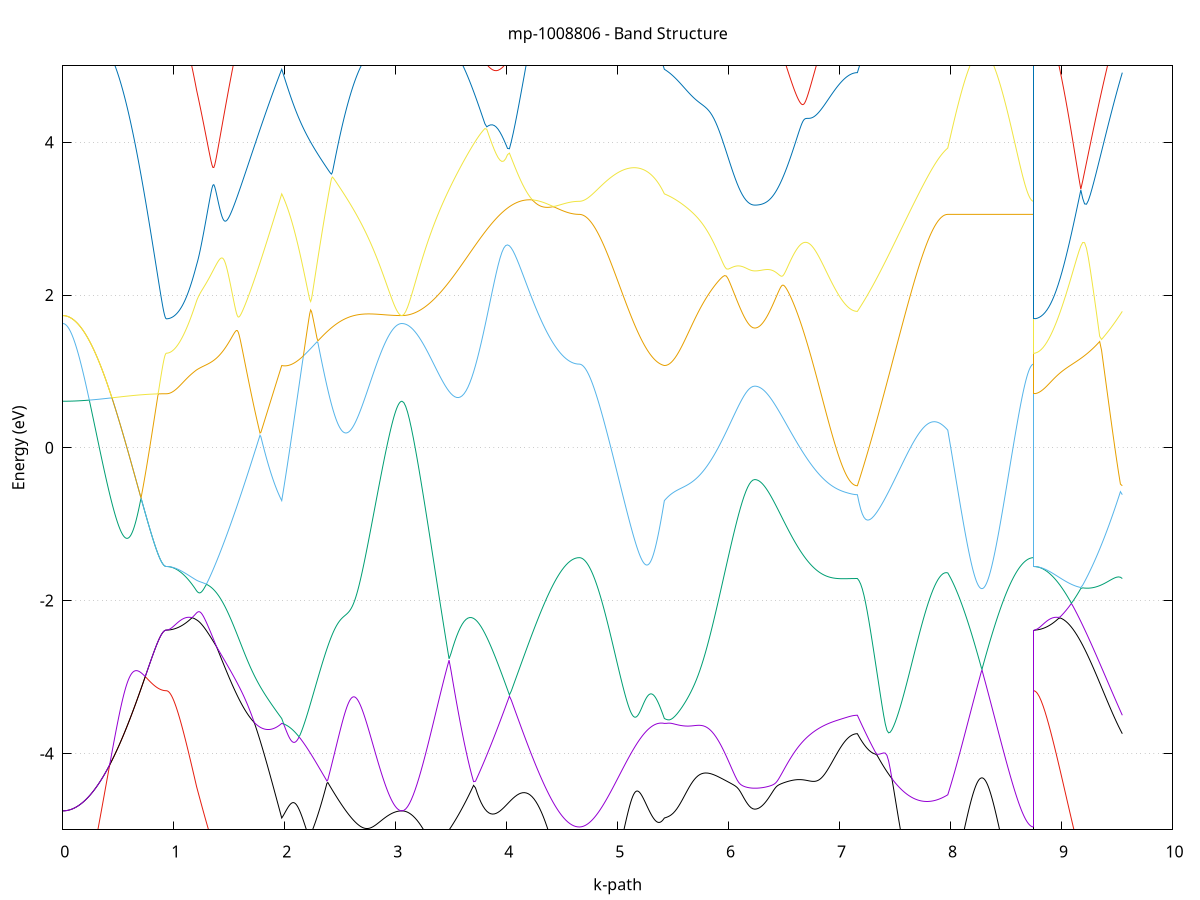 set title 'mp-1008806 - Band Structure'
set xlabel 'k-path'
set ylabel 'Energy (eV)'
set grid y
set yrange [-5:5]
set terminal png size 800,600
set output 'mp-1008806_bands_gnuplot.png'
plot '-' using 1:2 with lines notitle, '-' using 1:2 with lines notitle, '-' using 1:2 with lines notitle, '-' using 1:2 with lines notitle, '-' using 1:2 with lines notitle, '-' using 1:2 with lines notitle, '-' using 1:2 with lines notitle, '-' using 1:2 with lines notitle, '-' using 1:2 with lines notitle, '-' using 1:2 with lines notitle, '-' using 1:2 with lines notitle, '-' using 1:2 with lines notitle, '-' using 1:2 with lines notitle, '-' using 1:2 with lines notitle, '-' using 1:2 with lines notitle, '-' using 1:2 with lines notitle, '-' using 1:2 with lines notitle, '-' using 1:2 with lines notitle, '-' using 1:2 with lines notitle, '-' using 1:2 with lines notitle
0.000000 -42.924880
0.005832 -42.924880
0.011665 -42.924880
0.017497 -42.924980
0.023329 -42.924980
0.029162 -42.925080
0.034994 -42.925080
0.040826 -42.925180
0.046659 -42.925280
0.052491 -42.925380
0.058323 -42.925480
0.064155 -42.925580
0.069988 -42.925780
0.075820 -42.925880
0.081652 -42.926080
0.087485 -42.926280
0.093317 -42.926480
0.099149 -42.926680
0.104982 -42.926880
0.110814 -42.927080
0.116646 -42.927280
0.122479 -42.927580
0.128311 -42.927780
0.134143 -42.928080
0.139976 -42.928380
0.145808 -42.928680
0.151640 -42.928980
0.157473 -42.929280
0.163305 -42.929580
0.169137 -42.929980
0.174969 -42.930280
0.180802 -42.930680
0.186634 -42.930980
0.192466 -42.931380
0.198299 -42.931780
0.204131 -42.932180
0.209963 -42.932580
0.215796 -42.932980
0.221628 -42.933380
0.227460 -42.933880
0.233293 -42.934280
0.239125 -42.934680
0.244957 -42.935180
0.250790 -42.935680
0.256622 -42.936080
0.262454 -42.936580
0.268287 -42.937080
0.274119 -42.937580
0.279951 -42.938080
0.285784 -42.938580
0.291616 -42.939080
0.297448 -42.939680
0.303280 -42.940180
0.309113 -42.940680
0.314945 -42.941280
0.320777 -42.941780
0.326610 -42.942380
0.332442 -42.942880
0.338274 -42.943480
0.344107 -42.944080
0.349939 -42.944680
0.355771 -42.945180
0.361604 -42.945780
0.367436 -42.946380
0.373268 -42.946980
0.379101 -42.947580
0.384933 -42.948180
0.390765 -42.948780
0.396598 -42.949380
0.402430 -42.949980
0.408262 -42.950680
0.414094 -42.951280
0.419927 -42.951880
0.425759 -42.952480
0.431591 -42.953080
0.437424 -42.953780
0.443256 -42.954380
0.449088 -42.954980
0.454921 -42.955580
0.460753 -42.956280
0.466585 -42.956880
0.472418 -42.957480
0.478250 -42.958080
0.484082 -42.958780
0.489915 -42.959380
0.495747 -42.959980
0.501579 -42.960580
0.507412 -42.961180
0.513244 -42.961880
0.519076 -42.962480
0.524908 -42.963080
0.530741 -42.963680
0.536573 -42.964280
0.542405 -42.964880
0.548238 -42.965480
0.554070 -42.966080
0.559902 -42.966680
0.565735 -42.967280
0.571567 -42.967880
0.577399 -42.968480
0.583232 -42.969080
0.589064 -42.969580
0.594896 -42.970180
0.600729 -42.970780
0.606561 -42.971280
0.612393 -42.971880
0.618226 -42.972380
0.624058 -42.972980
0.629890 -42.973480
0.635722 -42.973980
0.641555 -42.974480
0.647387 -42.975080
0.653219 -42.975580
0.659052 -42.976080
0.664884 -42.976580
0.670716 -42.976980
0.676549 -42.977480
0.682381 -42.977980
0.688213 -42.978480
0.694046 -42.978880
0.699878 -42.979380
0.705710 -42.979780
0.711543 -42.980180
0.717375 -42.980580
0.723207 -42.980980
0.729040 -42.981380
0.734872 -42.981780
0.740704 -42.982180
0.746537 -42.982580
0.752369 -42.982880
0.758201 -42.983280
0.764033 -42.983580
0.769866 -42.983980
0.775698 -42.984280
0.781530 -42.984580
0.787363 -42.984880
0.793195 -42.985180
0.799027 -42.985480
0.804860 -42.985680
0.810692 -42.985980
0.816524 -42.986180
0.822357 -42.986480
0.828189 -42.986680
0.834021 -42.986880
0.839854 -42.987080
0.845686 -42.987280
0.851518 -42.987380
0.857351 -42.987580
0.863183 -42.987780
0.869015 -42.987880
0.874847 -42.987980
0.880680 -42.988080
0.886512 -42.988180
0.892344 -42.988280
0.898177 -42.988380
0.904009 -42.988480
0.909841 -42.988480
0.915674 -42.988580
0.921506 -42.988580
0.927338 -42.988580
0.933171 -42.988580
0.933171 -42.988580
0.942904 -42.988580
0.952636 -42.988580
0.962369 -42.988480
0.972102 -42.988380
0.981835 -42.988180
0.991568 -42.987980
1.001301 -42.987780
1.011034 -42.987580
1.020767 -42.987280
1.030499 -42.986980
1.040232 -42.986580
1.049965 -42.986180
1.059698 -42.985780
1.069431 -42.985380
1.079164 -42.984880
1.088897 -42.984380
1.098630 -42.983780
1.108362 -42.983280
1.118095 -42.982680
1.127828 -42.981980
1.137561 -42.981380
1.147294 -42.980680
1.157027 -42.979880
1.166760 -42.979180
1.176493 -42.978380
1.186225 -42.977580
1.195958 -42.976680
1.205691 -42.975880
1.205691 -42.975880
1.213854 -42.975180
1.222017 -42.974480
1.230180 -42.973780
1.238343 -42.973080
1.246506 -42.972380
1.254669 -42.971580
1.262832 -42.970880
1.270995 -42.970080
1.279159 -42.969280
1.287322 -42.968380
1.295485 -42.967580
1.303648 -42.966680
1.311811 -42.965780
1.319974 -42.964880
1.328137 -42.963980
1.336300 -42.963080
1.344463 -42.962180
1.352626 -42.961180
1.360789 -42.960180
1.368952 -42.959180
1.377115 -42.958180
1.385278 -42.957180
1.393441 -42.956180
1.401604 -42.955080
1.409767 -42.954080
1.417930 -42.952980
1.426093 -42.951880
1.434256 -42.950780
1.442419 -42.949680
1.450582 -42.948580
1.458745 -42.947580
1.466908 -42.946480
1.475071 -42.945380
1.483234 -42.944380
1.491397 -42.943380
1.499560 -42.942480
1.507723 -42.941880
1.515886 -42.941880
1.524049 -42.942780
1.532212 -42.944880
1.540375 -42.947680
1.548539 -42.950780
1.556702 -42.954080
1.564865 -42.957580
1.573028 -42.961080
1.581191 -42.964580
1.589354 -42.968180
1.597517 -42.971780
1.605680 -42.975380
1.613843 -42.979080
1.622006 -42.982680
1.630169 -42.986380
1.638332 -42.990080
1.646495 -42.993780
1.654658 -42.997480
1.662821 -43.001180
1.670984 -43.004880
1.679147 -43.008680
1.687310 -43.012380
1.695473 -43.016080
1.703636 -43.019880
1.711799 -43.023580
1.719962 -43.027380
1.728125 -43.031080
1.736288 -43.034880
1.744451 -43.038580
1.752614 -43.042280
1.760777 -43.046080
1.768940 -43.049780
1.777103 -43.053480
1.785266 -43.057280
1.793429 -43.060980
1.801592 -43.064680
1.809755 -43.068380
1.817919 -43.072080
1.826082 -43.075780
1.834245 -43.079480
1.842408 -43.083180
1.850571 -43.086780
1.858734 -43.090480
1.866897 -43.094080
1.875060 -43.097680
1.883223 -43.101280
1.891386 -43.104880
1.899549 -43.108480
1.907712 -43.112080
1.915875 -43.115680
1.924038 -43.119180
1.932201 -43.122680
1.940364 -43.126180
1.948527 -43.129680
1.956690 -43.133180
1.964853 -43.136580
1.973016 -43.140080
1.973016 -43.140080
1.981158 -43.136680
1.989301 -43.133380
1.997443 -43.129980
2.005585 -43.126580
2.013728 -43.123080
2.021870 -43.119680
2.030012 -43.116180
2.038154 -43.112680
2.046297 -43.109180
2.054439 -43.105680
2.062581 -43.102180
2.070724 -43.098580
2.078866 -43.094980
2.087008 -43.091480
2.095150 -43.087880
2.103293 -43.084180
2.111435 -43.080580
2.119577 -43.076980
2.127720 -43.073280
2.135862 -43.069580
2.144004 -43.065980
2.152147 -43.062280
2.160289 -43.058580
2.168431 -43.054880
2.176573 -43.051180
2.184716 -43.047380
2.192858 -43.043680
2.201000 -43.039980
2.209143 -43.036180
2.217285 -43.032480
2.225427 -43.028680
2.233569 -43.024980
2.241712 -43.021180
2.249854 -43.017480
2.257996 -43.013680
2.266139 -43.009980
2.274281 -43.006180
2.282423 -43.002480
2.290565 -42.998780
2.298708 -42.994980
2.306850 -42.991280
2.314992 -42.987580
2.323135 -42.983780
2.331277 -42.980080
2.339419 -42.976380
2.347562 -42.972780
2.355704 -42.969080
2.363846 -42.965380
2.371988 -42.961780
2.380131 -42.958180
2.388273 -42.954580
2.396415 -42.950980
2.404558 -42.947480
2.412700 -42.943980
2.420842 -42.940480
2.428984 -42.937080
2.437127 -42.933780
2.445269 -42.930480
2.453411 -42.927380
2.461554 -42.924380
2.469696 -42.921680
2.477838 -42.919280
2.485981 -42.917380
2.494123 -42.915980
2.502265 -42.915080
2.510407 -42.914580
2.518550 -42.914380
2.526692 -42.914280
2.534834 -42.914380
2.542977 -42.914580
2.551119 -42.914780
2.559261 -42.914980
2.567403 -42.915180
2.575546 -42.915480
2.583688 -42.915780
2.591830 -42.916080
2.599973 -42.916280
2.608115 -42.916580
2.616257 -42.916880
2.624399 -42.917180
2.632542 -42.917480
2.640684 -42.917780
2.648826 -42.918080
2.656969 -42.918280
2.665111 -42.918580
2.673253 -42.918880
2.681396 -42.919080
2.689538 -42.919380
2.697680 -42.919580
2.705822 -42.919880
2.713965 -42.920080
2.722107 -42.920280
2.730249 -42.920580
2.738392 -42.920780
2.746534 -42.920980
2.754676 -42.921180
2.762818 -42.921380
2.770961 -42.921580
2.779103 -42.921780
2.787245 -42.921980
2.795388 -42.922080
2.803530 -42.922280
2.811672 -42.922480
2.819814 -42.922580
2.827957 -42.922780
2.836099 -42.922980
2.844241 -42.923080
2.852384 -42.923180
2.860526 -42.923380
2.868668 -42.923480
2.876811 -42.923580
2.884953 -42.923680
2.893095 -42.923780
2.901237 -42.923880
2.909380 -42.923980
2.917522 -42.924080
2.925664 -42.924180
2.933807 -42.924280
2.941949 -42.924380
2.950091 -42.924480
2.958233 -42.924480
2.966376 -42.924580
2.974518 -42.924580
2.982660 -42.924680
2.990803 -42.924680
2.998945 -42.924780
3.007087 -42.924780
3.015229 -42.924780
3.023372 -42.924880
3.031514 -42.924880
3.039656 -42.924880
3.047799 -42.924880
3.055941 -42.924880
3.055941 -42.924880
3.072938 -42.924880
3.089934 -42.924780
3.106931 -42.924580
3.123928 -42.924380
3.140924 -42.924080
3.157921 -42.923680
3.174918 -42.923280
3.191915 -42.922780
3.208911 -42.922180
3.225908 -42.921580
3.242905 -42.920880
3.259901 -42.920180
3.276898 -42.919380
3.293895 -42.918480
3.310892 -42.917580
3.327888 -42.916580
3.344885 -42.915580
3.361882 -42.914480
3.378878 -42.913280
3.395875 -42.912080
3.412872 -42.910880
3.429869 -42.909580
3.446865 -42.908180
3.463862 -42.906780
3.480859 -42.905380
3.497855 -42.903880
3.514852 -42.902380
3.531849 -42.902080
3.548846 -42.910380
3.565842 -42.918780
3.582839 -42.927380
3.599836 -42.936080
3.616832 -42.944880
3.633829 -42.953780
3.650826 -42.962780
3.667823 -42.971780
3.684819 -42.980980
3.701816 -42.990080
3.718813 -42.999380
3.735809 -43.008580
3.752806 -43.017880
3.769803 -43.027080
3.786800 -43.036380
3.803796 -43.045580
3.820793 -43.054780
3.837790 -43.063980
3.854786 -43.073080
3.871783 -43.082180
3.888780 -43.091180
3.905777 -43.100080
3.922773 -43.108980
3.939770 -43.117680
3.956767 -43.126280
3.973763 -43.134880
3.990760 -43.143280
4.007757 -43.151480
4.024754 -43.159680
4.041750 -43.167680
4.058747 -43.175480
4.075744 -43.183180
4.092740 -43.190680
4.109737 -43.197980
4.126734 -43.205180
4.143730 -43.212180
4.160727 -43.218980
4.177724 -43.225580
4.194721 -43.231980
4.211717 -43.238280
4.228714 -43.244280
4.245711 -43.250080
4.262707 -43.255680
4.279704 -43.260980
4.296701 -43.266180
4.313698 -43.271080
4.330694 -43.275880
4.347691 -43.280280
4.364688 -43.284580
4.381684 -43.288580
4.398681 -43.292380
4.415678 -43.295980
4.432675 -43.299280
4.449671 -43.302280
4.466668 -43.305180
4.483665 -43.307780
4.500661 -43.310080
4.517658 -43.312180
4.534655 -43.314080
4.551652 -43.315680
4.568648 -43.317080
4.585645 -43.318180
4.602642 -43.318980
4.619638 -43.319680
4.636635 -43.319980
4.653632 -43.320180
4.653632 -43.320180
4.661795 -43.320080
4.669958 -43.320080
4.678121 -43.319880
4.686284 -43.319680
4.694447 -43.319480
4.702610 -43.319180
4.710773 -43.318880
4.718936 -43.318480
4.727099 -43.318080
4.735262 -43.317580
4.743425 -43.316980
4.751588 -43.316480
4.759751 -43.315780
4.767914 -43.315080
4.776077 -43.314380
4.784240 -43.313580
4.792403 -43.312780
4.800566 -43.311880
4.808729 -43.310880
4.816892 -43.309880
4.825055 -43.308880
4.833219 -43.307780
4.841382 -43.306680
4.849545 -43.305480
4.857708 -43.304180
4.865871 -43.302880
4.874034 -43.301580
4.882197 -43.300180
4.890360 -43.298780
4.898523 -43.297280
4.906686 -43.295780
4.914849 -43.294180
4.923012 -43.292580
4.931175 -43.290880
4.939338 -43.289180
4.947501 -43.287380
4.955664 -43.285580
4.963827 -43.283780
4.971990 -43.281880
4.980153 -43.279980
4.988316 -43.277980
4.996479 -43.275880
5.004642 -43.273880
5.012805 -43.271780
5.020968 -43.269580
5.029131 -43.267380
5.037294 -43.265180
5.045457 -43.262880
5.053620 -43.260780
5.061783 -43.258880
5.069946 -43.256880
5.078109 -43.254880
5.086272 -43.252780
5.094435 -43.250680
5.102599 -43.248580
5.110762 -43.246480
5.118925 -43.244280
5.127088 -43.241980
5.135251 -43.239680
5.143414 -43.237380
5.151577 -43.235080
5.159740 -43.232680
5.167903 -43.230280
5.176066 -43.227880
5.184229 -43.225380
5.192392 -43.222880
5.200555 -43.220280
5.208718 -43.217680
5.216881 -43.215080
5.225044 -43.212480
5.233207 -43.209780
5.241370 -43.207080
5.249533 -43.204380
5.257696 -43.201580
5.265859 -43.198780
5.274022 -43.195880
5.282185 -43.193080
5.290348 -43.190180
5.298511 -43.187280
5.306674 -43.184280
5.314837 -43.181280
5.323000 -43.178280
5.331163 -43.175280
5.339326 -43.172180
5.347489 -43.169080
5.355652 -43.165980
5.363816 -43.162780
5.371979 -43.159580
5.380142 -43.156380
5.388305 -43.153180
5.396468 -43.149980
5.404631 -43.146680
5.412794 -43.143380
5.420957 -43.140080
5.420957 -43.140080
5.436923 -43.143280
5.452889 -43.150680
5.468856 -43.158880
5.484822 -43.167380
5.500788 -43.175880
5.516755 -43.184380
5.532721 -43.192880
5.548687 -43.201380
5.564654 -43.209780
5.580620 -43.218080
5.596586 -43.226280
5.612552 -43.234380
5.628519 -43.242380
5.644485 -43.250280
5.660451 -43.258080
5.676418 -43.265680
5.692384 -43.273180
5.708350 -43.280580
5.724317 -43.287780
5.740283 -43.294880
5.756249 -43.301780
5.772216 -43.308480
5.788182 -43.315080
5.804148 -43.321480
5.820114 -43.327680
5.836081 -43.333780
5.852047 -43.339580
5.868013 -43.345180
5.883980 -43.350680
5.899946 -43.355880
5.915912 -43.360880
5.931879 -43.365680
5.947845 -43.370280
5.963811 -43.374680
5.979778 -43.378780
5.995744 -43.382680
6.011710 -43.386380
6.027676 -43.389780
6.043643 -43.392980
6.059609 -43.395880
6.075575 -43.398580
6.091542 -43.400980
6.107508 -43.403180
6.123474 -43.405180
6.139441 -43.406880
6.155407 -43.408280
6.171373 -43.409480
6.187340 -43.410380
6.203306 -43.410980
6.219272 -43.411380
6.235239 -43.411480
6.235239 -43.411480
6.243425 -43.411480
6.251612 -43.411380
6.259799 -43.411180
6.267986 -43.410980
6.276173 -43.410680
6.284360 -43.410280
6.292547 -43.409880
6.300734 -43.409380
6.308921 -43.408780
6.317108 -43.408180
6.325295 -43.407380
6.333482 -43.406680
6.341669 -43.405780
6.349856 -43.404880
6.358043 -43.403880
6.366230 -43.402880
6.374417 -43.401780
6.382604 -43.400580
6.390790 -43.399380
6.398977 -43.398080
6.407164 -43.396680
6.415351 -43.395280
6.423538 -43.393780
6.431725 -43.392180
6.439912 -43.390580
6.448099 -43.388880
6.456286 -43.387080
6.464473 -43.385280
6.472660 -43.383380
6.480847 -43.381480
6.489034 -43.379480
6.497221 -43.377380
6.505408 -43.375280
6.513595 -43.373080
6.521782 -43.370880
6.529969 -43.368580
6.538156 -43.366180
6.546342 -43.363780
6.554529 -43.361280
6.562716 -43.358680
6.570903 -43.356080
6.579090 -43.353480
6.587277 -43.350780
6.595464 -43.347980
6.603651 -43.345180
6.611838 -43.342280
6.620025 -43.339380
6.628212 -43.336380
6.636399 -43.333280
6.644586 -43.330180
6.652773 -43.327080
6.660960 -43.323880
6.669147 -43.320680
6.677334 -43.317380
6.685521 -43.313980
6.693707 -43.310580
6.701894 -43.307180
6.710081 -43.303680
6.718268 -43.300180
6.726455 -43.296580
6.734642 -43.292980
6.742829 -43.289280
6.751016 -43.285580
6.759203 -43.281780
6.767390 -43.277980
6.775577 -43.274180
6.783764 -43.270280
6.791951 -43.266380
6.800138 -43.262380
6.808325 -43.258380
6.816512 -43.254380
6.824699 -43.250280
6.832886 -43.246180
6.841072 -43.242080
6.849259 -43.237880
6.857446 -43.233680
6.865633 -43.229380
6.873820 -43.225180
6.882007 -43.220880
6.890194 -43.216480
6.898381 -43.212180
6.906568 -43.207780
6.914755 -43.203280
6.922942 -43.198880
6.931129 -43.194380
6.939316 -43.189880
6.947503 -43.185380
6.955690 -43.180880
6.963877 -43.176280
6.972064 -43.171680
6.980251 -43.167080
6.988437 -43.162480
6.996624 -43.157780
7.004811 -43.153180
7.012998 -43.148480
7.021185 -43.143780
7.029372 -43.139080
7.037559 -43.134380
7.045746 -43.129680
7.053933 -43.124880
7.062120 -43.120180
7.070307 -43.115380
7.078494 -43.110680
7.086681 -43.105980
7.094868 -43.101180
7.103055 -43.096480
7.111242 -43.091780
7.119429 -43.087180
7.127616 -43.082680
7.135803 -43.078280
7.143989 -43.074180
7.152176 -43.070980
7.160363 -43.069580
7.160363 -43.069580
7.175173 -43.077080
7.189983 -43.084580
7.204793 -43.091980
7.219603 -43.099280
7.234413 -43.106580
7.249223 -43.113780
7.264033 -43.120980
7.278843 -43.127980
7.293653 -43.134980
7.308463 -43.141880
7.323273 -43.148680
7.338083 -43.155380
7.352893 -43.161880
7.367703 -43.168380
7.382513 -43.174780
7.397323 -43.181080
7.412133 -43.187180
7.426943 -43.193180
7.441753 -43.199080
7.456563 -43.204880
7.471373 -43.210480
7.486183 -43.215980
7.500993 -43.221380
7.515803 -43.226580
7.530613 -43.231680
7.545423 -43.236580
7.560233 -43.241380
7.575043 -43.245980
7.589853 -43.250580
7.604663 -43.255580
7.619473 -43.260480
7.634283 -43.265080
7.649093 -43.269580
7.663903 -43.273980
7.678713 -43.278080
7.693523 -43.282080
7.708333 -43.285780
7.723143 -43.289380
7.737953 -43.292780
7.752763 -43.295980
7.767573 -43.298980
7.782382 -43.301780
7.797192 -43.304380
7.812002 -43.306780
7.826812 -43.308980
7.841622 -43.310980
7.856432 -43.312780
7.871242 -43.314280
7.886052 -43.315680
7.900862 -43.316780
7.915672 -43.317780
7.930482 -43.318480
7.945292 -43.318980
7.960102 -43.319280
7.974912 -43.319380
7.974912 -43.319380
7.980732 -43.319280
7.986551 -43.319180
7.992371 -43.319180
7.998190 -43.319080
8.004010 -43.318980
8.009829 -43.318980
8.015649 -43.318880
8.021469 -43.318780
8.027288 -43.318780
8.033108 -43.318680
8.038927 -43.318580
8.044747 -43.318480
8.050566 -43.318480
8.056386 -43.318380
8.062205 -43.318280
8.068025 -43.318180
8.073844 -43.318080
8.079664 -43.317980
8.085483 -43.317880
8.091303 -43.317880
8.097122 -43.317780
8.102942 -43.317680
8.108762 -43.317580
8.114581 -43.317480
8.120401 -43.317380
8.126220 -43.317280
8.132040 -43.317180
8.137859 -43.317080
8.143679 -43.316980
8.149498 -43.316880
8.155318 -43.316780
8.161137 -43.316680
8.166957 -43.316580
8.172776 -43.316480
8.178596 -43.316380
8.184416 -43.316280
8.190235 -43.316180
8.196055 -43.316080
8.201874 -43.315880
8.207694 -43.315780
8.213513 -43.315680
8.219333 -43.315580
8.225152 -43.315480
8.230972 -43.315380
8.236791 -43.315280
8.242611 -43.315180
8.248430 -43.315080
8.254250 -43.314880
8.260069 -43.314780
8.265889 -43.314680
8.271709 -43.314580
8.277528 -43.314480
8.283348 -43.314380
8.289167 -43.314480
8.294987 -43.314580
8.300806 -43.314780
8.306626 -43.314880
8.312445 -43.314980
8.318265 -43.315080
8.324084 -43.315180
8.329904 -43.315280
8.335723 -43.315380
8.341543 -43.315480
8.347363 -43.315680
8.353182 -43.315780
8.359002 -43.315880
8.364821 -43.315980
8.370641 -43.316080
8.376460 -43.316180
8.382280 -43.316280
8.388099 -43.316380
8.393919 -43.316480
8.399738 -43.316580
8.405558 -43.316680
8.411377 -43.316780
8.417197 -43.316880
8.423016 -43.316980
8.428836 -43.317080
8.434656 -43.317180
8.440475 -43.317280
8.446295 -43.317380
8.452114 -43.317480
8.457934 -43.317580
8.463753 -43.317680
8.469573 -43.317780
8.475392 -43.317880
8.481212 -43.317980
8.487031 -43.318080
8.492851 -43.318180
8.498670 -43.318180
8.504490 -43.318280
8.510310 -43.318380
8.516129 -43.318480
8.521949 -43.318580
8.527768 -43.318580
8.533588 -43.318680
8.539407 -43.318780
8.545227 -43.318880
8.551046 -43.318880
8.556866 -43.318980
8.562685 -43.319080
8.568505 -43.319080
8.574324 -43.319180
8.580144 -43.319280
8.585964 -43.319280
8.591783 -43.319380
8.597603 -43.319380
8.603422 -43.319480
8.609242 -43.319480
8.615061 -43.319580
8.620881 -43.319580
8.626700 -43.319680
8.632520 -43.319680
8.638339 -43.319780
8.644159 -43.319780
8.649978 -43.319780
8.655798 -43.319880
8.661617 -43.319880
8.667437 -43.319880
8.673257 -43.319980
8.679076 -43.319980
8.684896 -43.319980
8.690715 -43.320080
8.696535 -43.320080
8.702354 -43.320080
8.708174 -43.320080
8.713993 -43.320080
8.719813 -43.320080
8.725632 -43.320080
8.731452 -43.320080
8.737271 -43.320080
8.743091 -43.320180
8.748911 -43.320180
8.748911 -42.988580
8.765907 -42.988580
8.782904 -42.988380
8.799901 -42.988180
8.816897 -42.987780
8.833894 -42.987380
8.850891 -42.986780
8.867887 -42.986080
8.884884 -42.985380
8.901881 -42.984480
8.918878 -42.983580
8.935874 -42.982480
8.952871 -42.981380
8.969868 -42.980180
8.986864 -42.978780
9.003861 -42.977380
9.020858 -42.975880
9.037855 -42.974280
9.054851 -42.972580
9.071848 -42.970880
9.088845 -42.968980
9.105841 -42.967080
9.122838 -42.965080
9.139835 -42.963080
9.156832 -42.960880
9.173828 -42.958680
9.190825 -42.956380
9.207822 -42.954080
9.224818 -42.951680
9.241815 -42.949180
9.258812 -42.946680
9.275809 -42.944080
9.292805 -42.941480
9.309802 -42.945380
9.326799 -42.954080
9.343795 -42.962780
9.360792 -42.971480
9.377789 -42.980380
9.394786 -42.989180
9.411782 -42.998180
9.428779 -43.007080
9.445776 -43.016080
9.462772 -43.025080
9.479769 -43.033980
9.496766 -43.042980
9.513763 -43.051880
9.530759 -43.060780
9.547756 -43.069580
e
0.000000 -42.773280
0.005832 -42.773280
0.011665 -42.773280
0.017497 -42.773280
0.023329 -42.773280
0.029162 -42.773280
0.034994 -42.773280
0.040826 -42.773280
0.046659 -42.773280
0.052491 -42.773280
0.058323 -42.773280
0.064155 -42.773380
0.069988 -42.773380
0.075820 -42.773380
0.081652 -42.773380
0.087485 -42.773380
0.093317 -42.773380
0.099149 -42.773480
0.104982 -42.773480
0.110814 -42.773480
0.116646 -42.773480
0.122479 -42.773480
0.128311 -42.773580
0.134143 -42.773580
0.139976 -42.773580
0.145808 -42.773580
0.151640 -42.773680
0.157473 -42.773680
0.163305 -42.773680
0.169137 -42.773780
0.174969 -42.773780
0.180802 -42.773780
0.186634 -42.773880
0.192466 -42.773880
0.198299 -42.773880
0.204131 -42.773980
0.209963 -42.773980
0.215796 -42.773980
0.221628 -42.774080
0.227460 -42.774080
0.233293 -42.774180
0.239125 -42.774180
0.244957 -42.774180
0.250790 -42.774280
0.256622 -42.774280
0.262454 -42.774380
0.268287 -42.774380
0.274119 -42.774480
0.279951 -42.774480
0.285784 -42.774580
0.291616 -42.774580
0.297448 -42.774680
0.303280 -42.774680
0.309113 -42.774780
0.314945 -42.774780
0.320777 -42.774880
0.326610 -42.774880
0.332442 -42.774980
0.338274 -42.774980
0.344107 -42.775080
0.349939 -42.775080
0.355771 -42.775180
0.361604 -42.775180
0.367436 -42.775280
0.373268 -42.775380
0.379101 -42.775380
0.384933 -42.775480
0.390765 -42.775480
0.396598 -42.775580
0.402430 -42.775580
0.408262 -42.775680
0.414094 -42.775780
0.419927 -42.775780
0.425759 -42.775880
0.431591 -42.775880
0.437424 -42.775980
0.443256 -42.775980
0.449088 -42.776080
0.454921 -42.776180
0.460753 -42.776180
0.466585 -42.776280
0.472418 -42.776280
0.478250 -42.776380
0.484082 -42.776480
0.489915 -42.776480
0.495747 -42.776580
0.501579 -42.776580
0.507412 -42.776680
0.513244 -42.776780
0.519076 -42.776780
0.524908 -42.776880
0.530741 -42.776880
0.536573 -42.776980
0.542405 -42.776980
0.548238 -42.777080
0.554070 -42.777180
0.559902 -42.777180
0.565735 -42.777280
0.571567 -42.777280
0.577399 -42.777380
0.583232 -42.777380
0.589064 -42.777480
0.594896 -42.777480
0.600729 -42.777580
0.606561 -42.777580
0.612393 -42.777680
0.618226 -42.777680
0.624058 -42.777780
0.629890 -42.777880
0.635722 -42.777880
0.641555 -42.777980
0.647387 -42.777980
0.653219 -42.777980
0.659052 -42.778080
0.664884 -42.778080
0.670716 -42.778180
0.676549 -42.778180
0.682381 -42.778280
0.688213 -42.778280
0.694046 -42.778380
0.699878 -42.778380
0.705710 -42.778380
0.711543 -42.778480
0.717375 -42.778480
0.723207 -42.778580
0.729040 -42.778580
0.734872 -42.778580
0.740704 -42.778680
0.746537 -42.778680
0.752369 -42.778680
0.758201 -42.778780
0.764033 -42.778780
0.769866 -42.778780
0.775698 -42.778880
0.781530 -42.778880
0.787363 -42.778880
0.793195 -42.778980
0.799027 -42.778980
0.804860 -42.778980
0.810692 -42.778980
0.816524 -42.779080
0.822357 -42.779080
0.828189 -42.779080
0.834021 -42.779080
0.839854 -42.779080
0.845686 -42.779180
0.851518 -42.779180
0.857351 -42.779180
0.863183 -42.779180
0.869015 -42.779180
0.874847 -42.779180
0.880680 -42.779180
0.886512 -42.779280
0.892344 -42.779280
0.898177 -42.779280
0.904009 -42.779280
0.909841 -42.779280
0.915674 -42.779280
0.921506 -42.779280
0.927338 -42.779280
0.933171 -42.779280
0.933171 -42.779280
0.942904 -42.779280
0.952636 -42.779480
0.962369 -42.779780
0.972102 -42.780180
0.981835 -42.780680
0.991568 -42.781380
1.001301 -42.782080
1.011034 -42.782980
1.020767 -42.783980
1.030499 -42.785080
1.040232 -42.786280
1.049965 -42.787580
1.059698 -42.789080
1.069431 -42.790580
1.079164 -42.792280
1.088897 -42.793980
1.098630 -42.795880
1.108362 -42.797880
1.118095 -42.799980
1.127828 -42.802180
1.137561 -42.804480
1.147294 -42.806880
1.157027 -42.809380
1.166760 -42.811980
1.176493 -42.814680
1.186225 -42.817480
1.195958 -42.820380
1.205691 -42.823280
1.205691 -42.823280
1.213854 -42.825580
1.222017 -42.827780
1.230180 -42.830080
1.238343 -42.832480
1.246506 -42.834880
1.254669 -42.837280
1.262832 -42.839780
1.270995 -42.842380
1.279159 -42.844980
1.287322 -42.847580
1.295485 -42.850180
1.303648 -42.852880
1.311811 -42.855680
1.319974 -42.858480
1.328137 -42.861280
1.336300 -42.864080
1.344463 -42.866980
1.352626 -42.869980
1.360789 -42.872880
1.368952 -42.875880
1.377115 -42.878880
1.385278 -42.881980
1.393441 -42.885080
1.401604 -42.888180
1.409767 -42.891380
1.417930 -42.894480
1.426093 -42.897680
1.434256 -42.900980
1.442419 -42.904180
1.450582 -42.907480
1.458745 -42.910680
1.466908 -42.913980
1.475071 -42.917280
1.483234 -42.920580
1.491397 -42.923780
1.499560 -42.926880
1.507723 -42.929680
1.515886 -42.931980
1.524049 -42.933380
1.532212 -42.933580
1.540375 -42.933080
1.548539 -42.934180
1.556702 -42.937580
1.564865 -42.940980
1.573028 -42.944380
1.581191 -42.947880
1.589354 -42.951380
1.597517 -42.954780
1.605680 -42.958280
1.613843 -42.961880
1.622006 -42.965380
1.630169 -42.968980
1.638332 -42.972480
1.646495 -42.976080
1.654658 -42.979680
1.662821 -42.983280
1.670984 -42.986880
1.679147 -42.990480
1.687310 -42.994080
1.695473 -42.997780
1.703636 -43.001380
1.711799 -43.005080
1.719962 -43.008780
1.728125 -43.012380
1.736288 -43.016080
1.744451 -43.019780
1.752614 -43.023480
1.760777 -43.027080
1.768940 -43.030780
1.777103 -43.034480
1.785266 -43.038180
1.793429 -43.041880
1.801592 -43.045580
1.809755 -43.049280
1.817919 -43.052980
1.826082 -43.056580
1.834245 -43.060280
1.842408 -43.063980
1.850571 -43.067680
1.858734 -43.071280
1.866897 -43.074980
1.875060 -43.078580
1.883223 -43.082280
1.891386 -43.085880
1.899549 -43.089480
1.907712 -43.093180
1.915875 -43.096780
1.924038 -43.100380
1.932201 -43.103880
1.940364 -43.107480
1.948527 -43.111080
1.956690 -43.114580
1.964853 -43.118080
1.973016 -43.121680
1.973016 -43.121680
1.981158 -43.117980
1.989301 -43.114380
1.997443 -43.110680
2.005585 -43.107080
2.013728 -43.103380
2.021870 -43.099680
2.030012 -43.095980
2.038154 -43.092280
2.046297 -43.088480
2.054439 -43.084780
2.062581 -43.081080
2.070724 -43.077280
2.078866 -43.073480
2.087008 -43.069780
2.095150 -43.065980
2.103293 -43.062280
2.111435 -43.058480
2.119577 -43.054680
2.127720 -43.050880
2.135862 -43.047080
2.144004 -43.043380
2.152147 -43.039580
2.160289 -43.035780
2.168431 -43.031980
2.176573 -43.028280
2.184716 -43.024480
2.192858 -43.020680
2.201000 -43.016980
2.209143 -43.013180
2.217285 -43.009380
2.225427 -43.005680
2.233569 -43.001980
2.241712 -42.998180
2.249854 -42.994480
2.257996 -42.990780
2.266139 -42.987080
2.274281 -42.983380
2.282423 -42.979680
2.290565 -42.975980
2.298708 -42.972380
2.306850 -42.968780
2.314992 -42.965080
2.323135 -42.961480
2.331277 -42.957880
2.339419 -42.954280
2.347562 -42.950780
2.355704 -42.947180
2.363846 -42.943680
2.371988 -42.940180
2.380131 -42.936680
2.388273 -42.933280
2.396415 -42.929780
2.404558 -42.926380
2.412700 -42.922980
2.420842 -42.919580
2.428984 -42.916280
2.437127 -42.912880
2.445269 -42.909580
2.453411 -42.906380
2.461554 -42.905180
2.469696 -42.904880
2.477838 -42.904280
2.485981 -42.903180
2.494123 -42.901580
2.502265 -42.899480
2.510407 -42.897080
2.518550 -42.894380
2.526692 -42.891480
2.534834 -42.888580
2.542977 -42.885580
2.551119 -42.882580
2.559261 -42.879480
2.567403 -42.876480
2.575546 -42.873480
2.583688 -42.870480
2.591830 -42.867480
2.599973 -42.864480
2.608115 -42.861580
2.616257 -42.858580
2.624399 -42.855780
2.632542 -42.852880
2.640684 -42.850080
2.648826 -42.847280
2.656969 -42.844580
2.665111 -42.841880
2.673253 -42.839280
2.681396 -42.836580
2.689538 -42.834080
2.697680 -42.831480
2.705822 -42.829080
2.713965 -42.826580
2.722107 -42.824180
2.730249 -42.821880
2.738392 -42.819580
2.746534 -42.817280
2.754676 -42.815080
2.762818 -42.812980
2.770961 -42.810880
2.779103 -42.808780
2.787245 -42.806780
2.795388 -42.804880
2.803530 -42.802980
2.811672 -42.801080
2.819814 -42.799380
2.827957 -42.797580
2.836099 -42.795980
2.844241 -42.794280
2.852384 -42.792780
2.860526 -42.791280
2.868668 -42.789780
2.876811 -42.788380
2.884953 -42.787080
2.893095 -42.785780
2.901237 -42.784580
2.909380 -42.783480
2.917522 -42.782380
2.925664 -42.781280
2.933807 -42.780380
2.941949 -42.779480
2.950091 -42.778580
2.958233 -42.777780
2.966376 -42.777080
2.974518 -42.776380
2.982660 -42.775780
2.990803 -42.775280
2.998945 -42.774780
3.007087 -42.774380
3.015229 -42.774080
3.023372 -42.773780
3.031514 -42.773580
3.039656 -42.773380
3.047799 -42.773280
3.055941 -42.773280
3.055941 -42.773280
3.072938 -42.773480
3.089934 -42.773980
3.106931 -42.774880
3.123928 -42.776180
3.140924 -42.777880
3.157921 -42.779880
3.174918 -42.782180
3.191915 -42.784880
3.208911 -42.787980
3.225908 -42.791380
3.242905 -42.795080
3.259901 -42.799180
3.276898 -42.803580
3.293895 -42.808280
3.310892 -42.813280
3.327888 -42.818580
3.344885 -42.824180
3.361882 -42.830080
3.378878 -42.836180
3.395875 -42.842680
3.412872 -42.849280
3.429869 -42.856180
3.446865 -42.863380
3.463862 -42.870680
3.480859 -42.878280
3.497855 -42.886080
3.514852 -42.893980
3.531849 -42.900780
3.548846 -42.899180
3.565842 -42.899880
3.582839 -42.907580
3.599836 -42.915480
3.616832 -42.923480
3.633829 -42.931680
3.650826 -42.939980
3.667823 -42.948380
3.684819 -42.956880
3.701816 -42.965380
3.718813 -42.974080
3.735809 -42.982780
3.752806 -42.991580
3.769803 -43.000480
3.786800 -43.009280
3.803796 -43.018180
3.820793 -43.027180
3.837790 -43.036080
3.854786 -43.045080
3.871783 -43.053980
3.888780 -43.062880
3.905777 -43.071780
3.922773 -43.080680
3.939770 -43.089480
3.956767 -43.098180
3.973763 -43.106880
3.990760 -43.115480
4.007757 -43.123980
4.024754 -43.132380
4.041750 -43.140680
4.058747 -43.148880
4.075744 -43.156980
4.092740 -43.164880
4.109737 -43.172680
4.126734 -43.180380
4.143730 -43.187880
4.160727 -43.195180
4.177724 -43.202380
4.194721 -43.209280
4.211717 -43.216080
4.228714 -43.222680
4.245711 -43.229080
4.262707 -43.235280
4.279704 -43.241280
4.296701 -43.247080
4.313698 -43.252580
4.330694 -43.257880
4.347691 -43.262880
4.364688 -43.267680
4.381684 -43.272280
4.398681 -43.276580
4.415678 -43.280680
4.432675 -43.284480
4.449671 -43.287980
4.466668 -43.291280
4.483665 -43.294280
4.500661 -43.296980
4.517658 -43.299380
4.534655 -43.301580
4.551652 -43.303380
4.568648 -43.304980
4.585645 -43.306280
4.602642 -43.307280
4.619638 -43.308080
4.636635 -43.308480
4.653632 -43.308580
4.653632 -43.308580
4.661795 -43.308580
4.669958 -43.308580
4.678121 -43.308480
4.686284 -43.308280
4.694447 -43.308080
4.702610 -43.307880
4.710773 -43.307580
4.718936 -43.307280
4.727099 -43.306980
4.735262 -43.306580
4.743425 -43.306180
4.751588 -43.305680
4.759751 -43.305180
4.767914 -43.304680
4.776077 -43.304080
4.784240 -43.303480
4.792403 -43.302780
4.800566 -43.302080
4.808729 -43.301380
4.816892 -43.300580
4.825055 -43.299780
4.833219 -43.298880
4.841382 -43.297980
4.849545 -43.297080
4.857708 -43.296080
4.865871 -43.295080
4.874034 -43.293980
4.882197 -43.292880
4.890360 -43.291780
4.898523 -43.290580
4.906686 -43.289380
4.914849 -43.288080
4.923012 -43.286780
4.931175 -43.285480
4.939338 -43.284080
4.947501 -43.282680
4.955664 -43.281180
4.963827 -43.279680
4.971990 -43.278180
4.980153 -43.276580
4.988316 -43.274980
4.996479 -43.273380
5.004642 -43.271680
5.012805 -43.269980
5.020968 -43.268180
5.029131 -43.266380
5.037294 -43.264580
5.045457 -43.262680
5.053620 -43.260580
5.061783 -43.258180
5.069946 -43.255780
5.078109 -43.253280
5.086272 -43.250880
5.094435 -43.248280
5.102599 -43.245780
5.110762 -43.243180
5.118925 -43.240480
5.127088 -43.237880
5.135251 -43.235180
5.143414 -43.232380
5.151577 -43.229580
5.159740 -43.226780
5.167903 -43.223980
5.176066 -43.221080
5.184229 -43.218180
5.192392 -43.215180
5.200555 -43.212180
5.208718 -43.209180
5.216881 -43.206180
5.225044 -43.203080
5.233207 -43.199980
5.241370 -43.196880
5.249533 -43.193680
5.257696 -43.190480
5.265859 -43.187280
5.274022 -43.183980
5.282185 -43.180780
5.290348 -43.177480
5.298511 -43.174080
5.306674 -43.170780
5.314837 -43.167380
5.323000 -43.163980
5.331163 -43.160580
5.339326 -43.157180
5.347489 -43.153680
5.355652 -43.150180
5.363816 -43.146680
5.371979 -43.143180
5.380142 -43.139580
5.388305 -43.136080
5.396468 -43.132480
5.404631 -43.128880
5.412794 -43.125280
5.420957 -43.121680
5.420957 -43.121680
5.436923 -43.115680
5.452889 -43.105480
5.468856 -43.094280
5.484822 -43.082780
5.500788 -43.071180
5.516755 -43.059380
5.532721 -43.047580
5.548687 -43.035680
5.564654 -43.023880
5.580620 -43.012080
5.596586 -43.000280
5.612552 -42.988580
5.628519 -42.976880
5.644485 -42.965380
5.660451 -42.953880
5.676418 -42.942580
5.692384 -42.931380
5.708350 -42.920280
5.724317 -42.909480
5.740283 -42.898780
5.756249 -42.888380
5.772216 -42.878880
5.788182 -42.875280
5.804148 -42.875180
5.820114 -42.875480
5.836081 -42.875780
5.852047 -42.876080
5.868013 -42.876380
5.883980 -42.876680
5.899946 -42.876980
5.915912 -42.877280
5.931879 -42.877580
5.947845 -42.877880
5.963811 -42.878180
5.979778 -42.878380
5.995744 -42.878580
6.011710 -42.878880
6.027676 -42.879080
6.043643 -42.879280
6.059609 -42.879480
6.075575 -42.879580
6.091542 -42.879780
6.107508 -42.879880
6.123474 -42.879980
6.139441 -42.880080
6.155407 -42.880180
6.171373 -42.880280
6.187340 -42.880380
6.203306 -42.880380
6.219272 -42.880380
6.235239 -42.880380
6.235239 -42.880380
6.243425 -42.880380
6.251612 -42.880480
6.259799 -42.880480
6.267986 -42.880480
6.276173 -42.880480
6.284360 -42.880580
6.292547 -42.880580
6.300734 -42.880680
6.308921 -42.880680
6.317108 -42.880780
6.325295 -42.880880
6.333482 -42.880880
6.341669 -42.880980
6.349856 -42.881080
6.358043 -42.881180
6.366230 -42.881280
6.374417 -42.881380
6.382604 -42.881480
6.390790 -42.881680
6.398977 -42.881780
6.407164 -42.881880
6.415351 -42.882080
6.423538 -42.882180
6.431725 -42.882380
6.439912 -42.882480
6.448099 -42.882680
6.456286 -42.882780
6.464473 -42.882980
6.472660 -42.883180
6.480847 -42.883380
6.489034 -42.883580
6.497221 -42.883780
6.505408 -42.883880
6.513595 -42.884080
6.521782 -42.884280
6.529969 -42.884580
6.538156 -42.884780
6.546342 -42.884980
6.554529 -42.885180
6.562716 -42.885380
6.570903 -42.885580
6.579090 -42.885880
6.587277 -42.886080
6.595464 -42.886280
6.603651 -42.886580
6.611838 -42.886780
6.620025 -42.886980
6.628212 -42.887280
6.636399 -42.887480
6.644586 -42.887780
6.652773 -42.887980
6.660960 -42.888280
6.669147 -42.888480
6.677334 -42.888780
6.685521 -42.888980
6.693707 -42.889280
6.701894 -42.889480
6.710081 -42.889780
6.718268 -42.889980
6.726455 -42.890280
6.734642 -42.890480
6.742829 -42.890780
6.751016 -42.890980
6.759203 -42.891280
6.767390 -42.891480
6.775577 -42.891680
6.783764 -42.891980
6.791951 -42.892180
6.800138 -42.892480
6.808325 -42.892680
6.816512 -42.892980
6.824699 -42.893180
6.832886 -42.893480
6.841072 -42.893780
6.849259 -42.894080
6.857446 -42.894580
6.865633 -42.896080
6.873820 -42.899380
6.882007 -42.903380
6.890194 -42.907580
6.898381 -42.911880
6.906568 -42.916180
6.914755 -42.920580
6.922942 -42.924980
6.931129 -42.929480
6.939316 -42.933880
6.947503 -42.938380
6.955690 -42.942880
6.963877 -42.947480
6.972064 -42.951980
6.980251 -42.956580
6.988437 -42.961180
6.996624 -42.965880
7.004811 -42.970480
7.012998 -42.975180
7.021185 -42.979780
7.029372 -42.984480
7.037559 -42.989180
7.045746 -42.993880
7.053933 -42.998580
7.062120 -43.003380
7.070307 -43.008080
7.078494 -43.012780
7.086681 -43.017580
7.094868 -43.022280
7.103055 -43.026980
7.111242 -43.031680
7.119429 -43.036280
7.127616 -43.040880
7.135803 -43.045180
7.143989 -43.049280
7.152176 -43.052480
7.160363 -43.053880
7.160363 -43.053880
7.175173 -43.061580
7.189983 -43.069280
7.204793 -43.076980
7.219603 -43.084680
7.234413 -43.092280
7.249223 -43.099880
7.264033 -43.107380
7.278843 -43.114880
7.293653 -43.122280
7.308463 -43.129680
7.323273 -43.136980
7.338083 -43.144180
7.352893 -43.151380
7.367703 -43.158480
7.382513 -43.165380
7.397323 -43.172280
7.412133 -43.179080
7.426943 -43.185780
7.441753 -43.192280
7.456563 -43.198680
7.471373 -43.205080
7.486183 -43.211280
7.500993 -43.217280
7.515803 -43.223180
7.530613 -43.228980
7.545423 -43.234580
7.560233 -43.240080
7.575043 -43.245480
7.589853 -43.250480
7.604663 -43.254880
7.619473 -43.258980
7.634283 -43.263080
7.649093 -43.266880
7.663903 -43.270580
7.678713 -43.274180
7.693523 -43.277480
7.708333 -43.280680
7.723143 -43.283780
7.737953 -43.286680
7.752763 -43.289380
7.767573 -43.291880
7.782382 -43.294280
7.797192 -43.296480
7.812002 -43.298480
7.826812 -43.300380
7.841622 -43.302080
7.856432 -43.303580
7.871242 -43.304880
7.886052 -43.306080
7.900862 -43.307080
7.915672 -43.307880
7.930482 -43.308580
7.945292 -43.308980
7.960102 -43.309280
7.974912 -43.309380
7.974912 -43.309380
7.980732 -43.309480
7.986551 -43.309580
7.992371 -43.309580
7.998190 -43.309680
8.004010 -43.309780
8.009829 -43.309780
8.015649 -43.309880
8.021469 -43.309980
8.027288 -43.309980
8.033108 -43.310080
8.038927 -43.310180
8.044747 -43.310280
8.050566 -43.310280
8.056386 -43.310380
8.062205 -43.310480
8.068025 -43.310580
8.073844 -43.310680
8.079664 -43.310780
8.085483 -43.310880
8.091303 -43.310880
8.097122 -43.310980
8.102942 -43.311080
8.108762 -43.311180
8.114581 -43.311280
8.120401 -43.311380
8.126220 -43.311480
8.132040 -43.311580
8.137859 -43.311680
8.143679 -43.311780
8.149498 -43.311880
8.155318 -43.311980
8.161137 -43.312080
8.166957 -43.312180
8.172776 -43.312280
8.178596 -43.312380
8.184416 -43.312480
8.190235 -43.312580
8.196055 -43.312780
8.201874 -43.312880
8.207694 -43.312980
8.213513 -43.313080
8.219333 -43.313180
8.225152 -43.313280
8.230972 -43.313380
8.236791 -43.313480
8.242611 -43.313580
8.248430 -43.313680
8.254250 -43.313880
8.260069 -43.313980
8.265889 -43.314080
8.271709 -43.314180
8.277528 -43.314280
8.283348 -43.314380
8.289167 -43.314280
8.294987 -43.314180
8.300806 -43.313980
8.306626 -43.313880
8.312445 -43.313780
8.318265 -43.313680
8.324084 -43.313580
8.329904 -43.313480
8.335723 -43.313380
8.341543 -43.313280
8.347363 -43.313080
8.353182 -43.312980
8.359002 -43.312880
8.364821 -43.312780
8.370641 -43.312680
8.376460 -43.312580
8.382280 -43.312480
8.388099 -43.312380
8.393919 -43.312280
8.399738 -43.312180
8.405558 -43.312080
8.411377 -43.311980
8.417197 -43.311880
8.423016 -43.311780
8.428836 -43.311680
8.434656 -43.311580
8.440475 -43.311480
8.446295 -43.311380
8.452114 -43.311280
8.457934 -43.311180
8.463753 -43.311080
8.469573 -43.310980
8.475392 -43.310880
8.481212 -43.310780
8.487031 -43.310680
8.492851 -43.310580
8.498670 -43.310580
8.504490 -43.310480
8.510310 -43.310380
8.516129 -43.310280
8.521949 -43.310180
8.527768 -43.310180
8.533588 -43.310080
8.539407 -43.309980
8.545227 -43.309880
8.551046 -43.309880
8.556866 -43.309780
8.562685 -43.309680
8.568505 -43.309680
8.574324 -43.309580
8.580144 -43.309480
8.585964 -43.309480
8.591783 -43.309380
8.597603 -43.309380
8.603422 -43.309280
8.609242 -43.309280
8.615061 -43.309180
8.620881 -43.309180
8.626700 -43.309080
8.632520 -43.309080
8.638339 -43.308980
8.644159 -43.308980
8.649978 -43.308980
8.655798 -43.308880
8.661617 -43.308880
8.667437 -43.308880
8.673257 -43.308780
8.679076 -43.308780
8.684896 -43.308780
8.690715 -43.308680
8.696535 -43.308680
8.702354 -43.308680
8.708174 -43.308680
8.713993 -43.308680
8.719813 -43.308680
8.725632 -43.308680
8.731452 -43.308580
8.737271 -43.308580
8.743091 -43.308580
8.748911 -43.308580
8.748911 -42.779280
8.765907 -42.779480
8.782904 -42.779980
8.799901 -42.780880
8.816897 -42.782080
8.833894 -42.783680
8.850891 -42.785680
8.867887 -42.787880
8.884884 -42.790580
8.901881 -42.793480
8.918878 -42.796780
8.935874 -42.800380
8.952871 -42.804380
8.969868 -42.808580
8.986864 -42.813180
9.003861 -42.817980
9.020858 -42.823180
9.037855 -42.828580
9.054851 -42.834280
9.071848 -42.840180
9.088845 -42.846480
9.105841 -42.852880
9.122838 -42.859580
9.139835 -42.866480
9.156832 -42.873580
9.173828 -42.880980
9.190825 -42.888480
9.207822 -42.896180
9.224818 -42.903980
9.241815 -42.911980
9.258812 -42.920180
9.275809 -42.928480
9.292805 -42.936880
9.309802 -42.938780
9.326799 -42.939380
9.343795 -42.947680
9.360792 -42.956180
9.377789 -42.964780
9.394786 -42.973380
9.411782 -42.982180
9.428779 -42.990980
9.445776 -42.999880
9.462772 -43.008780
9.479769 -43.017780
9.496766 -43.026780
9.513763 -43.035780
9.530759 -43.044880
9.547756 -43.053880
e
0.000000 -42.773280
0.005832 -42.773280
0.011665 -42.773280
0.017497 -42.773280
0.023329 -42.773280
0.029162 -42.773280
0.034994 -42.773280
0.040826 -42.773280
0.046659 -42.773280
0.052491 -42.773280
0.058323 -42.773280
0.064155 -42.773380
0.069988 -42.773380
0.075820 -42.773380
0.081652 -42.773380
0.087485 -42.773380
0.093317 -42.773380
0.099149 -42.773480
0.104982 -42.773480
0.110814 -42.773480
0.116646 -42.773480
0.122479 -42.773480
0.128311 -42.773580
0.134143 -42.773580
0.139976 -42.773580
0.145808 -42.773580
0.151640 -42.773680
0.157473 -42.773680
0.163305 -42.773680
0.169137 -42.773780
0.174969 -42.773780
0.180802 -42.773780
0.186634 -42.773880
0.192466 -42.773880
0.198299 -42.773880
0.204131 -42.773980
0.209963 -42.773980
0.215796 -42.773980
0.221628 -42.774080
0.227460 -42.774080
0.233293 -42.774180
0.239125 -42.774180
0.244957 -42.774180
0.250790 -42.774280
0.256622 -42.774280
0.262454 -42.774380
0.268287 -42.774380
0.274119 -42.774480
0.279951 -42.774480
0.285784 -42.774580
0.291616 -42.774580
0.297448 -42.774680
0.303280 -42.774680
0.309113 -42.774780
0.314945 -42.774780
0.320777 -42.774880
0.326610 -42.774880
0.332442 -42.774980
0.338274 -42.774980
0.344107 -42.775080
0.349939 -42.775080
0.355771 -42.775180
0.361604 -42.775180
0.367436 -42.775280
0.373268 -42.775380
0.379101 -42.775380
0.384933 -42.775480
0.390765 -42.775480
0.396598 -42.775580
0.402430 -42.775580
0.408262 -42.775680
0.414094 -42.775780
0.419927 -42.775780
0.425759 -42.775880
0.431591 -42.775880
0.437424 -42.775980
0.443256 -42.775980
0.449088 -42.776080
0.454921 -42.776180
0.460753 -42.776180
0.466585 -42.776280
0.472418 -42.776280
0.478250 -42.776380
0.484082 -42.776480
0.489915 -42.776480
0.495747 -42.776580
0.501579 -42.776580
0.507412 -42.776680
0.513244 -42.776780
0.519076 -42.776780
0.524908 -42.776880
0.530741 -42.776880
0.536573 -42.776980
0.542405 -42.776980
0.548238 -42.777080
0.554070 -42.777180
0.559902 -42.777180
0.565735 -42.777280
0.571567 -42.777280
0.577399 -42.777380
0.583232 -42.777380
0.589064 -42.777480
0.594896 -42.777480
0.600729 -42.777580
0.606561 -42.777580
0.612393 -42.777680
0.618226 -42.777680
0.624058 -42.777780
0.629890 -42.777880
0.635722 -42.777880
0.641555 -42.777880
0.647387 -42.777980
0.653219 -42.777980
0.659052 -42.778080
0.664884 -42.778080
0.670716 -42.778180
0.676549 -42.778180
0.682381 -42.778280
0.688213 -42.778280
0.694046 -42.778380
0.699878 -42.778380
0.705710 -42.778380
0.711543 -42.778480
0.717375 -42.778480
0.723207 -42.778580
0.729040 -42.778580
0.734872 -42.778580
0.740704 -42.778680
0.746537 -42.778680
0.752369 -42.778680
0.758201 -42.778780
0.764033 -42.778780
0.769866 -42.778780
0.775698 -42.778880
0.781530 -42.778880
0.787363 -42.778880
0.793195 -42.778980
0.799027 -42.778980
0.804860 -42.778980
0.810692 -42.778980
0.816524 -42.779080
0.822357 -42.779080
0.828189 -42.779080
0.834021 -42.779080
0.839854 -42.779080
0.845686 -42.779180
0.851518 -42.779180
0.857351 -42.779180
0.863183 -42.779180
0.869015 -42.779180
0.874847 -42.779180
0.880680 -42.779180
0.886512 -42.779280
0.892344 -42.779280
0.898177 -42.779280
0.904009 -42.779280
0.909841 -42.779280
0.915674 -42.779280
0.921506 -42.779280
0.927338 -42.779280
0.933171 -42.779280
0.933171 -42.779280
0.942904 -42.779280
0.952636 -42.779480
0.962369 -42.779680
0.972102 -42.780080
0.981835 -42.780580
0.991568 -42.781080
1.001301 -42.781780
1.011034 -42.782580
1.020767 -42.783380
1.030499 -42.784380
1.040232 -42.785380
1.049965 -42.786580
1.059698 -42.787880
1.069431 -42.789180
1.079164 -42.790680
1.088897 -42.792280
1.098630 -42.793880
1.108362 -42.795680
1.118095 -42.797480
1.127828 -42.799380
1.137561 -42.801480
1.147294 -42.803580
1.157027 -42.805780
1.166760 -42.808180
1.176493 -42.810580
1.186225 -42.812980
1.195958 -42.815580
1.205691 -42.818280
1.205691 -42.818280
1.213854 -42.820280
1.222017 -42.822280
1.230180 -42.824380
1.238343 -42.826480
1.246506 -42.828680
1.254669 -42.830880
1.262832 -42.833080
1.270995 -42.835380
1.279159 -42.837780
1.287322 -42.840080
1.295485 -42.842480
1.303648 -42.844980
1.311811 -42.847480
1.319974 -42.849980
1.328137 -42.852580
1.336300 -42.855180
1.344463 -42.857780
1.352626 -42.860480
1.360789 -42.863180
1.368952 -42.865980
1.377115 -42.868780
1.385278 -42.871580
1.393441 -42.874380
1.401604 -42.877280
1.409767 -42.880180
1.417930 -42.883180
1.426093 -42.886180
1.434256 -42.889180
1.442419 -42.892180
1.450582 -42.895280
1.458745 -42.898380
1.466908 -42.901480
1.475071 -42.904680
1.483234 -42.907780
1.491397 -42.911080
1.499560 -42.914280
1.507723 -42.917480
1.515886 -42.920780
1.524049 -42.924080
1.532212 -42.927480
1.540375 -42.930780
1.548539 -42.932280
1.556702 -42.931280
1.564865 -42.930180
1.573028 -42.928980
1.581191 -42.927780
1.589354 -42.926580
1.597517 -42.925280
1.605680 -42.923980
1.613843 -42.922780
1.622006 -42.921480
1.630169 -42.920180
1.638332 -42.918880
1.646495 -42.917580
1.654658 -42.916180
1.662821 -42.914880
1.670984 -42.913580
1.679147 -42.912280
1.687310 -42.910880
1.695473 -42.909580
1.703636 -42.908180
1.711799 -42.906880
1.719962 -42.905580
1.728125 -42.904180
1.736288 -42.902880
1.744451 -42.901480
1.752614 -42.900180
1.760777 -42.898880
1.768940 -42.897480
1.777103 -42.896180
1.785266 -42.894880
1.793429 -42.893480
1.801592 -42.892180
1.809755 -42.890880
1.817919 -42.889580
1.826082 -42.888180
1.834245 -42.886880
1.842408 -42.885580
1.850571 -42.884280
1.858734 -42.882980
1.866897 -42.881680
1.875060 -42.880480
1.883223 -42.879180
1.891386 -42.877880
1.899549 -42.876580
1.907712 -42.875380
1.915875 -42.874080
1.924038 -42.872880
1.932201 -42.871680
1.940364 -42.870380
1.948527 -42.869180
1.956690 -42.867980
1.964853 -42.866780
1.973016 -42.865580
1.973016 -42.865580
1.981158 -42.866480
1.989301 -42.867280
1.997443 -42.868180
2.005585 -42.869080
2.013728 -42.869880
2.021870 -42.870780
2.030012 -42.871580
2.038154 -42.872380
2.046297 -42.873280
2.054439 -42.874080
2.062581 -42.874880
2.070724 -42.875780
2.078866 -42.876580
2.087008 -42.877380
2.095150 -42.878180
2.103293 -42.878980
2.111435 -42.879780
2.119577 -42.880580
2.127720 -42.881380
2.135862 -42.882180
2.144004 -42.882980
2.152147 -42.883780
2.160289 -42.884480
2.168431 -42.885280
2.176573 -42.885980
2.184716 -42.886780
2.192858 -42.887480
2.201000 -42.888180
2.209143 -42.888980
2.217285 -42.889680
2.225427 -42.890380
2.233569 -42.891080
2.241712 -42.891780
2.249854 -42.892480
2.257996 -42.893080
2.266139 -42.893780
2.274281 -42.894480
2.282423 -42.895080
2.290565 -42.895780
2.298708 -42.896380
2.306850 -42.896980
2.314992 -42.897580
2.323135 -42.898180
2.331277 -42.898780
2.339419 -42.899380
2.347562 -42.899980
2.355704 -42.900480
2.363846 -42.900980
2.371988 -42.901580
2.380131 -42.902080
2.388273 -42.902580
2.396415 -42.902980
2.404558 -42.903480
2.412700 -42.903880
2.420842 -42.904280
2.428984 -42.904580
2.437127 -42.904880
2.445269 -42.905080
2.453411 -42.905180
2.461554 -42.903080
2.469696 -42.899880
2.477838 -42.896680
2.485981 -42.893480
2.494123 -42.890380
2.502265 -42.887280
2.510407 -42.884180
2.518550 -42.881180
2.526692 -42.878180
2.534834 -42.875180
2.542977 -42.872280
2.551119 -42.869280
2.559261 -42.866480
2.567403 -42.863580
2.575546 -42.860780
2.583688 -42.857980
2.591830 -42.855280
2.599973 -42.852580
2.608115 -42.849880
2.616257 -42.847280
2.624399 -42.844680
2.632542 -42.842180
2.640684 -42.839680
2.648826 -42.837180
2.656969 -42.834780
2.665111 -42.832380
2.673253 -42.829980
2.681396 -42.827680
2.689538 -42.825480
2.697680 -42.823280
2.705822 -42.821080
2.713965 -42.818980
2.722107 -42.816880
2.730249 -42.814780
2.738392 -42.812780
2.746534 -42.810880
2.754676 -42.808980
2.762818 -42.807080
2.770961 -42.805280
2.779103 -42.803480
2.787245 -42.801780
2.795388 -42.800080
2.803530 -42.798480
2.811672 -42.796880
2.819814 -42.795380
2.827957 -42.793880
2.836099 -42.792480
2.844241 -42.791080
2.852384 -42.789780
2.860526 -42.788480
2.868668 -42.787280
2.876811 -42.786080
2.884953 -42.784980
2.893095 -42.783880
2.901237 -42.782880
2.909380 -42.781880
2.917522 -42.780980
2.925664 -42.780080
2.933807 -42.779280
2.941949 -42.778480
2.950091 -42.777780
2.958233 -42.777080
2.966376 -42.776480
2.974518 -42.775880
2.982660 -42.775380
2.990803 -42.774980
2.998945 -42.774580
3.007087 -42.774180
3.015229 -42.773980
3.023372 -42.773680
3.031514 -42.773480
3.039656 -42.773380
3.047799 -42.773280
3.055941 -42.773280
3.055941 -42.773280
3.072938 -42.773380
3.089934 -42.773880
3.106931 -42.774680
3.123928 -42.775680
3.140924 -42.777080
3.157921 -42.778780
3.174918 -42.780780
3.191915 -42.783080
3.208911 -42.785680
3.225908 -42.788580
3.242905 -42.791680
3.259901 -42.795180
3.276898 -42.798880
3.293895 -42.802880
3.310892 -42.807180
3.327888 -42.811680
3.344885 -42.816580
3.361882 -42.821580
3.378878 -42.826880
3.395875 -42.832480
3.412872 -42.838280
3.429869 -42.844280
3.446865 -42.850580
3.463862 -42.856980
3.480859 -42.863680
3.497855 -42.870580
3.514852 -42.877580
3.531849 -42.884880
3.548846 -42.892280
3.565842 -42.897580
3.582839 -42.895880
3.599836 -42.894180
3.616832 -42.892480
3.633829 -42.890680
3.650826 -42.888880
3.667823 -42.887080
3.684819 -42.885280
3.701816 -42.883380
3.718813 -42.881580
3.735809 -42.879680
3.752806 -42.877780
3.769803 -42.875880
3.786800 -42.873980
3.803796 -42.872080
3.820793 -42.870080
3.837790 -42.868180
3.854786 -42.866280
3.871783 -42.864280
3.888780 -42.862380
3.905777 -42.860480
3.922773 -42.858580
3.939770 -42.856680
3.956767 -42.854780
3.973763 -42.852880
3.990760 -42.851080
4.007757 -42.849180
4.024754 -42.847380
4.041750 -42.845580
4.058747 -42.843880
4.075744 -42.842080
4.092740 -42.840380
4.109737 -42.838680
4.126734 -42.837080
4.143730 -42.835480
4.160727 -42.833880
4.177724 -42.832380
4.194721 -42.830880
4.211717 -42.829380
4.228714 -42.827980
4.245711 -42.826580
4.262707 -42.825280
4.279704 -42.823980
4.296701 -42.822680
4.313698 -42.821580
4.330694 -42.820380
4.347691 -42.819280
4.364688 -42.818280
4.381684 -42.817280
4.398681 -42.816380
4.415678 -42.815480
4.432675 -42.814680
4.449671 -42.813880
4.466668 -42.813180
4.483665 -42.812580
4.500661 -42.811980
4.517658 -42.811480
4.534655 -42.810980
4.551652 -42.810580
4.568648 -42.810280
4.585645 -42.809980
4.602642 -42.809780
4.619638 -42.809580
4.636635 -42.809480
4.653632 -42.809480
4.653632 -42.809480
4.661795 -42.809480
4.669958 -42.809480
4.678121 -42.809580
4.686284 -42.809580
4.694447 -42.809680
4.702610 -42.809780
4.710773 -42.809880
4.718936 -42.809980
4.727099 -42.810180
4.735262 -42.810280
4.743425 -42.810480
4.751588 -42.810680
4.759751 -42.810880
4.767914 -42.811080
4.776077 -42.811380
4.784240 -42.811580
4.792403 -42.811880
4.800566 -42.812180
4.808729 -42.812480
4.816892 -42.812780
4.825055 -42.813180
4.833219 -42.813480
4.841382 -42.813880
4.849545 -42.814280
4.857708 -42.814680
4.865871 -42.815080
4.874034 -42.815480
4.882197 -42.815880
4.890360 -42.816380
4.898523 -42.816880
4.906686 -42.817380
4.914849 -42.817880
4.923012 -42.818380
4.931175 -42.818880
4.939338 -42.819380
4.947501 -42.819980
4.955664 -42.820480
4.963827 -42.821080
4.971990 -42.821680
4.980153 -42.822280
4.988316 -42.822880
4.996479 -42.823480
5.004642 -42.824180
5.012805 -42.824780
5.020968 -42.825480
5.029131 -42.826080
5.037294 -42.826780
5.045457 -42.827480
5.053620 -42.828180
5.061783 -42.828880
5.069946 -42.829580
5.078109 -42.830380
5.086272 -42.831080
5.094435 -42.831880
5.102599 -42.832580
5.110762 -42.833380
5.118925 -42.834080
5.127088 -42.834880
5.135251 -42.835680
5.143414 -42.836480
5.151577 -42.837280
5.159740 -42.838080
5.167903 -42.838880
5.176066 -42.839680
5.184229 -42.840480
5.192392 -42.841380
5.200555 -42.842180
5.208718 -42.842980
5.216881 -42.843880
5.225044 -42.844680
5.233207 -42.845580
5.241370 -42.846380
5.249533 -42.847280
5.257696 -42.848080
5.265859 -42.848980
5.274022 -42.849880
5.282185 -42.850680
5.290348 -42.851580
5.298511 -42.852480
5.306674 -42.853380
5.314837 -42.854180
5.323000 -42.855080
5.331163 -42.855980
5.339326 -42.856880
5.347489 -42.857680
5.355652 -42.858580
5.363816 -42.859480
5.371979 -42.860380
5.380142 -42.861180
5.388305 -42.862080
5.396468 -42.862980
5.404631 -42.863880
5.412794 -42.864680
5.420957 -42.865580
5.420957 -42.865580
5.436923 -42.865880
5.452889 -42.866280
5.468856 -42.866580
5.484822 -42.866980
5.500788 -42.867380
5.516755 -42.867780
5.532721 -42.868080
5.548687 -42.868480
5.564654 -42.868880
5.580620 -42.869280
5.596586 -42.869680
5.612552 -42.870080
5.628519 -42.870480
5.644485 -42.870880
5.660451 -42.871280
5.676418 -42.871680
5.692384 -42.872080
5.708350 -42.872480
5.724317 -42.872780
5.740283 -42.873180
5.756249 -42.873380
5.772216 -42.872880
5.788182 -42.866780
5.804148 -42.857280
5.820114 -42.847780
5.836081 -42.838380
5.852047 -42.829280
5.868013 -42.820480
5.883980 -42.811880
5.899946 -42.803580
5.915912 -42.795680
5.931879 -42.787980
5.947845 -42.780680
5.963811 -42.773780
5.979778 -42.767080
5.995744 -42.760880
6.011710 -42.754980
6.027676 -42.749380
6.043643 -42.744280
6.059609 -42.739480
6.075575 -42.735080
6.091542 -42.731180
6.107508 -42.727580
6.123474 -42.724380
6.139441 -42.721680
6.155407 -42.719280
6.171373 -42.717380
6.187340 -42.715880
6.203306 -42.714880
6.219272 -42.714180
6.235239 -42.713980
6.235239 -42.713980
6.243425 -42.714080
6.251612 -42.714180
6.259799 -42.714280
6.267986 -42.714580
6.276173 -42.714880
6.284360 -42.715180
6.292547 -42.715680
6.300734 -42.716180
6.308921 -42.716680
6.317108 -42.717380
6.325295 -42.718080
6.333482 -42.718780
6.341669 -42.719680
6.349856 -42.720580
6.358043 -42.721480
6.366230 -42.722580
6.374417 -42.723680
6.382604 -42.724780
6.390790 -42.725980
6.398977 -42.727280
6.407164 -42.728680
6.415351 -42.730080
6.423538 -42.731580
6.431725 -42.733080
6.439912 -42.734680
6.448099 -42.736380
6.456286 -42.738180
6.464473 -42.739980
6.472660 -42.741780
6.480847 -42.743680
6.489034 -42.745680
6.497221 -42.747780
6.505408 -42.749880
6.513595 -42.751980
6.521782 -42.754280
6.529969 -42.756480
6.538156 -42.758880
6.546342 -42.761280
6.554529 -42.763680
6.562716 -42.766180
6.570903 -42.768780
6.579090 -42.771480
6.587277 -42.774080
6.595464 -42.776880
6.603651 -42.779680
6.611838 -42.782480
6.620025 -42.785380
6.628212 -42.788380
6.636399 -42.791380
6.644586 -42.794380
6.652773 -42.797580
6.660960 -42.800680
6.669147 -42.803880
6.677334 -42.807180
6.685521 -42.810480
6.693707 -42.813880
6.701894 -42.817280
6.710081 -42.820680
6.718268 -42.824180
6.726455 -42.827780
6.734642 -42.831380
6.742829 -42.834980
6.751016 -42.838680
6.759203 -42.842380
6.767390 -42.846180
6.775577 -42.849980
6.783764 -42.853780
6.791951 -42.857680
6.800138 -42.861580
6.808325 -42.865580
6.816512 -42.869580
6.824699 -42.873580
6.832886 -42.877680
6.841072 -42.881680
6.849259 -42.885680
6.857446 -42.889580
6.865633 -42.892580
6.873820 -42.893780
6.882007 -42.894180
6.890194 -42.894480
6.898381 -42.894780
6.906568 -42.894980
6.914755 -42.895180
6.922942 -42.895380
6.931129 -42.895580
6.939316 -42.895780
6.947503 -42.895980
6.955690 -42.896080
6.963877 -42.896280
6.972064 -42.896380
6.980251 -42.896580
6.988437 -42.896680
6.996624 -42.896880
7.004811 -42.896980
7.012998 -42.897080
7.021185 -42.897180
7.029372 -42.897380
7.037559 -42.897480
7.045746 -42.897580
7.053933 -42.897680
7.062120 -42.897680
7.070307 -42.897780
7.078494 -42.897880
7.086681 -42.897980
7.094868 -42.897980
7.103055 -42.898080
7.111242 -42.898080
7.119429 -42.898180
7.127616 -42.898180
7.135803 -42.898180
7.143989 -42.898180
7.152176 -42.898180
7.160363 -42.898180
7.160363 -42.898180
7.175173 -42.895680
7.189983 -42.893080
7.204793 -42.890580
7.219603 -42.887980
7.234413 -42.885480
7.249223 -42.882980
7.264033 -42.880380
7.278843 -42.877880
7.293653 -42.875480
7.308463 -42.872980
7.323273 -42.870580
7.338083 -42.868080
7.352893 -42.865780
7.367703 -42.863380
7.382513 -42.861080
7.397323 -42.858780
7.412133 -42.856480
7.426943 -42.854280
7.441753 -42.852080
7.456563 -42.849880
7.471373 -42.847780
7.486183 -42.845680
7.500993 -42.843680
7.515803 -42.841680
7.530613 -42.839780
7.545423 -42.837880
7.560233 -42.835980
7.575043 -42.834180
7.589853 -42.832480
7.604663 -42.830780
7.619473 -42.829180
7.634283 -42.827580
7.649093 -42.826080
7.663903 -42.824680
7.678713 -42.823280
7.693523 -42.821980
7.708333 -42.820680
7.723143 -42.819480
7.737953 -42.818380
7.752763 -42.817280
7.767573 -42.816280
7.782382 -42.815380
7.797192 -42.814480
7.812002 -42.813680
7.826812 -42.812980
7.841622 -42.812280
7.856432 -42.811680
7.871242 -42.811180
7.886052 -42.810780
7.900862 -42.810380
7.915672 -42.810080
7.930482 -42.809780
7.945292 -42.809580
7.960102 -42.809480
7.974912 -42.809480
7.974912 -42.809480
7.980732 -42.809480
7.986551 -42.809480
7.992371 -42.809480
7.998190 -42.809480
8.004010 -42.809480
8.009829 -42.809480
8.015649 -42.809480
8.021469 -42.809480
8.027288 -42.809480
8.033108 -42.809480
8.038927 -42.809480
8.044747 -42.809480
8.050566 -42.809480
8.056386 -42.809480
8.062205 -42.809480
8.068025 -42.809480
8.073844 -42.809480
8.079664 -42.809480
8.085483 -42.809480
8.091303 -42.809480
8.097122 -42.809480
8.102942 -42.809480
8.108762 -42.809480
8.114581 -42.809480
8.120401 -42.809480
8.126220 -42.809480
8.132040 -42.809480
8.137859 -42.809480
8.143679 -42.809480
8.149498 -42.809480
8.155318 -42.809480
8.161137 -42.809480
8.166957 -42.809480
8.172776 -42.809480
8.178596 -42.809480
8.184416 -42.809480
8.190235 -42.809480
8.196055 -42.809480
8.201874 -42.809480
8.207694 -42.809480
8.213513 -42.809480
8.219333 -42.809480
8.225152 -42.809480
8.230972 -42.809480
8.236791 -42.809480
8.242611 -42.809480
8.248430 -42.809480
8.254250 -42.809480
8.260069 -42.809480
8.265889 -42.809480
8.271709 -42.809480
8.277528 -42.809480
8.283348 -42.809480
8.289167 -42.809480
8.294987 -42.809480
8.300806 -42.809480
8.306626 -42.809480
8.312445 -42.809480
8.318265 -42.809480
8.324084 -42.809480
8.329904 -42.809480
8.335723 -42.809480
8.341543 -42.809480
8.347363 -42.809480
8.353182 -42.809480
8.359002 -42.809480
8.364821 -42.809480
8.370641 -42.809480
8.376460 -42.809480
8.382280 -42.809480
8.388099 -42.809480
8.393919 -42.809480
8.399738 -42.809480
8.405558 -42.809480
8.411377 -42.809480
8.417197 -42.809480
8.423016 -42.809480
8.428836 -42.809480
8.434656 -42.809480
8.440475 -42.809480
8.446295 -42.809480
8.452114 -42.809480
8.457934 -42.809480
8.463753 -42.809480
8.469573 -42.809480
8.475392 -42.809480
8.481212 -42.809480
8.487031 -42.809480
8.492851 -42.809480
8.498670 -42.809480
8.504490 -42.809480
8.510310 -42.809480
8.516129 -42.809480
8.521949 -42.809480
8.527768 -42.809480
8.533588 -42.809480
8.539407 -42.809480
8.545227 -42.809480
8.551046 -42.809480
8.556866 -42.809480
8.562685 -42.809480
8.568505 -42.809480
8.574324 -42.809480
8.580144 -42.809480
8.585964 -42.809480
8.591783 -42.809480
8.597603 -42.809480
8.603422 -42.809480
8.609242 -42.809480
8.615061 -42.809480
8.620881 -42.809480
8.626700 -42.809480
8.632520 -42.809480
8.638339 -42.809480
8.644159 -42.809480
8.649978 -42.809480
8.655798 -42.809480
8.661617 -42.809480
8.667437 -42.809480
8.673257 -42.809480
8.679076 -42.809480
8.684896 -42.809480
8.690715 -42.809480
8.696535 -42.809480
8.702354 -42.809480
8.708174 -42.809480
8.713993 -42.809480
8.719813 -42.809480
8.725632 -42.809480
8.731452 -42.809480
8.737271 -42.809480
8.743091 -42.809480
8.748911 -42.809480
8.748911 -42.779280
8.765907 -42.779380
8.782904 -42.779880
8.799901 -42.780680
8.816897 -42.781780
8.833894 -42.783180
8.850891 -42.784880
8.867887 -42.786880
8.884884 -42.789180
8.901881 -42.791780
8.918878 -42.794680
8.935874 -42.797880
8.952871 -42.801380
8.969868 -42.805180
8.986864 -42.809180
9.003861 -42.813480
9.020858 -42.818080
9.037855 -42.822980
9.054851 -42.828080
9.071848 -42.833480
9.088845 -42.839080
9.105841 -42.844980
9.122838 -42.851080
9.139835 -42.857380
9.156832 -42.863880
9.173828 -42.870680
9.190825 -42.877580
9.207822 -42.884680
9.224818 -42.891980
9.241815 -42.899480
9.258812 -42.907180
9.275809 -42.914980
9.292805 -42.922980
9.309802 -42.931080
9.326799 -42.936080
9.343795 -42.933280
9.360792 -42.930480
9.377789 -42.927680
9.394786 -42.924880
9.411782 -42.921980
9.428779 -42.918980
9.445776 -42.916080
9.462772 -42.913180
9.479769 -42.910180
9.496766 -42.907180
9.513763 -42.904180
9.530759 -42.901180
9.547756 -42.898180
e
0.000000 -17.189480
0.005832 -17.189280
0.011665 -17.188880
0.017497 -17.188180
0.023329 -17.187180
0.029162 -17.185880
0.034994 -17.184280
0.040826 -17.182380
0.046659 -17.180180
0.052491 -17.177780
0.058323 -17.174980
0.064155 -17.171980
0.069988 -17.168680
0.075820 -17.165080
0.081652 -17.161180
0.087485 -17.156980
0.093317 -17.152480
0.099149 -17.147680
0.104982 -17.142680
0.110814 -17.137380
0.116646 -17.131680
0.122479 -17.125780
0.128311 -17.119680
0.134143 -17.113180
0.139976 -17.106380
0.145808 -17.099380
0.151640 -17.092080
0.157473 -17.084480
0.163305 -17.076580
0.169137 -17.068380
0.174969 -17.059980
0.180802 -17.051180
0.186634 -17.042180
0.192466 -17.032880
0.198299 -17.023280
0.204131 -17.013480
0.209963 -17.003380
0.215796 -16.992980
0.221628 -16.982280
0.227460 -16.971380
0.233293 -16.960180
0.239125 -16.948680
0.244957 -16.936980
0.250790 -16.924880
0.256622 -16.912680
0.262454 -16.900080
0.268287 -16.887180
0.274119 -16.874080
0.279951 -16.860780
0.285784 -16.847180
0.291616 -16.833280
0.297448 -16.819080
0.303280 -16.804680
0.309113 -16.790080
0.314945 -16.775180
0.320777 -16.759980
0.326610 -16.744480
0.332442 -16.728880
0.338274 -16.712880
0.344107 -16.696680
0.349939 -16.680280
0.355771 -16.663580
0.361604 -16.646580
0.367436 -16.629480
0.373268 -16.611980
0.379101 -16.594280
0.384933 -16.576380
0.390765 -16.558180
0.396598 -16.539780
0.402430 -16.521180
0.408262 -16.502280
0.414094 -16.483180
0.419927 -16.463880
0.425759 -16.444280
0.431591 -16.424480
0.437424 -16.404480
0.443256 -16.384180
0.449088 -16.363680
0.454921 -16.342980
0.460753 -16.321980
0.466585 -16.300880
0.472418 -16.279480
0.478250 -16.257880
0.484082 -16.236080
0.489915 -16.213980
0.495747 -16.191780
0.501579 -16.169280
0.507412 -16.146680
0.513244 -16.123780
0.519076 -16.100680
0.524908 -16.077380
0.530741 -16.053980
0.536573 -16.030280
0.542405 -16.006380
0.548238 -15.982280
0.554070 -15.958080
0.559902 -15.933580
0.565735 -15.908980
0.571567 -15.884080
0.577399 -15.859080
0.583232 -15.833880
0.589064 -15.808480
0.594896 -15.782980
0.600729 -15.757180
0.606561 -15.731280
0.612393 -15.705180
0.618226 -15.678880
0.624058 -15.652480
0.629890 -15.625880
0.635722 -15.599180
0.641555 -15.572180
0.647387 -15.545180
0.653219 -15.517880
0.659052 -15.490480
0.664884 -15.462980
0.670716 -15.435280
0.676549 -15.407380
0.682381 -15.379380
0.688213 -15.351280
0.694046 -15.322980
0.699878 -15.294580
0.705710 -15.265980
0.711543 -15.237380
0.717375 -15.208480
0.723207 -15.179580
0.729040 -15.150480
0.734872 -15.121280
0.740704 -15.091980
0.746537 -15.062580
0.752369 -15.033080
0.758201 -15.003380
0.764033 -14.973680
0.769866 -14.943780
0.775698 -14.913880
0.781530 -14.883780
0.787363 -14.853680
0.793195 -14.823480
0.799027 -14.793180
0.804860 -14.762780
0.810692 -14.732380
0.816524 -14.701880
0.822357 -14.671280
0.828189 -14.640680
0.834021 -14.610080
0.839854 -14.579380
0.845686 -14.548780
0.851518 -14.518080
0.857351 -14.487480
0.863183 -14.456980
0.869015 -14.426580
0.874847 -14.396380
0.880680 -14.366480
0.886512 -14.336780
0.892344 -14.307780
0.898177 -14.279380
0.904009 -14.252180
0.909841 -14.226680
0.915674 -14.203680
0.921506 -14.184780
0.927338 -14.171980
0.933171 -14.167380
0.933171 -14.167380
0.942904 -14.167280
0.952636 -14.166780
0.962369 -14.165980
0.972102 -14.164880
0.981835 -14.163480
0.991568 -14.161680
1.001301 -14.159580
1.011034 -14.157180
1.020767 -14.154480
1.030499 -14.151480
1.040232 -14.148080
1.049965 -14.144380
1.059698 -14.140380
1.069431 -14.136080
1.079164 -14.131480
1.088897 -14.126480
1.098630 -14.121180
1.108362 -14.115580
1.118095 -14.109580
1.127828 -14.103380
1.137561 -14.096780
1.147294 -14.089780
1.157027 -14.082580
1.166760 -14.074980
1.176493 -14.067080
1.186225 -14.058780
1.195958 -14.050180
1.205691 -14.041280
1.205691 -14.041280
1.213854 -14.035680
1.222017 -14.031980
1.230180 -14.029880
1.238343 -14.029180
1.246506 -14.029680
1.254669 -14.031080
1.262832 -14.033180
1.270995 -14.035880
1.279159 -14.038980
1.287322 -14.042380
1.295485 -14.046080
1.303648 -14.049880
1.311811 -14.053680
1.319974 -14.057480
1.328137 -14.061280
1.336300 -14.064980
1.344463 -14.068580
1.352626 -14.071980
1.360789 -14.075280
1.368952 -14.078280
1.377115 -14.081180
1.385278 -14.083780
1.393441 -14.086180
1.401604 -14.088280
1.409767 -14.090180
1.417930 -14.091780
1.426093 -14.093080
1.434256 -14.094080
1.442419 -14.094880
1.450582 -14.095280
1.458745 -14.095480
1.466908 -14.095280
1.475071 -14.094780
1.483234 -14.094080
1.491397 -14.092980
1.499560 -14.091580
1.507723 -14.089880
1.515886 -14.087780
1.524049 -14.085480
1.532212 -14.082780
1.540375 -14.079780
1.548539 -14.076480
1.556702 -14.072880
1.564865 -14.068880
1.573028 -14.064580
1.581191 -14.059980
1.589354 -14.055080
1.597517 -14.049880
1.605680 -14.044280
1.613843 -14.038480
1.622006 -14.032280
1.630169 -14.025780
1.638332 -14.018980
1.646495 -14.011880
1.654658 -14.004480
1.662821 -13.996780
1.670984 -13.988680
1.679147 -13.980380
1.687310 -13.971780
1.695473 -13.962880
1.703636 -13.953780
1.711799 -13.944280
1.719962 -13.934580
1.728125 -13.924480
1.736288 -13.914280
1.744451 -13.903680
1.752614 -13.892880
1.760777 -13.881880
1.768940 -13.870580
1.777103 -13.859080
1.785266 -13.847280
1.793429 -13.835280
1.801592 -13.823080
1.809755 -13.810680
1.817919 -13.798080
1.826082 -13.785280
1.834245 -13.772280
1.842408 -13.759180
1.850571 -13.745780
1.858734 -13.732380
1.866897 -13.718780
1.875060 -13.704980
1.883223 -13.691180
1.891386 -13.677180
1.899549 -13.663080
1.907712 -13.648980
1.915875 -13.634780
1.924038 -13.620480
1.932201 -13.606180
1.940364 -13.591880
1.948527 -13.577580
1.956690 -13.563280
1.964853 -13.548980
1.973016 -13.534680
1.973016 -13.534680
1.981158 -13.571280
1.989301 -13.608080
1.997443 -13.645280
2.005585 -13.682780
2.013728 -13.720480
2.021870 -13.758480
2.030012 -13.796680
2.038154 -13.835080
2.046297 -13.873680
2.054439 -13.912480
2.062581 -13.951380
2.070724 -13.990480
2.078866 -14.029680
2.087008 -14.068980
2.095150 -14.108480
2.103293 -14.147980
2.111435 -14.187580
2.119577 -14.227280
2.127720 -14.267080
2.135862 -14.306880
2.144004 -14.346680
2.152147 -14.386580
2.160289 -14.426480
2.168431 -14.466380
2.176573 -14.506380
2.184716 -14.546280
2.192858 -14.586080
2.201000 -14.625980
2.209143 -14.665780
2.217285 -14.705580
2.225427 -14.745280
2.233569 -14.784880
2.241712 -14.824480
2.249854 -14.863980
2.257996 -14.903380
2.266139 -14.942580
2.274281 -14.981780
2.282423 -15.020880
2.290565 -15.059780
2.298708 -15.098580
2.306850 -15.137180
2.314992 -15.175680
2.323135 -15.213980
2.331277 -15.252180
2.339419 -15.290080
2.347562 -15.327880
2.355704 -15.365480
2.363846 -15.402880
2.371988 -15.440080
2.380131 -15.476980
2.388273 -15.513680
2.396415 -15.550180
2.404558 -15.586480
2.412700 -15.622380
2.420842 -15.658180
2.428984 -15.693580
2.437127 -15.728780
2.445269 -15.763680
2.453411 -15.798380
2.461554 -15.832680
2.469696 -15.866680
2.477838 -15.900380
2.485981 -15.933780
2.494123 -15.966880
2.502265 -15.999680
2.510407 -16.032080
2.518550 -16.064080
2.526692 -16.095880
2.534834 -16.127180
2.542977 -16.158180
2.551119 -16.188880
2.559261 -16.219080
2.567403 -16.248980
2.575546 -16.278480
2.583688 -16.307680
2.591830 -16.336380
2.599973 -16.364680
2.608115 -16.392580
2.616257 -16.420080
2.624399 -16.447180
2.632542 -16.473880
2.640684 -16.500080
2.648826 -16.525880
2.656969 -16.551280
2.665111 -16.576180
2.673253 -16.600680
2.681396 -16.624780
2.689538 -16.648380
2.697680 -16.671480
2.705822 -16.694180
2.713965 -16.716380
2.722107 -16.738080
2.730249 -16.759380
2.738392 -16.780080
2.746534 -16.800380
2.754676 -16.820280
2.762818 -16.839580
2.770961 -16.858380
2.779103 -16.876780
2.787245 -16.894580
2.795388 -16.911980
2.803530 -16.928780
2.811672 -16.945180
2.819814 -16.960980
2.827957 -16.976280
2.836099 -16.991080
2.844241 -17.005380
2.852384 -17.019180
2.860526 -17.032380
2.868668 -17.045080
2.876811 -17.057280
2.884953 -17.068980
2.893095 -17.080080
2.901237 -17.090680
2.909380 -17.100780
2.917522 -17.110380
2.925664 -17.119380
2.933807 -17.127780
2.941949 -17.135680
2.950091 -17.143080
2.958233 -17.149980
2.966376 -17.156280
2.974518 -17.161980
2.982660 -17.167180
2.990803 -17.171880
2.998945 -17.175980
3.007087 -17.179580
3.015229 -17.182580
3.023372 -17.185080
3.031514 -17.186980
3.039656 -17.188380
3.047799 -17.189180
3.055941 -17.189480
3.055941 -17.189480
3.072938 -17.188280
3.089934 -17.184680
3.106931 -17.178780
3.123928 -17.170480
3.140924 -17.159780
3.157921 -17.146780
3.174918 -17.131480
3.191915 -17.113880
3.208911 -17.093880
3.225908 -17.071580
3.242905 -17.047080
3.259901 -17.020280
3.276898 -16.991280
3.293895 -16.959980
3.310892 -16.926580
3.327888 -16.890980
3.344885 -16.853280
3.361882 -16.813480
3.378878 -16.771580
3.395875 -16.727680
3.412872 -16.681880
3.429869 -16.633980
3.446865 -16.584280
3.463862 -16.532680
3.480859 -16.479180
3.497855 -16.423980
3.514852 -16.366980
3.531849 -16.308380
3.548846 -16.248080
3.565842 -16.186280
3.582839 -16.122880
3.599836 -16.058080
3.616832 -15.991880
3.633829 -15.924380
3.650826 -15.855680
3.667823 -15.785680
3.684819 -15.714580
3.701816 -15.642480
3.718813 -15.569380
3.735809 -15.495480
3.752806 -15.420780
3.769803 -15.345380
3.786800 -15.269380
3.803796 -15.192980
3.820793 -15.116180
3.837790 -15.039080
3.854786 -14.961880
3.871783 -14.884680
3.888780 -14.807680
3.905777 -14.730880
3.922773 -14.654580
3.939770 -14.578780
3.956767 -14.503780
3.973763 -14.429680
3.990760 -14.356680
4.007757 -14.284880
4.024754 -14.214580
4.041750 -14.145980
4.058747 -14.079080
4.075744 -14.014280
4.092740 -13.951680
4.109737 -13.891380
4.126734 -13.833680
4.143730 -13.778680
4.160727 -13.726580
4.177724 -13.677380
4.194721 -13.631180
4.211717 -13.588080
4.228714 -13.548280
4.245711 -13.511580
4.262707 -13.477980
4.279704 -13.447580
4.296701 -13.420080
4.313698 -13.395580
4.330694 -13.373880
4.347691 -13.354780
4.364688 -13.338280
4.381684 -13.323880
4.398681 -13.311680
4.415678 -13.301480
4.432675 -13.292880
4.449671 -13.285780
4.466668 -13.280080
4.483665 -13.275480
4.500661 -13.271880
4.517658 -13.269080
4.534655 -13.266980
4.551652 -13.265380
4.568648 -13.264180
4.585645 -13.263380
4.602642 -13.262980
4.619638 -13.262680
4.636635 -13.262480
4.653632 -13.262380
4.653632 -13.262380
4.661795 -13.262180
4.669958 -13.261580
4.678121 -13.260580
4.686284 -13.259280
4.694447 -13.257480
4.702610 -13.255380
4.710773 -13.252880
4.718936 -13.249980
4.727099 -13.246680
4.735262 -13.242980
4.743425 -13.238980
4.751588 -13.234580
4.759751 -13.229780
4.767914 -13.224680
4.776077 -13.219080
4.784240 -13.213280
4.792403 -13.207080
4.800566 -13.200480
4.808729 -13.193580
4.816892 -13.186280
4.825055 -13.178780
4.833219 -13.170880
4.841382 -13.162680
4.849545 -13.154180
4.857708 -13.145380
4.865871 -13.136180
4.874034 -13.126780
4.882197 -13.117180
4.890360 -13.107280
4.898523 -13.097080
4.906686 -13.086780
4.914849 -13.076180
4.923012 -13.065380
4.931175 -13.054380
4.939338 -13.043280
4.947501 -13.031980
4.955664 -13.020580
4.963827 -13.009080
4.971990 -12.997480
4.980153 -12.985880
4.988316 -12.974180
4.996479 -12.962580
5.004642 -12.950980
5.012805 -12.939480
5.020968 -12.927980
5.029131 -12.916780
5.037294 -12.905780
5.045457 -12.894980
5.053620 -12.884480
5.061783 -12.874380
5.069946 -12.864680
5.078109 -12.855480
5.086272 -12.846880
5.094435 -12.838880
5.102599 -12.831580
5.110762 -12.825180
5.118925 -12.819580
5.127088 -12.814980
5.135251 -12.811480
5.143414 -12.809080
5.151577 -12.807880
5.159740 -12.808080
5.167903 -12.809680
5.176066 -12.812780
5.184229 -12.817380
5.192392 -12.823580
5.200555 -12.831480
5.208718 -12.840980
5.216881 -12.852180
5.225044 -12.865080
5.233207 -12.879580
5.241370 -12.895780
5.249533 -12.913480
5.257696 -12.932680
5.265859 -12.953380
5.274022 -12.975480
5.282185 -12.998880
5.290348 -13.023580
5.298511 -13.049380
5.306674 -13.076380
5.314837 -13.104380
5.323000 -13.133280
5.331163 -13.163080
5.339326 -13.193780
5.347489 -13.225180
5.355652 -13.257380
5.363816 -13.290180
5.371979 -13.323580
5.380142 -13.357580
5.388305 -13.392080
5.396468 -13.427080
5.404631 -13.462580
5.412794 -13.498480
5.420957 -13.534680
5.420957 -13.534680
5.436923 -13.547780
5.452889 -13.559380
5.468856 -13.569480
5.484822 -13.578180
5.500788 -13.585280
5.516755 -13.590980
5.532721 -13.595180
5.548687 -13.597980
5.564654 -13.599380
5.580620 -13.599280
5.596586 -13.597780
5.612552 -13.594880
5.628519 -13.590580
5.644485 -13.584880
5.660451 -13.577880
5.676418 -13.569580
5.692384 -13.559880
5.708350 -13.548980
5.724317 -13.536780
5.740283 -13.523280
5.756249 -13.508580
5.772216 -13.492680
5.788182 -13.475580
5.804148 -13.457280
5.820114 -13.437980
5.836081 -13.417480
5.852047 -13.395980
5.868013 -13.373480
5.883980 -13.349880
5.899946 -13.325380
5.915912 -13.299980
5.931879 -13.273580
5.947845 -13.246480
5.963811 -13.218580
5.979778 -13.189880
5.995744 -13.160580
6.011710 -13.130680
6.027676 -13.100180
6.043643 -13.069380
6.059609 -13.038280
6.075575 -13.007080
6.091542 -12.975880
6.107508 -12.944980
6.123474 -12.914880
6.139441 -12.885780
6.155407 -12.858380
6.171373 -12.833380
6.187340 -12.811980
6.203306 -12.795180
6.219272 -12.784480
6.235239 -12.780780
6.235239 -12.780780
6.243425 -12.781380
6.251612 -12.783280
6.259799 -12.786380
6.267986 -12.790580
6.276173 -12.795880
6.284360 -12.802180
6.292547 -12.809280
6.300734 -12.817080
6.308921 -12.825580
6.317108 -12.834580
6.325295 -12.843980
6.333482 -12.853780
6.341669 -12.863780
6.349856 -12.874080
6.358043 -12.884580
6.366230 -12.895080
6.374417 -12.905680
6.382604 -12.916280
6.390790 -12.926880
6.398977 -12.937480
6.407164 -12.947880
6.415351 -12.958280
6.423538 -12.968580
6.431725 -12.978680
6.439912 -12.988680
6.448099 -12.998480
6.456286 -13.008080
6.464473 -13.017480
6.472660 -13.026780
6.480847 -13.035780
6.489034 -13.044580
6.497221 -13.053080
6.505408 -13.061380
6.513595 -13.069480
6.521782 -13.077280
6.529969 -13.084880
6.538156 -13.092180
6.546342 -13.099180
6.554529 -13.105980
6.562716 -13.112480
6.570903 -13.118680
6.579090 -13.124680
6.587277 -13.130380
6.595464 -13.135780
6.603651 -13.140880
6.611838 -13.145680
6.620025 -13.150180
6.628212 -13.154480
6.636399 -13.158480
6.644586 -13.162180
6.652773 -13.165480
6.660960 -13.168680
6.669147 -13.171480
6.677334 -13.173980
6.685521 -13.176180
6.693707 -13.178180
6.701894 -13.179880
6.710081 -13.181180
6.718268 -13.182280
6.726455 -13.183180
6.734642 -13.183680
6.742829 -13.183980
6.751016 -13.183880
6.759203 -13.183580
6.767390 -13.183080
6.775577 -13.182180
6.783764 -13.181080
6.791951 -13.179780
6.800138 -13.178180
6.808325 -13.176280
6.816512 -13.174180
6.824699 -13.171780
6.832886 -13.169180
6.841072 -13.166380
6.849259 -13.163280
6.857446 -13.159980
6.865633 -13.156480
6.873820 -13.152780
6.882007 -13.148880
6.890194 -13.144780
6.898381 -13.140480
6.906568 -13.135980
6.914755 -13.131380
6.922942 -13.126580
6.931129 -13.121680
6.939316 -13.116680
6.947503 -13.111480
6.955690 -13.106280
6.963877 -13.100980
6.972064 -13.095580
6.980251 -13.090180
6.988437 -13.084780
6.996624 -13.079280
7.004811 -13.073880
7.012998 -13.068480
7.021185 -13.063180
7.029372 -13.057880
7.037559 -13.052780
7.045746 -13.047880
7.053933 -13.043080
7.062120 -13.038480
7.070307 -13.034080
7.078494 -13.029980
7.086681 -13.026180
7.094868 -13.022680
7.103055 -13.019480
7.111242 -13.016680
7.119429 -13.014280
7.127616 -13.012280
7.135803 -13.010680
7.143989 -13.009580
7.152176 -13.008880
7.160363 -13.008580
7.160363 -13.008580
7.175173 -12.963280
7.189983 -12.917180
7.204793 -12.870380
7.219603 -12.822780
7.234413 -12.774680
7.249223 -12.725980
7.264033 -12.676880
7.278843 -12.627580
7.293653 -12.578680
7.308463 -12.530980
7.323273 -12.486480
7.338083 -12.448780
7.352893 -12.423680
7.367703 -12.415380
7.382513 -12.421580
7.397323 -12.436980
7.412133 -12.457780
7.426943 -12.481880
7.441753 -12.508180
7.456563 -12.536080
7.471373 -12.564980
7.486183 -12.594780
7.500993 -12.625080
7.515803 -12.655680
7.530613 -12.686480
7.545423 -12.717180
7.560233 -12.747880
7.575043 -12.778280
7.589853 -12.808280
7.604663 -12.837780
7.619473 -12.866780
7.634283 -12.895180
7.649093 -12.922680
7.663903 -12.949480
7.678713 -12.975380
7.693523 -13.000280
7.708333 -13.024280
7.723143 -13.047080
7.737953 -13.068880
7.752763 -13.089380
7.767573 -13.108780
7.782382 -13.126880
7.797192 -13.143780
7.812002 -13.159380
7.826812 -13.173580
7.841622 -13.186380
7.856432 -13.197880
7.871242 -13.207880
7.886052 -13.216480
7.900862 -13.223680
7.915672 -13.229380
7.930482 -13.233680
7.945292 -13.236480
7.960102 -13.237880
7.974912 -13.237780
7.974912 -13.237780
7.980732 -13.236080
7.986551 -13.234380
7.992371 -13.232680
7.998190 -13.230880
8.004010 -13.229080
8.009829 -13.227280
8.015649 -13.225380
8.021469 -13.223480
8.027288 -13.221580
8.033108 -13.219680
8.038927 -13.217780
8.044747 -13.215880
8.050566 -13.213880
8.056386 -13.211980
8.062205 -13.210080
8.068025 -13.208080
8.073844 -13.206180
8.079664 -13.204280
8.085483 -13.202280
8.091303 -13.200380
8.097122 -13.198480
8.102942 -13.196680
8.108762 -13.194780
8.114581 -13.192980
8.120401 -13.191180
8.126220 -13.189480
8.132040 -13.187780
8.137859 -13.186080
8.143679 -13.184380
8.149498 -13.182780
8.155318 -13.181280
8.161137 -13.179780
8.166957 -13.178280
8.172776 -13.176880
8.178596 -13.175580
8.184416 -13.174280
8.190235 -13.173080
8.196055 -13.171880
8.201874 -13.170780
8.207694 -13.169780
8.213513 -13.168780
8.219333 -13.167880
8.225152 -13.167080
8.230972 -13.166380
8.236791 -13.165680
8.242611 -13.165080
8.248430 -13.164580
8.254250 -13.164180
8.260069 -13.163880
8.265889 -13.163580
8.271709 -13.163380
8.277528 -13.163280
8.283348 -13.163280
8.289167 -13.163280
8.294987 -13.163480
8.300806 -13.163680
8.306626 -13.163980
8.312445 -13.164280
8.318265 -13.164780
8.324084 -13.165280
8.329904 -13.165980
8.335723 -13.166580
8.341543 -13.167380
8.347363 -13.168180
8.353182 -13.169180
8.359002 -13.170080
8.364821 -13.171180
8.370641 -13.172280
8.376460 -13.173480
8.382280 -13.174680
8.388099 -13.175980
8.393919 -13.177380
8.399738 -13.178780
8.405558 -13.180280
8.411377 -13.181780
8.417197 -13.183380
8.423016 -13.184980
8.428836 -13.186680
8.434656 -13.188380
8.440475 -13.190080
8.446295 -13.191880
8.452114 -13.193680
8.457934 -13.195480
8.463753 -13.197280
8.469573 -13.199180
8.475392 -13.201080
8.481212 -13.202980
8.487031 -13.204880
8.492851 -13.206880
8.498670 -13.208780
8.504490 -13.210680
8.510310 -13.212680
8.516129 -13.214580
8.521949 -13.216580
8.527768 -13.218480
8.533588 -13.220380
8.539407 -13.222280
8.545227 -13.224180
8.551046 -13.226080
8.556866 -13.227880
8.562685 -13.229680
8.568505 -13.231480
8.574324 -13.233280
8.580144 -13.234980
8.585964 -13.236680
8.591783 -13.238380
8.597603 -13.239980
8.603422 -13.241580
8.609242 -13.243080
8.615061 -13.244580
8.620881 -13.245980
8.626700 -13.247380
8.632520 -13.248780
8.638339 -13.250080
8.644159 -13.251280
8.649978 -13.252380
8.655798 -13.253480
8.661617 -13.254580
8.667437 -13.255580
8.673257 -13.256480
8.679076 -13.257380
8.684896 -13.258180
8.690715 -13.258880
8.696535 -13.259580
8.702354 -13.260080
8.708174 -13.260680
8.713993 -13.261180
8.719813 -13.261480
8.725632 -13.261880
8.731452 -13.262080
8.737271 -13.262280
8.743091 -13.262380
8.748911 -13.262380
8.748911 -14.167380
8.765907 -14.166980
8.782904 -14.165480
8.799901 -14.163080
8.816897 -14.159680
8.833894 -14.155280
8.850891 -14.149880
8.867887 -14.143580
8.884884 -14.136280
8.901881 -14.127880
8.918878 -14.118580
8.935874 -14.108280
8.952871 -14.097080
8.969868 -14.084780
8.986864 -14.071480
9.003861 -14.057080
9.020858 -14.041780
9.037855 -14.025380
9.054851 -14.007980
9.071848 -13.989580
9.088845 -13.970080
9.105841 -13.949480
9.122838 -13.927880
9.139835 -13.905180
9.156832 -13.881480
9.173828 -13.856580
9.190825 -13.830580
9.207822 -13.803480
9.224818 -13.775280
9.241815 -13.745880
9.258812 -13.715380
9.275809 -13.683680
9.292805 -13.650780
9.309802 -13.616780
9.326799 -13.581580
9.343795 -13.545080
9.360792 -13.507380
9.377789 -13.468480
9.394786 -13.428380
9.411782 -13.386980
9.428779 -13.344280
9.445776 -13.300380
9.462772 -13.255080
9.479769 -13.208480
9.496766 -13.160480
9.513763 -13.111280
9.530759 -13.060580
9.547756 -13.008580
e
0.000000 -9.203980
0.005832 -9.204680
0.011665 -9.206780
0.017497 -9.210380
0.023329 -9.215380
0.029162 -9.221780
0.034994 -9.229480
0.040826 -9.238580
0.046659 -9.248880
0.052491 -9.260580
0.058323 -9.273380
0.064155 -9.287480
0.069988 -9.302680
0.075820 -9.318980
0.081652 -9.336280
0.087485 -9.354680
0.093317 -9.374080
0.099149 -9.394280
0.104982 -9.415380
0.110814 -9.437280
0.116646 -9.459980
0.122479 -9.483480
0.128311 -9.507580
0.134143 -9.532380
0.139976 -9.557880
0.145808 -9.583880
0.151640 -9.610380
0.157473 -9.637480
0.163305 -9.664980
0.169137 -9.692980
0.174969 -9.721380
0.180802 -9.750180
0.186634 -9.779380
0.192466 -9.808980
0.198299 -9.838880
0.204131 -9.868980
0.209963 -9.899480
0.215796 -9.930180
0.221628 -9.961180
0.227460 -9.992380
0.233293 -10.023880
0.239125 -10.055480
0.244957 -10.087280
0.250790 -10.119280
0.256622 -10.151480
0.262454 -10.183780
0.268287 -10.216280
0.274119 -10.248880
0.279951 -10.281580
0.285784 -10.314380
0.291616 -10.347280
0.297448 -10.380380
0.303280 -10.413480
0.309113 -10.446680
0.314945 -10.479980
0.320777 -10.513280
0.326610 -10.546780
0.332442 -10.580180
0.338274 -10.613780
0.344107 -10.647380
0.349939 -10.680980
0.355771 -10.714680
0.361604 -10.748380
0.367436 -10.782080
0.373268 -10.815880
0.379101 -10.849780
0.384933 -10.883580
0.390765 -10.917480
0.396598 -10.951380
0.402430 -10.985280
0.408262 -11.019180
0.414094 -11.053080
0.419927 -11.087080
0.425759 -11.121080
0.431591 -11.155080
0.437424 -11.188980
0.443256 -11.222980
0.449088 -11.256980
0.454921 -11.290980
0.460753 -11.324980
0.466585 -11.358980
0.472418 -11.392980
0.478250 -11.426980
0.484082 -11.461080
0.489915 -11.495080
0.495747 -11.529080
0.501579 -11.563080
0.507412 -11.597080
0.513244 -11.631080
0.519076 -11.665080
0.524908 -11.699080
0.530741 -11.733080
0.536573 -11.767080
0.542405 -11.801080
0.548238 -11.835080
0.554070 -11.869080
0.559902 -11.902980
0.565735 -11.936980
0.571567 -11.970980
0.577399 -12.004880
0.583232 -12.038880
0.589064 -12.072780
0.594896 -12.106780
0.600729 -12.140680
0.606561 -12.174580
0.612393 -12.208480
0.618226 -12.242380
0.624058 -12.276280
0.629890 -12.310180
0.635722 -12.344080
0.641555 -12.377880
0.647387 -12.411780
0.653219 -12.445580
0.659052 -12.479380
0.664884 -12.513280
0.670716 -12.547080
0.676549 -12.580880
0.682381 -12.614580
0.688213 -12.648380
0.694046 -12.682080
0.699878 -12.715880
0.705710 -12.749580
0.711543 -12.783280
0.717375 -12.816880
0.723207 -12.850580
0.729040 -12.884180
0.734872 -12.917780
0.740704 -12.951280
0.746537 -12.984880
0.752369 -13.018380
0.758201 -13.051880
0.764033 -13.085380
0.769866 -13.118780
0.775698 -13.152080
0.781530 -13.185480
0.787363 -13.218780
0.793195 -13.251980
0.799027 -13.285180
0.804860 -13.318280
0.810692 -13.351380
0.816524 -13.384380
0.822357 -13.417280
0.828189 -13.450180
0.834021 -13.482880
0.839854 -13.515580
0.845686 -13.548080
0.851518 -13.580480
0.857351 -13.612680
0.863183 -13.644680
0.869015 -13.676480
0.874847 -13.707880
0.880680 -13.738980
0.886512 -13.769680
0.892344 -13.799580
0.898177 -13.828680
0.904009 -13.856580
0.909841 -13.882680
0.915674 -13.905980
0.921506 -13.925180
0.927338 -13.938180
0.933171 -13.942880
0.933171 -13.942880
0.942904 -13.942380
0.952636 -13.941080
0.962369 -13.938780
0.972102 -13.935680
0.981835 -13.931580
0.991568 -13.926680
1.001301 -13.920880
1.011034 -13.914180
1.020767 -13.906580
1.030499 -13.898080
1.040232 -13.888780
1.049965 -13.878480
1.059698 -13.867480
1.069431 -13.855480
1.079164 -13.842780
1.088897 -13.829180
1.098630 -13.814680
1.108362 -13.799480
1.118095 -13.783380
1.127828 -13.766480
1.137561 -13.748780
1.147294 -13.730380
1.157027 -13.711180
1.166760 -13.691180
1.176493 -13.670480
1.186225 -13.649080
1.195958 -13.626980
1.205691 -13.604180
1.205691 -13.604180
1.213854 -13.586080
1.222017 -13.565580
1.230180 -13.542880
1.238343 -13.518180
1.246506 -13.491780
1.254669 -13.463980
1.262832 -13.434880
1.270995 -13.404680
1.279159 -13.373580
1.287322 -13.341680
1.295485 -13.309080
1.303648 -13.275780
1.311811 -13.241980
1.319974 -13.207780
1.328137 -13.173180
1.336300 -13.138180
1.344463 -13.102880
1.352626 -13.067380
1.360789 -13.031580
1.368952 -12.995680
1.377115 -12.959580
1.385278 -12.923280
1.393441 -12.886980
1.401604 -12.850680
1.409767 -12.814280
1.417930 -12.777780
1.426093 -12.741380
1.434256 -12.705080
1.442419 -12.668780
1.450582 -12.632580
1.458745 -12.596480
1.466908 -12.560480
1.475071 -12.524680
1.483234 -12.488980
1.491397 -12.453580
1.499560 -12.418280
1.507723 -12.383380
1.515886 -12.348680
1.524049 -12.314280
1.532212 -12.280180
1.540375 -12.246380
1.548539 -12.212980
1.556702 -12.179980
1.564865 -12.147380
1.573028 -12.115180
1.581191 -12.083480
1.589354 -12.052180
1.597517 -12.021380
1.605680 -11.991180
1.613843 -11.961380
1.622006 -11.932180
1.630169 -11.903580
1.638332 -11.875580
1.646495 -11.848080
1.654658 -11.821280
1.662821 -11.795080
1.670984 -11.769480
1.679147 -11.744580
1.687310 -11.720280
1.695473 -11.696680
1.703636 -11.673780
1.711799 -11.651480
1.719962 -11.629980
1.728125 -11.609080
1.736288 -11.588880
1.744451 -11.569380
1.752614 -11.550580
1.760777 -11.532380
1.768940 -11.514980
1.777103 -11.498080
1.785266 -11.481980
1.793429 -11.466380
1.801592 -11.451480
1.809755 -11.437180
1.817919 -11.423480
1.826082 -11.410280
1.834245 -11.397680
1.842408 -11.385680
1.850571 -11.374080
1.858734 -11.362980
1.866897 -11.352280
1.875060 -11.342080
1.883223 -11.332180
1.891386 -11.322680
1.899549 -11.313480
1.907712 -11.304580
1.915875 -11.295980
1.924038 -11.287580
1.932201 -11.279380
1.940364 -11.271280
1.948527 -11.263380
1.956690 -11.255480
1.964853 -11.247580
1.973016 -11.239780
1.973016 -11.239780
1.981158 -11.219680
1.989301 -11.199380
1.997443 -11.178880
2.005585 -11.158280
2.013728 -11.137480
2.021870 -11.116580
2.030012 -11.095480
2.038154 -11.074480
2.046297 -11.053280
2.054439 -11.032180
2.062581 -11.010980
2.070724 -10.989780
2.078866 -10.968580
2.087008 -10.947480
2.095150 -10.926380
2.103293 -10.905380
2.111435 -10.884380
2.119577 -10.863480
2.127720 -10.842580
2.135862 -10.821880
2.144004 -10.801180
2.152147 -10.780580
2.160289 -10.760080
2.168431 -10.739680
2.176573 -10.719380
2.184716 -10.699180
2.192858 -10.679080
2.201000 -10.659080
2.209143 -10.639180
2.217285 -10.619380
2.225427 -10.599680
2.233569 -10.580080
2.241712 -10.560580
2.249854 -10.541080
2.257996 -10.521780
2.266139 -10.502480
2.274281 -10.483280
2.282423 -10.464180
2.290565 -10.445080
2.298708 -10.426180
2.306850 -10.407180
2.314992 -10.388380
2.323135 -10.369580
2.331277 -10.350780
2.339419 -10.331980
2.347562 -10.313380
2.355704 -10.294680
2.363846 -10.276080
2.371988 -10.257480
2.380131 -10.238980
2.388273 -10.220380
2.396415 -10.201880
2.404558 -10.183380
2.412700 -10.164880
2.420842 -10.146480
2.428984 -10.127980
2.437127 -10.109580
2.445269 -10.091080
2.453411 -10.072680
2.461554 -10.054280
2.469696 -10.035880
2.477838 -10.017580
2.485981 -9.999180
2.494123 -9.980880
2.502265 -9.962580
2.510407 -9.944280
2.518550 -9.926080
2.526692 -9.907780
2.534834 -9.889680
2.542977 -9.871480
2.551119 -9.853480
2.559261 -9.835480
2.567403 -9.817480
2.575546 -9.799680
2.583688 -9.781880
2.591830 -9.764180
2.599973 -9.746580
2.608115 -9.729080
2.616257 -9.711780
2.624399 -9.694580
2.632542 -9.677480
2.640684 -9.660580
2.648826 -9.643780
2.656969 -9.627180
2.665111 -9.610780
2.673253 -9.594580
2.681396 -9.578680
2.689538 -9.562880
2.697680 -9.547380
2.705822 -9.532080
2.713965 -9.517080
2.722107 -9.502380
2.730249 -9.487880
2.738392 -9.473780
2.746534 -9.459880
2.754676 -9.446380
2.762818 -9.433180
2.770961 -9.420280
2.779103 -9.407780
2.787245 -9.395580
2.795388 -9.383780
2.803530 -9.372280
2.811672 -9.361280
2.819814 -9.350580
2.827957 -9.340180
2.836099 -9.330280
2.844241 -9.320780
2.852384 -9.311580
2.860526 -9.302880
2.868668 -9.294480
2.876811 -9.286480
2.884953 -9.278880
2.893095 -9.271680
2.901237 -9.264880
2.909380 -9.258480
2.917522 -9.252380
2.925664 -9.246780
2.933807 -9.241480
2.941949 -9.236480
2.950091 -9.231880
2.958233 -9.227680
2.966376 -9.223880
2.974518 -9.220380
2.982660 -9.217180
2.990803 -9.214380
2.998945 -9.211980
3.007087 -9.209780
3.015229 -9.207980
3.023372 -9.206580
3.031514 -9.205380
3.039656 -9.204580
3.047799 -9.204080
3.055941 -9.203980
3.055941 -9.203980
3.072938 -9.202780
3.089934 -9.199380
3.106931 -9.193780
3.123928 -9.185880
3.140924 -9.175780
3.157921 -9.163480
3.174918 -9.148980
3.191915 -9.132280
3.208911 -9.113480
3.225908 -9.092580
3.242905 -9.069580
3.259901 -9.044580
3.276898 -9.017580
3.293895 -8.988580
3.310892 -8.957780
3.327888 -8.925280
3.344885 -8.890980
3.361882 -8.855080
3.378878 -8.817580
3.395875 -8.778780
3.412872 -8.738580
3.429869 -8.697180
3.446865 -8.654880
3.463862 -8.611580
3.480859 -8.567680
3.497855 -8.523280
3.514852 -8.478680
3.531849 -8.434080
3.548846 -8.389680
3.565842 -8.345880
3.582839 -8.302980
3.599836 -8.275180
3.616832 -8.317080
3.633829 -8.357280
3.650826 -8.395680
3.667823 -8.432480
3.684819 -8.467480
3.701816 -8.500780
3.718813 -8.532280
3.735809 -8.561980
3.752806 -8.589980
3.769803 -8.616280
3.786800 -8.640880
3.803796 -8.663580
3.820793 -8.684680
3.837790 -8.703980
3.854786 -8.721680
3.871783 -8.737580
3.888780 -8.751880
3.905777 -8.764480
3.922773 -8.775380
3.939770 -8.784780
3.956767 -8.792480
3.973763 -8.798580
3.990760 -8.803180
4.007757 -8.806280
4.024754 -8.807880
4.041750 -8.807980
4.058747 -8.806780
4.075744 -8.804080
4.092740 -8.800180
4.109737 -8.794880
4.126734 -8.788380
4.143730 -8.780780
4.160727 -8.771980
4.177724 -8.762180
4.194721 -8.751280
4.211717 -8.739580
4.228714 -8.726980
4.245711 -8.713580
4.262707 -8.699480
4.279704 -8.711180
4.296701 -8.746780
4.313698 -8.780780
4.330694 -8.813180
4.347691 -8.843980
4.364688 -8.873180
4.381684 -8.900780
4.398681 -8.926780
4.415678 -8.951080
4.432675 -8.973780
4.449671 -8.994880
4.466668 -9.014180
4.483665 -9.031880
4.500661 -9.047980
4.517658 -9.062380
4.534655 -9.075080
4.551652 -9.086080
4.568648 -9.095380
4.585645 -9.102980
4.602642 -9.108880
4.619638 -9.113180
4.636635 -9.115680
4.653632 -9.116580
4.653632 -9.116580
4.661795 -9.120480
4.669958 -9.132180
4.678121 -9.150680
4.686284 -9.175180
4.694447 -9.204580
4.702610 -9.237780
4.710773 -9.274180
4.718936 -9.312980
4.727099 -9.353580
4.735262 -9.395680
4.743425 -9.438880
4.751588 -9.482980
4.759751 -9.527680
4.767914 -9.572880
4.776077 -9.618480
4.784240 -9.664380
4.792403 -9.710380
4.800566 -9.756580
4.808729 -9.802780
4.816892 -9.848880
4.825055 -9.895080
4.833219 -9.941080
4.841382 -9.986980
4.849545 -10.032780
4.857708 -10.078380
4.865871 -10.123780
4.874034 -10.168980
4.882197 -10.213880
4.890360 -10.258580
4.898523 -10.302880
4.906686 -10.346980
4.914849 -10.390780
4.923012 -10.434280
4.931175 -10.477380
4.939338 -10.520080
4.947501 -10.562480
4.955664 -10.604380
4.963827 -10.645980
4.971990 -10.687080
4.980153 -10.727680
4.988316 -10.767780
4.996479 -10.807380
5.004642 -10.846480
5.012805 -10.884980
5.020968 -10.922880
5.029131 -10.960180
5.037294 -10.996680
5.045457 -11.032580
5.053620 -11.067680
5.061783 -11.101980
5.069946 -11.135380
5.078109 -11.167880
5.086272 -11.199380
5.094435 -11.229780
5.102599 -11.259180
5.110762 -11.287380
5.118925 -11.314280
5.127088 -11.339780
5.135251 -11.363880
5.143414 -11.386580
5.151577 -11.407580
5.159740 -11.427080
5.167903 -11.444780
5.176066 -11.460680
5.184229 -11.474780
5.192392 -11.486980
5.200555 -11.497380
5.208718 -11.505880
5.216881 -11.512380
5.225044 -11.517080
5.233207 -11.519880
5.241370 -11.520880
5.249533 -11.520180
5.257696 -11.517780
5.265859 -11.513780
5.274022 -11.508180
5.282185 -11.501280
5.290348 -11.492880
5.298511 -11.483280
5.306674 -11.472580
5.314837 -11.460680
5.323000 -11.447780
5.331163 -11.433980
5.339326 -11.419380
5.347489 -11.403880
5.355652 -11.387780
5.363816 -11.370980
5.371979 -11.353580
5.380142 -11.335680
5.388305 -11.317280
5.396468 -11.298380
5.404631 -11.279180
5.412794 -11.259680
5.420957 -11.239780
5.420957 -11.239780
5.436923 -11.232880
5.452889 -11.227380
5.468856 -11.223280
5.484822 -11.220580
5.500788 -11.219180
5.516755 -11.219180
5.532721 -11.220680
5.548687 -11.223580
5.564654 -11.227980
5.580620 -11.233880
5.596586 -11.241180
5.612552 -11.250080
5.628519 -11.260480
5.644485 -11.272480
5.660451 -11.285980
5.676418 -11.301180
5.692384 -11.317880
5.708350 -11.336180
5.724317 -11.355980
5.740283 -11.377380
5.756249 -11.400280
5.772216 -11.424680
5.788182 -11.450580
5.804148 -11.477880
5.820114 -11.506480
5.836081 -11.536480
5.852047 -11.567580
5.868013 -11.599880
5.883980 -11.633280
5.899946 -11.667680
5.915912 -11.702980
5.931879 -11.739080
5.947845 -11.775880
5.963811 -11.813280
5.979778 -11.851180
5.995744 -11.889480
6.011710 -11.928080
6.027676 -11.966780
6.043643 -12.005480
6.059609 -12.043980
6.075575 -12.082080
6.091542 -12.119580
6.107508 -12.156180
6.123474 -12.191580
6.139441 -12.225180
6.155407 -12.256480
6.171373 -12.284680
6.187340 -12.308580
6.203306 -12.327180
6.219272 -12.338980
6.235239 -12.343080
6.235239 -12.343080
6.243425 -12.342280
6.251612 -12.339780
6.259799 -12.335780
6.267986 -12.330280
6.276173 -12.323380
6.284360 -12.315080
6.292547 -12.305680
6.300734 -12.295180
6.308921 -12.283680
6.317108 -12.271380
6.325295 -12.258280
6.333482 -12.244480
6.341669 -12.230180
6.349856 -12.215280
6.358043 -12.199980
6.366230 -12.184280
6.374417 -12.168280
6.382604 -12.151980
6.390790 -12.135480
6.398977 -12.118780
6.407164 -12.101980
6.415351 -12.085080
6.423538 -12.068180
6.431725 -12.051180
6.439912 -12.034280
6.448099 -12.017480
6.456286 -12.000680
6.464473 -11.984080
6.472660 -11.967580
6.480847 -11.951380
6.489034 -11.935280
6.497221 -11.919580
6.505408 -11.904080
6.513595 -11.888980
6.521782 -11.874280
6.529969 -11.859880
6.538156 -11.845980
6.546342 -11.832580
6.554529 -11.819680
6.562716 -11.807280
6.570903 -11.795380
6.579090 -11.784180
6.587277 -11.773480
6.595464 -11.763480
6.603651 -11.754180
6.611838 -11.745580
6.620025 -11.737680
6.628212 -11.730580
6.636399 -11.724180
6.644586 -11.718580
6.652773 -11.713780
6.660960 -11.709780
6.669147 -11.706580
6.677334 -11.704180
6.685521 -11.702680
6.693707 -11.701980
6.701894 -11.702080
6.710081 -11.702980
6.718268 -11.704680
6.726455 -11.707280
6.734642 -11.710580
6.742829 -11.714680
6.751016 -11.719480
6.759203 -11.725080
6.767390 -11.731380
6.775577 -11.738380
6.783764 -11.745980
6.791951 -11.754180
6.800138 -11.763080
6.808325 -11.772480
6.816512 -11.782380
6.824699 -11.792880
6.832886 -11.803780
6.841072 -11.815180
6.849259 -11.826880
6.857446 -11.839080
6.865633 -11.851480
6.873820 -11.864280
6.882007 -11.877280
6.890194 -11.890480
6.898381 -11.903880
6.906568 -11.917480
6.914755 -11.931080
6.922942 -11.944880
6.931129 -11.958680
6.939316 -11.972480
6.947503 -11.986280
6.955690 -11.999980
6.963877 -12.013580
6.972064 -12.027080
6.980251 -12.040380
6.988437 -12.053480
6.996624 -12.066280
7.004811 -12.078880
7.012998 -12.091080
7.021185 -12.102980
7.029372 -12.114480
7.037559 -12.125480
7.045746 -12.136080
7.053933 -12.146180
7.062120 -12.155680
7.070307 -12.164580
7.078494 -12.172880
7.086681 -12.180480
7.094868 -12.187480
7.103055 -12.193680
7.111242 -12.199080
7.119429 -12.203780
7.127616 -12.207580
7.135803 -12.210580
7.143989 -12.212780
7.152176 -12.214080
7.160363 -12.214480
7.160363 -12.214480
7.175173 -12.205480
7.189983 -12.199280
7.204793 -12.195880
7.219603 -12.195180
7.234413 -12.196980
7.249223 -12.201280
7.264033 -12.207780
7.278843 -12.215880
7.293653 -12.225180
7.308463 -12.234480
7.323273 -12.241880
7.338083 -12.243280
7.352893 -12.232980
7.367703 -12.206380
7.382513 -12.165680
7.397323 -12.115980
7.412133 -12.060980
7.426943 -12.002480
7.441753 -11.941580
7.456563 -11.878580
7.471373 -11.813880
7.486183 -11.747580
7.500993 -11.679980
7.515803 -11.610980
7.530613 -11.540580
7.545423 -11.468980
7.560233 -11.396080
7.575043 -11.321980
7.589853 -11.246580
7.604663 -11.170080
7.619473 -11.092280
7.634283 -11.013380
7.649093 -10.933280
7.663903 -10.851980
7.678713 -10.769580
7.693523 -10.685980
7.708333 -10.601280
7.723143 -10.515480
7.737953 -10.428680
7.752763 -10.340680
7.767573 -10.251780
7.782382 -10.161780
7.797192 -10.070780
7.812002 -9.978880
7.826812 -9.886180
7.841622 -9.792580
7.856432 -9.698380
7.871242 -9.603480
7.886052 -9.508280
7.900862 -9.412980
7.915672 -9.318080
7.930482 -9.224780
7.945292 -9.135880
7.960102 -9.059480
7.974912 -9.021880
7.974912 -9.021880
7.980732 -9.014880
7.986551 -9.007680
7.992371 -9.000080
7.998190 -8.992380
8.004010 -8.984380
8.009829 -8.976080
8.015649 -8.967580
8.021469 -8.958880
8.027288 -8.949880
8.033108 -8.940680
8.038927 -8.950980
8.044747 -8.968180
8.050566 -8.985080
8.056386 -9.001680
8.062205 -9.018180
8.068025 -9.034280
8.073844 -9.050180
8.079664 -9.065680
8.085483 -9.080980
8.091303 -9.095880
8.097122 -9.110480
8.102942 -9.124780
8.108762 -9.138680
8.114581 -9.152180
8.120401 -9.165380
8.126220 -9.178080
8.132040 -9.190480
8.137859 -9.202380
8.143679 -9.213980
8.149498 -9.225180
8.155318 -9.235880
8.161137 -9.246180
8.166957 -9.255980
8.172776 -9.265380
8.178596 -9.274380
8.184416 -9.282880
8.190235 -9.290880
8.196055 -9.298480
8.201874 -9.305580
8.207694 -9.312180
8.213513 -9.318280
8.219333 -9.323980
8.225152 -9.329180
8.230972 -9.333780
8.236791 -9.337980
8.242611 -9.341680
8.248430 -9.344880
8.254250 -9.347580
8.260069 -9.349680
8.265889 -9.351380
8.271709 -9.352580
8.277528 -9.353280
8.283348 -9.353380
8.289167 -9.353080
8.294987 -9.352180
8.300806 -9.350880
8.306626 -9.348980
8.312445 -9.346680
8.318265 -9.343780
8.324084 -9.340480
8.329904 -9.336580
8.335723 -9.332180
8.341543 -9.327380
8.347363 -9.322080
8.353182 -9.316180
8.359002 -9.309880
8.364821 -9.303080
8.370641 -9.295880
8.376460 -9.288180
8.382280 -9.279980
8.388099 -9.271280
8.393919 -9.262180
8.399738 -9.252580
8.405558 -9.242580
8.411377 -9.232180
8.417197 -9.221280
8.423016 -9.209980
8.428836 -9.198280
8.434656 -9.186180
8.440475 -9.173680
8.446295 -9.160780
8.452114 -9.147480
8.457934 -9.133780
8.463753 -9.119780
8.469573 -9.105380
8.475392 -9.090680
8.481212 -9.075580
8.487031 -9.060280
8.492851 -9.044580
8.498670 -9.028680
8.504490 -9.012380
8.510310 -8.995880
8.516129 -8.979180
8.521949 -8.962180
8.527768 -8.944980
8.533588 -8.943980
8.539407 -8.953080
8.545227 -8.961980
8.551046 -8.970680
8.556866 -8.979080
8.562685 -8.987180
8.568505 -8.995080
8.574324 -9.002780
8.580144 -9.010180
8.585964 -9.017380
8.591783 -9.024280
8.597603 -9.030980
8.603422 -9.037480
8.609242 -9.043580
8.615061 -9.049580
8.620881 -9.055280
8.626700 -9.060680
8.632520 -9.065880
8.638339 -9.070780
8.644159 -9.075480
8.649978 -9.079880
8.655798 -9.084080
8.661617 -9.087980
8.667437 -9.091680
8.673257 -9.095080
8.679076 -9.098280
8.684896 -9.101180
8.690715 -9.103880
8.696535 -9.106280
8.702354 -9.108480
8.708174 -9.110380
8.713993 -9.111980
8.719813 -9.113380
8.725632 -9.114580
8.731452 -9.115380
8.737271 -9.116080
8.743091 -9.116380
8.748911 -9.116580
8.748911 -13.942880
8.765907 -13.941480
8.782904 -13.937380
8.799901 -13.930480
8.816897 -13.920980
8.833894 -13.908680
8.850891 -13.893680
8.867887 -13.876080
8.884884 -13.855880
8.901881 -13.833080
8.918878 -13.807680
8.935874 -13.779880
8.952871 -13.749580
8.969868 -13.716980
8.986864 -13.682080
9.003861 -13.644880
9.020858 -13.605480
9.037855 -13.564080
9.054851 -13.520780
9.071848 -13.475580
9.088845 -13.428680
9.105841 -13.380080
9.122838 -13.330080
9.139835 -13.278680
9.156832 -13.226180
9.173828 -13.172580
9.190825 -13.118180
9.207822 -13.063080
9.224818 -13.007680
9.241815 -12.951980
9.258812 -12.896280
9.275809 -12.840780
9.292805 -12.785880
9.309802 -12.731780
9.326799 -12.678680
9.343795 -12.626880
9.360792 -12.576780
9.377789 -12.528580
9.394786 -12.482680
9.411782 -12.439280
9.428779 -12.398780
9.445776 -12.361280
9.462772 -12.327180
9.479769 -12.296780
9.496766 -12.270080
9.513763 -12.247380
9.530759 -12.228880
9.547756 -12.214480
e
0.000000 -6.647380
0.005832 -6.646580
0.011665 -6.643980
0.017497 -6.639780
0.023329 -6.633880
0.029162 -6.626280
0.034994 -6.617080
0.040826 -6.606280
0.046659 -6.593880
0.052491 -6.579980
0.058323 -6.564580
0.064155 -6.547780
0.069988 -6.529480
0.075820 -6.509880
0.081652 -6.488980
0.087485 -6.466780
0.093317 -6.443380
0.099149 -6.418780
0.104982 -6.393080
0.110814 -6.366280
0.116646 -6.338480
0.122479 -6.309680
0.128311 -6.279880
0.134143 -6.249280
0.139976 -6.217680
0.145808 -6.185380
0.151640 -6.152180
0.157473 -6.118280
0.163305 -6.083580
0.169137 -6.048280
0.174969 -6.012280
0.180802 -5.975680
0.186634 -5.938380
0.192466 -5.900580
0.198299 -5.862280
0.204131 -5.823380
0.209963 -5.783980
0.215796 -5.744080
0.221628 -5.703780
0.227460 -5.662980
0.233293 -5.621680
0.239125 -5.580080
0.244957 -5.538080
0.250790 -5.519080
0.256622 -5.521380
0.262454 -5.523680
0.268287 -5.525980
0.274119 -5.528380
0.279951 -5.530780
0.285784 -5.533180
0.291616 -5.535680
0.297448 -5.538180
0.303280 -5.540780
0.309113 -5.543280
0.314945 -5.545880
0.320777 -5.548480
0.326610 -5.551180
0.332442 -5.553880
0.338274 -5.556480
0.344107 -5.559280
0.349939 -5.561980
0.355771 -5.564680
0.361604 -5.567480
0.367436 -5.570280
0.373268 -5.573080
0.379101 -5.575880
0.384933 -5.578780
0.390765 -5.581580
0.396598 -5.584480
0.402430 -5.587280
0.408262 -5.590180
0.414094 -5.593080
0.419927 -5.595980
0.425759 -5.598880
0.431591 -5.601780
0.437424 -5.604680
0.443256 -5.607580
0.449088 -5.610480
0.454921 -5.613380
0.460753 -5.616280
0.466585 -5.619180
0.472418 -5.622080
0.478250 -5.624980
0.484082 -5.627880
0.489915 -5.630780
0.495747 -5.633680
0.501579 -5.636580
0.507412 -5.639380
0.513244 -5.642280
0.519076 -5.645080
0.524908 -5.647880
0.530741 -5.650680
0.536573 -5.653480
0.542405 -5.656280
0.548238 -5.659080
0.554070 -5.661780
0.559902 -5.664480
0.565735 -5.667180
0.571567 -5.669880
0.577399 -5.672580
0.583232 -5.675180
0.589064 -5.677780
0.594896 -5.680380
0.600729 -5.682980
0.606561 -5.685480
0.612393 -5.688080
0.618226 -5.690480
0.624058 -5.692980
0.629890 -5.695380
0.635722 -5.697780
0.641555 -5.700180
0.647387 -5.702480
0.653219 -5.704780
0.659052 -5.706980
0.664884 -5.709280
0.670716 -5.711480
0.676549 -5.713580
0.682381 -5.715680
0.688213 -5.717780
0.694046 -5.719780
0.699878 -5.721780
0.705710 -5.723780
0.711543 -5.725680
0.717375 -5.727580
0.723207 -5.729380
0.729040 -5.731180
0.734872 -5.732880
0.740704 -5.734580
0.746537 -5.736280
0.752369 -5.737880
0.758201 -5.739480
0.764033 -5.740980
0.769866 -5.742480
0.775698 -5.743880
0.781530 -5.745280
0.787363 -5.746580
0.793195 -5.747880
0.799027 -5.749080
0.804860 -5.750280
0.810692 -5.751480
0.816524 -5.752480
0.822357 -5.753580
0.828189 -5.754480
0.834021 -5.755480
0.839854 -5.756380
0.845686 -5.757180
0.851518 -5.757980
0.857351 -5.758680
0.863183 -5.759380
0.869015 -5.759980
0.874847 -5.760480
0.880680 -5.760980
0.886512 -5.761480
0.892344 -5.761880
0.898177 -5.762280
0.904009 -5.762580
0.909841 -5.762780
0.915674 -5.762980
0.921506 -5.763080
0.927338 -5.763180
0.933171 -5.763180
0.933171 -5.763180
0.942904 -5.763280
0.952636 -5.763580
0.962369 -5.763980
0.972102 -5.764580
0.981835 -5.765280
0.991568 -5.766180
1.001301 -5.767280
1.011034 -5.768480
1.020767 -5.769880
1.030499 -5.771480
1.040232 -5.773180
1.049965 -5.775180
1.059698 -5.777180
1.069431 -5.779480
1.079164 -5.781780
1.088897 -5.784380
1.098630 -5.787080
1.108362 -5.789980
1.118095 -5.792980
1.127828 -5.796280
1.137561 -5.799580
1.147294 -5.803180
1.157027 -5.806880
1.166760 -5.810780
1.176493 -5.814780
1.186225 -5.818980
1.195958 -5.823280
1.205691 -5.827880
1.205691 -5.827880
1.213854 -5.831180
1.222017 -5.834580
1.230180 -5.838080
1.238343 -5.841580
1.246506 -5.845180
1.254669 -5.848880
1.262832 -5.852580
1.270995 -5.856380
1.279159 -5.860180
1.287322 -5.864080
1.295485 -5.868180
1.303648 -5.872180
1.311811 -5.876380
1.319974 -5.880580
1.328137 -5.884880
1.336300 -5.889280
1.344463 -5.893680
1.352626 -5.898280
1.360789 -5.902980
1.368952 -5.907780
1.377115 -5.912580
1.385278 -5.917580
1.393441 -5.922780
1.401604 -5.927980
1.409767 -5.933380
1.417930 -5.938880
1.426093 -5.944580
1.434256 -5.950380
1.442419 -5.956380
1.450582 -5.962580
1.458745 -5.968880
1.466908 -5.975480
1.475071 -5.982180
1.483234 -5.989180
1.491397 -5.996280
1.499560 -6.003780
1.507723 -6.011380
1.515886 -6.019280
1.524049 -6.027480
1.532212 -6.035880
1.540375 -6.044680
1.548539 -6.053680
1.556702 -6.063080
1.564865 -6.072780
1.573028 -6.082780
1.581191 -6.093180
1.589354 -6.103880
1.597517 -6.114980
1.605680 -6.126480
1.613843 -6.138380
1.622006 -6.150680
1.630169 -6.163380
1.638332 -6.176480
1.646495 -6.190080
1.654658 -6.204080
1.662821 -6.218580
1.670984 -6.233480
1.679147 -6.248880
1.687310 -6.264780
1.695473 -6.281180
1.703636 -6.297980
1.711799 -6.315280
1.719962 -6.333080
1.728125 -6.351280
1.736288 -6.370080
1.744451 -6.389280
1.752614 -6.408980
1.760777 -6.429180
1.768940 -6.449880
1.777103 -6.470980
1.785266 -6.492580
1.793429 -6.514580
1.801592 -6.536980
1.809755 -6.559880
1.817919 -6.583180
1.826082 -6.606880
1.834245 -6.630980
1.842408 -6.655480
1.850571 -6.680280
1.858734 -6.705480
1.866897 -6.731080
1.875060 -6.756880
1.883223 -6.783080
1.891386 -6.809580
1.899549 -6.836280
1.907712 -6.863280
1.915875 -6.890580
1.924038 -6.918080
1.932201 -6.945780
1.940364 -6.973680
1.948527 -7.001780
1.956690 -7.029980
1.964853 -7.058380
1.973016 -7.086980
1.973016 -7.086980
1.981158 -7.078580
1.989301 -7.069780
1.997443 -7.060680
2.005585 -7.051280
2.013728 -7.041480
2.021870 -7.031480
2.030012 -7.021080
2.038154 -7.010280
2.046297 -6.999280
2.054439 -6.987880
2.062581 -6.976180
2.070724 -6.964180
2.078866 -6.951880
2.087008 -6.939280
2.095150 -6.926280
2.103293 -6.913080
2.111435 -6.899480
2.119577 -6.885580
2.127720 -6.871480
2.135862 -6.856980
2.144004 -6.842180
2.152147 -6.827180
2.160289 -6.811780
2.168431 -6.796180
2.176573 -6.780280
2.184716 -6.764080
2.192858 -6.747580
2.201000 -6.730780
2.209143 -6.713780
2.217285 -6.696480
2.225427 -6.678980
2.233569 -6.661180
2.241712 -6.643080
2.249854 -6.624780
2.257996 -6.606280
2.266139 -6.587480
2.274281 -6.568480
2.282423 -6.549280
2.290565 -6.529780
2.298708 -6.510080
2.306850 -6.490180
2.314992 -6.470180
2.323135 -6.449880
2.331277 -6.429380
2.339419 -6.408680
2.347562 -6.387880
2.355704 -6.366780
2.363846 -6.345680
2.371988 -6.324280
2.380131 -6.302780
2.388273 -6.281180
2.396415 -6.259480
2.404558 -6.237580
2.412700 -6.215580
2.420842 -6.193480
2.428984 -6.171280
2.437127 -6.148980
2.445269 -6.126680
2.453411 -6.137780
2.461554 -6.167680
2.469696 -6.196980
2.477838 -6.225780
2.485981 -6.253980
2.494123 -6.281680
2.502265 -6.308680
2.510407 -6.335180
2.518550 -6.361080
2.526692 -6.386280
2.534834 -6.410880
2.542977 -6.434880
2.551119 -6.458180
2.559261 -6.480880
2.567403 -6.502880
2.575546 -6.524080
2.583688 -6.544680
2.591830 -6.564580
2.599973 -6.583780
2.608115 -6.602280
2.616257 -6.619980
2.624399 -6.636880
2.632542 -6.653080
2.640684 -6.668580
2.648826 -6.683180
2.656969 -6.697080
2.665111 -6.710180
2.673253 -6.722480
2.681396 -6.733980
2.689538 -6.744580
2.697680 -6.754480
2.705822 -6.763480
2.713965 -6.771680
2.722107 -6.779080
2.730249 -6.785580
2.738392 -6.791280
2.746534 -6.796180
2.754676 -6.800280
2.762818 -6.803580
2.770961 -6.806080
2.779103 -6.807780
2.787245 -6.808580
2.795388 -6.808780
2.803530 -6.808180
2.811672 -6.806780
2.819814 -6.804680
2.827957 -6.801980
2.836099 -6.798580
2.844241 -6.794580
2.852384 -6.789980
2.860526 -6.784880
2.868668 -6.779180
2.876811 -6.773080
2.884953 -6.766580
2.893095 -6.759680
2.901237 -6.752480
2.909380 -6.745080
2.917522 -6.737480
2.925664 -6.729780
2.933807 -6.721980
2.941949 -6.714280
2.950091 -6.706580
2.958233 -6.699080
2.966376 -6.691880
2.974518 -6.684980
2.982660 -6.678380
2.990803 -6.672280
2.998945 -6.666780
3.007087 -6.661780
3.015229 -6.657480
3.023372 -6.653880
3.031514 -6.651080
3.039656 -6.649080
3.047799 -6.647780
3.055941 -6.647380
3.055941 -6.647380
3.072938 -6.652280
3.089934 -6.666680
3.106931 -6.690180
3.123928 -6.721780
3.140924 -6.760480
3.157921 -6.805280
3.174918 -6.855080
3.191915 -6.908980
3.208911 -6.965980
3.225908 -7.025380
3.242905 -7.086580
3.259901 -7.148980
3.276898 -7.212180
3.293895 -7.275780
3.310892 -7.339480
3.327888 -7.402980
3.344885 -7.465980
3.361882 -7.528380
3.378878 -7.589980
3.395875 -7.650680
3.412872 -7.710280
3.429869 -7.768780
3.446865 -7.825980
3.463862 -7.881880
3.480859 -7.936380
3.497855 -7.989480
3.514852 -8.041080
3.531849 -8.091080
3.548846 -8.139580
3.565842 -8.186480
3.582839 -8.231680
3.599836 -8.261380
3.616832 -8.221380
3.633829 -8.183480
3.650826 -8.148180
3.667823 -8.115780
3.684819 -8.086880
3.701816 -8.061980
3.718813 -8.041480
3.735809 -8.025780
3.752806 -8.015280
3.769803 -8.010180
3.786800 -8.010780
3.803796 -8.016980
3.820793 -8.028680
3.837790 -8.045780
3.854786 -8.067880
3.871783 -8.094480
3.888780 -8.124980
3.905777 -8.158780
3.922773 -8.195080
3.939770 -8.233380
3.956767 -8.272780
3.973763 -8.312680
3.990760 -8.352380
4.007757 -8.391280
4.024754 -8.428580
4.041750 -8.463880
4.058747 -8.496680
4.075744 -8.526280
4.092740 -8.552380
4.109737 -8.574380
4.126734 -8.592180
4.143730 -8.605180
4.160727 -8.613180
4.177724 -8.615880
4.194721 -8.613180
4.211717 -8.604780
4.228714 -8.595080
4.245711 -8.635380
4.262707 -8.674080
4.279704 -8.684780
4.296701 -8.669580
4.313698 -8.653980
4.330694 -8.637980
4.347691 -8.621880
4.364688 -8.605580
4.381684 -8.589380
4.398681 -8.573180
4.415678 -8.557280
4.432675 -8.541780
4.449671 -8.526780
4.466668 -8.512380
4.483665 -8.498780
4.500661 -8.485980
4.517658 -8.474080
4.534655 -8.463380
4.551652 -8.453880
4.568648 -8.445580
4.585645 -8.438780
4.602642 -8.433280
4.619638 -8.429480
4.636635 -8.427080
4.653632 -8.426280
4.653632 -8.426280
4.661795 -8.422180
4.669958 -8.410380
4.678121 -8.391480
4.686284 -8.366580
4.694447 -8.336680
4.702610 -8.302780
4.710773 -8.265680
4.718936 -8.226080
4.727099 -8.184680
4.735262 -8.141680
4.743425 -8.097580
4.751588 -8.052680
4.759751 -8.007180
4.767914 -7.961180
4.776077 -7.914980
4.784240 -7.868680
4.792403 -7.822380
4.800566 -7.776180
4.808729 -7.730180
4.816892 -7.684480
4.825055 -7.639180
4.833219 -7.594280
4.841382 -7.549880
4.849545 -7.505980
4.857708 -7.462780
4.865871 -7.420080
4.874034 -7.378080
4.882197 -7.336780
4.890360 -7.296180
4.898523 -7.256380
4.906686 -7.217180
4.914849 -7.178680
4.923012 -7.140880
4.931175 -7.103780
4.939338 -7.067280
4.947501 -7.046180
4.955664 -7.053780
4.963827 -7.061180
4.971990 -7.068580
4.980153 -7.075780
4.988316 -7.082780
4.996479 -7.089680
5.004642 -7.096480
5.012805 -7.103080
5.020968 -7.109380
5.029131 -7.115580
5.037294 -7.121580
5.045457 -7.127380
5.053620 -7.132980
5.061783 -7.138380
5.069946 -7.143480
5.078109 -7.148380
5.086272 -7.152980
5.094435 -7.157380
5.102599 -7.161580
5.110762 -7.165480
5.118925 -7.169080
5.127088 -7.172380
5.135251 -7.175480
5.143414 -7.178280
5.151577 -7.180780
5.159740 -7.182980
5.167903 -7.184880
5.176066 -7.186580
5.184229 -7.187880
5.192392 -7.188880
5.200555 -7.189680
5.208718 -7.190080
5.216881 -7.190180
5.225044 -7.189980
5.233207 -7.189480
5.241370 -7.188580
5.249533 -7.187480
5.257696 -7.185980
5.265859 -7.184180
5.274022 -7.181980
5.282185 -7.179580
5.290348 -7.176780
5.298511 -7.173680
5.306674 -7.170180
5.314837 -7.166480
5.323000 -7.162380
5.331163 -7.157880
5.339326 -7.153080
5.347489 -7.147980
5.355652 -7.142580
5.363816 -7.136780
5.371979 -7.130680
5.380142 -7.124180
5.388305 -7.117480
5.396468 -7.110380
5.404631 -7.102880
5.412794 -7.095080
5.420957 -7.086980
5.420957 -7.086980
5.436923 -7.085980
5.452889 -7.089080
5.468856 -7.096180
5.484822 -7.106780
5.500788 -7.120480
5.516755 -7.136880
5.532721 -7.155480
5.548687 -7.175780
5.564654 -7.197380
5.580620 -7.219780
5.596586 -7.242480
5.612552 -7.265280
5.628519 -7.287880
5.644485 -7.309780
5.660451 -7.330980
5.676418 -7.351080
5.692384 -7.370080
5.708350 -7.387880
5.724317 -7.404280
5.740283 -7.419380
5.756249 -7.433080
5.772216 -7.445480
5.788182 -7.456580
5.804148 -7.466580
5.820114 -7.475480
5.836081 -7.483480
5.852047 -7.490780
5.868013 -7.497480
5.883980 -7.503780
5.899946 -7.509780
5.915912 -7.515680
5.931879 -7.521580
5.947845 -7.527580
5.963811 -7.533780
5.979778 -7.540080
5.995744 -7.546680
6.011710 -7.553280
6.027676 -7.560080
6.043643 -7.566880
6.059609 -7.573680
6.075575 -7.580280
6.091542 -7.586580
6.107508 -7.592580
6.123474 -7.598080
6.139441 -7.603080
6.155407 -7.607380
6.171373 -7.611080
6.187340 -7.613980
6.203306 -7.616080
6.219272 -7.617380
6.235239 -7.617780
6.235239 -7.617780
6.243425 -7.618580
6.251612 -7.620880
6.259799 -7.624680
6.267986 -7.629980
6.276173 -7.636780
6.284360 -7.644980
6.292547 -7.654580
6.300734 -7.665480
6.308921 -7.677680
6.317108 -7.690980
6.325295 -7.705480
6.333482 -7.721080
6.341669 -7.737580
6.349856 -7.754980
6.358043 -7.773280
6.366230 -7.792280
6.374417 -7.811880
6.382604 -7.832180
6.390790 -7.852880
6.398977 -7.874080
6.407164 -7.895580
6.415351 -7.917380
6.423538 -7.939380
6.431725 -7.961480
6.439912 -7.983680
6.448099 -8.005780
6.456286 -8.027880
6.464473 -8.049780
6.472660 -8.071380
6.480847 -8.092780
6.489034 -8.113780
6.497221 -8.134380
6.505408 -8.154480
6.513595 -8.173980
6.521782 -8.192980
6.529969 -8.211280
6.538156 -8.228880
6.546342 -8.245680
6.554529 -8.261680
6.562716 -8.276780
6.570903 -8.290880
6.579090 -8.304180
6.587277 -8.316280
6.595464 -8.327480
6.603651 -8.337480
6.611838 -8.346380
6.620025 -8.354080
6.628212 -8.360480
6.636399 -8.365780
6.644586 -8.369680
6.652773 -8.372380
6.660960 -8.373680
6.669147 -8.373680
6.677334 -8.372280
6.685521 -8.369480
6.693707 -8.365380
6.701894 -8.359880
6.710081 -8.352980
6.718268 -8.344680
6.726455 -8.335080
6.734642 -8.323980
6.742829 -8.311580
6.751016 -8.297880
6.759203 -8.282780
6.767390 -8.266380
6.775577 -8.248680
6.783764 -8.229680
6.791951 -8.209480
6.800138 -8.188080
6.808325 -8.165380
6.816512 -8.141580
6.824699 -8.116680
6.832886 -8.090680
6.841072 -8.063580
6.849259 -8.035480
6.857446 -8.006280
6.865633 -7.976180
6.873820 -7.945180
6.882007 -7.913180
6.890194 -7.880380
6.898381 -7.846680
6.906568 -7.812280
6.914755 -7.776980
6.922942 -7.741080
6.931129 -7.704380
6.939316 -7.667080
6.947503 -7.629080
6.955690 -7.590480
6.963877 -7.551380
6.972064 -7.511780
6.980251 -7.471580
6.988437 -7.430980
6.996624 -7.389980
7.004811 -7.348680
7.012998 -7.306980
7.021185 -7.264980
7.029372 -7.222780
7.037559 -7.180380
7.045746 -7.137880
7.053933 -7.095280
7.062120 -7.052780
7.070307 -7.010480
7.078494 -6.968380
7.086681 -6.926780
7.094868 -6.885880
7.103055 -6.845880
7.111242 -6.807380
7.119429 -6.770880
7.127616 -6.737280
7.135803 -6.707880
7.143989 -6.684480
7.152176 -6.669180
7.160363 -6.663780
7.160363 -6.663780
7.175173 -6.663580
7.189983 -6.659380
7.204793 -6.651380
7.219603 -6.639980
7.234413 -6.625280
7.249223 -6.607880
7.264033 -6.587880
7.278843 -6.565880
7.293653 -6.542280
7.308463 -6.517580
7.323273 -6.492280
7.338083 -6.466680
7.352893 -6.482780
7.367703 -6.500080
7.382513 -6.517480
7.397323 -6.534980
7.412133 -6.552580
7.426943 -6.570380
7.441753 -6.588280
7.456563 -6.606280
7.471373 -6.624380
7.486183 -6.642580
7.500993 -6.660880
7.515803 -6.679280
7.530613 -6.697780
7.545423 -6.716280
7.560233 -6.734880
7.575043 -6.753480
7.589853 -6.772180
7.604663 -6.790780
7.619473 -6.809480
7.634283 -6.828080
7.649093 -6.846580
7.663903 -6.865080
7.678713 -6.883380
7.693523 -6.901680
7.708333 -6.919680
7.723143 -6.976780
7.737953 -7.082380
7.752763 -7.191080
7.767573 -7.302080
7.782382 -7.414580
7.797192 -7.527880
7.812002 -7.641580
7.826812 -7.755380
7.841622 -7.868880
7.856432 -7.981880
7.871242 -8.094080
7.886052 -8.205180
7.900862 -8.314880
7.915672 -8.422480
7.930482 -8.526980
7.945292 -8.625380
7.960102 -8.709780
7.974912 -8.753680
7.974912 -8.753680
7.980732 -8.771880
7.986551 -8.790080
7.992371 -8.808380
7.998190 -8.826480
8.004010 -8.844680
8.009829 -8.862680
8.015649 -8.880680
8.021469 -8.898480
8.027288 -8.916180
8.033108 -8.933680
8.038927 -8.931180
8.044747 -8.921480
8.050566 -8.911580
8.056386 -8.901380
8.062205 -8.890980
8.068025 -8.880280
8.073844 -8.869380
8.079664 -8.858280
8.085483 -8.846880
8.091303 -8.835280
8.097122 -8.823380
8.102942 -8.811280
8.108762 -8.798980
8.114581 -8.786480
8.120401 -8.773680
8.126220 -8.760680
8.132040 -8.747480
8.137859 -8.733980
8.143679 -8.720280
8.149498 -8.706380
8.155318 -8.692280
8.161137 -8.677880
8.166957 -8.663380
8.172776 -8.648580
8.178596 -8.633580
8.184416 -8.618280
8.190235 -8.602880
8.196055 -8.587180
8.201874 -8.571280
8.207694 -8.555180
8.213513 -8.538880
8.219333 -8.522380
8.225152 -8.505680
8.230972 -8.488780
8.236791 -8.471680
8.242611 -8.454380
8.248430 -8.436780
8.254250 -8.419080
8.260069 -8.401180
8.265889 -8.383080
8.271709 -8.364780
8.277528 -8.346280
8.283348 -8.334180
8.289167 -8.352780
8.294987 -8.371180
8.300806 -8.389480
8.306626 -8.407480
8.312445 -8.425380
8.318265 -8.442980
8.324084 -8.460480
8.329904 -8.477680
8.335723 -8.494780
8.341543 -8.511580
8.347363 -8.528280
8.353182 -8.544680
8.359002 -8.560880
8.364821 -8.576880
8.370641 -8.592680
8.376460 -8.608280
8.382280 -8.623680
8.388099 -8.638880
8.393919 -8.653780
8.399738 -8.668480
8.405558 -8.682980
8.411377 -8.697280
8.417197 -8.711280
8.423016 -8.725180
8.428836 -8.738780
8.434656 -8.752180
8.440475 -8.765280
8.446295 -8.778180
8.452114 -8.790880
8.457934 -8.803380
8.463753 -8.815580
8.469573 -8.827580
8.475392 -8.839380
8.481212 -8.850880
8.487031 -8.862180
8.492851 -8.873280
8.498670 -8.884080
8.504490 -8.894680
8.510310 -8.904980
8.516129 -8.915080
8.521949 -8.924980
8.527768 -8.934580
8.533588 -8.927580
8.539407 -8.909980
8.545227 -8.892280
8.551046 -8.874380
8.556866 -8.856380
8.562685 -8.838280
8.568505 -8.820180
8.574324 -8.801980
8.580144 -8.783680
8.585964 -8.765480
8.591783 -8.747380
8.597603 -8.729280
8.603422 -8.711280
8.609242 -8.693380
8.615061 -8.675680
8.620881 -8.658280
8.626700 -8.641080
8.632520 -8.624180
8.638339 -8.607580
8.644159 -8.591480
8.649978 -8.575780
8.655798 -8.560480
8.661617 -8.545880
8.667437 -8.531780
8.673257 -8.518380
8.679076 -8.505680
8.684896 -8.493680
8.690715 -8.482580
8.696535 -8.472280
8.702354 -8.462880
8.708174 -8.454480
8.713993 -8.447180
8.719813 -8.440880
8.725632 -8.435680
8.731452 -8.431580
8.737271 -8.428580
8.743091 -8.426780
8.748911 -8.426280
8.748911 -5.763180
8.765907 -5.763480
8.782904 -5.764180
8.799901 -5.765480
8.816897 -5.767280
8.833894 -5.769480
8.850891 -5.772280
8.867887 -5.775580
8.884884 -5.779380
8.901881 -5.783580
8.918878 -5.788380
8.935874 -5.793680
8.952871 -5.799480
8.969868 -5.805780
8.986864 -5.812580
9.003861 -5.819780
9.020858 -5.827580
9.037855 -5.835780
9.054851 -5.844580
9.071848 -5.853780
9.088845 -5.863480
9.105841 -5.873580
9.122838 -5.884180
9.139835 -5.895280
9.156832 -5.906780
9.173828 -5.918780
9.190825 -5.931180
9.207822 -5.943980
9.224818 -5.957280
9.241815 -5.970880
9.258812 -5.984880
9.275809 -5.999380
9.292805 -6.014080
9.309802 -6.086180
9.326799 -6.160280
9.343795 -6.230180
9.360792 -6.295580
9.377789 -6.356380
9.394786 -6.412080
9.411782 -6.462680
9.428779 -6.507980
9.445776 -6.547580
9.462772 -6.581580
9.479769 -6.609680
9.496766 -6.631880
9.513763 -6.648280
9.530759 -6.658880
9.547756 -6.663780
e
0.000000 -5.467080
0.005832 -5.467080
0.011665 -5.467180
0.017497 -5.467280
0.023329 -5.467480
0.029162 -5.467780
0.034994 -5.468180
0.040826 -5.468480
0.046659 -5.468980
0.052491 -5.469480
0.058323 -5.470080
0.064155 -5.470680
0.069988 -5.471280
0.075820 -5.472080
0.081652 -5.472880
0.087485 -5.473680
0.093317 -5.474680
0.099149 -5.475680
0.104982 -5.476680
0.110814 -5.477780
0.116646 -5.478880
0.122479 -5.480080
0.128311 -5.481380
0.134143 -5.482680
0.139976 -5.484080
0.145808 -5.485480
0.151640 -5.486880
0.157473 -5.488480
0.163305 -5.489980
0.169137 -5.491580
0.174969 -5.493280
0.180802 -5.494980
0.186634 -5.496680
0.192466 -5.498580
0.198299 -5.500380
0.204131 -5.502280
0.209963 -5.504280
0.215796 -5.506280
0.221628 -5.508280
0.227460 -5.510380
0.233293 -5.512480
0.239125 -5.514680
0.244957 -5.516880
0.250790 -5.495680
0.256622 -5.452980
0.262454 -5.409880
0.268287 -5.366480
0.274119 -5.322680
0.279951 -5.278680
0.285784 -5.234380
0.291616 -5.189880
0.297448 -5.145080
0.303280 -5.099980
0.309113 -5.054780
0.314945 -5.009280
0.320777 -4.963580
0.326610 -4.917680
0.332442 -4.871680
0.338274 -4.825480
0.344107 -4.779180
0.349939 -4.732680
0.355771 -4.686080
0.361604 -4.639380
0.367436 -4.592580
0.373268 -4.545780
0.379101 -4.498880
0.384933 -4.451880
0.390765 -4.404980
0.396598 -4.357980
0.402430 -4.311080
0.408262 -4.264080
0.414094 -4.217280
0.419927 -4.170480
0.425759 -4.141480
0.431591 -4.125080
0.437424 -4.108380
0.443256 -4.091480
0.449088 -4.074380
0.454921 -4.057180
0.460753 -4.039680
0.466585 -4.022080
0.472418 -4.004180
0.478250 -3.986180
0.484082 -3.967880
0.489915 -3.949480
0.495747 -3.930880
0.501579 -3.912080
0.507412 -3.893080
0.513244 -3.873880
0.519076 -3.854480
0.524908 -3.834980
0.530741 -3.815280
0.536573 -3.795380
0.542405 -3.775280
0.548238 -3.754980
0.554070 -3.734580
0.559902 -3.713980
0.565735 -3.693180
0.571567 -3.672280
0.577399 -3.651180
0.583232 -3.629880
0.589064 -3.608380
0.594896 -3.586880
0.600729 -3.565080
0.606561 -3.543180
0.612393 -3.521080
0.618226 -3.498880
0.624058 -3.476580
0.629890 -3.454080
0.635722 -3.431380
0.641555 -3.408580
0.647387 -3.385680
0.653219 -3.362680
0.659052 -3.339480
0.664884 -3.316180
0.670716 -3.292780
0.676549 -3.269280
0.682381 -3.245680
0.688213 -3.221880
0.694046 -3.198080
0.699878 -3.174180
0.705710 -3.150080
0.711543 -3.125980
0.717375 -3.101880
0.723207 -3.077580
0.729040 -3.053280
0.734872 -3.028980
0.740704 -3.004580
0.746537 -3.000180
0.752369 -3.008980
0.758201 -3.017780
0.764033 -3.026680
0.769866 -3.035480
0.775698 -3.044180
0.781530 -3.052880
0.787363 -3.061380
0.793195 -3.069780
0.799027 -3.077980
0.804860 -3.085880
0.810692 -3.093680
0.816524 -3.101180
0.822357 -3.108380
0.828189 -3.115380
0.834021 -3.121980
0.839854 -3.128380
0.845686 -3.134380
0.851518 -3.140080
0.857351 -3.145380
0.863183 -3.150380
0.869015 -3.154980
0.874847 -3.159180
0.880680 -3.163080
0.886512 -3.166480
0.892344 -3.169580
0.898177 -3.172180
0.904009 -3.174480
0.909841 -3.176380
0.915674 -3.177780
0.921506 -3.178780
0.927338 -3.179480
0.933171 -3.179680
0.933171 -3.179680
0.942904 -3.182680
0.952636 -3.191580
0.962369 -3.206180
0.972102 -3.226080
0.981835 -3.250880
0.991568 -3.280180
1.001301 -3.313280
1.011034 -3.350080
1.020767 -3.389880
1.030499 -3.432480
1.040232 -3.477480
1.049965 -3.524680
1.059698 -3.573680
1.069431 -3.624480
1.079164 -3.676780
1.088897 -3.730380
1.098630 -3.785180
1.108362 -3.841080
1.118095 -3.897780
1.127828 -3.955380
1.137561 -4.013680
1.147294 -4.072680
1.157027 -4.132180
1.166760 -4.192080
1.176493 -4.252380
1.186225 -4.312980
1.195958 -4.373880
1.205691 -4.434880
1.205691 -4.434880
1.213854 -4.479080
1.222017 -4.523180
1.230180 -4.567080
1.238343 -4.610880
1.246506 -4.654480
1.254669 -4.697780
1.262832 -4.740880
1.270995 -4.783680
1.279159 -4.826180
1.287322 -4.868280
1.295485 -4.910180
1.303648 -4.951580
1.311811 -4.992680
1.319974 -5.033380
1.328137 -5.073580
1.336300 -5.113280
1.344463 -5.152580
1.352626 -5.191380
1.360789 -5.229580
1.368952 -5.267280
1.377115 -5.304380
1.385278 -5.340980
1.393441 -5.376880
1.401604 -5.412180
1.409767 -5.446880
1.417930 -5.480880
1.426093 -5.514180
1.434256 -5.546680
1.442419 -5.578580
1.450582 -5.609680
1.458745 -5.639880
1.466908 -5.669380
1.475071 -5.698080
1.483234 -5.725880
1.491397 -5.752880
1.499560 -5.778980
1.507723 -5.804080
1.515886 -5.828380
1.524049 -5.851580
1.532212 -5.873880
1.540375 -5.895180
1.548539 -5.915480
1.556702 -5.934780
1.564865 -5.952980
1.573028 -5.970080
1.581191 -5.986180
1.589354 -6.001080
1.597517 -6.014880
1.605680 -6.027480
1.613843 -6.038980
1.622006 -6.049180
1.630169 -6.058280
1.638332 -6.066180
1.646495 -6.072880
1.654658 -6.078280
1.662821 -6.082480
1.670984 -6.085380
1.679147 -6.087080
1.687310 -6.087480
1.695473 -6.086580
1.703636 -6.084480
1.711799 -6.080980
1.719962 -6.076380
1.728125 -6.070380
1.736288 -6.063180
1.744451 -6.054680
1.752614 -6.044980
1.760777 -6.033980
1.768940 -6.021880
1.777103 -6.008480
1.785266 -5.993880
1.793429 -5.978180
1.801592 -5.961280
1.809755 -5.943280
1.817919 -5.924180
1.826082 -5.903980
1.834245 -5.882780
1.842408 -5.860580
1.850571 -5.837480
1.858734 -5.813380
1.866897 -5.788380
1.875060 -5.762480
1.883223 -5.735780
1.891386 -5.708380
1.899549 -5.680280
1.907712 -5.651480
1.915875 -5.621980
1.924038 -5.591980
1.932201 -5.561480
1.940364 -5.530580
1.948527 -5.499180
1.956690 -5.467480
1.964853 -5.435480
1.973016 -5.403380
1.973016 -5.403380
1.981158 -5.401680
1.989301 -5.400880
1.997443 -5.400680
2.005585 -5.400780
2.013728 -5.400780
2.021870 -5.400680
2.030012 -5.400180
2.038154 -5.399180
2.046297 -5.397580
2.054439 -5.395080
2.062581 -5.391780
2.070724 -5.387580
2.078866 -5.382380
2.087008 -5.376180
2.095150 -5.368880
2.103293 -5.360380
2.111435 -5.350880
2.119577 -5.340080
2.127720 -5.328180
2.135862 -5.314980
2.144004 -5.300680
2.152147 -5.285080
2.160289 -5.268280
2.168431 -5.250280
2.176573 -5.231080
2.184716 -5.210680
2.192858 -5.189080
2.201000 -5.166380
2.209143 -5.142580
2.217285 -5.119780
2.225427 -5.140880
2.233569 -5.178580
2.241712 -5.216880
2.249854 -5.255280
2.257996 -5.293780
2.266139 -5.332180
2.274281 -5.370480
2.282423 -5.408680
2.290565 -5.446680
2.298708 -5.484480
2.306850 -5.522080
2.314992 -5.559380
2.323135 -5.596480
2.331277 -5.633180
2.339419 -5.669680
2.347562 -5.705780
2.355704 -5.741480
2.363846 -5.776880
2.371988 -5.811880
2.380131 -5.846480
2.388273 -5.880680
2.396415 -5.914480
2.404558 -5.947780
2.412700 -5.980680
2.420842 -6.013080
2.428984 -6.044980
2.437127 -6.076380
2.445269 -6.107380
2.453411 -6.104180
2.461554 -6.081780
2.469696 -6.059280
2.477838 -6.036680
2.485981 -6.014180
2.494123 -5.991580
2.502265 -5.969080
2.510407 -5.946580
2.518550 -5.924080
2.526692 -5.901680
2.534834 -5.879380
2.542977 -5.857080
2.551119 -5.834980
2.559261 -5.812980
2.567403 -5.791180
2.575546 -5.769480
2.583688 -5.748080
2.591830 -5.726880
2.599973 -5.705980
2.608115 -5.685280
2.616257 -5.664980
2.624399 -5.645080
2.632542 -5.625580
2.640684 -5.606480
2.648826 -5.587880
2.656969 -5.569880
2.665111 -5.552580
2.673253 -5.535880
2.681396 -5.519880
2.689538 -5.504680
2.697680 -5.490380
2.705822 -5.477080
2.713965 -5.464780
2.722107 -5.453480
2.730249 -5.443380
2.738392 -5.434380
2.746534 -5.426580
2.754676 -5.419880
2.762818 -5.414480
2.770961 -5.410080
2.779103 -5.406880
2.787245 -5.404580
2.795388 -5.403180
2.803530 -5.402680
2.811672 -5.402880
2.819814 -5.403780
2.827957 -5.405180
2.836099 -5.407080
2.844241 -5.409280
2.852384 -5.411880
2.860526 -5.414680
2.868668 -5.417680
2.876811 -5.420780
2.884953 -5.423980
2.893095 -5.427280
2.901237 -5.430480
2.909380 -5.433780
2.917522 -5.436880
2.925664 -5.439980
2.933807 -5.442980
2.941949 -5.445880
2.950091 -5.448580
2.958233 -5.451180
2.966376 -5.453680
2.974518 -5.455880
2.982660 -5.457980
2.990803 -5.459780
2.998945 -5.461480
3.007087 -5.462880
3.015229 -5.464180
3.023372 -5.465180
3.031514 -5.465980
3.039656 -5.466580
3.047799 -5.466880
3.055941 -5.467080
3.055941 -5.467080
3.072938 -5.466280
3.089934 -5.463980
3.106931 -5.460180
3.123928 -5.454880
3.140924 -5.448080
3.157921 -5.439880
3.174918 -5.430080
3.191915 -5.418780
3.208911 -5.405980
3.225908 -5.391780
3.242905 -5.375980
3.259901 -5.358780
3.276898 -5.340080
3.293895 -5.319880
3.310892 -5.298180
3.327888 -5.275180
3.344885 -5.269980
3.361882 -5.326980
3.378878 -5.385980
3.395875 -5.447080
3.412872 -5.509880
3.429869 -5.574280
3.446865 -5.640180
3.463862 -5.707580
3.480859 -5.776080
3.497855 -5.845680
3.514852 -5.916180
3.531849 -5.987680
3.548846 -6.059780
3.565842 -6.132480
3.582839 -6.205680
3.599836 -6.279180
3.616832 -6.353080
3.633829 -6.427080
3.650826 -6.501080
3.667823 -6.575180
3.684819 -6.649080
3.701816 -6.722880
3.718813 -6.796280
3.735809 -6.869380
3.752806 -6.942080
3.769803 -7.014280
3.786800 -7.085980
3.803796 -7.156980
3.820793 -7.227280
3.837790 -7.296880
3.854786 -7.365680
3.871783 -7.433580
3.888780 -7.500680
3.905777 -7.566780
3.922773 -7.631880
3.939770 -7.695980
3.956767 -7.758980
3.973763 -7.820880
3.990760 -7.881680
4.007757 -7.941180
4.024754 -7.999580
4.041750 -8.056680
4.058747 -8.112480
4.075744 -8.166980
4.092740 -8.220180
4.109737 -8.272080
4.126734 -8.322480
4.143730 -8.371580
4.160727 -8.419180
4.177724 -8.465380
4.194721 -8.510180
4.211717 -8.553380
4.228714 -8.590580
4.245711 -8.570580
4.262707 -8.544680
4.279704 -8.512880
4.296701 -8.475280
4.313698 -8.431880
4.330694 -8.382980
4.347691 -8.328580
4.364688 -8.268880
4.381684 -8.204180
4.398681 -8.134780
4.415678 -8.060780
4.432675 -7.982480
4.449671 -7.900180
4.466668 -7.814280
4.483665 -7.725080
4.500661 -7.632780
4.517658 -7.537780
4.534655 -7.440680
4.551652 -7.341680
4.568648 -7.241680
4.585645 -7.141680
4.602642 -7.043280
4.619638 -6.950680
4.636635 -6.874380
4.653632 -6.841080
4.653632 -6.841080
4.661795 -6.841280
4.669958 -6.841980
4.678121 -6.843080
4.686284 -6.844780
4.694447 -6.846780
4.702610 -6.849280
4.710773 -6.852280
4.718936 -6.855580
4.727099 -6.859380
4.735262 -6.863480
4.743425 -6.867980
4.751588 -6.872880
4.759751 -6.878080
4.767914 -6.883680
4.776077 -6.889480
4.784240 -6.895580
4.792403 -6.901980
4.800566 -6.908580
4.808729 -6.915480
4.816892 -6.922480
4.825055 -6.929680
4.833219 -6.937080
4.841382 -6.944580
4.849545 -6.952180
4.857708 -6.959880
4.865871 -6.967680
4.874034 -6.975580
4.882197 -6.983480
4.890360 -6.991380
4.898523 -6.999280
4.906686 -7.007180
4.914849 -7.015080
4.923012 -7.022980
4.931175 -7.030780
4.939338 -7.038580
4.947501 -7.031280
4.955664 -6.995980
4.963827 -6.961280
4.971990 -6.926980
4.980153 -6.893180
4.988316 -6.859780
4.996479 -6.826780
5.004642 -6.794080
5.012805 -6.761680
5.020968 -6.729580
5.029131 -6.697780
5.037294 -6.666080
5.045457 -6.634480
5.053620 -6.603080
5.061783 -6.571780
5.069946 -6.540580
5.078109 -6.509380
5.086272 -6.478280
5.094435 -6.447080
5.102599 -6.415980
5.110762 -6.384780
5.118925 -6.353580
5.127088 -6.322280
5.135251 -6.290980
5.143414 -6.259580
5.151577 -6.228080
5.159740 -6.196580
5.167903 -6.164980
5.176066 -6.133280
5.184229 -6.101480
5.192392 -6.069780
5.200555 -6.037880
5.208718 -6.005980
5.216881 -5.974180
5.225044 -5.942280
5.233207 -5.910380
5.241370 -5.878680
5.249533 -5.846980
5.257696 -5.815480
5.265859 -5.784180
5.274022 -5.753180
5.282185 -5.722580
5.290348 -5.692380
5.298511 -5.662680
5.306674 -5.633780
5.314837 -5.605680
5.323000 -5.578580
5.331163 -5.552780
5.339326 -5.528480
5.347489 -5.505880
5.355652 -5.485180
5.363816 -5.466680
5.371979 -5.450580
5.380142 -5.436980
5.388305 -5.425880
5.396468 -5.417280
5.404631 -5.410780
5.412794 -5.406280
5.420957 -5.403380
5.420957 -5.403380
5.436923 -5.403180
5.452889 -5.404780
5.468856 -5.409180
5.484822 -5.417280
5.500788 -5.429780
5.516755 -5.447280
5.532721 -5.469680
5.548687 -5.496780
5.564654 -5.528080
5.580620 -5.562980
5.596586 -5.600880
5.612552 -5.640880
5.628519 -5.682580
5.644485 -5.725280
5.660451 -5.768580
5.676418 -5.811880
5.692384 -5.854880
5.708350 -5.897180
5.724317 -5.938480
5.740283 -5.978280
5.756249 -6.016380
5.772216 -6.052380
5.788182 -6.086180
5.804148 -6.117280
5.820114 -6.145580
5.836081 -6.170780
5.852047 -6.192680
5.868013 -6.210980
5.883980 -6.225480
5.899946 -6.236180
5.915912 -6.242880
5.931879 -6.245380
5.947845 -6.243980
5.963811 -6.238380
5.979778 -6.228980
5.995744 -6.215680
6.011710 -6.198880
6.027676 -6.178880
6.043643 -6.155980
6.059609 -6.130480
6.075575 -6.103080
6.091542 -6.074280
6.107508 -6.044680
6.123474 -6.015080
6.139441 -5.986280
6.155407 -5.959280
6.171373 -5.935180
6.187340 -5.914880
6.203306 -5.899380
6.219272 -5.889780
6.235239 -5.886480
6.235239 -5.886480
6.243425 -5.886180
6.251612 -5.885180
6.259799 -5.883480
6.267986 -5.881180
6.276173 -5.878280
6.284360 -5.874680
6.292547 -5.870480
6.300734 -5.865680
6.308921 -5.860280
6.317108 -5.854280
6.325295 -5.847780
6.333482 -5.840780
6.341669 -5.833280
6.349856 -5.825180
6.358043 -5.816680
6.366230 -5.807680
6.374417 -5.798180
6.382604 -5.788280
6.390790 -5.777980
6.398977 -5.767280
6.407164 -5.756080
6.415351 -5.744580
6.423538 -5.732680
6.431725 -5.720380
6.439912 -5.707680
6.448099 -5.694580
6.456286 -5.681180
6.464473 -5.667480
6.472660 -5.653380
6.480847 -5.638880
6.489034 -5.624080
6.497221 -5.608980
6.505408 -5.593580
6.513595 -5.577780
6.521782 -5.561780
6.529969 -5.545380
6.538156 -5.528780
6.546342 -5.511880
6.554529 -5.494680
6.562716 -5.477280
6.570903 -5.459580
6.579090 -5.441680
6.587277 -5.423580
6.595464 -5.405280
6.603651 -5.386880
6.611838 -5.368180
6.620025 -5.349480
6.628212 -5.330680
6.636399 -5.311780
6.644586 -5.292880
6.652773 -5.273980
6.660960 -5.255080
6.669147 -5.236380
6.677334 -5.217880
6.685521 -5.199580
6.693707 -5.181580
6.701894 -5.163980
6.710081 -5.146880
6.718268 -5.130380
6.726455 -5.114680
6.734642 -5.099780
6.742829 -5.085880
6.751016 -5.073180
6.759203 -5.061780
6.767390 -5.051880
6.775577 -5.043680
6.783764 -5.037380
6.791951 -5.033080
6.800138 -5.030980
6.808325 -5.031180
6.816512 -5.033680
6.824699 -5.038680
6.832886 -5.046080
6.841072 -5.055880
6.849259 -5.067980
6.857446 -5.082280
6.865633 -5.098880
6.873820 -5.117480
6.882007 -5.137980
6.890194 -5.160280
6.898381 -5.184380
6.906568 -5.209980
6.914755 -5.237180
6.922942 -5.265680
6.931129 -5.295580
6.939316 -5.326580
6.947503 -5.358780
6.955690 -5.392080
6.963877 -5.426280
6.972064 -5.461380
6.980251 -5.497380
6.988437 -5.534180
6.996624 -5.571680
7.004811 -5.609780
7.012998 -5.648480
7.021185 -5.687780
7.029372 -5.727480
7.037559 -5.767580
7.045746 -5.807980
7.053933 -5.848680
7.062120 -5.889480
7.070307 -5.930280
7.078494 -5.970980
7.086681 -6.011380
7.094868 -6.051180
7.103055 -6.090180
7.111242 -6.127880
7.119429 -6.163780
7.127616 -6.196780
7.135803 -6.225680
7.143989 -6.248880
7.152176 -6.263980
7.160363 -6.269380
7.160363 -6.269380
7.175173 -6.285080
7.189983 -6.300880
7.204793 -6.316880
7.219603 -6.332980
7.234413 -6.349080
7.249223 -6.365380
7.264033 -6.381780
7.278843 -6.398380
7.293653 -6.414980
7.308463 -6.431780
7.323273 -6.448680
7.338083 -6.465680
7.352893 -6.441580
7.367703 -6.417180
7.382513 -6.394180
7.397323 -6.372780
7.412133 -6.353380
7.426943 -6.336380
7.441753 -6.322080
7.456563 -6.310580
7.471373 -6.302080
7.486183 -6.296880
7.500993 -6.294880
7.515803 -6.296480
7.530613 -6.301680
7.545423 -6.310980
7.560233 -6.324580
7.575043 -6.343280
7.589853 -6.367680
7.604663 -6.398980
7.619473 -6.438180
7.634283 -6.486480
7.649093 -6.544980
7.663903 -6.613780
7.678713 -6.692680
7.693523 -6.780480
7.708333 -6.875680
7.723143 -6.937580
7.737953 -6.955280
7.752763 -6.972680
7.767573 -6.989880
7.782382 -7.006680
7.797192 -7.023280
7.812002 -7.039480
7.826812 -7.055280
7.841622 -7.070680
7.856432 -7.085680
7.871242 -7.100280
7.886052 -7.114280
7.900862 -7.127880
7.915672 -7.140880
7.930482 -7.153380
7.945292 -7.165280
7.960102 -7.176580
7.974912 -7.187280
7.974912 -7.187280
7.980732 -7.208380
7.986551 -7.229580
7.992371 -7.251080
7.998190 -7.272880
8.004010 -7.294780
8.009829 -7.316880
8.015649 -7.339080
8.021469 -7.361480
8.027288 -7.383980
8.033108 -7.406580
8.038927 -7.429280
8.044747 -7.452080
8.050566 -7.474880
8.056386 -7.497680
8.062205 -7.520580
8.068025 -7.543480
8.073844 -7.566380
8.079664 -7.589380
8.085483 -7.612180
8.091303 -7.635080
8.097122 -7.657980
8.102942 -7.680780
8.108762 -7.703480
8.114581 -7.726180
8.120401 -7.748780
8.126220 -7.771380
8.132040 -7.793880
8.137859 -7.816280
8.143679 -7.838580
8.149498 -7.860780
8.155318 -7.882880
8.161137 -7.904880
8.166957 -7.926680
8.172776 -7.948480
8.178596 -7.970080
8.184416 -7.991680
8.190235 -8.012980
8.196055 -8.034280
8.201874 -8.055380
8.207694 -8.076380
8.213513 -8.097180
8.219333 -8.117780
8.225152 -8.138280
8.230972 -8.158680
8.236791 -8.178880
8.242611 -8.198880
8.248430 -8.218780
8.254250 -8.238380
8.260069 -8.257880
8.265889 -8.277280
8.271709 -8.296380
8.277528 -8.315380
8.283348 -8.327580
8.289167 -8.308780
8.294987 -8.289680
8.300806 -8.270480
8.306626 -8.251080
8.312445 -8.231580
8.318265 -8.211780
8.324084 -8.191880
8.329904 -8.171780
8.335723 -8.151580
8.341543 -8.131180
8.347363 -8.110580
8.353182 -8.089880
8.359002 -8.068980
8.364821 -8.047980
8.370641 -8.026780
8.376460 -8.005480
8.382280 -7.984080
8.388099 -7.962580
8.393919 -7.940880
8.399738 -7.919080
8.405558 -7.897080
8.411377 -7.875080
8.417197 -7.852980
8.423016 -7.830680
8.428836 -7.808380
8.434656 -7.785980
8.440475 -7.763480
8.446295 -7.740880
8.452114 -7.718180
8.457934 -7.695480
8.463753 -7.672780
8.469573 -7.649880
8.475392 -7.627080
8.481212 -7.604180
8.487031 -7.581280
8.492851 -7.558380
8.498670 -7.535480
8.504490 -7.512580
8.510310 -7.489680
8.516129 -7.466880
8.521949 -7.444080
8.527768 -7.421280
8.533588 -7.398680
8.539407 -7.376080
8.545227 -7.353580
8.551046 -7.331280
8.556866 -7.309080
8.562685 -7.287080
8.568505 -7.265180
8.574324 -7.243580
8.580144 -7.222080
8.585964 -7.200880
8.591783 -7.179980
8.597603 -7.159380
8.603422 -7.139080
8.609242 -7.119180
8.615061 -7.099580
8.620881 -7.080480
8.626700 -7.061780
8.632520 -7.043580
8.638339 -7.025880
8.644159 -7.008780
8.649978 -6.992280
8.655798 -6.976380
8.661617 -6.961180
8.667437 -6.946680
8.673257 -6.932880
8.679076 -6.919980
8.684896 -6.907880
8.690715 -6.896680
8.696535 -6.886480
8.702354 -6.877180
8.708174 -6.868780
8.713993 -6.861580
8.719813 -6.855380
8.725632 -6.850180
8.731452 -6.846180
8.737271 -6.843380
8.743091 -6.841580
8.748911 -6.841080
8.748911 -3.179680
8.765907 -3.188780
8.782904 -3.215380
8.799901 -3.257480
8.816897 -3.312780
8.833894 -3.378880
8.850891 -3.453680
8.867887 -3.535480
8.884884 -3.622980
8.901881 -3.715080
8.918878 -3.810980
8.935874 -3.909780
8.952871 -4.011080
8.969868 -4.114380
8.986864 -4.219080
9.003861 -4.324780
9.020858 -4.431280
9.037855 -4.538180
9.054851 -4.645080
9.071848 -4.751880
9.088845 -4.858180
9.105841 -4.963680
9.122838 -5.068280
9.139835 -5.171680
9.156832 -5.273580
9.173828 -5.373880
9.190825 -5.472180
9.207822 -5.568380
9.224818 -5.662080
9.241815 -5.753280
9.258812 -5.841480
9.275809 -5.926580
9.292805 -6.008180
9.309802 -6.029280
9.326799 -6.044780
9.343795 -6.060580
9.360792 -6.076680
9.377789 -6.093080
9.394786 -6.109780
9.411782 -6.126780
9.428779 -6.143980
9.445776 -6.161380
9.462772 -6.178980
9.479769 -6.196780
9.496766 -6.214780
9.513763 -6.232780
9.530759 -6.251080
9.547756 -6.269380
e
0.000000 -4.752480
0.005832 -4.752380
0.011665 -4.751980
0.017497 -4.751480
0.023329 -4.750580
0.029162 -4.749580
0.034994 -4.748280
0.040826 -4.746780
0.046659 -4.744980
0.052491 -4.742980
0.058323 -4.740780
0.064155 -4.738380
0.069988 -4.735680
0.075820 -4.732780
0.081652 -4.729580
0.087485 -4.726180
0.093317 -4.722580
0.099149 -4.718680
0.104982 -4.714680
0.110814 -4.710280
0.116646 -4.705780
0.122479 -4.700980
0.128311 -4.695980
0.134143 -4.690680
0.139976 -4.685180
0.145808 -4.679480
0.151640 -4.673580
0.157473 -4.667380
0.163305 -4.660980
0.169137 -4.654380
0.174969 -4.647480
0.180802 -4.640380
0.186634 -4.633080
0.192466 -4.625480
0.198299 -4.617780
0.204131 -4.609780
0.209963 -4.601480
0.215796 -4.593080
0.221628 -4.584380
0.227460 -4.575480
0.233293 -4.566280
0.239125 -4.556880
0.244957 -4.547380
0.250790 -4.537480
0.256622 -4.527480
0.262454 -4.517180
0.268287 -4.506680
0.274119 -4.495980
0.279951 -4.485080
0.285784 -4.473880
0.291616 -4.462480
0.297448 -4.450980
0.303280 -4.439080
0.309113 -4.427080
0.314945 -4.414880
0.320777 -4.402380
0.326610 -4.389680
0.332442 -4.376780
0.338274 -4.363680
0.344107 -4.350280
0.349939 -4.336780
0.355771 -4.322980
0.361604 -4.309080
0.367436 -4.294880
0.373268 -4.280480
0.379101 -4.265880
0.384933 -4.250980
0.390765 -4.235980
0.396598 -4.220780
0.402430 -4.205280
0.408262 -4.189680
0.414094 -4.173780
0.419927 -4.157780
0.425759 -4.141480
0.431591 -4.125080
0.437424 -4.108380
0.443256 -4.091480
0.449088 -4.074380
0.454921 -4.057180
0.460753 -4.039680
0.466585 -4.022080
0.472418 -4.004180
0.478250 -3.986180
0.484082 -3.967880
0.489915 -3.949480
0.495747 -3.930880
0.501579 -3.912080
0.507412 -3.893080
0.513244 -3.873880
0.519076 -3.854480
0.524908 -3.834980
0.530741 -3.815280
0.536573 -3.795380
0.542405 -3.775280
0.548238 -3.754980
0.554070 -3.734580
0.559902 -3.713980
0.565735 -3.693180
0.571567 -3.672280
0.577399 -3.651180
0.583232 -3.629880
0.589064 -3.608380
0.594896 -3.586880
0.600729 -3.565080
0.606561 -3.543180
0.612393 -3.521080
0.618226 -3.498880
0.624058 -3.476580
0.629890 -3.454080
0.635722 -3.431380
0.641555 -3.408580
0.647387 -3.385680
0.653219 -3.362680
0.659052 -3.339480
0.664884 -3.316180
0.670716 -3.292780
0.676549 -3.269280
0.682381 -3.245680
0.688213 -3.221880
0.694046 -3.198080
0.699878 -3.174080
0.705710 -3.150080
0.711543 -3.125980
0.717375 -3.101880
0.723207 -3.077580
0.729040 -3.053280
0.734872 -3.028980
0.740704 -3.004580
0.746537 -2.980180
0.752369 -2.955780
0.758201 -2.931380
0.764033 -2.906980
0.769866 -2.882580
0.775698 -2.858280
0.781530 -2.833980
0.787363 -2.809780
0.793195 -2.785680
0.799027 -2.761780
0.804860 -2.737980
0.810692 -2.714380
0.816524 -2.690980
0.822357 -2.667880
0.828189 -2.645180
0.834021 -2.622780
0.839854 -2.600780
0.845686 -2.579280
0.851518 -2.558380
0.857351 -2.538080
0.863183 -2.518480
0.869015 -2.499780
0.874847 -2.482080
0.880680 -2.465380
0.886512 -2.449880
0.892344 -2.435780
0.898177 -2.423080
0.904009 -2.412080
0.909841 -2.402880
0.915674 -2.395480
0.921506 -2.390180
0.927338 -2.386980
0.933171 -2.385880
0.933171 -2.385880
0.942904 -2.385580
0.952636 -2.384680
0.962369 -2.383280
0.972102 -2.381280
0.981835 -2.378680
0.991568 -2.375480
1.001301 -2.371780
1.011034 -2.367480
1.020767 -2.362580
1.030499 -2.357080
1.040232 -2.351080
1.049965 -2.344480
1.059698 -2.337280
1.069431 -2.329580
1.079164 -2.321180
1.088897 -2.312280
1.098630 -2.302880
1.108362 -2.292780
1.118095 -2.282180
1.127828 -2.270980
1.137561 -2.259280
1.147294 -2.246980
1.157027 -2.234080
1.166760 -2.224580
1.176493 -2.229480
1.186225 -2.235680
1.195958 -2.243280
1.205691 -2.252080
1.205691 -2.252080
1.213854 -2.259680
1.222017 -2.268780
1.230180 -2.279080
1.238343 -2.290680
1.246506 -2.303280
1.254669 -2.316880
1.262832 -2.331280
1.270995 -2.346480
1.279159 -2.362380
1.287322 -2.378880
1.295485 -2.395880
1.303648 -2.413380
1.311811 -2.431180
1.319974 -2.449480
1.328137 -2.467980
1.336300 -2.486780
1.344463 -2.505780
1.352626 -2.524980
1.360789 -2.544380
1.368952 -2.563880
1.377115 -2.583580
1.385278 -2.603280
1.393441 -2.632180
1.401604 -2.661680
1.409767 -2.691180
1.417930 -2.720680
1.426093 -2.750080
1.434256 -2.779380
1.442419 -2.808680
1.450582 -2.837780
1.458745 -2.866780
1.466908 -2.895580
1.475071 -2.924180
1.483234 -2.952580
1.491397 -2.980780
1.499560 -3.008780
1.507723 -3.036380
1.515886 -3.063780
1.524049 -3.090780
1.532212 -3.117480
1.540375 -3.143780
1.548539 -3.169780
1.556702 -3.195280
1.564865 -3.220380
1.573028 -3.244980
1.581191 -3.269180
1.589354 -3.292880
1.597517 -3.315980
1.605680 -3.338580
1.613843 -3.360580
1.622006 -3.381980
1.630169 -3.402780
1.638332 -3.422980
1.646495 -3.442580
1.654658 -3.461480
1.662821 -3.479680
1.670984 -3.497180
1.679147 -3.513980
1.687310 -3.530080
1.695473 -3.545380
1.703636 -3.559980
1.711799 -3.573780
1.719962 -3.586880
1.728125 -3.607680
1.736288 -3.642580
1.744451 -3.678280
1.752614 -3.714580
1.760777 -3.751580
1.768940 -3.789280
1.777103 -3.827480
1.785266 -3.866380
1.793429 -3.905780
1.801592 -3.945680
1.809755 -3.985980
1.817919 -4.026780
1.826082 -4.067980
1.834245 -4.109480
1.842408 -4.151380
1.850571 -4.193580
1.858734 -4.236080
1.866897 -4.278780
1.875060 -4.321680
1.883223 -4.364780
1.891386 -4.408080
1.899549 -4.451580
1.907712 -4.495180
1.915875 -4.538880
1.924038 -4.582580
1.932201 -4.626480
1.940364 -4.670380
1.948527 -4.714280
1.956690 -4.758280
1.964853 -4.802280
1.973016 -4.846180
1.973016 -4.846180
1.981158 -4.827780
1.989301 -4.807880
1.997443 -4.787180
2.005585 -4.766080
2.013728 -4.745080
2.021870 -4.724680
2.030012 -4.705380
2.038154 -4.687680
2.046297 -4.672280
2.054439 -4.659780
2.062581 -4.650580
2.070724 -4.645280
2.078866 -4.644280
2.087008 -4.647780
2.095150 -4.655880
2.103293 -4.668380
2.111435 -4.684880
2.119577 -4.705280
2.127720 -4.728880
2.135862 -4.755280
2.144004 -4.784080
2.152147 -4.814880
2.160289 -4.847380
2.168431 -4.881180
2.176573 -4.916180
2.184716 -4.951980
2.192858 -4.988480
2.201000 -5.025580
2.209143 -5.062880
2.217285 -5.098380
2.225427 -5.089080
2.233569 -5.062080
2.241712 -5.033580
2.249854 -5.003780
2.257996 -4.972880
2.266139 -4.940880
2.274281 -4.907780
2.282423 -4.873680
2.290565 -4.838480
2.298708 -4.802280
2.306850 -4.765180
2.314992 -4.727080
2.323135 -4.688080
2.331277 -4.648180
2.339419 -4.607380
2.347562 -4.565780
2.355704 -4.523380
2.363846 -4.480180
2.371988 -4.436280
2.380131 -4.391780
2.388273 -4.381080
2.396415 -4.401080
2.404558 -4.420980
2.412700 -4.440780
2.420842 -4.460380
2.428984 -4.479980
2.437127 -4.499380
2.445269 -4.518680
2.453411 -4.537780
2.461554 -4.556780
2.469696 -4.575580
2.477838 -4.594180
2.485981 -4.612680
2.494123 -4.630880
2.502265 -4.648780
2.510407 -4.666580
2.518550 -4.684080
2.526692 -4.701280
2.534834 -4.718280
2.542977 -4.734980
2.551119 -4.751380
2.559261 -4.767380
2.567403 -4.783080
2.575546 -4.798480
2.583688 -4.813480
2.591830 -4.828080
2.599973 -4.842280
2.608115 -4.855980
2.616257 -4.869280
2.624399 -4.882080
2.632542 -4.894280
2.640684 -4.905980
2.648826 -4.916980
2.656969 -4.927380
2.665111 -4.937080
2.673253 -4.946080
2.681396 -4.954180
2.689538 -4.961480
2.697680 -4.967780
2.705822 -4.973080
2.713965 -4.977480
2.722107 -4.980680
2.730249 -4.982780
2.738392 -4.983680
2.746534 -4.983480
2.754676 -4.982180
2.762818 -4.979680
2.770961 -4.976080
2.779103 -4.971480
2.787245 -4.965980
2.795388 -4.959580
2.803530 -4.952480
2.811672 -4.944780
2.819814 -4.936480
2.827957 -4.927780
2.836099 -4.918780
2.844241 -4.909580
2.852384 -4.900180
2.860526 -4.890780
2.868668 -4.881280
2.876811 -4.871880
2.884953 -4.862580
2.893095 -4.853380
2.901237 -4.844480
2.909380 -4.835880
2.917522 -4.827480
2.925664 -4.819480
2.933807 -4.811780
2.941949 -4.804480
2.950091 -4.797580
2.958233 -4.791080
2.966376 -4.785080
2.974518 -4.779580
2.982660 -4.774480
2.990803 -4.769980
2.998945 -4.765880
3.007087 -4.762380
3.015229 -4.759380
3.023372 -4.756880
3.031514 -4.754980
3.039656 -4.753580
3.047799 -4.752780
3.055941 -4.752480
3.055941 -4.752480
3.072938 -4.754480
3.089934 -4.760280
3.106931 -4.769980
3.123928 -4.783580
3.140924 -4.800980
3.157921 -4.821980
3.174918 -4.846780
3.191915 -4.874980
3.208911 -4.906780
3.225908 -4.941780
3.242905 -4.980080
3.259901 -5.021480
3.276898 -5.065780
3.293895 -5.112980
3.310892 -5.162780
3.327888 -5.215180
3.344885 -5.250580
3.361882 -5.224580
3.378878 -5.197180
3.395875 -5.168280
3.412872 -5.137980
3.429869 -5.106280
3.446865 -5.073180
3.463862 -5.038780
3.480859 -5.002880
3.497855 -4.965680
3.514852 -4.927080
3.531849 -4.887180
3.548846 -4.845980
3.565842 -4.803480
3.582839 -4.759680
3.599836 -4.714580
3.616832 -4.668280
3.633829 -4.620780
3.650826 -4.571980
3.667823 -4.521980
3.684819 -4.470880
3.701816 -4.418580
3.718813 -4.451480
3.735809 -4.524480
3.752806 -4.588780
3.769803 -4.644280
3.786800 -4.690780
3.803796 -4.728280
3.820793 -4.757080
3.837790 -4.777280
3.854786 -4.789580
3.871783 -4.794380
3.888780 -4.792480
3.905777 -4.784580
3.922773 -4.771580
3.939770 -4.754280
3.956767 -4.733580
3.973763 -4.710480
3.990760 -4.685580
4.007757 -4.659880
4.024754 -4.634180
4.041750 -4.609380
4.058747 -4.585980
4.075744 -4.564880
4.092740 -4.546580
4.109737 -4.531880
4.126734 -4.521180
4.143730 -4.515180
4.160727 -4.514080
4.177724 -4.518380
4.194721 -4.528480
4.211717 -4.544580
4.228714 -4.566780
4.245711 -4.595180
4.262707 -4.629980
4.279704 -4.671080
4.296701 -4.718380
4.313698 -4.771780
4.330694 -4.830980
4.347691 -4.895880
4.364688 -4.966080
4.381684 -5.041380
4.398681 -5.121380
4.415678 -5.205780
4.432675 -5.294180
4.449671 -5.386180
4.466668 -5.481480
4.483665 -5.579480
4.500661 -5.680080
4.517658 -5.782580
4.534655 -5.886580
4.551652 -5.991480
4.568648 -6.096680
4.585645 -6.201080
4.602642 -6.302780
4.619638 -6.397880
4.636635 -6.475580
4.653632 -6.509480
4.653632 -6.509480
4.661795 -6.508880
4.669958 -6.507280
4.678121 -6.504580
4.686284 -6.500880
4.694447 -6.495980
4.702610 -6.490080
4.710773 -6.482980
4.718936 -6.474880
4.727099 -6.465480
4.735262 -6.454980
4.743425 -6.443380
4.751588 -6.430480
4.759751 -6.416380
4.767914 -6.400980
4.776077 -6.384280
4.784240 -6.366280
4.792403 -6.346980
4.800566 -6.326280
4.808729 -6.304180
4.816892 -6.280580
4.825055 -6.255580
4.833219 -6.229080
4.841382 -6.200980
4.849545 -6.171480
4.857708 -6.140380
4.865871 -6.107780
4.874034 -6.073580
4.882197 -6.037880
4.890360 -6.000580
4.898523 -5.961880
4.906686 -5.921580
4.914849 -5.879880
4.923012 -5.836880
4.931175 -5.792480
4.939338 -5.746680
4.947501 -5.699780
4.955664 -5.651680
4.963827 -5.602580
4.971990 -5.552380
4.980153 -5.501380
4.988316 -5.449480
4.996479 -5.396980
5.004642 -5.343780
5.012805 -5.290180
5.020968 -5.236180
5.029131 -5.181980
5.037294 -5.127780
5.045457 -5.073680
5.053620 -5.019780
5.061783 -4.966480
5.069946 -4.913980
5.078109 -4.862480
5.086272 -4.812380
5.094435 -4.763980
5.102599 -4.717880
5.110762 -4.674480
5.118925 -4.634280
5.127088 -4.597980
5.135251 -4.566280
5.143414 -4.539680
5.151577 -4.518780
5.159740 -4.503880
5.167903 -4.495080
5.176066 -4.492280
5.184229 -4.495180
5.192392 -4.503080
5.200555 -4.515280
5.208718 -4.531180
5.216881 -4.549980
5.225044 -4.571180
5.233207 -4.593980
5.241370 -4.618080
5.249533 -4.642880
5.257696 -4.668080
5.265859 -4.693380
5.274022 -4.718380
5.282185 -4.742780
5.290348 -4.766480
5.298511 -4.789180
5.306674 -4.810580
5.314837 -4.830380
5.323000 -4.848480
5.331163 -4.864480
5.339326 -4.878180
5.347489 -4.889280
5.355652 -4.897380
5.363816 -4.902480
5.371979 -4.904180
5.380142 -4.902380
5.388305 -4.897280
5.396468 -4.888680
5.404631 -4.877180
5.412794 -4.862780
5.420957 -4.846180
5.420957 -4.846180
5.436923 -4.838880
5.452889 -4.829780
5.468856 -4.817880
5.484822 -4.802280
5.500788 -4.782080
5.516755 -4.756980
5.532721 -4.726980
5.548687 -4.692580
5.564654 -4.654280
5.580620 -4.613280
5.596586 -4.570480
5.612552 -4.527080
5.628519 -4.484280
5.644485 -4.443080
5.660451 -4.404680
5.676418 -4.369880
5.692384 -4.339480
5.708350 -4.313880
5.724317 -4.293280
5.740283 -4.277580
5.756249 -4.266580
5.772216 -4.259780
5.788182 -4.256680
5.804148 -4.256880
5.820114 -4.259780
5.836081 -4.264980
5.852047 -4.272080
5.868013 -4.280680
5.883980 -4.290380
5.899946 -4.300980
5.915912 -4.312380
5.931879 -4.324180
5.947845 -4.336280
5.963811 -4.348580
5.979778 -4.360980
5.995744 -4.373380
6.011710 -4.385880
6.027676 -4.398580
6.043643 -4.411780
6.059609 -4.426480
6.075575 -4.444780
6.091542 -4.470680
6.107508 -4.505980
6.123474 -4.546780
6.139441 -4.588280
6.155407 -4.627380
6.171373 -4.661980
6.187340 -4.690680
6.203306 -4.712080
6.219272 -4.725480
6.235239 -4.729980
6.235239 -4.729980
6.243425 -4.729280
6.251612 -4.727180
6.259799 -4.723780
6.267986 -4.718980
6.276173 -4.712880
6.284360 -4.705480
6.292547 -4.696780
6.300734 -4.686880
6.308921 -4.675780
6.317108 -4.663580
6.325295 -4.650380
6.333482 -4.636080
6.341669 -4.620980
6.349856 -4.604980
6.358043 -4.588180
6.366230 -4.570780
6.374417 -4.552780
6.382604 -4.534480
6.390790 -4.515880
6.398977 -4.497380
6.407164 -4.479280
6.415351 -4.462280
6.423538 -4.447080
6.431725 -4.434280
6.439912 -4.424180
6.448099 -4.416080
6.456286 -4.409380
6.464473 -4.403580
6.472660 -4.398280
6.480847 -4.393480
6.489034 -4.388880
6.497221 -4.384480
6.505408 -4.380380
6.513595 -4.376380
6.521782 -4.372580
6.529969 -4.368980
6.538156 -4.365480
6.546342 -4.362180
6.554529 -4.359180
6.562716 -4.356280
6.570903 -4.353680
6.579090 -4.351380
6.587277 -4.349280
6.595464 -4.347480
6.603651 -4.345980
6.611838 -4.344780
6.620025 -4.343880
6.628212 -4.343380
6.636399 -4.343180
6.644586 -4.343380
6.652773 -4.343880
6.660960 -4.344680
6.669147 -4.345880
6.677334 -4.347380
6.685521 -4.349080
6.693707 -4.351080
6.701894 -4.353180
6.710081 -4.355480
6.718268 -4.357780
6.726455 -4.360080
6.734642 -4.362180
6.742829 -4.364080
6.751016 -4.365480
6.759203 -4.366380
6.767390 -4.366580
6.775577 -4.365880
6.783764 -4.364180
6.791951 -4.361280
6.800138 -4.357080
6.808325 -4.351480
6.816512 -4.344380
6.824699 -4.335780
6.832886 -4.325680
6.841072 -4.314080
6.849259 -4.301080
6.857446 -4.286780
6.865633 -4.271280
6.873820 -4.254680
6.882007 -4.237080
6.890194 -4.218580
6.898381 -4.199380
6.906568 -4.179580
6.914755 -4.159280
6.922942 -4.138680
6.931129 -4.117680
6.939316 -4.096580
6.947503 -4.075380
6.955690 -4.054180
6.963877 -4.033080
6.972064 -4.012280
6.980251 -3.991680
6.988437 -3.971480
6.996624 -3.951680
7.004811 -3.932480
7.012998 -3.913880
7.021185 -3.895980
7.029372 -3.878780
7.037559 -3.862480
7.045746 -3.847080
7.053933 -3.832680
7.062120 -3.819180
7.070307 -3.806780
7.078494 -3.795480
7.086681 -3.785280
7.094868 -3.776080
7.103055 -3.768080
7.111242 -3.761180
7.119429 -3.755380
7.127616 -3.750680
7.135803 -3.746980
7.143989 -3.744380
7.152176 -3.742880
7.160363 -3.742280
7.160363 -3.742280
7.175173 -3.780580
7.189983 -3.816780
7.204793 -3.850580
7.219603 -3.881780
7.234413 -3.910180
7.249223 -3.935580
7.264033 -3.957680
7.278843 -3.976380
7.293653 -3.991280
7.308463 -4.002280
7.323273 -4.009280
7.338083 -4.024980
7.352893 -4.063380
7.367703 -4.100680
7.382513 -4.136980
7.397323 -4.172180
7.412133 -4.206180
7.426943 -4.239080
7.441753 -4.270680
7.456563 -4.301080
7.471373 -4.330180
7.486183 -4.457080
7.500993 -4.588080
7.515803 -4.718980
7.530613 -4.848480
7.545423 -4.975680
7.560233 -5.099480
7.575043 -5.219080
7.589853 -5.333280
7.604663 -5.440780
7.619473 -5.540180
7.634283 -5.629880
7.649093 -5.708980
7.663903 -5.776780
7.678713 -5.833480
7.693523 -5.880080
7.708333 -5.917780
7.723143 -5.948180
7.737953 -5.972480
7.752763 -5.991780
7.767573 -6.006980
7.782382 -6.018680
7.797192 -6.027380
7.812002 -6.033480
7.826812 -6.037080
7.841622 -6.038580
7.856432 -6.037980
7.871242 -6.035380
7.886052 -6.030780
7.900862 -6.024380
7.915672 -6.016080
7.930482 -6.005980
7.945292 -5.993880
7.960102 -5.979980
7.974912 -5.964080
7.974912 -5.964080
7.980732 -5.929880
7.986551 -5.895180
7.992371 -5.859980
7.998190 -5.824180
8.004010 -5.787980
8.009829 -5.751380
8.015649 -5.714280
8.021469 -5.676880
8.027288 -5.639180
8.033108 -5.601180
8.038927 -5.562880
8.044747 -5.524280
8.050566 -5.485580
8.056386 -5.446680
8.062205 -5.407580
8.068025 -5.368380
8.073844 -5.329080
8.079664 -5.289780
8.085483 -5.250480
8.091303 -5.211180
8.097122 -5.171880
8.102942 -5.132780
8.108762 -5.093780
8.114581 -5.054980
8.120401 -5.016380
8.126220 -4.977980
8.132040 -4.940080
8.137859 -4.902380
8.143679 -4.865280
8.149498 -4.828580
8.155318 -4.792480
8.161137 -4.757080
8.166957 -4.722280
8.172776 -4.688280
8.178596 -4.655280
8.184416 -4.623080
8.190235 -4.591980
8.196055 -4.562080
8.201874 -4.533380
8.207694 -4.505980
8.213513 -4.480080
8.219333 -4.455780
8.225152 -4.433080
8.230972 -4.412180
8.236791 -4.393280
8.242611 -4.376280
8.248430 -4.361380
8.254250 -4.348680
8.260069 -4.338180
8.265889 -4.330180
8.271709 -4.324480
8.277528 -4.321180
8.283348 -4.320380
8.289167 -4.322080
8.294987 -4.326180
8.300806 -4.332680
8.306626 -4.341580
8.312445 -4.352880
8.318265 -4.366380
8.324084 -4.381980
8.329904 -4.399680
8.335723 -4.419380
8.341543 -4.440880
8.347363 -4.464080
8.353182 -4.488980
8.359002 -4.515480
8.364821 -4.543280
8.370641 -4.572480
8.376460 -4.602780
8.382280 -4.634280
8.388099 -4.666780
8.393919 -4.700180
8.399738 -4.734380
8.405558 -4.769380
8.411377 -4.805080
8.417197 -4.841380
8.423016 -4.878280
8.428836 -4.915580
8.434656 -4.953380
8.440475 -4.991480
8.446295 -5.029880
8.452114 -5.068580
8.457934 -5.107480
8.463753 -5.146480
8.469573 -5.185680
8.475392 -5.224980
8.481212 -5.264280
8.487031 -5.303580
8.492851 -5.342880
8.498670 -5.382180
8.504490 -5.421280
8.510310 -5.460380
8.516129 -5.499180
8.521949 -5.537880
8.527768 -5.576380
8.533588 -5.614580
8.539407 -5.652480
8.545227 -5.690080
8.551046 -5.727380
8.556866 -5.764280
8.562685 -5.800780
8.568505 -5.836780
8.574324 -5.872380
8.580144 -5.907480
8.585964 -5.941980
8.591783 -5.975980
8.597603 -6.009380
8.603422 -6.042080
8.609242 -6.074080
8.615061 -6.105380
8.620881 -6.135880
8.626700 -6.165580
8.632520 -6.194380
8.638339 -6.222280
8.644159 -6.249180
8.649978 -6.275180
8.655798 -6.299980
8.661617 -6.323780
8.667437 -6.346380
8.673257 -6.367680
8.679076 -6.387780
8.684896 -6.406480
8.690715 -6.423780
8.696535 -6.439580
8.702354 -6.453980
8.708174 -6.466780
8.713993 -6.477980
8.719813 -6.487480
8.725632 -6.495380
8.731452 -6.501480
8.737271 -6.505880
8.743091 -6.508580
8.748911 -6.509480
8.748911 -2.385880
8.765907 -2.384980
8.782904 -2.382380
8.799901 -2.377980
8.816897 -2.371880
8.833894 -2.363980
8.850891 -2.354280
8.867887 -2.342880
8.884884 -2.329780
8.901881 -2.314880
8.918878 -2.298280
8.935874 -2.279880
8.952871 -2.259780
8.969868 -2.237980
8.986864 -2.226580
9.003861 -2.237080
9.020858 -2.251580
9.037855 -2.269980
9.054851 -2.292080
9.071848 -2.317780
9.088845 -2.346980
9.105841 -2.379480
9.122838 -2.415080
9.139835 -2.453580
9.156832 -2.494880
9.173828 -2.538680
9.190825 -2.584880
9.207822 -2.633380
9.224818 -2.683780
9.241815 -2.736080
9.258812 -2.789880
9.275809 -2.845080
9.292805 -2.901580
9.309802 -2.958980
9.326799 -3.017180
9.343795 -3.075880
9.360792 -3.135080
9.377789 -3.194280
9.394786 -3.253380
9.411782 -3.312280
9.428779 -3.370580
9.445776 -3.428080
9.462772 -3.484580
9.479769 -3.539780
9.496766 -3.593480
9.513763 -3.645280
9.530759 -3.694980
9.547756 -3.742280
e
0.000000 -4.752480
0.005832 -4.752380
0.011665 -4.751980
0.017497 -4.751480
0.023329 -4.750580
0.029162 -4.749580
0.034994 -4.748280
0.040826 -4.746780
0.046659 -4.744980
0.052491 -4.742980
0.058323 -4.740780
0.064155 -4.738380
0.069988 -4.735680
0.075820 -4.732780
0.081652 -4.729580
0.087485 -4.726180
0.093317 -4.722580
0.099149 -4.718680
0.104982 -4.714680
0.110814 -4.710280
0.116646 -4.705780
0.122479 -4.700980
0.128311 -4.695980
0.134143 -4.690680
0.139976 -4.685180
0.145808 -4.679480
0.151640 -4.673580
0.157473 -4.667380
0.163305 -4.660980
0.169137 -4.654380
0.174969 -4.647480
0.180802 -4.640380
0.186634 -4.633080
0.192466 -4.625480
0.198299 -4.617780
0.204131 -4.609780
0.209963 -4.601480
0.215796 -4.593080
0.221628 -4.584380
0.227460 -4.575480
0.233293 -4.566280
0.239125 -4.556880
0.244957 -4.547380
0.250790 -4.537480
0.256622 -4.527480
0.262454 -4.517180
0.268287 -4.506680
0.274119 -4.495980
0.279951 -4.485080
0.285784 -4.473880
0.291616 -4.462480
0.297448 -4.450980
0.303280 -4.439080
0.309113 -4.427080
0.314945 -4.414880
0.320777 -4.402380
0.326610 -4.389680
0.332442 -4.376780
0.338274 -4.363680
0.344107 -4.350280
0.349939 -4.336780
0.355771 -4.322980
0.361604 -4.309080
0.367436 -4.294880
0.373268 -4.280480
0.379101 -4.265880
0.384933 -4.250980
0.390765 -4.235980
0.396598 -4.220780
0.402430 -4.205280
0.408262 -4.189680
0.414094 -4.173780
0.419927 -4.157780
0.425759 -4.123880
0.431591 -4.077380
0.437424 -4.031080
0.443256 -3.984880
0.449088 -3.938980
0.454921 -3.893280
0.460753 -3.847980
0.466585 -3.802980
0.472418 -3.758280
0.478250 -3.714080
0.484082 -3.670380
0.489915 -3.627180
0.495747 -3.584580
0.501579 -3.542580
0.507412 -3.501380
0.513244 -3.460980
0.519076 -3.421380
0.524908 -3.382780
0.530741 -3.345080
0.536573 -3.308580
0.542405 -3.273280
0.548238 -3.239280
0.554070 -3.206580
0.559902 -3.175380
0.565735 -3.145780
0.571567 -3.117780
0.577399 -3.091480
0.583232 -3.066880
0.589064 -3.044280
0.594896 -3.023480
0.600729 -3.004580
0.606561 -2.987580
0.612393 -2.972580
0.618226 -2.959480
0.624058 -2.948280
0.629890 -2.938880
0.635722 -2.931280
0.641555 -2.925380
0.647387 -2.921080
0.653219 -2.918280
0.659052 -2.916880
0.664884 -2.916880
0.670716 -2.917980
0.676549 -2.920280
0.682381 -2.923580
0.688213 -2.927680
0.694046 -2.932680
0.699878 -2.938380
0.705710 -2.944680
0.711543 -2.951580
0.717375 -2.958880
0.723207 -2.966680
0.729040 -2.974680
0.734872 -2.982980
0.740704 -2.991580
0.746537 -2.980180
0.752369 -2.955780
0.758201 -2.931380
0.764033 -2.906980
0.769866 -2.882580
0.775698 -2.858280
0.781530 -2.833980
0.787363 -2.809780
0.793195 -2.785680
0.799027 -2.761780
0.804860 -2.737980
0.810692 -2.714380
0.816524 -2.690980
0.822357 -2.667880
0.828189 -2.645180
0.834021 -2.622780
0.839854 -2.600780
0.845686 -2.579280
0.851518 -2.558380
0.857351 -2.538080
0.863183 -2.518480
0.869015 -2.499780
0.874847 -2.482080
0.880680 -2.465380
0.886512 -2.449880
0.892344 -2.435780
0.898177 -2.423080
0.904009 -2.412080
0.909841 -2.402880
0.915674 -2.395480
0.921506 -2.390180
0.927338 -2.386980
0.933171 -2.385880
0.933171 -2.385880
0.942904 -2.384480
0.952636 -2.380480
0.962369 -2.374080
0.972102 -2.365480
0.981835 -2.355280
0.991568 -2.343880
1.001301 -2.331580
1.011034 -2.318880
1.020767 -2.306180
1.030499 -2.293580
1.040232 -2.281480
1.049965 -2.270180
1.059698 -2.259580
1.069431 -2.250080
1.079164 -2.241680
1.088897 -2.234480
1.098630 -2.228480
1.108362 -2.223880
1.118095 -2.220480
1.127828 -2.218580
1.137561 -2.217980
1.147294 -2.218780
1.157027 -2.220980
1.166760 -2.220580
1.176493 -2.206580
1.186225 -2.191980
1.195958 -2.176780
1.205691 -2.161080
1.205691 -2.161080
1.213854 -2.151280
1.222017 -2.145780
1.230180 -2.145480
1.238343 -2.150780
1.246506 -2.161480
1.254669 -2.176580
1.262832 -2.195280
1.270995 -2.216480
1.279159 -2.239680
1.287322 -2.264280
1.295485 -2.289980
1.303648 -2.316480
1.311811 -2.343680
1.319974 -2.371380
1.328137 -2.399480
1.336300 -2.427980
1.344463 -2.456680
1.352626 -2.485580
1.360789 -2.514680
1.368952 -2.543980
1.377115 -2.573280
1.385278 -2.602780
1.393441 -2.623180
1.401604 -2.643180
1.409767 -2.663180
1.417930 -2.683280
1.426093 -2.703480
1.434256 -2.723680
1.442419 -2.743980
1.450582 -2.764280
1.458745 -2.784680
1.466908 -2.805180
1.475071 -2.825680
1.483234 -2.846280
1.491397 -2.866980
1.499560 -2.887780
1.507723 -2.908680
1.515886 -2.929580
1.524049 -2.950780
1.532212 -2.971980
1.540375 -2.993480
1.548539 -3.015080
1.556702 -3.036980
1.564865 -3.059080
1.573028 -3.081480
1.581191 -3.104180
1.589354 -3.127180
1.597517 -3.150580
1.605680 -3.174480
1.613843 -3.198780
1.622006 -3.223580
1.630169 -3.248980
1.638332 -3.274880
1.646495 -3.301480
1.654658 -3.328680
1.662821 -3.356680
1.670984 -3.385280
1.679147 -3.414680
1.687310 -3.444880
1.695473 -3.475880
1.703636 -3.507680
1.711799 -3.540180
1.719962 -3.573580
1.728125 -3.599080
1.736288 -3.610580
1.744451 -3.621280
1.752614 -3.631180
1.760777 -3.640280
1.768940 -3.648580
1.777103 -3.656080
1.785266 -3.662780
1.793429 -3.668680
1.801592 -3.673680
1.809755 -3.677980
1.817919 -3.681480
1.826082 -3.684180
1.834245 -3.686180
1.842408 -3.687280
1.850571 -3.687680
1.858734 -3.687280
1.866897 -3.686180
1.875060 -3.684280
1.883223 -3.681680
1.891386 -3.678280
1.899549 -3.674280
1.907712 -3.669480
1.915875 -3.664080
1.924038 -3.657980
1.932201 -3.651180
1.940364 -3.643680
1.948527 -3.635680
1.956690 -3.626880
1.964853 -3.617580
1.973016 -3.607580
1.973016 -3.607580
1.981158 -3.610680
1.989301 -3.614380
1.997443 -3.641380
2.005585 -3.672980
2.013728 -3.703480
2.021870 -3.732480
2.030012 -3.759580
2.038154 -3.784380
2.046297 -3.806280
2.054439 -3.824880
2.062581 -3.839480
2.070724 -3.849780
2.078866 -3.855280
2.087008 -3.855980
2.095150 -3.851580
2.103293 -3.842380
2.111435 -3.828780
2.119577 -3.810980
2.127720 -3.789580
2.135862 -3.796080
2.144004 -3.811480
2.152147 -3.827180
2.160289 -3.843280
2.168431 -3.859780
2.176573 -3.876680
2.184716 -3.893880
2.192858 -3.911380
2.201000 -3.929180
2.209143 -3.947280
2.217285 -3.965580
2.225427 -3.984180
2.233569 -4.002980
2.241712 -4.021980
2.249854 -4.041180
2.257996 -4.060580
2.266139 -4.080180
2.274281 -4.099780
2.282423 -4.119580
2.290565 -4.139480
2.298708 -4.159480
2.306850 -4.179580
2.314992 -4.199680
2.323135 -4.219780
2.331277 -4.239980
2.339419 -4.260180
2.347562 -4.280480
2.355704 -4.300580
2.363846 -4.320780
2.371988 -4.340980
2.380131 -4.361080
2.388273 -4.346580
2.396415 -4.300780
2.404558 -4.254480
2.412700 -4.207680
2.420842 -4.160480
2.428984 -4.112880
2.437127 -4.064980
2.445269 -4.016880
2.453411 -3.968680
2.461554 -3.920380
2.469696 -3.872180
2.477838 -3.824180
2.485981 -3.776580
2.494123 -3.729380
2.502265 -3.682880
2.510407 -3.637280
2.518550 -3.592680
2.526692 -3.549480
2.534834 -3.507880
2.542977 -3.468280
2.551119 -3.430980
2.559261 -3.396380
2.567403 -3.364780
2.575546 -3.336780
2.583688 -3.312580
2.591830 -3.292580
2.599973 -3.277180
2.608115 -3.266380
2.616257 -3.260480
2.624399 -3.259280
2.632542 -3.262880
2.640684 -3.270880
2.648826 -3.283180
2.656969 -3.299280
2.665111 -3.319080
2.673253 -3.341980
2.681396 -3.367780
2.689538 -3.396180
2.697680 -3.426780
2.705822 -3.459380
2.713965 -3.493680
2.722107 -3.529380
2.730249 -3.566380
2.738392 -3.604380
2.746534 -3.643380
2.754676 -3.682980
2.762818 -3.723180
2.770961 -3.763880
2.779103 -3.804780
2.787245 -3.845980
2.795388 -3.887180
2.803530 -3.928380
2.811672 -3.969580
2.819814 -4.010480
2.827957 -4.051180
2.836099 -4.091380
2.844241 -4.131280
2.852384 -4.170580
2.860526 -4.209280
2.868668 -4.247280
2.876811 -4.284480
2.884953 -4.320880
2.893095 -4.356380
2.901237 -4.390880
2.909380 -4.424380
2.917522 -4.456580
2.925664 -4.487680
2.933807 -4.517380
2.941949 -4.545680
2.950091 -4.572580
2.958233 -4.597880
2.966376 -4.621480
2.974518 -4.643380
2.982660 -4.663480
2.990803 -4.681680
2.998945 -4.697980
3.007087 -4.712280
3.015229 -4.724480
3.023372 -4.734480
3.031514 -4.742380
3.039656 -4.747980
3.047799 -4.751380
3.055941 -4.752480
3.055941 -4.752480
3.072938 -4.746180
3.089934 -4.727680
3.106931 -4.697280
3.123928 -4.655980
3.140924 -4.604880
3.157921 -4.545080
3.174918 -4.477680
3.191915 -4.403580
3.208911 -4.323880
3.225908 -4.239280
3.242905 -4.150680
3.259901 -4.058580
3.276898 -3.963580
3.293895 -3.866280
3.310892 -3.767180
3.327888 -3.666680
3.344885 -3.565280
3.361882 -3.463380
3.378878 -3.361480
3.395875 -3.260180
3.412872 -3.159680
3.429869 -3.060880
3.446865 -2.964080
3.463862 -2.870180
3.480859 -2.779580
3.497855 -2.910980
3.514852 -3.056880
3.531849 -3.199680
3.548846 -3.339080
3.565842 -3.474680
3.582839 -3.606080
3.599836 -3.732780
3.616832 -3.854480
3.633829 -3.970580
3.650826 -4.080780
3.667823 -4.184380
3.684819 -4.280980
3.701816 -4.370180
3.718813 -4.365180
3.735809 -4.310680
3.752806 -4.255180
3.769803 -4.198580
3.786800 -4.140980
3.803796 -4.082380
3.820793 -4.022880
3.837790 -3.962380
3.854786 -3.901180
3.871783 -3.838980
3.888780 -3.776080
3.905777 -3.712480
3.922773 -3.648180
3.939770 -3.583180
3.956767 -3.517580
3.973763 -3.451480
3.990760 -3.384880
4.007757 -3.317780
4.024754 -3.250380
4.041750 -3.303280
4.058747 -3.371580
4.075744 -3.439880
4.092740 -3.507880
4.109737 -3.575680
4.126734 -3.643080
4.143730 -3.709980
4.160727 -3.776380
4.177724 -3.841980
4.194721 -3.906880
4.211717 -3.970880
4.228714 -4.033880
4.245711 -4.095880
4.262707 -4.156680
4.279704 -4.216180
4.296701 -4.274380
4.313698 -4.330980
4.330694 -4.385980
4.347691 -4.439380
4.364688 -4.490780
4.381684 -4.540380
4.398681 -4.587780
4.415678 -4.632980
4.432675 -4.675780
4.449671 -4.716180
4.466668 -4.753880
4.483665 -4.788880
4.500661 -4.820980
4.517658 -4.850080
4.534655 -4.876180
4.551652 -4.898880
4.568648 -4.918380
4.585645 -4.934380
4.602642 -4.946980
4.619638 -4.955980
4.636635 -4.961380
4.653632 -4.963180
4.653632 -4.963180
4.661795 -4.962780
4.669958 -4.961380
4.678121 -4.959080
4.686284 -4.955780
4.694447 -4.951680
4.702610 -4.946580
4.710773 -4.940680
4.718936 -4.933780
4.727099 -4.926080
4.735262 -4.917580
4.743425 -4.908180
4.751588 -4.898080
4.759751 -4.887080
4.767914 -4.875380
4.776077 -4.862980
4.784240 -4.849780
4.792403 -4.835880
4.800566 -4.821380
4.808729 -4.806180
4.816892 -4.790480
4.825055 -4.774080
4.833219 -4.757180
4.841382 -4.739680
4.849545 -4.721680
4.857708 -4.703280
4.865871 -4.684280
4.874034 -4.664980
4.882197 -4.645180
4.890360 -4.625080
4.898523 -4.604580
4.906686 -4.583780
4.914849 -4.562580
4.923012 -4.541180
4.931175 -4.519480
4.939338 -4.497580
4.947501 -4.475480
4.955664 -4.453180
4.963827 -4.430780
4.971990 -4.408180
4.980153 -4.385380
4.988316 -4.362580
4.996479 -4.339780
5.004642 -4.316880
5.012805 -4.293880
5.020968 -4.270980
5.029131 -4.248080
5.037294 -4.225180
5.045457 -4.202380
5.053620 -4.179680
5.061783 -4.157180
5.069946 -4.134680
5.078109 -4.112480
5.086272 -4.090380
5.094435 -4.068480
5.102599 -4.046880
5.110762 -4.025480
5.118925 -4.004380
5.127088 -3.983580
5.135251 -3.963180
5.143414 -3.943080
5.151577 -3.923280
5.159740 -3.903980
5.167903 -3.884980
5.176066 -3.866480
5.184229 -3.848480
5.192392 -3.830980
5.200555 -3.813980
5.208718 -3.797480
5.216881 -3.781480
5.225044 -3.766080
5.233207 -3.751280
5.241370 -3.737080
5.249533 -3.723580
5.257696 -3.710680
5.265859 -3.698380
5.274022 -3.686880
5.282185 -3.675980
5.290348 -3.665880
5.298511 -3.656380
5.306674 -3.647780
5.314837 -3.639780
5.323000 -3.632580
5.331163 -3.626180
5.339326 -3.620580
5.347489 -3.615680
5.355652 -3.611680
5.363816 -3.608380
5.371979 -3.605880
5.380142 -3.604180
5.388305 -3.603280
5.396468 -3.603180
5.404631 -3.603880
5.412794 -3.605380
5.420957 -3.607580
5.420957 -3.607580
5.436923 -3.607180
5.452889 -3.604880
5.468856 -3.604080
5.484822 -3.606880
5.500788 -3.611980
5.516755 -3.617880
5.532721 -3.623580
5.548687 -3.628780
5.564654 -3.633380
5.580620 -3.637180
5.596586 -3.639980
5.612552 -3.641880
5.628519 -3.642680
5.644485 -3.642280
5.660451 -3.640980
5.676418 -3.638880
5.692384 -3.636480
5.708350 -3.634080
5.724317 -3.632580
5.740283 -3.632480
5.756249 -3.634680
5.772216 -3.639680
5.788182 -3.647980
5.804148 -3.659980
5.820114 -3.675880
5.836081 -3.695880
5.852047 -3.719880
5.868013 -3.747980
5.883980 -3.779880
5.899946 -3.815480
5.915912 -3.854480
5.931879 -3.896680
5.947845 -3.941780
5.963811 -3.989380
5.979778 -4.039080
5.995744 -4.090480
6.011710 -4.142980
6.027676 -4.195980
6.043643 -4.248480
6.059609 -4.299080
6.075575 -4.344980
6.091542 -4.381480
6.107508 -4.405980
6.123474 -4.421580
6.139441 -4.432280
6.155407 -4.440080
6.171373 -4.445980
6.187340 -4.450380
6.203306 -4.453380
6.219272 -4.455180
6.235239 -4.455780
6.235239 -4.455780
6.243425 -4.455680
6.251612 -4.455380
6.259799 -4.454880
6.267986 -4.454080
6.276173 -4.453180
6.284360 -4.451980
6.292547 -4.450680
6.300734 -4.449080
6.308921 -4.447380
6.317108 -4.445380
6.325295 -4.443180
6.333482 -4.440780
6.341669 -4.438080
6.349856 -4.435280
6.358043 -4.432080
6.366230 -4.428780
6.374417 -4.425080
6.382604 -4.420980
6.390790 -4.416380
6.398977 -4.411080
6.407164 -4.404780
6.415351 -4.396980
6.423538 -4.386980
6.431725 -4.374080
6.439912 -4.358480
6.448099 -4.340480
6.456286 -4.321080
6.464473 -4.300680
6.472660 -4.279780
6.480847 -4.258580
6.489034 -4.237180
6.497221 -4.215780
6.505408 -4.194480
6.513595 -4.173380
6.521782 -4.152380
6.529969 -4.131780
6.538156 -4.111380
6.546342 -4.091380
6.554529 -4.071680
6.562716 -4.052480
6.570903 -4.033680
6.579090 -4.015280
6.587277 -3.997380
6.595464 -3.979880
6.603651 -3.962880
6.611838 -3.946380
6.620025 -3.930380
6.628212 -3.914880
6.636399 -3.899780
6.644586 -3.885280
6.652773 -3.871180
6.660960 -3.857480
6.669147 -3.844380
6.677334 -3.831580
6.685521 -3.819280
6.693707 -3.807380
6.701894 -3.795880
6.710081 -3.784780
6.718268 -3.774080
6.726455 -3.763680
6.734642 -3.753680
6.742829 -3.743980
6.751016 -3.734580
6.759203 -3.725480
6.767390 -3.716780
6.775577 -3.708280
6.783764 -3.700080
6.791951 -3.692080
6.800138 -3.684480
6.808325 -3.676980
6.816512 -3.669880
6.824699 -3.662880
6.832886 -3.656180
6.841072 -3.649680
6.849259 -3.643380
6.857446 -3.637380
6.865633 -3.631480
6.873820 -3.625880
6.882007 -3.620380
6.890194 -3.615080
6.898381 -3.609980
6.906568 -3.604980
6.914755 -3.600180
6.922942 -3.595580
6.931129 -3.591080
6.939316 -3.586680
6.947503 -3.582380
6.955690 -3.578280
6.963877 -3.574180
6.972064 -3.570280
6.980251 -3.566280
6.988437 -3.562480
6.996624 -3.558680
7.004811 -3.554880
7.012998 -3.551080
7.021185 -3.547380
7.029372 -3.543680
7.037559 -3.539880
7.045746 -3.536180
7.053933 -3.532480
7.062120 -3.528780
7.070307 -3.525180
7.078494 -3.521680
7.086681 -3.518180
7.094868 -3.514980
7.103055 -3.511980
7.111242 -3.509180
7.119429 -3.506680
7.127616 -3.504680
7.135803 -3.502980
7.143989 -3.501780
7.152176 -3.500980
7.160363 -3.500780
7.160363 -3.500780
7.175173 -3.547680
7.189983 -3.594280
7.204793 -3.640380
7.219603 -3.685880
7.234413 -3.730880
7.249223 -3.775280
7.264033 -3.818980
7.278843 -3.861880
7.293653 -3.903980
7.308463 -3.945180
7.323273 -3.985580
7.338083 -4.012080
7.352893 -4.010980
7.367703 -4.006480
7.382513 -3.999780
7.397323 -3.993980
7.412133 -3.997080
7.426943 -4.026280
7.441753 -4.098680
7.456563 -4.205280
7.471373 -4.328080
7.486183 -4.357980
7.500993 -4.384480
7.515803 -4.409580
7.530613 -4.433380
7.545423 -4.455880
7.560233 -4.476980
7.575043 -4.496680
7.589853 -4.514980
7.604663 -4.531880
7.619473 -4.547480
7.634283 -4.561580
7.649093 -4.574380
7.663903 -4.585780
7.678713 -4.595880
7.693523 -4.604580
7.708333 -4.611980
7.723143 -4.618080
7.737953 -4.622780
7.752763 -4.626280
7.767573 -4.628580
7.782382 -4.629580
7.797192 -4.629380
7.812002 -4.627980
7.826812 -4.625380
7.841622 -4.621680
7.856432 -4.616880
7.871242 -4.610980
7.886052 -4.604080
7.900862 -4.596080
7.915672 -4.587180
7.930482 -4.577180
7.945292 -4.566380
7.960102 -4.554580
7.974912 -4.541980
7.974912 -4.541980
7.980732 -4.515480
7.986551 -4.488480
7.992371 -4.461080
7.998190 -4.433280
8.004010 -4.405180
8.009829 -4.376680
8.015649 -4.347880
8.021469 -4.318680
8.027288 -4.289280
8.033108 -4.259580
8.038927 -4.229680
8.044747 -4.199480
8.050566 -4.169080
8.056386 -4.138380
8.062205 -4.107580
8.068025 -4.076580
8.073844 -4.045480
8.079664 -4.014180
8.085483 -3.982680
8.091303 -3.951180
8.097122 -3.919480
8.102942 -3.887680
8.108762 -3.855780
8.114581 -3.823780
8.120401 -3.791680
8.126220 -3.759580
8.132040 -3.727480
8.137859 -3.695180
8.143679 -3.662980
8.149498 -3.630680
8.155318 -3.598380
8.161137 -3.566080
8.166957 -3.533780
8.172776 -3.501480
8.178596 -3.469180
8.184416 -3.436880
8.190235 -3.404680
8.196055 -3.372480
8.201874 -3.340280
8.207694 -3.308180
8.213513 -3.276080
8.219333 -3.244080
8.225152 -3.212180
8.230972 -3.180280
8.236791 -3.148580
8.242611 -3.116880
8.248430 -3.085280
8.254250 -3.053880
8.260069 -3.022480
8.265889 -2.991280
8.271709 -2.960180
8.277528 -2.929180
8.283348 -2.909180
8.289167 -2.940080
8.294987 -2.971080
8.300806 -3.002280
8.306626 -3.033480
8.312445 -3.064880
8.318265 -3.096380
8.324084 -3.127980
8.329904 -3.159680
8.335723 -3.191480
8.341543 -3.223380
8.347363 -3.255380
8.353182 -3.287380
8.359002 -3.319480
8.364821 -3.351580
8.370641 -3.383780
8.376460 -3.415980
8.382280 -3.448280
8.388099 -3.480480
8.393919 -3.512780
8.399738 -3.545080
8.405558 -3.577480
8.411377 -3.609780
8.417197 -3.642080
8.423016 -3.674280
8.428836 -3.706580
8.434656 -3.738780
8.440475 -3.770880
8.446295 -3.802980
8.452114 -3.834980
8.457934 -3.866980
8.463753 -3.898780
8.469573 -3.930580
8.475392 -3.962280
8.481212 -3.993780
8.487031 -4.025180
8.492851 -4.056380
8.498670 -4.087480
8.504490 -4.118480
8.510310 -4.149180
8.516129 -4.179780
8.521949 -4.210080
8.527768 -4.240180
8.533588 -4.270080
8.539407 -4.299680
8.545227 -4.328980
8.551046 -4.357980
8.556866 -4.386780
8.562685 -4.415080
8.568505 -4.443080
8.574324 -4.470780
8.580144 -4.497980
8.585964 -4.524780
8.591783 -4.551180
8.597603 -4.576980
8.603422 -4.602380
8.609242 -4.627180
8.615061 -4.651380
8.620881 -4.674980
8.626700 -4.697980
8.632520 -4.720380
8.638339 -4.741880
8.644159 -4.762780
8.649978 -4.782780
8.655798 -4.801980
8.661617 -4.820380
8.667437 -4.837780
8.673257 -4.854180
8.679076 -4.869680
8.684896 -4.884080
8.690715 -4.897380
8.696535 -4.909580
8.702354 -4.920580
8.708174 -4.930480
8.713993 -4.939080
8.719813 -4.946380
8.725632 -4.952380
8.731452 -4.957180
8.737271 -4.960480
8.743091 -4.962580
8.748911 -4.963180
8.748911 -2.385880
8.765907 -2.381780
8.782904 -2.370080
8.799901 -2.352680
8.816897 -2.331780
8.833894 -2.309580
8.850891 -2.287780
8.867887 -2.267680
8.884884 -2.250380
8.901881 -2.236380
8.918878 -2.226180
8.935874 -2.219980
8.952871 -2.217980
8.969868 -2.220180
8.986864 -2.214380
9.003861 -2.189080
9.020858 -2.162080
9.037855 -2.133280
9.054851 -2.102780
9.071848 -2.070580
9.088845 -2.036680
9.105841 -2.079580
9.122838 -2.126080
9.139835 -2.173780
9.156832 -2.222780
9.173828 -2.272980
9.190825 -2.324180
9.207822 -2.376280
9.224818 -2.429380
9.241815 -2.483280
9.258812 -2.537780
9.275809 -2.592980
9.292805 -2.648780
9.309802 -2.704980
9.326799 -2.761580
9.343795 -2.818580
9.360792 -2.875680
9.377789 -2.933080
9.394786 -2.990480
9.411782 -3.047880
9.428779 -3.105380
9.445776 -3.162680
9.462772 -3.219780
9.479769 -3.276680
9.496766 -3.333280
9.513763 -3.389480
9.530759 -3.445380
9.547756 -3.500780
e
0.000000 0.609820
0.005832 0.609820
0.011665 0.609920
0.017497 0.609920
0.023329 0.610020
0.029162 0.610020
0.034994 0.610120
0.040826 0.610320
0.046659 0.610420
0.052491 0.610620
0.058323 0.610720
0.064155 0.610920
0.069988 0.611220
0.075820 0.611420
0.081652 0.611620
0.087485 0.611920
0.093317 0.612220
0.099149 0.612520
0.104982 0.612820
0.110814 0.613120
0.116646 0.613520
0.122479 0.613920
0.128311 0.614220
0.134143 0.614720
0.139976 0.615120
0.145808 0.615520
0.151640 0.616020
0.157473 0.616420
0.163305 0.616920
0.169137 0.617420
0.174969 0.618020
0.180802 0.618520
0.186634 0.619120
0.192466 0.619720
0.198299 0.620220
0.204131 0.620820
0.209963 0.621420
0.215796 0.622120
0.221628 0.622720
0.227460 0.623420
0.233293 0.624020
0.239125 0.622920
0.244957 0.583620
0.250790 0.544020
0.256622 0.504220
0.262454 0.464320
0.268287 0.424220
0.274119 0.384020
0.279951 0.343720
0.285784 0.303320
0.291616 0.262920
0.297448 0.222520
0.303280 0.182020
0.309113 0.141620
0.314945 0.101320
0.320777 0.061020
0.326610 0.020820
0.332442 -0.019280
0.338274 -0.059180
0.344107 -0.098980
0.349939 -0.138480
0.355771 -0.177880
0.361604 -0.216980
0.367436 -0.255880
0.373268 -0.294480
0.379101 -0.332780
0.384933 -0.370680
0.390765 -0.408280
0.396598 -0.445580
0.402430 -0.482380
0.408262 -0.518680
0.414094 -0.554580
0.419927 -0.589980
0.425759 -0.624880
0.431591 -0.659180
0.437424 -0.692880
0.443256 -0.725980
0.449088 -0.758280
0.454921 -0.789980
0.460753 -0.820980
0.466585 -0.851080
0.472418 -0.880380
0.478250 -0.908680
0.484082 -0.936080
0.489915 -0.962480
0.495747 -0.987780
0.501579 -1.011980
0.507412 -1.034980
0.513244 -1.056580
0.519076 -1.076880
0.524908 -1.095680
0.530741 -1.112980
0.536573 -1.128680
0.542405 -1.142580
0.548238 -1.154780
0.554070 -1.164980
0.559902 -1.173280
0.565735 -1.179380
0.571567 -1.183380
0.577399 -1.185180
0.583232 -1.184580
0.589064 -1.181580
0.594896 -1.176180
0.600729 -1.168280
0.606561 -1.157880
0.612393 -1.145080
0.618226 -1.129780
0.624058 -1.111980
0.629890 -1.091880
0.635722 -1.069380
0.641555 -1.044580
0.647387 -1.017680
0.653219 -0.988680
0.659052 -0.957680
0.664884 -0.924780
0.670716 -0.890180
0.676549 -0.853880
0.682381 -0.815980
0.688213 -0.776580
0.694046 -0.735880
0.699878 -0.693880
0.705710 -0.661180
0.711543 -0.691480
0.717375 -0.721780
0.723207 -0.751880
0.729040 -0.781980
0.734872 -0.811980
0.740704 -0.841880
0.746537 -0.871680
0.752369 -0.901380
0.758201 -0.930880
0.764033 -0.960180
0.769866 -0.989380
0.775698 -1.018380
0.781530 -1.047080
0.787363 -1.075580
0.793195 -1.103880
0.799027 -1.131880
0.804860 -1.159480
0.810692 -1.186780
0.816524 -1.213580
0.822357 -1.240080
0.828189 -1.266080
0.834021 -1.291480
0.839854 -1.316280
0.845686 -1.340480
0.851518 -1.363980
0.857351 -1.386580
0.863183 -1.408280
0.869015 -1.428980
0.874847 -1.448580
0.880680 -1.466980
0.886512 -1.483880
0.892344 -1.499380
0.898177 -1.513180
0.904009 -1.525080
0.909841 -1.535180
0.915674 -1.543080
0.921506 -1.548880
0.927338 -1.552380
0.933171 -1.553580
0.933171 -1.553580
0.942904 -1.553980
0.952636 -1.555280
0.962369 -1.557380
0.972102 -1.560380
0.981835 -1.564280
0.991568 -1.568980
1.001301 -1.574480
1.011034 -1.580880
1.020767 -1.588080
1.030499 -1.596180
1.040232 -1.604980
1.049965 -1.614680
1.059698 -1.625180
1.069431 -1.636480
1.079164 -1.648480
1.088897 -1.661380
1.098630 -1.674980
1.108362 -1.689380
1.118095 -1.704480
1.127828 -1.720280
1.137561 -1.736880
1.147294 -1.754180
1.157027 -1.772080
1.166760 -1.790780
1.176493 -1.810080
1.186225 -1.829980
1.195958 -1.850580
1.205691 -1.871880
1.205691 -1.871880
1.213854 -1.885580
1.222017 -1.895080
1.230180 -1.899180
1.238343 -1.897480
1.246506 -1.890480
1.254669 -1.878880
1.262832 -1.863580
1.270995 -1.845680
1.279159 -1.825580
1.287322 -1.803980
1.295485 -1.786980
1.303648 -1.793280
1.311811 -1.800180
1.319974 -1.807780
1.328137 -1.816180
1.336300 -1.825380
1.344463 -1.835380
1.352626 -1.846280
1.360789 -1.858080
1.368952 -1.870780
1.377115 -1.884380
1.385278 -1.898880
1.393441 -1.914380
1.401604 -1.930680
1.409767 -1.947980
1.417930 -1.966180
1.426093 -1.985280
1.434256 -2.005280
1.442419 -2.026180
1.450582 -2.047880
1.458745 -2.070380
1.466908 -2.093680
1.475071 -2.117680
1.483234 -2.142480
1.491397 -2.167880
1.499560 -2.193980
1.507723 -2.220680
1.515886 -2.247980
1.524049 -2.275780
1.532212 -2.304080
1.540375 -2.332780
1.548539 -2.361880
1.556702 -2.391380
1.564865 -2.421080
1.573028 -2.451080
1.581191 -2.481180
1.589354 -2.511380
1.597517 -2.541680
1.605680 -2.571880
1.613843 -2.602080
1.622006 -2.632180
1.630169 -2.661980
1.638332 -2.691580
1.646495 -2.720880
1.654658 -2.749780
1.662821 -2.778380
1.670984 -2.806380
1.679147 -2.833880
1.687310 -2.860980
1.695473 -2.887380
1.703636 -2.913280
1.711799 -2.938480
1.719962 -2.963180
1.728125 -2.987280
1.736288 -3.010780
1.744451 -3.033680
1.752614 -3.056080
1.760777 -3.077880
1.768940 -3.099180
1.777103 -3.120080
1.785266 -3.140480
1.793429 -3.160480
1.801592 -3.180080
1.809755 -3.199380
1.817919 -3.218280
1.826082 -3.236980
1.834245 -3.255380
1.842408 -3.273480
1.850571 -3.291380
1.858734 -3.309080
1.866897 -3.326680
1.875060 -3.343980
1.883223 -3.361280
1.891386 -3.378380
1.899549 -3.395280
1.907712 -3.412180
1.915875 -3.428980
1.924038 -3.445580
1.932201 -3.462180
1.940364 -3.478680
1.948527 -3.495080
1.956690 -3.511280
1.964853 -3.527380
1.973016 -3.543380
1.973016 -3.543380
1.981158 -3.576280
1.989301 -3.609080
1.997443 -3.618880
2.005585 -3.624180
2.013728 -3.630180
2.021870 -3.636880
2.030012 -3.644280
2.038154 -3.652280
2.046297 -3.661080
2.054439 -3.670480
2.062581 -3.680480
2.070724 -3.691180
2.078866 -3.702380
2.087008 -3.714180
2.095150 -3.726580
2.103293 -3.739480
2.111435 -3.752880
2.119577 -3.766880
2.127720 -3.781280
2.135862 -3.764980
2.144004 -3.737680
2.152147 -3.707980
2.160289 -3.676380
2.168431 -3.642980
2.176573 -3.608280
2.184716 -3.572280
2.192858 -3.535280
2.201000 -3.497480
2.209143 -3.458880
2.217285 -3.419680
2.225427 -3.380080
2.233569 -3.339980
2.241712 -3.299680
2.249854 -3.259080
2.257996 -3.218380
2.266139 -3.177480
2.274281 -3.136680
2.282423 -3.095880
2.290565 -3.055180
2.298708 -3.014580
2.306850 -2.974280
2.314992 -2.934180
2.323135 -2.894480
2.331277 -2.855180
2.339419 -2.816380
2.347562 -2.778080
2.355704 -2.740480
2.363846 -2.703480
2.371988 -2.667280
2.380131 -2.631880
2.388273 -2.597380
2.396415 -2.563880
2.404558 -2.531480
2.412700 -2.500180
2.420842 -2.470180
2.428984 -2.441480
2.437127 -2.414180
2.445269 -2.388380
2.453411 -2.364180
2.461554 -2.341480
2.469696 -2.320380
2.477838 -2.300980
2.485981 -2.283080
2.494123 -2.266880
2.502265 -2.252080
2.510407 -2.238780
2.518550 -2.226580
2.526692 -2.215380
2.534834 -2.204980
2.542977 -2.194880
2.551119 -2.184880
2.559261 -2.174380
2.567403 -2.162980
2.575546 -2.150280
2.583688 -2.135680
2.591830 -2.118780
2.599973 -2.099180
2.608115 -2.076580
2.616257 -2.050680
2.624399 -2.021380
2.632542 -1.988780
2.640684 -1.952780
2.648826 -1.913680
2.656969 -1.871580
2.665111 -1.826780
2.673253 -1.779580
2.681396 -1.730080
2.689538 -1.678680
2.697680 -1.625380
2.705822 -1.570680
2.713965 -1.514580
2.722107 -1.457280
2.730249 -1.398980
2.738392 -1.339780
2.746534 -1.279880
2.754676 -1.219280
2.762818 -1.158180
2.770961 -1.096580
2.779103 -1.034680
2.787245 -0.972580
2.795388 -0.910180
2.803530 -0.847780
2.811672 -0.785280
2.819814 -0.722780
2.827957 -0.660480
2.836099 -0.598280
2.844241 -0.536280
2.852384 -0.474680
2.860526 -0.413380
2.868668 -0.352480
2.876811 -0.292180
2.884953 -0.232380
2.893095 -0.173280
2.901237 -0.114980
2.909380 -0.057480
2.917522 -0.000980
2.925664 0.054520
2.933807 0.108720
2.941949 0.161620
2.950091 0.212920
2.958233 0.262520
2.966376 0.310220
2.974518 0.355720
2.982660 0.398720
2.990803 0.438820
2.998945 0.475820
3.007087 0.509220
3.015229 0.538620
3.023372 0.563420
3.031514 0.583420
3.039656 0.597920
3.047799 0.606820
3.055941 0.609820
3.055941 0.609820
3.072938 0.592520
3.089934 0.543020
3.106931 0.466920
3.123928 0.370420
3.140924 0.259020
3.157921 0.136220
3.174918 0.005020
3.191915 -0.132780
3.208911 -0.275680
3.225908 -0.422780
3.242905 -0.573080
3.259901 -0.726080
3.276898 -0.881180
3.293895 -1.037780
3.310892 -1.195580
3.327888 -1.354180
3.344885 -1.513180
3.361882 -1.672280
3.378878 -1.831180
3.395875 -1.989580
3.412872 -2.146980
3.429869 -2.303280
3.446865 -2.458180
3.463862 -2.611280
3.480859 -2.762280
3.497855 -2.693280
3.514852 -2.611880
3.531849 -2.536280
3.548846 -2.467280
3.565842 -2.405780
3.582839 -2.352280
3.599836 -2.307580
3.616832 -2.271980
3.633829 -2.245780
3.650826 -2.228980
3.667823 -2.221480
3.684819 -2.222880
3.701816 -2.232680
3.718813 -2.250180
3.735809 -2.274780
3.752806 -2.305780
3.769803 -2.342380
3.786800 -2.384080
3.803796 -2.430080
3.820793 -2.479980
3.837790 -2.533080
3.854786 -2.589080
3.871783 -2.647480
3.888780 -2.707980
3.905777 -2.770280
3.922773 -2.833980
3.939770 -2.898980
3.956767 -2.964880
3.973763 -3.031680
3.990760 -3.098980
4.007757 -3.166880
4.024754 -3.234980
4.041750 -3.182580
4.058747 -3.114680
4.075744 -3.046480
4.092740 -2.978280
4.109737 -2.910080
4.126734 -2.841980
4.143730 -2.773980
4.160727 -2.706280
4.177724 -2.638880
4.194721 -2.571980
4.211717 -2.505680
4.228714 -2.439980
4.245711 -2.375180
4.262707 -2.311280
4.279704 -2.248380
4.296701 -2.186680
4.313698 -2.126380
4.330694 -2.067480
4.347691 -2.010180
4.364688 -1.954780
4.381684 -1.901180
4.398681 -1.849780
4.415678 -1.800680
4.432675 -1.753880
4.449671 -1.709780
4.466668 -1.668480
4.483665 -1.630080
4.500661 -1.594680
4.517658 -1.562680
4.534655 -1.533980
4.551652 -1.508780
4.568648 -1.487280
4.585645 -1.469580
4.602642 -1.455680
4.619638 -1.445680
4.636635 -1.439680
4.653632 -1.437680
4.653632 -1.437680
4.661795 -1.438680
4.669958 -1.441580
4.678121 -1.446580
4.686284 -1.453580
4.694447 -1.462480
4.702610 -1.473380
4.710773 -1.486180
4.718936 -1.500980
4.727099 -1.517580
4.735262 -1.536080
4.743425 -1.556480
4.751588 -1.578580
4.759751 -1.602480
4.767914 -1.628080
4.776077 -1.655380
4.784240 -1.684380
4.792403 -1.714880
4.800566 -1.746980
4.808729 -1.780480
4.816892 -1.815480
4.825055 -1.851880
4.833219 -1.889580
4.841382 -1.928480
4.849545 -1.968680
4.857708 -2.009980
4.865871 -2.052380
4.874034 -2.095780
4.882197 -2.140080
4.890360 -2.185280
4.898523 -2.231380
4.906686 -2.278180
4.914849 -2.325580
4.923012 -2.373680
4.931175 -2.422280
4.939338 -2.471280
4.947501 -2.520680
4.955664 -2.570480
4.963827 -2.620380
4.971990 -2.670580
4.980153 -2.720780
4.988316 -2.770880
4.996479 -2.820980
5.004642 -2.870780
5.012805 -2.920380
5.020968 -2.969480
5.029131 -3.017980
5.037294 -3.065880
5.045457 -3.112980
5.053620 -3.158980
5.061783 -3.203880
5.069946 -3.247280
5.078109 -3.289080
5.086272 -3.328880
5.094435 -3.366380
5.102599 -3.401180
5.110762 -3.432780
5.118925 -3.460780
5.127088 -3.484380
5.135251 -3.503280
5.143414 -3.516880
5.151577 -3.524780
5.159740 -3.526580
5.167903 -3.522480
5.176066 -3.512680
5.184229 -3.497780
5.192392 -3.478480
5.200555 -3.455680
5.208718 -3.430380
5.216881 -3.403480
5.225044 -3.375980
5.233207 -3.348780
5.241370 -3.322680
5.249533 -3.298380
5.257696 -3.276580
5.265859 -3.257780
5.274022 -3.242480
5.282185 -3.231080
5.290348 -3.223780
5.298511 -3.220680
5.306674 -3.221780
5.314837 -3.226980
5.323000 -3.236180
5.331163 -3.248980
5.339326 -3.265180
5.347489 -3.284480
5.355652 -3.306480
5.363816 -3.330880
5.371979 -3.357380
5.380142 -3.385580
5.388305 -3.415380
5.396468 -3.446280
5.404631 -3.478080
5.412794 -3.510580
5.420957 -3.543380
5.420957 -3.543380
5.436923 -3.554280
5.452889 -3.560880
5.468856 -3.560380
5.484822 -3.550880
5.500788 -3.534180
5.516755 -3.512480
5.532721 -3.486880
5.548687 -3.458280
5.564654 -3.427180
5.580620 -3.393780
5.596586 -3.358280
5.612552 -3.320780
5.628519 -3.281180
5.644485 -3.239180
5.660451 -3.194580
5.676418 -3.146880
5.692384 -3.095680
5.708350 -3.040380
5.724317 -2.980780
5.740283 -2.916380
5.756249 -2.847280
5.772216 -2.773380
5.788182 -2.694980
5.804148 -2.612380
5.820114 -2.525880
5.836081 -2.435980
5.852047 -2.342980
5.868013 -2.247380
5.883980 -2.149680
5.899946 -2.050180
5.915912 -1.949180
5.931879 -1.847280
5.947845 -1.744780
5.963811 -1.641980
5.979778 -1.539380
5.995744 -1.437380
6.011710 -1.336280
6.027676 -1.236680
6.043643 -1.139080
6.059609 -1.044080
6.075575 -0.952380
6.091542 -0.864480
6.107508 -0.781480
6.123474 -0.704080
6.139441 -0.633480
6.155407 -0.570780
6.171373 -0.517080
6.187340 -0.473780
6.203306 -0.441880
6.219272 -0.422280
6.235239 -0.415680
6.235239 -0.415680
6.243425 -0.416480
6.251612 -0.418880
6.259799 -0.422880
6.267986 -0.428480
6.276173 -0.435480
6.284360 -0.444080
6.292547 -0.453980
6.300734 -0.465280
6.308921 -0.477880
6.317108 -0.491680
6.325295 -0.506580
6.333482 -0.522580
6.341669 -0.539580
6.349856 -0.557380
6.358043 -0.576080
6.366230 -0.595580
6.374417 -0.615680
6.382604 -0.636480
6.390790 -0.657780
6.398977 -0.679480
6.407164 -0.701680
6.415351 -0.724280
6.423538 -0.747080
6.431725 -0.770180
6.439912 -0.793480
6.448099 -0.816980
6.456286 -0.840580
6.464473 -0.864280
6.472660 -0.887880
6.480847 -0.911580
6.489034 -0.935280
6.497221 -0.958880
6.505408 -0.982380
6.513595 -1.005780
6.521782 -1.028980
6.529969 -1.051980
6.538156 -1.074880
6.546342 -1.097480
6.554529 -1.119780
6.562716 -1.141880
6.570903 -1.163780
6.579090 -1.185280
6.587277 -1.206480
6.595464 -1.227280
6.603651 -1.247880
6.611838 -1.267980
6.620025 -1.287780
6.628212 -1.307180
6.636399 -1.326180
6.644586 -1.344680
6.652773 -1.362880
6.660960 -1.380580
6.669147 -1.397880
6.677334 -1.414780
6.685521 -1.431080
6.693707 -1.447080
6.701894 -1.462480
6.710081 -1.477480
6.718268 -1.491980
6.726455 -1.505980
6.734642 -1.519480
6.742829 -1.532480
6.751016 -1.545080
6.759203 -1.557080
6.767390 -1.568580
6.775577 -1.579680
6.783764 -1.590180
6.791951 -1.600280
6.800138 -1.609780
6.808325 -1.618880
6.816512 -1.627380
6.824699 -1.635480
6.832886 -1.643080
6.841072 -1.650280
6.849259 -1.656880
6.857446 -1.663180
6.865633 -1.668880
6.873820 -1.674280
6.882007 -1.679180
6.890194 -1.683680
6.898381 -1.687780
6.906568 -1.691480
6.914755 -1.694880
6.922942 -1.697880
6.931129 -1.700580
6.939316 -1.702980
6.947503 -1.705080
6.955690 -1.706780
6.963877 -1.708380
6.972064 -1.709680
6.980251 -1.710680
6.988437 -1.711580
6.996624 -1.712280
7.004811 -1.712780
7.012998 -1.713080
7.021185 -1.713380
7.029372 -1.713480
7.037559 -1.713480
7.045746 -1.713380
7.053933 -1.713280
7.062120 -1.713080
7.070307 -1.712880
7.078494 -1.712680
7.086681 -1.712380
7.094868 -1.712080
7.103055 -1.711880
7.111242 -1.711680
7.119429 -1.711480
7.127616 -1.711280
7.135803 -1.711080
7.143989 -1.710980
7.152176 -1.710980
7.160363 -1.710880
7.160363 -1.710880
7.175173 -1.739180
7.189983 -1.784080
7.204793 -1.847680
7.219603 -1.930280
7.234413 -2.029680
7.249223 -2.142680
7.264033 -2.265880
7.278843 -2.396480
7.293653 -2.531980
7.308463 -2.670880
7.323273 -2.811680
7.338083 -2.953380
7.352893 -3.094980
7.367703 -3.235080
7.382513 -3.371880
7.397323 -3.501780
7.412133 -3.616680
7.426943 -3.698880
7.441753 -3.731280
7.456563 -3.722580
7.471373 -3.690980
7.486183 -3.646180
7.500993 -3.592680
7.515803 -3.532580
7.530613 -3.466980
7.545423 -3.396980
7.560233 -3.323080
7.575043 -3.245980
7.589853 -3.166280
7.604663 -3.084380
7.619473 -3.000980
7.634283 -2.916380
7.649093 -2.831180
7.663903 -2.745680
7.678713 -2.660480
7.693523 -2.575980
7.708333 -2.492580
7.723143 -2.410680
7.737953 -2.330680
7.752763 -2.253080
7.767573 -2.178180
7.782382 -2.106480
7.797192 -2.038280
7.812002 -1.974080
7.826812 -1.914280
7.841622 -1.859180
7.856432 -1.809280
7.871242 -1.764780
7.886052 -1.726280
7.900862 -1.694080
7.915672 -1.668380
7.930482 -1.649680
7.945292 -1.638080
7.960102 -1.633880
7.974912 -1.637180
7.974912 -1.637180
7.980732 -1.651580
7.986551 -1.666580
7.992371 -1.681980
7.998190 -1.697880
8.004010 -1.714180
8.009829 -1.730880
8.015649 -1.748080
8.021469 -1.765780
8.027288 -1.783780
8.033108 -1.802280
8.038927 -1.821180
8.044747 -1.840480
8.050566 -1.860180
8.056386 -1.880380
8.062205 -1.900880
8.068025 -1.921780
8.073844 -1.943080
8.079664 -1.964680
8.085483 -1.986680
8.091303 -2.009080
8.097122 -2.031880
8.102942 -2.054980
8.108762 -2.078380
8.114581 -2.102180
8.120401 -2.126280
8.126220 -2.150680
8.132040 -2.175480
8.137859 -2.200480
8.143679 -2.225880
8.149498 -2.251480
8.155318 -2.277480
8.161137 -2.303680
8.166957 -2.330180
8.172776 -2.356980
8.178596 -2.384080
8.184416 -2.411380
8.190235 -2.438880
8.196055 -2.466780
8.201874 -2.494780
8.207694 -2.523080
8.213513 -2.551580
8.219333 -2.580380
8.225152 -2.609280
8.230972 -2.638480
8.236791 -2.667780
8.242611 -2.697380
8.248430 -2.727080
8.254250 -2.757080
8.260069 -2.787180
8.265889 -2.817380
8.271709 -2.847880
8.277528 -2.878480
8.283348 -2.898380
8.289167 -2.867680
8.294987 -2.837180
8.300806 -2.806780
8.306626 -2.776580
8.312445 -2.746480
8.318265 -2.716680
8.324084 -2.686980
8.329904 -2.657480
8.335723 -2.628180
8.341543 -2.599080
8.347363 -2.570180
8.353182 -2.541580
8.359002 -2.513080
8.364821 -2.484880
8.370641 -2.456980
8.376460 -2.429180
8.382280 -2.401780
8.388099 -2.374480
8.393919 -2.347580
8.399738 -2.320880
8.405558 -2.294480
8.411377 -2.268280
8.417197 -2.242480
8.423016 -2.216880
8.428836 -2.191680
8.434656 -2.166680
8.440475 -2.142080
8.446295 -2.117780
8.452114 -2.093780
8.457934 -2.070080
8.463753 -2.046780
8.469573 -2.023780
8.475392 -2.001180
8.481212 -1.978980
8.487031 -1.957080
8.492851 -1.935480
8.498670 -1.914380
8.504490 -1.893580
8.510310 -1.873280
8.516129 -1.853280
8.521949 -1.833680
8.527768 -1.814480
8.533588 -1.795780
8.539407 -1.777380
8.545227 -1.759480
8.551046 -1.741980
8.556866 -1.724980
8.562685 -1.708380
8.568505 -1.692180
8.574324 -1.676480
8.580144 -1.661280
8.585964 -1.646480
8.591783 -1.632180
8.597603 -1.618380
8.603422 -1.604980
8.609242 -1.592080
8.615061 -1.579680
8.620881 -1.567780
8.626700 -1.556380
8.632520 -1.545480
8.638339 -1.535080
8.644159 -1.525280
8.649978 -1.515880
8.655798 -1.506980
8.661617 -1.498680
8.667437 -1.490880
8.673257 -1.483580
8.679076 -1.476780
8.684896 -1.470580
8.690715 -1.464880
8.696535 -1.459680
8.702354 -1.455080
8.708174 -1.450980
8.713993 -1.447480
8.719813 -1.444480
8.725632 -1.441980
8.731452 -1.440080
8.737271 -1.438780
8.743091 -1.437880
8.748911 -1.437680
8.748911 -1.553580
8.765907 -1.554880
8.782904 -1.558780
8.799901 -1.565280
8.816897 -1.574380
8.833894 -1.586080
8.850891 -1.600280
8.867887 -1.616980
8.884884 -1.636080
8.901881 -1.657680
8.918878 -1.681480
8.935874 -1.707680
8.952871 -1.736080
8.969868 -1.766680
8.986864 -1.799280
9.003861 -1.833980
9.020858 -1.870580
9.037855 -1.908980
9.054851 -1.949280
9.071848 -1.991180
9.088845 -2.034580
9.105841 -2.001080
9.122838 -1.963680
9.139835 -1.924680
9.156832 -1.883980
9.173828 -1.841580
9.190825 -1.833080
9.207822 -1.835980
9.224818 -1.837380
9.241815 -1.837280
9.258812 -1.835580
9.275809 -1.832280
9.292805 -1.827480
9.309802 -1.821080
9.326799 -1.813280
9.343795 -1.804080
9.360792 -1.793480
9.377789 -1.781680
9.394786 -1.768880
9.411782 -1.755280
9.428779 -1.741280
9.445776 -1.727280
9.462772 -1.713880
9.479769 -1.702180
9.496766 -1.693480
9.513763 -1.689780
9.530759 -1.694180
9.547756 -1.710880
e
0.000000 1.627420
0.005832 1.626620
0.011665 1.624320
0.017497 1.620520
0.023329 1.615120
0.029162 1.608220
0.034994 1.599920
0.040826 1.590120
0.046659 1.578920
0.052491 1.566220
0.058323 1.552120
0.064155 1.536720
0.069988 1.519920
0.075820 1.501920
0.081652 1.482520
0.087485 1.462020
0.093317 1.440120
0.099149 1.417220
0.104982 1.393220
0.110814 1.368120
0.116646 1.342020
0.122479 1.314820
0.128311 1.286720
0.134143 1.257720
0.139976 1.227920
0.145808 1.197220
0.151640 1.165720
0.157473 1.133420
0.163305 1.100420
0.169137 1.066820
0.174969 1.032520
0.180802 0.997620
0.186634 0.962220
0.192466 0.926220
0.198299 0.889720
0.204131 0.852720
0.209963 0.815320
0.215796 0.777520
0.221628 0.739320
0.227460 0.700820
0.233293 0.662020
0.239125 0.624720
0.244957 0.625420
0.250790 0.626120
0.256622 0.626820
0.262454 0.627520
0.268287 0.628320
0.274119 0.629120
0.279951 0.629820
0.285784 0.630620
0.291616 0.631420
0.297448 0.632220
0.303280 0.633020
0.309113 0.633820
0.314945 0.634720
0.320777 0.635520
0.326610 0.636320
0.332442 0.637220
0.338274 0.638120
0.344107 0.638920
0.349939 0.639820
0.355771 0.640720
0.361604 0.641620
0.367436 0.642520
0.373268 0.643420
0.379101 0.644320
0.384933 0.645220
0.390765 0.646120
0.396598 0.647120
0.402430 0.648020
0.408262 0.648920
0.414094 0.649920
0.419927 0.650820
0.425759 0.651820
0.431591 0.652720
0.437424 0.653720
0.443256 0.652620
0.449088 0.626420
0.454921 0.600020
0.460753 0.573320
0.466585 0.546520
0.472418 0.519520
0.478250 0.492220
0.484082 0.464820
0.489915 0.437320
0.495747 0.409520
0.501579 0.381520
0.507412 0.353420
0.513244 0.325220
0.519076 0.296820
0.524908 0.268220
0.530741 0.239520
0.536573 0.210720
0.542405 0.181720
0.548238 0.152620
0.554070 0.123320
0.559902 0.094020
0.565735 0.064520
0.571567 0.035020
0.577399 0.005320
0.583232 -0.024480
0.589064 -0.054280
0.594896 -0.084280
0.600729 -0.114280
0.606561 -0.144380
0.612393 -0.174580
0.618226 -0.204780
0.624058 -0.235080
0.629890 -0.265380
0.635722 -0.295780
0.641555 -0.326180
0.647387 -0.356580
0.653219 -0.387080
0.659052 -0.417580
0.664884 -0.447980
0.670716 -0.478480
0.676549 -0.508980
0.682381 -0.539480
0.688213 -0.569980
0.694046 -0.600380
0.699878 -0.630780
0.705710 -0.661180
0.711543 -0.691480
0.717375 -0.721780
0.723207 -0.751880
0.729040 -0.781980
0.734872 -0.811980
0.740704 -0.841880
0.746537 -0.871680
0.752369 -0.901380
0.758201 -0.930880
0.764033 -0.960180
0.769866 -0.989380
0.775698 -1.018380
0.781530 -1.047080
0.787363 -1.075580
0.793195 -1.103880
0.799027 -1.131880
0.804860 -1.159480
0.810692 -1.186780
0.816524 -1.213580
0.822357 -1.240080
0.828189 -1.266080
0.834021 -1.291480
0.839854 -1.316280
0.845686 -1.340480
0.851518 -1.363980
0.857351 -1.386580
0.863183 -1.408280
0.869015 -1.428980
0.874847 -1.448580
0.880680 -1.466980
0.886512 -1.483880
0.892344 -1.499380
0.898177 -1.513180
0.904009 -1.525080
0.909841 -1.535180
0.915674 -1.543080
0.921506 -1.548880
0.927338 -1.552380
0.933171 -1.553580
0.933171 -1.553580
0.942904 -1.553880
0.952636 -1.554880
0.962369 -1.556580
0.972102 -1.558880
0.981835 -1.561880
0.991568 -1.565380
1.001301 -1.569580
1.011034 -1.574280
1.020767 -1.579580
1.030499 -1.585380
1.040232 -1.591580
1.049965 -1.598280
1.059698 -1.605380
1.069431 -1.612780
1.079164 -1.620580
1.088897 -1.628680
1.098630 -1.636980
1.108362 -1.645480
1.118095 -1.654180
1.127828 -1.662980
1.137561 -1.671880
1.147294 -1.680780
1.157027 -1.689780
1.166760 -1.698780
1.176493 -1.707580
1.186225 -1.716380
1.195958 -1.725080
1.205691 -1.733580
1.205691 -1.733580
1.213854 -1.739380
1.222017 -1.744580
1.230180 -1.749380
1.238343 -1.753780
1.246506 -1.758080
1.254669 -1.762280
1.262832 -1.766580
1.270995 -1.771180
1.279159 -1.775980
1.287322 -1.781180
1.295485 -1.781180
1.303648 -1.757380
1.311811 -1.732680
1.319974 -1.707380
1.328137 -1.681480
1.336300 -1.654980
1.344463 -1.627980
1.352626 -1.600680
1.360789 -1.572880
1.368952 -1.544680
1.377115 -1.516080
1.385278 -1.487180
1.393441 -1.457980
1.401604 -1.428480
1.409767 -1.398680
1.417930 -1.368480
1.426093 -1.338080
1.434256 -1.307380
1.442419 -1.276380
1.450582 -1.245180
1.458745 -1.213680
1.466908 -1.181880
1.475071 -1.149880
1.483234 -1.117680
1.491397 -1.085180
1.499560 -1.052480
1.507723 -1.019480
1.515886 -0.986280
1.524049 -0.952880
1.532212 -0.919280
1.540375 -0.885480
1.548539 -0.851480
1.556702 -0.817280
1.564865 -0.782880
1.573028 -0.748280
1.581191 -0.713480
1.589354 -0.678480
1.597517 -0.643380
1.605680 -0.608080
1.613843 -0.572580
1.622006 -0.536880
1.630169 -0.501080
1.638332 -0.465180
1.646495 -0.429080
1.654658 -0.392780
1.662821 -0.356380
1.670984 -0.319880
1.679147 -0.283280
1.687310 -0.246480
1.695473 -0.209580
1.703636 -0.172580
1.711799 -0.135380
1.719962 -0.098180
1.728125 -0.060880
1.736288 -0.023480
1.744451 0.014020
1.752614 0.051620
1.760777 0.089320
1.768940 0.127020
1.777103 0.164920
1.785266 0.144620
1.793429 0.096720
1.801592 0.049620
1.809755 0.003520
1.817919 -0.041580
1.826082 -0.085680
1.834245 -0.128780
1.842408 -0.170880
1.850571 -0.211880
1.858734 -0.251880
1.866897 -0.290680
1.875060 -0.328480
1.883223 -0.365180
1.891386 -0.400680
1.899549 -0.435080
1.907712 -0.468280
1.915875 -0.500280
1.924038 -0.531180
1.932201 -0.560880
1.940364 -0.589380
1.948527 -0.616680
1.956690 -0.642880
1.964853 -0.667780
1.973016 -0.691480
1.973016 -0.691480
1.981158 -0.619280
1.989301 -0.545880
1.997443 -0.471380
2.005585 -0.395880
2.013728 -0.319580
2.021870 -0.242380
2.030012 -0.164580
2.038154 -0.086080
2.046297 -0.007080
2.054439 0.072420
2.062581 0.152420
2.070724 0.232720
2.078866 0.313320
2.087008 0.394220
2.095150 0.475320
2.103293 0.556620
2.111435 0.638120
2.119577 0.719620
2.127720 0.801220
2.135862 0.882820
2.144004 0.964420
2.152147 1.045920
2.160289 1.127220
2.168431 1.204220
2.176573 1.215420
2.184716 1.226820
2.192858 1.238420
2.201000 1.250320
2.209143 1.262320
2.217285 1.274420
2.225427 1.286720
2.233569 1.299220
2.241712 1.311720
2.249854 1.324220
2.257996 1.336820
2.266139 1.349420
2.274281 1.362120
2.282423 1.374720
2.290565 1.387320
2.298708 1.377320
2.306850 1.317920
2.314992 1.258920
2.323135 1.200420
2.331277 1.142420
2.339419 1.085120
2.347562 1.028620
2.355704 0.972920
2.363846 0.918120
2.371988 0.864520
2.380131 0.812020
2.388273 0.760820
2.396415 0.711020
2.404558 0.662720
2.412700 0.616120
2.420842 0.571220
2.428984 0.528320
2.437127 0.487420
2.445269 0.448720
2.453411 0.412420
2.461554 0.378420
2.469696 0.347120
2.477838 0.318420
2.485981 0.292620
2.494123 0.269720
2.502265 0.249720
2.510407 0.232820
2.518550 0.218920
2.526692 0.208220
2.534834 0.200520
2.542977 0.195920
2.551119 0.194320
2.559261 0.195720
2.567403 0.200020
2.575546 0.207020
2.583688 0.216720
2.591830 0.228820
2.599973 0.243420
2.608115 0.260120
2.616257 0.279020
2.624399 0.299720
2.632542 0.322320
2.640684 0.346520
2.648826 0.372220
2.656969 0.399320
2.665111 0.427620
2.673253 0.457020
2.681396 0.487320
2.689538 0.518620
2.697680 0.550620
2.705822 0.583320
2.713965 0.616620
2.722107 0.650320
2.730249 0.684420
2.738392 0.718820
2.746534 0.753420
2.754676 0.788220
2.762818 0.823020
2.770961 0.857820
2.779103 0.892520
2.787245 0.927120
2.795388 0.961520
2.803530 0.995720
2.811672 1.029520
2.819814 1.062920
2.827957 1.095820
2.836099 1.128320
2.844241 1.160220
2.852384 1.191420
2.860526 1.222020
2.868668 1.251920
2.876811 1.281020
2.884953 1.309220
2.893095 1.336620
2.901237 1.363020
2.909380 1.388420
2.917522 1.412820
2.925664 1.436120
2.933807 1.458220
2.941949 1.479220
2.950091 1.499020
2.958233 1.517420
2.966376 1.534620
2.974518 1.550420
2.982660 1.564820
2.990803 1.577820
2.998945 1.589320
3.007087 1.599420
3.015229 1.607920
3.023372 1.614920
3.031514 1.620320
3.039656 1.624220
3.047799 1.626620
3.055941 1.627420
3.055941 1.627420
3.072938 1.625020
3.089934 1.618120
3.106931 1.606720
3.123928 1.590820
3.140924 1.570720
3.157921 1.546520
3.174918 1.518420
3.191915 1.486720
3.208911 1.451720
3.225908 1.413620
3.242905 1.372820
3.259901 1.329620
3.276898 1.284420
3.293895 1.237620
3.310892 1.189420
3.327888 1.140420
3.344885 1.090920
3.361882 1.041420
3.378878 0.992420
3.395875 0.944420
3.412872 0.897820
3.429869 0.853420
3.446865 0.811720
3.463862 0.773320
3.480859 0.739120
3.497855 0.709820
3.514852 0.686220
3.531849 0.669220
3.548846 0.659520
3.565842 0.658020
3.582839 0.665520
3.599836 0.682420
3.616832 0.709320
3.633829 0.746420
3.650826 0.793620
3.667823 0.850820
3.684819 0.917620
3.701816 0.993320
3.718813 1.077320
3.735809 1.168720
3.752806 1.266720
3.769803 1.370520
3.786800 1.479120
3.803796 1.591620
3.820793 1.707020
3.837790 1.824420
3.854786 1.942520
3.871783 2.060120
3.888780 2.175320
3.905777 2.286020
3.922773 2.389420
3.939770 2.481620
3.956767 2.558220
3.973763 2.614520
3.990760 2.647520
4.007757 2.656620
4.024754 2.644520
4.041750 2.615420
4.058747 2.573820
4.075744 2.523220
4.092740 2.466520
4.109737 2.405720
4.126734 2.342420
4.143730 2.277620
4.160727 2.212120
4.177724 2.146520
4.194721 2.081320
4.211717 2.016920
4.228714 1.953620
4.245711 1.891520
4.262707 1.831020
4.279704 1.772220
4.296701 1.715320
4.313698 1.660420
4.330694 1.607620
4.347691 1.557020
4.364688 1.508720
4.381684 1.462820
4.398681 1.419420
4.415678 1.378520
4.432675 1.340220
4.449671 1.304620
4.466668 1.271620
4.483665 1.241420
4.500661 1.213920
4.517658 1.189320
4.534655 1.167520
4.551652 1.148520
4.568648 1.132420
4.585645 1.119320
4.602642 1.109020
4.619638 1.101720
4.636635 1.097320
4.653632 1.095820
4.653632 1.095820
4.661795 1.094520
4.669958 1.090520
4.678121 1.083920
4.686284 1.074820
4.694447 1.063120
4.702610 1.049020
4.710773 1.032620
4.718936 1.013820
4.727099 0.992920
4.735262 0.969920
4.743425 0.945020
4.751588 0.918220
4.759751 0.889620
4.767914 0.859420
4.776077 0.827720
4.784240 0.794620
4.792403 0.760120
4.800566 0.724420
4.808729 0.687620
4.816892 0.649720
4.825055 0.610920
4.833219 0.571220
4.841382 0.530620
4.849545 0.489320
4.857708 0.447320
4.865871 0.404720
4.874034 0.361520
4.882197 0.317720
4.890360 0.273520
4.898523 0.228820
4.906686 0.183720
4.914849 0.138220
4.923012 0.092420
4.931175 0.046320
4.939338 -0.000080
4.947501 -0.046780
4.955664 -0.093580
4.963827 -0.140680
4.971990 -0.187880
4.980153 -0.235180
4.988316 -0.282580
4.996479 -0.330180
5.004642 -0.377680
5.012805 -0.425280
5.020968 -0.472880
5.029131 -0.520380
5.037294 -0.567880
5.045457 -0.615180
5.053620 -0.662380
5.061783 -0.709380
5.069946 -0.756080
5.078109 -0.802580
5.086272 -0.848680
5.094435 -0.894480
5.102599 -0.939780
5.110762 -0.984480
5.118925 -1.028580
5.127088 -1.071980
5.135251 -1.114580
5.143414 -1.156280
5.151577 -1.196880
5.159740 -1.236380
5.167903 -1.274380
5.176066 -1.310880
5.184229 -1.345680
5.192392 -1.378480
5.200555 -1.409080
5.208718 -1.437080
5.216881 -1.462280
5.225044 -1.484280
5.233207 -1.502780
5.241370 -1.517380
5.249533 -1.527680
5.257696 -1.533480
5.265859 -1.534280
5.274022 -1.529980
5.282185 -1.520380
5.290348 -1.505280
5.298511 -1.484680
5.306674 -1.458780
5.314837 -1.427780
5.323000 -1.391780
5.331163 -1.351180
5.339326 -1.306280
5.347489 -1.257480
5.355652 -1.204980
5.363816 -1.149280
5.371979 -1.090580
5.380142 -1.029280
5.388305 -0.965580
5.396468 -0.899780
5.404631 -0.831980
5.412794 -0.762480
5.420957 -0.691480
5.420957 -0.691480
5.436923 -0.665580
5.452889 -0.642180
5.468856 -0.621180
5.484822 -0.602580
5.500788 -0.586080
5.516755 -0.571280
5.532721 -0.557980
5.548687 -0.545580
5.564654 -0.533880
5.580620 -0.522480
5.596586 -0.510880
5.612552 -0.498780
5.628519 -0.485880
5.644485 -0.471980
5.660451 -0.456780
5.676418 -0.440080
5.692384 -0.421780
5.708350 -0.401680
5.724317 -0.379780
5.740283 -0.355980
5.756249 -0.330280
5.772216 -0.302680
5.788182 -0.273080
5.804148 -0.241580
5.820114 -0.208180
5.836081 -0.172980
5.852047 -0.135980
5.868013 -0.097280
5.883980 -0.056880
5.899946 -0.014980
5.915912 0.028420
5.931879 0.073120
5.947845 0.119020
5.963811 0.166120
5.979778 0.214020
5.995744 0.262720
6.011710 0.311920
6.027676 0.361420
6.043643 0.410920
6.059609 0.459920
6.075575 0.508220
6.091542 0.555320
6.107508 0.600420
6.123474 0.643220
6.139441 0.682720
6.155407 0.718220
6.171373 0.748820
6.187340 0.773720
6.203306 0.792120
6.219272 0.803520
6.235239 0.807320
6.235239 0.807320
6.243425 0.806720
6.251612 0.805120
6.259799 0.802320
6.267986 0.798420
6.276173 0.793520
6.284360 0.787420
6.292547 0.780320
6.300734 0.772220
6.308921 0.763120
6.317108 0.752920
6.325295 0.741920
6.333482 0.729920
6.341669 0.717120
6.349856 0.703420
6.358043 0.689020
6.366230 0.673920
6.374417 0.658020
6.382604 0.641620
6.390790 0.624620
6.398977 0.607020
6.407164 0.589020
6.415351 0.570520
6.423538 0.551620
6.431725 0.532320
6.439912 0.512820
6.448099 0.492920
6.456286 0.472820
6.464473 0.452520
6.472660 0.432020
6.480847 0.411320
6.489034 0.390520
6.497221 0.369620
6.505408 0.348620
6.513595 0.327620
6.521782 0.306620
6.529969 0.285520
6.538156 0.264520
6.546342 0.243520
6.554529 0.222520
6.562716 0.201620
6.570903 0.180820
6.579090 0.160120
6.587277 0.139520
6.595464 0.119120
6.603651 0.098720
6.611838 0.078620
6.620025 0.058620
6.628212 0.038720
6.636399 0.019120
6.644586 -0.000380
6.652773 -0.019580
6.660960 -0.038680
6.669147 -0.057480
6.677334 -0.075980
6.685521 -0.094380
6.693707 -0.112380
6.701894 -0.130180
6.710081 -0.147680
6.718268 -0.164980
6.726455 -0.181980
6.734642 -0.198580
6.742829 -0.214980
6.751016 -0.231080
6.759203 -0.246780
6.767390 -0.262280
6.775577 -0.277380
6.783764 -0.292180
6.791951 -0.306580
6.800138 -0.320680
6.808325 -0.334480
6.816512 -0.347880
6.824699 -0.360980
6.832886 -0.373580
6.841072 -0.385980
6.849259 -0.397880
6.857446 -0.409480
6.865633 -0.420780
6.873820 -0.431580
6.882007 -0.442080
6.890194 -0.452180
6.898381 -0.461980
6.906568 -0.471280
6.914755 -0.480280
6.922942 -0.488880
6.931129 -0.497180
6.939316 -0.505080
6.947503 -0.512580
6.955690 -0.519780
6.963877 -0.526680
6.972064 -0.533180
6.980251 -0.539380
6.988437 -0.545280
6.996624 -0.550880
7.004811 -0.556080
7.012998 -0.561080
7.021185 -0.565880
7.029372 -0.570280
7.037559 -0.574580
7.045746 -0.578580
7.053933 -0.582380
7.062120 -0.586080
7.070307 -0.589580
7.078494 -0.592880
7.086681 -0.596080
7.094868 -0.599080
7.103055 -0.601980
7.111242 -0.604680
7.119429 -0.607080
7.127616 -0.609180
7.135803 -0.610980
7.143989 -0.612280
7.152176 -0.613080
7.160363 -0.613380
7.160363 -0.613380
7.175173 -0.716080
7.189983 -0.800780
7.204793 -0.865280
7.219603 -0.909380
7.234413 -0.935080
7.249223 -0.945580
7.264033 -0.944180
7.278843 -0.933780
7.293653 -0.916580
7.308463 -0.893980
7.323273 -0.867380
7.338083 -0.837480
7.352893 -0.804880
7.367703 -0.770080
7.382513 -0.733480
7.397323 -0.695380
7.412133 -0.655880
7.426943 -0.615280
7.441753 -0.573780
7.456563 -0.531480
7.471373 -0.488380
7.486183 -0.444880
7.500993 -0.400880
7.515803 -0.356680
7.530613 -0.312280
7.545423 -0.267880
7.560233 -0.223580
7.575043 -0.179580
7.589853 -0.135980
7.604663 -0.093080
7.619473 -0.050880
7.634283 -0.009680
7.649093 0.030420
7.663903 0.069020
7.678713 0.106020
7.693523 0.141220
7.708333 0.174320
7.723143 0.205120
7.737953 0.233220
7.752763 0.258620
7.767573 0.280920
7.782382 0.300020
7.797192 0.315720
7.812002 0.327820
7.826812 0.336220
7.841622 0.340920
7.856432 0.341920
7.871242 0.339220
7.886052 0.333020
7.900862 0.323320
7.915672 0.310420
7.930482 0.294520
7.945292 0.275920
7.960102 0.254920
7.974912 0.231620
7.974912 0.231620
7.980732 0.182520
7.986551 0.133020
7.992371 0.083220
7.998190 0.033020
8.004010 -0.017480
8.009829 -0.068080
8.015649 -0.118980
8.021469 -0.169880
8.027288 -0.220980
8.033108 -0.272180
8.038927 -0.323380
8.044747 -0.374480
8.050566 -0.425680
8.056386 -0.476680
8.062205 -0.527580
8.068025 -0.578380
8.073844 -0.628980
8.079664 -0.679380
8.085483 -0.729480
8.091303 -0.779180
8.097122 -0.828680
8.102942 -0.877680
8.108762 -0.926280
8.114581 -0.974480
8.120401 -1.022080
8.126220 -1.069080
8.132040 -1.115480
8.137859 -1.161280
8.143679 -1.206180
8.149498 -1.250380
8.155318 -1.293680
8.161137 -1.335980
8.166957 -1.377280
8.172776 -1.417480
8.178596 -1.456580
8.184416 -1.494280
8.190235 -1.530680
8.196055 -1.565680
8.201874 -1.598980
8.207694 -1.630680
8.213513 -1.660580
8.219333 -1.688680
8.225152 -1.714680
8.230972 -1.738580
8.236791 -1.760280
8.242611 -1.779680
8.248430 -1.796580
8.254250 -1.811080
8.260069 -1.822880
8.265889 -1.832080
8.271709 -1.838480
8.277528 -1.842180
8.283348 -1.843080
8.289167 -1.841280
8.294987 -1.836580
8.300806 -1.829180
8.306626 -1.819080
8.312445 -1.806280
8.318265 -1.790980
8.324084 -1.773080
8.329904 -1.752880
8.335723 -1.730380
8.341543 -1.705780
8.347363 -1.678980
8.353182 -1.650280
8.359002 -1.619780
8.364821 -1.587480
8.370641 -1.553580
8.376460 -1.518080
8.382280 -1.481180
8.388099 -1.442980
8.393919 -1.403480
8.399738 -1.362880
8.405558 -1.321180
8.411377 -1.278580
8.417197 -1.234980
8.423016 -1.190480
8.428836 -1.145280
8.434656 -1.099280
8.440475 -1.052680
8.446295 -1.005380
8.452114 -0.957580
8.457934 -0.909280
8.463753 -0.860480
8.469573 -0.811380
8.475392 -0.761780
8.481212 -0.711880
8.487031 -0.661680
8.492851 -0.611280
8.498670 -0.560580
8.504490 -0.509780
8.510310 -0.458780
8.516129 -0.407680
8.521949 -0.356580
8.527768 -0.305380
8.533588 -0.254180
8.539407 -0.203080
8.545227 -0.151980
8.551046 -0.101080
8.556866 -0.050280
8.562685 0.000320
8.568505 0.050620
8.574324 0.100720
8.580144 0.150520
8.585964 0.199820
8.591783 0.248720
8.597603 0.297220
8.603422 0.345120
8.609242 0.392420
8.615061 0.439120
8.620881 0.485020
8.626700 0.530120
8.632520 0.574320
8.638339 0.617520
8.644159 0.659720
8.649978 0.700720
8.655798 0.740420
8.661617 0.778720
8.667437 0.815520
8.673257 0.850720
8.679076 0.884220
8.684896 0.915720
8.690715 0.945120
8.696535 0.972320
8.702354 0.997220
8.708174 1.019620
8.713993 1.039320
8.719813 1.056320
8.725632 1.070320
8.731452 1.081420
8.737271 1.089420
8.743091 1.094220
8.748911 1.095820
8.748911 -1.553580
8.765907 -1.554580
8.782904 -1.557580
8.799901 -1.562580
8.816897 -1.569480
8.833894 -1.578080
8.850891 -1.588280
8.867887 -1.599880
8.884884 -1.612580
8.901881 -1.626380
8.918878 -1.640880
8.935874 -1.655980
8.952871 -1.671480
8.969868 -1.687080
8.986864 -1.702680
9.003861 -1.718080
9.020858 -1.733080
9.037855 -1.747580
9.054851 -1.761280
9.071848 -1.774280
9.088845 -1.786280
9.105841 -1.797180
9.122838 -1.806980
9.139835 -1.815580
9.156832 -1.822780
9.173828 -1.828680
9.190825 -1.797380
9.207822 -1.751680
9.224818 -1.704180
9.241815 -1.654980
9.258812 -1.604180
9.275809 -1.551780
9.292805 -1.497680
9.309802 -1.441880
9.326799 -1.384580
9.343795 -1.325580
9.360792 -1.264980
9.377789 -1.202780
9.394786 -1.138980
9.411782 -1.073680
9.428779 -1.006780
9.445776 -0.938280
9.462772 -0.868380
9.479769 -0.796880
9.496766 -0.723980
9.513763 -0.649480
9.530759 -0.573680
9.547756 -0.613380
e
0.000000 1.731320
0.005832 1.731120
0.011665 1.730520
0.017497 1.729520
0.023329 1.728120
0.029162 1.726320
0.034994 1.724120
0.040826 1.721520
0.046659 1.718520
0.052491 1.715120
0.058323 1.711320
0.064155 1.707220
0.069988 1.702620
0.075820 1.697720
0.081652 1.692320
0.087485 1.686520
0.093317 1.680420
0.099149 1.673820
0.104982 1.666920
0.110814 1.659520
0.116646 1.651820
0.122479 1.643720
0.128311 1.635220
0.134143 1.626320
0.139976 1.617020
0.145808 1.607320
0.151640 1.597220
0.157473 1.586820
0.163305 1.576020
0.169137 1.564720
0.174969 1.553120
0.180802 1.541320
0.186634 1.528920
0.192466 1.516220
0.198299 1.503120
0.204131 1.489620
0.209963 1.475820
0.215796 1.461620
0.221628 1.447020
0.227460 1.432020
0.233293 1.416720
0.239125 1.401120
0.244957 1.385120
0.250790 1.368720
0.256622 1.352020
0.262454 1.334920
0.268287 1.317520
0.274119 1.299820
0.279951 1.281720
0.285784 1.263220
0.291616 1.244520
0.297448 1.225420
0.303280 1.206020
0.309113 1.186220
0.314945 1.166220
0.320777 1.145820
0.326610 1.125120
0.332442 1.104120
0.338274 1.082820
0.344107 1.061220
0.349939 1.039320
0.355771 1.017220
0.361604 0.994720
0.367436 0.972020
0.373268 0.948920
0.379101 0.925620
0.384933 0.902120
0.390765 0.878220
0.396598 0.854120
0.402430 0.829820
0.408262 0.805220
0.414094 0.780420
0.419927 0.755320
0.425759 0.729920
0.431591 0.704420
0.437424 0.678620
0.443256 0.652620
0.449088 0.626420
0.454921 0.600020
0.460753 0.573320
0.466585 0.546520
0.472418 0.519520
0.478250 0.492220
0.484082 0.464820
0.489915 0.437320
0.495747 0.409520
0.501579 0.381620
0.507412 0.353420
0.513244 0.325220
0.519076 0.296820
0.524908 0.268220
0.530741 0.239520
0.536573 0.210720
0.542405 0.181720
0.548238 0.152620
0.554070 0.123320
0.559902 0.094020
0.565735 0.064520
0.571567 0.035020
0.577399 0.005320
0.583232 -0.024480
0.589064 -0.054280
0.594896 -0.084280
0.600729 -0.114280
0.606561 -0.144380
0.612393 -0.174580
0.618226 -0.204780
0.624058 -0.235080
0.629890 -0.265380
0.635722 -0.295780
0.641555 -0.326180
0.647387 -0.356580
0.653219 -0.387080
0.659052 -0.417580
0.664884 -0.447980
0.670716 -0.478480
0.676549 -0.508980
0.682381 -0.539480
0.688213 -0.569980
0.694046 -0.600380
0.699878 -0.630780
0.705710 -0.650680
0.711543 -0.606480
0.717375 -0.561080
0.723207 -0.514880
0.729040 -0.467780
0.734872 -0.419780
0.740704 -0.371080
0.746537 -0.321780
0.752369 -0.271680
0.758201 -0.221080
0.764033 -0.169980
0.769866 -0.118380
0.775698 -0.066280
0.781530 -0.013780
0.787363 0.039120
0.793195 0.092320
0.799027 0.145720
0.804860 0.199520
0.810692 0.253520
0.816524 0.307620
0.822357 0.362020
0.828189 0.416420
0.834021 0.470920
0.839854 0.525420
0.845686 0.579920
0.851518 0.634420
0.857351 0.688620
0.863183 0.706420
0.869015 0.706620
0.874847 0.706820
0.880680 0.707020
0.886512 0.707220
0.892344 0.707320
0.898177 0.707420
0.904009 0.707520
0.909841 0.707620
0.915674 0.707720
0.921506 0.707720
0.927338 0.707820
0.933171 0.707820
0.933171 0.707820
0.942904 0.708620
0.952636 0.710920
0.962369 0.714820
0.972102 0.720220
0.981835 0.727020
0.991568 0.735220
1.001301 0.744620
1.011034 0.755220
1.020767 0.766820
1.030499 0.779320
1.040232 0.792520
1.049965 0.806420
1.059698 0.820720
1.069431 0.835320
1.079164 0.850120
1.088897 0.865020
1.098630 0.879720
1.108362 0.894420
1.118095 0.908720
1.127828 0.922720
1.137561 0.936420
1.147294 0.949620
1.157027 0.962420
1.166760 0.974720
1.176493 0.986620
1.186225 0.998120
1.195958 1.009220
1.205691 1.019920
1.205691 1.019920
1.213854 1.027320
1.222017 1.034420
1.230180 1.041120
1.238343 1.047620
1.246506 1.053820
1.254669 1.059820
1.262832 1.065620
1.270995 1.071320
1.279159 1.077120
1.287322 1.082820
1.295485 1.088620
1.303648 1.094620
1.311811 1.100820
1.319974 1.107320
1.328137 1.114120
1.336300 1.121320
1.344463 1.128920
1.352626 1.137020
1.360789 1.145520
1.368952 1.154720
1.377115 1.164420
1.385278 1.174720
1.393441 1.185720
1.401604 1.197320
1.409767 1.209520
1.417930 1.222520
1.426093 1.236220
1.434256 1.250520
1.442419 1.265520
1.450582 1.281320
1.458745 1.297720
1.466908 1.314720
1.475071 1.332420
1.483234 1.350820
1.491397 1.369720
1.499560 1.389120
1.507723 1.409020
1.515886 1.429320
1.524049 1.449920
1.532212 1.470420
1.540375 1.490520
1.548539 1.509420
1.556702 1.525720
1.564865 1.536220
1.573028 1.534720
1.581191 1.514120
1.589354 1.475420
1.597517 1.425820
1.605680 1.370820
1.613843 1.313320
1.622006 1.254620
1.630169 1.195320
1.638332 1.135720
1.646495 1.076220
1.654658 1.016920
1.662821 0.957920
1.670984 0.899320
1.679147 0.841220
1.687310 0.783520
1.695473 0.726420
1.703636 0.669920
1.711799 0.614020
1.719962 0.558820
1.728125 0.504320
1.736288 0.450620
1.744451 0.397520
1.752614 0.345320
1.760777 0.293820
1.768940 0.243220
1.777103 0.193520
1.785266 0.202720
1.793429 0.240720
1.801592 0.278620
1.809755 0.316720
1.817919 0.354720
1.826082 0.392820
1.834245 0.431020
1.842408 0.469120
1.850571 0.507320
1.858734 0.545520
1.866897 0.583620
1.875060 0.621820
1.883223 0.660020
1.891386 0.698220
1.899549 0.736320
1.907712 0.774420
1.915875 0.812520
1.924038 0.850520
1.932201 0.888520
1.940364 0.926520
1.948527 0.964320
1.956690 1.002220
1.964853 1.039920
1.973016 1.077520
1.973016 1.077520
1.981158 1.075320
1.989301 1.073820
1.997443 1.073120
2.005585 1.073120
2.013728 1.074020
2.021870 1.075520
2.030012 1.077820
2.038154 1.080820
2.046297 1.084520
2.054439 1.088820
2.062581 1.093720
2.070724 1.099320
2.078866 1.105420
2.087008 1.112120
2.095150 1.119320
2.103293 1.127120
2.111435 1.135320
2.119577 1.144020
2.127720 1.153120
2.135862 1.162620
2.144004 1.172520
2.152147 1.182820
2.160289 1.193320
2.168431 1.208520
2.176573 1.289520
2.184716 1.370220
2.192858 1.450520
2.201000 1.530320
2.209143 1.609220
2.217285 1.686320
2.225427 1.758220
2.233569 1.804720
2.241712 1.783320
2.249854 1.731920
2.257996 1.674820
2.266139 1.615920
2.274281 1.556420
2.282423 1.496620
2.290565 1.436920
2.298708 1.399820
2.306850 1.412320
2.314992 1.424620
2.323135 1.436920
2.331277 1.449020
2.339419 1.461020
2.347562 1.472920
2.355704 1.484620
2.363846 1.496120
2.371988 1.507520
2.380131 1.518620
2.388273 1.529520
2.396415 1.540220
2.404558 1.550720
2.412700 1.561020
2.420842 1.571020
2.428984 1.580720
2.437127 1.590220
2.445269 1.599420
2.453411 1.608420
2.461554 1.617120
2.469696 1.625420
2.477838 1.633620
2.485981 1.641420
2.494123 1.649020
2.502265 1.656220
2.510407 1.663220
2.518550 1.669920
2.526692 1.676320
2.534834 1.682320
2.542977 1.688220
2.551119 1.693720
2.559261 1.698920
2.567403 1.703920
2.575546 1.708620
2.583688 1.713020
2.591830 1.717220
2.599973 1.721020
2.608115 1.724720
2.616257 1.728020
2.624399 1.731220
2.632542 1.734020
2.640684 1.736720
2.648826 1.739120
2.656969 1.741320
2.665111 1.743320
2.673253 1.745020
2.681396 1.746620
2.689538 1.748020
2.697680 1.749120
2.705822 1.750120
2.713965 1.751020
2.722107 1.751720
2.730249 1.752220
2.738392 1.752520
2.746534 1.752820
2.754676 1.752920
2.762818 1.752820
2.770961 1.752720
2.779103 1.752520
2.787245 1.752220
2.795388 1.751720
2.803530 1.751220
2.811672 1.750620
2.819814 1.750020
2.827957 1.749320
2.836099 1.748520
2.844241 1.747820
2.852384 1.746920
2.860526 1.746120
2.868668 1.745220
2.876811 1.744320
2.884953 1.743420
2.893095 1.742520
2.901237 1.741620
2.909380 1.740720
2.917522 1.739820
2.925664 1.738920
2.933807 1.738120
2.941949 1.737320
2.950091 1.736620
2.958233 1.735820
2.966376 1.735120
2.974518 1.734520
2.982660 1.733920
2.990803 1.733420
2.998945 1.732920
3.007087 1.732520
3.015229 1.732120
3.023372 1.731920
3.031514 1.731620
3.039656 1.731420
3.047799 1.731320
3.055941 1.731320
3.055941 1.731320
3.072938 1.732120
3.089934 1.734420
3.106931 1.738320
3.123928 1.743720
3.140924 1.750620
3.157921 1.759020
3.174918 1.768920
3.191915 1.780320
3.208911 1.793120
3.225908 1.807420
3.242905 1.823120
3.259901 1.840220
3.276898 1.858620
3.293895 1.878420
3.310892 1.899420
3.327888 1.921720
3.344885 1.945220
3.361882 1.969920
3.378878 1.995620
3.395875 2.022520
3.412872 2.050320
3.429869 2.079120
3.446865 2.108820
3.463862 2.139420
3.480859 2.170820
3.497855 2.202920
3.514852 2.235720
3.531849 2.269120
3.548846 2.303020
3.565842 2.337320
3.582839 2.372120
3.599836 2.407120
3.616832 2.442420
3.633829 2.477920
3.650826 2.513420
3.667823 2.549020
3.684819 2.584520
3.701816 2.619820
3.718813 2.654920
3.735809 2.689720
3.752806 2.724120
3.769803 2.758020
3.786800 2.791320
3.803796 2.824020
3.820793 2.856020
3.837790 2.887120
3.854786 2.917420
3.871783 2.946720
3.888780 2.975020
3.905777 3.002220
3.922773 3.028320
3.939770 3.053020
3.956767 3.076520
3.973763 3.098620
3.990760 3.119420
4.007757 3.138620
4.024754 3.156420
4.041750 3.172720
4.058747 3.187320
4.075744 3.200420
4.092740 3.211920
4.109737 3.221720
4.126734 3.229920
4.143730 3.236520
4.160727 3.241520
4.177724 3.244920
4.194721 3.246720
4.211717 3.247120
4.228714 3.246020
4.245711 3.224220
4.262707 3.202220
4.279704 3.184320
4.296701 3.170320
4.313698 3.159920
4.330694 3.153020
4.347691 3.149020
4.364688 3.147620
4.381684 3.148620
4.398681 3.151420
4.415678 3.155820
4.432675 3.149920
4.449671 3.138620
4.466668 3.127520
4.483665 3.116820
4.500661 3.106420
4.517658 3.096820
4.534655 3.087820
4.551652 3.079820
4.568648 3.072820
4.585645 3.067020
4.602642 3.062320
4.619638 3.058920
4.636635 3.056820
4.653632 3.056120
4.653632 3.056120
4.661795 3.055520
4.669958 3.053720
4.678121 3.050620
4.686284 3.046420
4.694447 3.040920
4.702610 3.034220
4.710773 3.026420
4.718936 3.017420
4.727099 3.007220
4.735262 2.995920
4.743425 2.983420
4.751588 2.969920
4.759751 2.955320
4.767914 2.939720
4.776077 2.923020
4.784240 2.905320
4.792403 2.886720
4.800566 2.867120
4.808729 2.846620
4.816892 2.825320
4.825055 2.803120
4.833219 2.780020
4.841382 2.756220
4.849545 2.731720
4.857708 2.706520
4.865871 2.680520
4.874034 2.654020
4.882197 2.626820
4.890360 2.599020
4.898523 2.570820
4.906686 2.542020
4.914849 2.512820
4.923012 2.483120
4.931175 2.453020
4.939338 2.422620
4.947501 2.391920
4.955664 2.360920
4.963827 2.329620
4.971990 2.298120
4.980153 2.266420
4.988316 2.234620
4.996479 2.202620
5.004642 2.170620
5.012805 2.138520
5.020968 2.106520
5.029131 2.074420
5.037294 2.042420
5.045457 2.010420
5.053620 1.978620
5.061783 1.946920
5.069946 1.915320
5.078109 1.884020
5.086272 1.852920
5.094435 1.822120
5.102599 1.791520
5.110762 1.761320
5.118925 1.731520
5.127088 1.702020
5.135251 1.672920
5.143414 1.644220
5.151577 1.616020
5.159740 1.588320
5.167903 1.561120
5.176066 1.534520
5.184229 1.508420
5.192392 1.482920
5.200555 1.458020
5.208718 1.433720
5.216881 1.410120
5.225044 1.387220
5.233207 1.365020
5.241370 1.343520
5.249533 1.322720
5.257696 1.302720
5.265859 1.283420
5.274022 1.265020
5.282185 1.247320
5.290348 1.230520
5.298511 1.214520
5.306674 1.199320
5.314837 1.185020
5.323000 1.171520
5.331163 1.158920
5.339326 1.147220
5.347489 1.136320
5.355652 1.126320
5.363816 1.117220
5.371979 1.108920
5.380142 1.101620
5.388305 1.095120
5.396468 1.089420
5.404631 1.084620
5.412794 1.080720
5.420957 1.077520
5.420957 1.077520
5.436923 1.079620
5.452889 1.087720
5.468856 1.101720
5.484822 1.121520
5.500788 1.146720
5.516755 1.176820
5.532721 1.211320
5.548687 1.249820
5.564654 1.291620
5.580620 1.336120
5.596586 1.382720
5.612552 1.430820
5.628519 1.479920
5.644485 1.529620
5.660451 1.579220
5.676418 1.628420
5.692384 1.676820
5.708350 1.724220
5.724317 1.770220
5.740283 1.814620
5.756249 1.857520
5.772216 1.898620
5.788182 1.938020
5.804148 1.975720
5.820114 2.011820
5.836081 2.046320
5.852047 2.079320
5.868013 2.110720
5.883980 2.140720
5.899946 2.169120
5.915912 2.195720
5.931879 2.220120
5.947845 2.241120
5.963811 2.254820
5.979778 2.248720
5.995744 2.211920
6.011710 2.159720
6.027676 2.102920
6.043643 2.044620
6.059609 1.986120
6.075575 1.928320
6.091542 1.871920
6.107508 1.817620
6.123474 1.766220
6.139441 1.718620
6.155407 1.675820
6.171373 1.638820
6.187340 1.608720
6.203306 1.586320
6.219272 1.572620
6.235239 1.567920
6.235239 1.567920
6.243425 1.568820
6.251612 1.571520
6.259799 1.575920
6.267986 1.582120
6.276173 1.590020
6.284360 1.599520
6.292547 1.610820
6.300734 1.623620
6.308921 1.637920
6.317108 1.653820
6.325295 1.671020
6.333482 1.689620
6.341669 1.709420
6.349856 1.730420
6.358043 1.752520
6.366230 1.775620
6.374417 1.799620
6.382604 1.824520
6.390790 1.850120
6.398977 1.876320
6.407164 1.903020
6.415351 1.930220
6.423538 1.957620
6.431725 1.985220
6.439912 2.012620
6.448099 2.039620
6.456286 2.065620
6.464473 2.089920
6.472660 2.110620
6.480847 2.125120
6.489034 2.130320
6.497221 2.126220
6.505408 2.115120
6.513595 2.099620
6.521782 2.081220
6.529969 2.060720
6.538156 2.038620
6.546342 2.015120
6.554529 1.990420
6.562716 1.964620
6.570903 1.937820
6.579090 1.910020
6.587277 1.881320
6.595464 1.851720
6.603651 1.821320
6.611838 1.790020
6.620025 1.757920
6.628212 1.725120
6.636399 1.691420
6.644586 1.657120
6.652773 1.621920
6.660960 1.586120
6.669147 1.549520
6.677334 1.512320
6.685521 1.474420
6.693707 1.435920
6.701894 1.396820
6.710081 1.357120
6.718268 1.316820
6.726455 1.275920
6.734642 1.234520
6.742829 1.192720
6.751016 1.150320
6.759203 1.107620
6.767390 1.064420
6.775577 1.020920
6.783764 0.977120
6.791951 0.932920
6.800138 0.888520
6.808325 0.843920
6.816512 0.799120
6.824699 0.754320
6.832886 0.709320
6.841072 0.664320
6.849259 0.619320
6.857446 0.574420
6.865633 0.529620
6.873820 0.484920
6.882007 0.440520
6.890194 0.396420
6.898381 0.352520
6.906568 0.309120
6.914755 0.266120
6.922942 0.223620
6.931129 0.181620
6.939316 0.140220
6.947503 0.099620
6.955690 0.059720
6.963877 0.020520
6.972064 -0.017680
6.980251 -0.054980
6.988437 -0.091280
6.996624 -0.126480
7.004811 -0.160580
7.012998 -0.193380
7.021185 -0.224880
7.029372 -0.254980
7.037559 -0.283580
7.045746 -0.310680
7.053933 -0.336180
7.062120 -0.359980
7.070307 -0.381980
7.078494 -0.402080
7.086681 -0.420380
7.094868 -0.436580
7.103055 -0.450980
7.111242 -0.463180
7.119429 -0.473580
7.127616 -0.481880
7.135803 -0.488280
7.143989 -0.492780
7.152176 -0.495480
7.160363 -0.496380
7.160363 -0.496380
7.175173 -0.429180
7.189983 -0.360880
7.204793 -0.291380
7.219603 -0.220880
7.234413 -0.149380
7.249223 -0.076880
7.264033 -0.003480
7.278843 0.070920
7.293653 0.146120
7.308463 0.222120
7.323273 0.298820
7.338083 0.376320
7.352893 0.454520
7.367703 0.533220
7.382513 0.612520
7.397323 0.692420
7.412133 0.772720
7.426943 0.853420
7.441753 0.934420
7.456563 1.015720
7.471373 1.097220
7.486183 1.178820
7.500993 1.260420
7.515803 1.342020
7.530613 1.423420
7.545423 1.504520
7.560233 1.585320
7.575043 1.665620
7.589853 1.745420
7.604663 1.824520
7.619473 1.902620
7.634283 1.979920
7.649093 2.056020
7.663903 2.130820
7.678713 2.204220
7.693523 2.275920
7.708333 2.345820
7.723143 2.413720
7.737953 2.479420
7.752763 2.542720
7.767573 2.603320
7.782382 2.661120
7.797192 2.715720
7.812002 2.767120
7.826812 2.815020
7.841622 2.859120
7.856432 2.899220
7.871242 2.935120
7.886052 2.966720
7.900862 2.993720
7.915672 3.016020
7.930482 3.033520
7.945292 3.046120
7.960102 3.053620
7.974912 3.056120
7.974912 3.056120
7.980732 3.056120
7.986551 3.056120
7.992371 3.056120
7.998190 3.056120
8.004010 3.056120
8.009829 3.056120
8.015649 3.056120
8.021469 3.056120
8.027288 3.056120
8.033108 3.056120
8.038927 3.056120
8.044747 3.056120
8.050566 3.056120
8.056386 3.056120
8.062205 3.056120
8.068025 3.056120
8.073844 3.056120
8.079664 3.056120
8.085483 3.056220
8.091303 3.056220
8.097122 3.056220
8.102942 3.056220
8.108762 3.056220
8.114581 3.056220
8.120401 3.056220
8.126220 3.056220
8.132040 3.056220
8.137859 3.056220
8.143679 3.056220
8.149498 3.056220
8.155318 3.056220
8.161137 3.056220
8.166957 3.056220
8.172776 3.056220
8.178596 3.056220
8.184416 3.056220
8.190235 3.056220
8.196055 3.056220
8.201874 3.056220
8.207694 3.056220
8.213513 3.056220
8.219333 3.056220
8.225152 3.056220
8.230972 3.056220
8.236791 3.056220
8.242611 3.056220
8.248430 3.056220
8.254250 3.056220
8.260069 3.056220
8.265889 3.056220
8.271709 3.056220
8.277528 3.056220
8.283348 3.056220
8.289167 3.056220
8.294987 3.056220
8.300806 3.056220
8.306626 3.056220
8.312445 3.056220
8.318265 3.056220
8.324084 3.056220
8.329904 3.056220
8.335723 3.056220
8.341543 3.056220
8.347363 3.056220
8.353182 3.056220
8.359002 3.056220
8.364821 3.056220
8.370641 3.056220
8.376460 3.056220
8.382280 3.056220
8.388099 3.056220
8.393919 3.056220
8.399738 3.056220
8.405558 3.056220
8.411377 3.056220
8.417197 3.056220
8.423016 3.056220
8.428836 3.056220
8.434656 3.056220
8.440475 3.056220
8.446295 3.056220
8.452114 3.056220
8.457934 3.056220
8.463753 3.056220
8.469573 3.056220
8.475392 3.056220
8.481212 3.056120
8.487031 3.056120
8.492851 3.056120
8.498670 3.056120
8.504490 3.056120
8.510310 3.056120
8.516129 3.056120
8.521949 3.056120
8.527768 3.056120
8.533588 3.056120
8.539407 3.056120
8.545227 3.056120
8.551046 3.056120
8.556866 3.056120
8.562685 3.056120
8.568505 3.056120
8.574324 3.056120
8.580144 3.056120
8.585964 3.056120
8.591783 3.056120
8.597603 3.056120
8.603422 3.056120
8.609242 3.056120
8.615061 3.056120
8.620881 3.056120
8.626700 3.056120
8.632520 3.056120
8.638339 3.056120
8.644159 3.056120
8.649978 3.056120
8.655798 3.056120
8.661617 3.056120
8.667437 3.056120
8.673257 3.056120
8.679076 3.056120
8.684896 3.056120
8.690715 3.056120
8.696535 3.056120
8.702354 3.056120
8.708174 3.056120
8.713993 3.056120
8.719813 3.056120
8.725632 3.056120
8.731452 3.056120
8.737271 3.056120
8.743091 3.056120
8.748911 3.056120
8.748911 0.707820
8.765907 0.710220
8.782904 0.717320
8.799901 0.728920
8.816897 0.744520
8.833894 0.763620
8.850891 0.785520
8.867887 0.809520
8.884884 0.834920
8.901881 0.860820
8.918878 0.886520
8.935874 0.911720
8.952871 0.935820
8.969868 0.958620
8.986864 0.980120
9.003861 1.000320
9.020858 1.019320
9.037855 1.037220
9.054851 1.054420
9.071848 1.071120
9.088845 1.087320
9.105841 1.103520
9.122838 1.119720
9.139835 1.136220
9.156832 1.153020
9.173828 1.170420
9.190825 1.188520
9.207822 1.207320
9.224818 1.226920
9.241815 1.247420
9.258812 1.268920
9.275809 1.291320
9.292805 1.314820
9.309802 1.339320
9.326799 1.364920
9.343795 1.391520
9.360792 1.277120
9.377789 1.093920
9.394786 0.910420
9.411782 0.727320
9.428779 0.545120
9.445776 0.364420
9.462772 0.186020
9.479769 0.011020
9.496766 -0.159080
9.513763 -0.322180
9.530759 -0.475080
9.547756 -0.496380
e
0.000000 1.731320
0.005832 1.731120
0.011665 1.730520
0.017497 1.729520
0.023329 1.728120
0.029162 1.726320
0.034994 1.724120
0.040826 1.721520
0.046659 1.718520
0.052491 1.715120
0.058323 1.711420
0.064155 1.707220
0.069988 1.702620
0.075820 1.697720
0.081652 1.692320
0.087485 1.686520
0.093317 1.680420
0.099149 1.673820
0.104982 1.666920
0.110814 1.659520
0.116646 1.651820
0.122479 1.643720
0.128311 1.635220
0.134143 1.626320
0.139976 1.617020
0.145808 1.607320
0.151640 1.597220
0.157473 1.586820
0.163305 1.576020
0.169137 1.564720
0.174969 1.553220
0.180802 1.541320
0.186634 1.528920
0.192466 1.516220
0.198299 1.503120
0.204131 1.489620
0.209963 1.475820
0.215796 1.461620
0.221628 1.447020
0.227460 1.432020
0.233293 1.416720
0.239125 1.401120
0.244957 1.385120
0.250790 1.368720
0.256622 1.352020
0.262454 1.334920
0.268287 1.317520
0.274119 1.299820
0.279951 1.281720
0.285784 1.263220
0.291616 1.244520
0.297448 1.225420
0.303280 1.206020
0.309113 1.186220
0.314945 1.166220
0.320777 1.145820
0.326610 1.125120
0.332442 1.104120
0.338274 1.082820
0.344107 1.061220
0.349939 1.039320
0.355771 1.017220
0.361604 0.994720
0.367436 0.972020
0.373268 0.948920
0.379101 0.925620
0.384933 0.902120
0.390765 0.878220
0.396598 0.854120
0.402430 0.829820
0.408262 0.805220
0.414094 0.780420
0.419927 0.755320
0.425759 0.729920
0.431591 0.704420
0.437424 0.678620
0.443256 0.654620
0.449088 0.655620
0.454921 0.656620
0.460753 0.657520
0.466585 0.658520
0.472418 0.659420
0.478250 0.660420
0.484082 0.661420
0.489915 0.662320
0.495747 0.663320
0.501579 0.664220
0.507412 0.665220
0.513244 0.666120
0.519076 0.667120
0.524908 0.668020
0.530741 0.669020
0.536573 0.669920
0.542405 0.670920
0.548238 0.671820
0.554070 0.672720
0.559902 0.673620
0.565735 0.674620
0.571567 0.675520
0.577399 0.676420
0.583232 0.677320
0.589064 0.678120
0.594896 0.679020
0.600729 0.679920
0.606561 0.680820
0.612393 0.681620
0.618226 0.682520
0.624058 0.683320
0.629890 0.684120
0.635722 0.685020
0.641555 0.685820
0.647387 0.686620
0.653219 0.687420
0.659052 0.688120
0.664884 0.688920
0.670716 0.689720
0.676549 0.690420
0.682381 0.691120
0.688213 0.691920
0.694046 0.692620
0.699878 0.693320
0.705710 0.693920
0.711543 0.694620
0.717375 0.695320
0.723207 0.695920
0.729040 0.696520
0.734872 0.697120
0.740704 0.697720
0.746537 0.698320
0.752369 0.698920
0.758201 0.699420
0.764033 0.700020
0.769866 0.700520
0.775698 0.701020
0.781530 0.701520
0.787363 0.701920
0.793195 0.702420
0.799027 0.702820
0.804860 0.703220
0.810692 0.703620
0.816524 0.704020
0.822357 0.704320
0.828189 0.704720
0.834021 0.705020
0.839854 0.705320
0.845686 0.705620
0.851518 0.705920
0.857351 0.706220
0.863183 0.742720
0.869015 0.796420
0.874847 0.849720
0.880680 0.902320
0.886512 0.954020
0.892344 1.004620
0.898177 1.053420
0.904009 1.099920
0.909841 1.142820
0.915674 1.180720
0.921506 1.211320
0.927338 1.231520
0.933171 1.238720
0.933171 1.238720
0.942904 1.239720
0.952636 1.242620
0.962369 1.247620
0.972102 1.254520
0.981835 1.263420
0.991568 1.274220
1.001301 1.286920
1.011034 1.301520
1.020767 1.317920
1.030499 1.336220
1.040232 1.356220
1.049965 1.377920
1.059698 1.401420
1.069431 1.426420
1.079164 1.453120
1.088897 1.481320
1.098630 1.511020
1.108362 1.542220
1.118095 1.574820
1.127828 1.608720
1.137561 1.643920
1.147294 1.680420
1.157027 1.718120
1.166760 1.756920
1.176493 1.796920
1.186225 1.837920
1.195958 1.879920
1.205691 1.922820
1.205691 1.922820
1.213854 1.952420
1.222017 1.978720
1.230180 2.002520
1.238343 2.024420
1.246506 2.045020
1.254669 2.064920
1.262832 2.084320
1.270995 2.103720
1.279159 2.123320
1.287322 2.143120
1.295485 2.163320
1.303648 2.183920
1.311811 2.205020
1.319974 2.226520
1.328137 2.248420
1.336300 2.270620
1.344463 2.293220
1.352626 2.315920
1.360789 2.338620
1.368952 2.361220
1.377115 2.383520
1.385278 2.405120
1.393441 2.425720
1.401604 2.444620
1.409767 2.461320
1.417930 2.474620
1.426093 2.483320
1.434256 2.485820
1.442419 2.480420
1.450582 2.465920
1.458745 2.441720
1.466908 2.408520
1.475071 2.367720
1.483234 2.320920
1.491397 2.269720
1.499560 2.215420
1.507723 2.158720
1.515886 2.100720
1.524049 2.041720
1.532212 1.982520
1.540375 1.923720
1.548539 1.866220
1.556702 1.811720
1.564865 1.763520
1.573028 1.727920
1.581191 1.711920
1.589354 1.714820
1.597517 1.729320
1.605680 1.749820
1.613843 1.773820
1.622006 1.799820
1.630169 1.827320
1.638332 1.855820
1.646495 1.885220
1.654658 1.915420
1.662821 1.946220
1.670984 1.977620
1.679147 2.009420
1.687310 2.041820
1.695473 2.074620
1.703636 2.107820
1.711799 2.141420
1.719962 2.175420
1.728125 2.209820
1.736288 2.244420
1.744451 2.279420
1.752614 2.314720
1.760777 2.350220
1.768940 2.386020
1.777103 2.422120
1.785266 2.458420
1.793429 2.494920
1.801592 2.531720
1.809755 2.568620
1.817919 2.605620
1.826082 2.642920
1.834245 2.680320
1.842408 2.717820
1.850571 2.755420
1.858734 2.793220
1.866897 2.831020
1.875060 2.868920
1.883223 2.906920
1.891386 2.944920
1.899549 2.983020
1.907712 3.021120
1.915875 3.059220
1.924038 3.097220
1.932201 3.135320
1.940364 3.173320
1.948527 3.211220
1.956690 3.249120
1.964853 3.286920
1.973016 3.324620
1.973016 3.324620
1.981158 3.299020
1.989301 3.272120
1.997443 3.244020
2.005585 3.214420
2.013728 3.183520
2.021870 3.151120
2.030012 3.117420
2.038154 3.082120
2.046297 3.045420
2.054439 3.007320
2.062581 2.967620
2.070724 2.926620
2.078866 2.884120
2.087008 2.840220
2.095150 2.794920
2.103293 2.748220
2.111435 2.700320
2.119577 2.651220
2.127720 2.600820
2.135862 2.549420
2.144004 2.496920
2.152147 2.443420
2.160289 2.389020
2.168431 2.333720
2.176573 2.277820
2.184716 2.221220
2.192858 2.164120
2.201000 2.106720
2.209143 2.049520
2.217285 1.993320
2.225427 1.941620
2.233569 1.914620
2.241712 1.955020
2.249854 2.024720
2.257996 2.099720
2.266139 2.175920
2.274281 2.252320
2.282423 2.328520
2.290565 2.404420
2.298708 2.479920
2.306850 2.554920
2.314992 2.629320
2.323135 2.703020
2.331277 2.776220
2.339419 2.848720
2.347562 2.920420
2.355704 2.991420
2.363846 3.061620
2.371988 3.131020
2.380131 3.199420
2.388273 3.267020
2.396415 3.333520
2.404558 3.398820
2.412700 3.462220
2.420842 3.520220
2.428984 3.544220
2.437127 3.533120
2.445269 3.517220
2.453411 3.500320
2.461554 3.483020
2.469696 3.465520
2.477838 3.447820
2.485981 3.430120
2.494123 3.412220
2.502265 3.394320
2.510407 3.376220
2.518550 3.358120
2.526692 3.339820
2.534834 3.321420
2.542977 3.302820
2.551119 3.284220
2.559261 3.265420
2.567403 3.246420
2.575546 3.227220
2.583688 3.207920
2.591830 3.188420
2.599973 3.168720
2.608115 3.148820
2.616257 3.128720
2.624399 3.108420
2.632542 3.087820
2.640684 3.067020
2.648826 3.045920
2.656969 3.024520
2.665111 3.002920
2.673253 2.980920
2.681396 2.958720
2.689538 2.936120
2.697680 2.913220
2.705822 2.890020
2.713965 2.866420
2.722107 2.842420
2.730249 2.818120
2.738392 2.793320
2.746534 2.768220
2.754676 2.742720
2.762818 2.716720
2.770961 2.690320
2.779103 2.663520
2.787245 2.636220
2.795388 2.608420
2.803530 2.580320
2.811672 2.551620
2.819814 2.522520
2.827957 2.493020
2.836099 2.463020
2.844241 2.432520
2.852384 2.401720
2.860526 2.370420
2.868668 2.338720
2.876811 2.306620
2.884953 2.274220
2.893095 2.241520
2.901237 2.208520
2.909380 2.175320
2.917522 2.142020
2.925664 2.108620
2.933807 2.075320
2.941949 2.042220
2.950091 2.009420
2.958233 1.977020
2.966376 1.945320
2.974518 1.914420
2.982660 1.884820
2.990803 1.856620
2.998945 1.830220
3.007087 1.806120
3.015229 1.784520
3.023372 1.766120
3.031514 1.751220
3.039656 1.740320
3.047799 1.733620
3.055941 1.731320
3.055941 1.731320
3.072938 1.744920
3.089934 1.783320
3.106931 1.841120
3.123928 1.911820
3.140924 1.990520
3.157921 2.073520
3.174918 2.158420
3.191915 2.243420
3.208911 2.327620
3.225908 2.410220
3.242905 2.490720
3.259901 2.568820
3.276898 2.644520
3.293895 2.717620
3.310892 2.788220
3.327888 2.856420
3.344885 2.922220
3.361882 2.985920
3.378878 3.047420
3.395875 3.107020
3.412872 3.164920
3.429869 3.221120
3.446865 3.275820
3.463862 3.329120
3.480859 3.381120
3.497855 3.432120
3.514852 3.482020
3.531849 3.530920
3.548846 3.579020
3.565842 3.626220
3.582839 3.672720
3.599836 3.718420
3.616832 3.763320
3.633829 3.807420
3.650826 3.850820
3.667823 3.893420
3.684819 3.935020
3.701816 3.975520
3.718813 4.014820
3.735809 4.052520
3.752806 4.088420
3.769803 4.122020
3.786800 4.152620
3.803796 4.179620
3.820793 4.170420
3.837790 4.099320
3.854786 4.030120
3.871783 3.963720
3.888780 3.901820
3.905777 3.846220
3.922773 3.799720
3.939770 3.765920
3.956767 3.749220
3.973763 3.754120
3.990760 3.783620
4.007757 3.838120
4.024754 3.857920
4.041750 3.795520
4.058747 3.733120
4.075744 3.671620
4.092740 3.611720
4.109737 3.554120
4.126734 3.499320
4.143730 3.447820
4.160727 3.400020
4.177724 3.356220
4.194721 3.316620
4.211717 3.281420
4.228714 3.250620
4.245711 3.243420
4.262707 3.239620
4.279704 3.234520
4.296701 3.228220
4.313698 3.220920
4.330694 3.212620
4.347691 3.203420
4.364688 3.193620
4.381684 3.183220
4.398681 3.172320
4.415678 3.161220
4.432675 3.161320
4.449671 3.167720
4.466668 3.174620
4.483665 3.181820
4.500661 3.189020
4.517658 3.196120
4.534655 3.202720
4.551652 3.208820
4.568648 3.214120
4.585645 3.218720
4.602642 3.222320
4.619638 3.224920
4.636635 3.226520
4.653632 3.227020
4.653632 3.227020
4.661795 3.227620
4.669958 3.229120
4.678121 3.231720
4.686284 3.235320
4.694447 3.239820
4.702610 3.245320
4.710773 3.251520
4.718936 3.258620
4.727099 3.266420
4.735262 3.274920
4.743425 3.283920
4.751588 3.293420
4.759751 3.303420
4.767914 3.313820
4.776077 3.324520
4.784240 3.335420
4.792403 3.346520
4.800566 3.357820
4.808729 3.369220
4.816892 3.380720
4.825055 3.392120
4.833219 3.403620
4.841382 3.415020
4.849545 3.426320
4.857708 3.437520
4.865871 3.448620
4.874034 3.459620
4.882197 3.470420
4.890360 3.481020
4.898523 3.491420
4.906686 3.501620
4.914849 3.511620
4.923012 3.521420
4.931175 3.530920
4.939338 3.540120
4.947501 3.549120
4.955664 3.557920
4.963827 3.566320
4.971990 3.574520
4.980153 3.582320
4.988316 3.589920
4.996479 3.597120
5.004642 3.604120
5.012805 3.610720
5.020968 3.617020
5.029131 3.622920
5.037294 3.628520
5.045457 3.633820
5.053620 3.638720
5.061783 3.643220
5.069946 3.647420
5.078109 3.651120
5.086272 3.654520
5.094435 3.657520
5.102599 3.660120
5.110762 3.662320
5.118925 3.664120
5.127088 3.665520
5.135251 3.666420
5.143414 3.666920
5.151577 3.667020
5.159740 3.666620
5.167903 3.665820
5.176066 3.664420
5.184229 3.662620
5.192392 3.660320
5.200555 3.657520
5.208718 3.654220
5.216881 3.650320
5.225044 3.645920
5.233207 3.641020
5.241370 3.635520
5.249533 3.629420
5.257696 3.622720
5.265859 3.615320
5.274022 3.607420
5.282185 3.598820
5.290348 3.589520
5.298511 3.579520
5.306674 3.568720
5.314837 3.557220
5.323000 3.545020
5.331163 3.531920
5.339326 3.518020
5.347489 3.503220
5.355652 3.487520
5.363816 3.470820
5.371979 3.453220
5.380142 3.434520
5.388305 3.414820
5.396468 3.394020
5.404631 3.372120
5.412794 3.348920
5.420957 3.324620
5.420957 3.324620
5.436923 3.314720
5.452889 3.304120
5.468856 3.292720
5.484822 3.280520
5.500788 3.267520
5.516755 3.253820
5.532721 3.239320
5.548687 3.224220
5.564654 3.208320
5.580620 3.191820
5.596586 3.174620
5.612552 3.156620
5.628519 3.138020
5.644485 3.118520
5.660451 3.098120
5.676418 3.076820
5.692384 3.054220
5.708350 3.030220
5.724317 3.004720
5.740283 2.977420
5.756249 2.948120
5.772216 2.916620
5.788182 2.882720
5.804148 2.846420
5.820114 2.807720
5.836081 2.766420
5.852047 2.722620
5.868013 2.676620
5.883980 2.628420
5.899946 2.578220
5.915912 2.526620
5.931879 2.473920
5.947845 2.421720
5.963811 2.373720
5.979778 2.342620
5.995744 2.339420
6.011710 2.348720
6.027676 2.359820
6.043643 2.369520
6.059609 2.376820
6.075575 2.381020
6.091542 2.381720
6.107508 2.378920
6.123474 2.372920
6.139441 2.364220
6.155407 2.353720
6.171373 2.342620
6.187340 2.332020
6.203306 2.323320
6.219272 2.317720
6.235239 2.315720
6.235239 2.315720
6.243425 2.315920
6.251612 2.316520
6.259799 2.317520
6.267986 2.318820
6.276173 2.320420
6.284360 2.322220
6.292547 2.324220
6.300734 2.326220
6.308921 2.328220
6.317108 2.330120
6.325295 2.331720
6.333482 2.333020
6.341669 2.333920
6.349856 2.334220
6.358043 2.333920
6.366230 2.332820
6.374417 2.330920
6.382604 2.328120
6.390790 2.324420
6.398977 2.319820
6.407164 2.314120
6.415351 2.307420
6.423538 2.299820
6.431725 2.291420
6.439912 2.282220
6.448099 2.272520
6.456286 2.262820
6.464473 2.253920
6.472660 2.247420
6.480847 2.246120
6.489034 2.252720
6.497221 2.267620
6.505408 2.288120
6.513595 2.311720
6.521782 2.336920
6.529969 2.362720
6.538156 2.388720
6.546342 2.414520
6.554529 2.439920
6.562716 2.464820
6.570903 2.488920
6.579090 2.512220
6.587277 2.534620
6.595464 2.555820
6.603651 2.575920
6.611838 2.594720
6.620025 2.612120
6.628212 2.628020
6.636399 2.642320
6.644586 2.654820
6.652773 2.665620
6.660960 2.674520
6.669147 2.681420
6.677334 2.686420
6.685521 2.689320
6.693707 2.690220
6.701894 2.689020
6.710081 2.685820
6.718268 2.680520
6.726455 2.673320
6.734642 2.664320
6.742829 2.653420
6.751016 2.640920
6.759203 2.626720
6.767390 2.611120
6.775577 2.594220
6.783764 2.576020
6.791951 2.556720
6.800138 2.536520
6.808325 2.515420
6.816512 2.493520
6.824699 2.471020
6.832886 2.448020
6.841072 2.424520
6.849259 2.400720
6.857446 2.376620
6.865633 2.352320
6.873820 2.327920
6.882007 2.303520
6.890194 2.279120
6.898381 2.254820
6.906568 2.230720
6.914755 2.206720
6.922942 2.183120
6.931129 2.159720
6.939316 2.136720
6.947503 2.114120
6.955690 2.092020
6.963877 2.070320
6.972064 2.049220
6.980251 2.028720
6.988437 2.008720
6.996624 1.989520
7.004811 1.970920
7.012998 1.953020
7.021185 1.935920
7.029372 1.919520
7.037559 1.904020
7.045746 1.889420
7.053933 1.875620
7.062120 1.862720
7.070307 1.850720
7.078494 1.839720
7.086681 1.829720
7.094868 1.820720
7.103055 1.812720
7.111242 1.805720
7.119429 1.799820
7.127616 1.794920
7.135803 1.791120
7.143989 1.788420
7.152176 1.786720
7.160363 1.786220
7.160363 1.786220
7.175173 1.819020
7.189983 1.852620
7.204793 1.887020
7.219603 1.922120
7.234413 1.958020
7.249223 1.994720
7.264033 2.032020
7.278843 2.070120
7.293653 2.108720
7.308463 2.148020
7.323273 2.187920
7.338083 2.228420
7.352893 2.269320
7.367703 2.310820
7.382513 2.352720
7.397323 2.395020
7.412133 2.437720
7.426943 2.480720
7.441753 2.524020
7.456563 2.567620
7.471373 2.611420
7.486183 2.655320
7.500993 2.699420
7.515803 2.743720
7.530613 2.787920
7.545423 2.832220
7.560233 2.876520
7.575043 2.920820
7.589853 2.965020
7.604663 3.009120
7.619473 3.053020
7.634283 3.096820
7.649093 3.140520
7.663903 3.183920
7.678713 3.227020
7.693523 3.269920
7.708333 3.312520
7.723143 3.354720
7.737953 3.396620
7.752763 3.437920
7.767573 3.478820
7.782382 3.519020
7.797192 3.558620
7.812002 3.597320
7.826812 3.635020
7.841622 3.671720
7.856432 3.707120
7.871242 3.741020
7.886052 3.773320
7.900862 3.803820
7.915672 3.832320
7.930482 3.858820
7.945292 3.883020
7.960102 3.904920
7.974912 3.924420
7.974912 3.924420
7.980732 3.961220
7.986551 3.998020
7.992371 4.034820
7.998190 4.071520
8.004010 4.108120
8.009829 4.144520
8.015649 4.180720
8.021469 4.216620
8.027288 4.252420
8.033108 4.287820
8.038927 4.322920
8.044747 4.357720
8.050566 4.392120
8.056386 4.426120
8.062205 4.459720
8.068025 4.492920
8.073844 4.525620
8.079664 4.557820
8.085483 4.589620
8.091303 4.620820
8.097122 4.651520
8.102942 4.681720
8.108762 4.711320
8.114581 4.740320
8.120401 4.768720
8.126220 4.796420
8.132040 4.823520
8.137859 4.850020
8.143679 4.875820
8.149498 4.900820
8.155318 4.925120
8.161137 4.948720
8.166957 4.971520
8.172776 4.993520
8.178596 5.014620
8.184416 5.034920
8.190235 5.054320
8.196055 5.072820
8.201874 5.090320
8.207694 5.106820
8.213513 5.122320
8.219333 5.136720
8.225152 5.150020
8.230972 5.162120
8.236791 5.173120
8.242611 5.182820
8.248430 5.191320
8.254250 5.198620
8.260069 5.204520
8.265889 5.209020
8.271709 5.212220
8.277528 5.214020
8.283348 5.214520
8.289167 5.213620
8.294987 5.211220
8.300806 5.207620
8.306626 5.202520
8.312445 5.196220
8.318265 5.188520
8.324084 5.179620
8.329904 5.169420
8.335723 5.158020
8.341543 5.145520
8.347363 5.131820
8.353182 5.117020
8.359002 5.101220
8.364821 5.084320
8.370641 5.066520
8.376460 5.047620
8.382280 5.027920
8.388099 5.007320
8.393919 4.985820
8.399738 4.963620
8.405558 4.940520
8.411377 4.916720
8.417197 4.892120
8.423016 4.866820
8.428836 4.840820
8.434656 4.814120
8.440475 4.786720
8.446295 4.758820
8.452114 4.730120
8.457934 4.700920
8.463753 4.671220
8.469573 4.640820
8.475392 4.609920
8.481212 4.578520
8.487031 4.546620
8.492851 4.514120
8.498670 4.481320
8.504490 4.447920
8.510310 4.414220
8.516129 4.380020
8.521949 4.345520
8.527768 4.310620
8.533588 4.275420
8.539407 4.239820
8.545227 4.204020
8.551046 4.168020
8.556866 4.131720
8.562685 4.095220
8.568505 4.058620
8.574324 4.021920
8.580144 3.985120
8.585964 3.948320
8.591783 3.911520
8.597603 3.874720
8.603422 3.838120
8.609242 3.801620
8.615061 3.765420
8.620881 3.729520
8.626700 3.693920
8.632520 3.658820
8.638339 3.624320
8.644159 3.590420
8.649978 3.557320
8.655798 3.524920
8.661617 3.493620
8.667437 3.463220
8.673257 3.434120
8.679076 3.406320
8.684896 3.380020
8.690715 3.355320
8.696535 3.332320
8.702354 3.311220
8.708174 3.292220
8.713993 3.275420
8.719813 3.260920
8.725632 3.248920
8.731452 3.239420
8.737271 3.232620
8.743091 3.228420
8.748911 3.227020
8.748911 1.238720
8.765907 1.241720
8.782904 1.250820
8.799901 1.265820
8.816897 1.286720
8.833894 1.313320
8.850891 1.345520
8.867887 1.383020
8.884884 1.425720
8.901881 1.473220
8.918878 1.525320
8.935874 1.581820
8.952871 1.642320
8.969868 1.706720
8.986864 1.774720
9.003861 1.846020
9.020858 1.920320
9.037855 1.997320
9.054851 2.076620
9.071848 2.158120
9.088845 2.241120
9.105841 2.325120
9.122838 2.409320
9.139835 2.492320
9.156832 2.571420
9.173828 2.640920
9.190825 2.687720
9.207822 2.685420
9.224818 2.613120
9.241815 2.487620
9.258812 2.335420
9.275809 2.170120
9.292805 1.997620
9.309802 1.820820
9.326799 1.641220
9.343795 1.459820
9.360792 1.419120
9.377789 1.447820
9.394786 1.477520
9.411782 1.508220
9.428779 1.539920
9.445776 1.572520
9.462772 1.606120
9.479769 1.640520
9.496766 1.675820
9.513763 1.711820
9.530759 1.748720
9.547756 1.786220
e
0.000000 5.116520
0.005832 5.116820
0.011665 5.117720
0.017497 5.119220
0.023329 5.121320
0.029162 5.123920
0.034994 5.127020
0.040826 5.130820
0.046659 5.135020
0.052491 5.139720
0.058323 5.144920
0.064155 5.150420
0.069988 5.156520
0.075820 5.162920
0.081652 5.169620
0.087485 5.176620
0.093317 5.183720
0.099149 5.191220
0.104982 5.199020
0.110814 5.206920
0.116646 5.215020
0.122479 5.223120
0.128311 5.231320
0.134143 5.239520
0.139976 5.247820
0.145808 5.255920
0.151640 5.264020
0.157473 5.272020
0.163305 5.279820
0.169137 5.287520
0.174969 5.294920
0.180802 5.302220
0.186634 5.309120
0.192466 5.315820
0.198299 5.322220
0.204131 5.328220
0.209963 5.333820
0.215796 5.339120
0.221628 5.344020
0.227460 5.348420
0.233293 5.352420
0.239125 5.355920
0.244957 5.359020
0.250790 5.361520
0.256622 5.363620
0.262454 5.365120
0.268287 5.366020
0.274119 5.366520
0.279951 5.366420
0.285784 5.365720
0.291616 5.364320
0.297448 5.362420
0.303280 5.359920
0.309113 5.356720
0.314945 5.352920
0.320777 5.348520
0.326610 5.343420
0.332442 5.337720
0.338274 5.331420
0.344107 5.324320
0.349939 5.316620
0.355771 5.308320
0.361604 5.299220
0.367436 5.289520
0.373268 5.279120
0.379101 5.268020
0.384933 5.256220
0.390765 5.243720
0.396598 5.230520
0.402430 5.216620
0.408262 5.202020
0.414094 5.186820
0.419927 5.170720
0.425759 5.154020
0.431591 5.136620
0.437424 5.118520
0.443256 5.099620
0.449088 5.080120
0.454921 5.059920
0.460753 5.038920
0.466585 5.017220
0.472418 4.994820
0.478250 4.971720
0.484082 4.947920
0.489915 4.923420
0.495747 4.898220
0.501579 4.872320
0.507412 4.845720
0.513244 4.818420
0.519076 4.790520
0.524908 4.761820
0.530741 4.732420
0.536573 4.702420
0.542405 4.671720
0.548238 4.640320
0.554070 4.608220
0.559902 4.575520
0.565735 4.542220
0.571567 4.508120
0.577399 4.473520
0.583232 4.438220
0.589064 4.402220
0.594896 4.365720
0.600729 4.328520
0.606561 4.290720
0.612393 4.252420
0.618226 4.213420
0.624058 4.173820
0.629890 4.133720
0.635722 4.093020
0.641555 4.051720
0.647387 4.009920
0.653219 3.967520
0.659052 3.924620
0.664884 3.881220
0.670716 3.837020
0.676549 3.792620
0.682381 3.747620
0.688213 3.702220
0.694046 3.656320
0.699878 3.610020
0.705710 3.563220
0.711543 3.516020
0.717375 3.468320
0.723207 3.420220
0.729040 3.371720
0.734872 3.322820
0.740704 3.273620
0.746537 3.223920
0.752369 3.173920
0.758201 3.123620
0.764033 3.072920
0.769866 3.022020
0.775698 2.970720
0.781530 2.919120
0.787363 2.867320
0.793195 2.815220
0.799027 2.762920
0.804860 2.710320
0.810692 2.657620
0.816524 2.604620
0.822357 2.551620
0.828189 2.498420
0.834021 2.445120
0.839854 2.391720
0.845686 2.338420
0.851518 2.285020
0.857351 2.231820
0.863183 2.178720
0.869015 2.126020
0.874847 2.073620
0.880680 2.021720
0.886512 1.970720
0.892344 1.920820
0.898177 1.872520
0.904009 1.826620
0.909841 1.784020
0.915674 1.746420
0.921506 1.716120
0.927338 1.695920
0.933171 1.688820
0.933171 1.688820
0.942904 1.689520
0.952636 1.691620
0.962369 1.695220
0.972102 1.700120
0.981835 1.706620
0.991568 1.714620
1.001301 1.724220
1.011034 1.735520
1.020767 1.748520
1.030499 1.763320
1.040232 1.780020
1.049965 1.798620
1.059698 1.819320
1.069431 1.842220
1.079164 1.867220
1.088897 1.894420
1.098630 1.924020
1.108362 1.955820
1.118095 1.990020
1.127828 2.026420
1.137561 2.065220
1.147294 2.106120
1.157027 2.149320
1.166760 2.194620
1.176493 2.241920
1.186225 2.291220
1.195958 2.342320
1.205691 2.395120
1.205691 2.395120
1.213854 2.436820
1.222017 2.483520
1.230180 2.534420
1.238343 2.588920
1.246506 2.646320
1.254669 2.706020
1.262832 2.767520
1.270995 2.830320
1.279159 2.894320
1.287322 2.959020
1.295485 3.024320
1.303648 3.089820
1.311811 3.155220
1.319974 3.220120
1.328137 3.283720
1.336300 3.344520
1.344463 3.398920
1.352626 3.437720
1.360789 3.445020
1.368952 3.418120
1.377115 3.373320
1.385278 3.321620
1.393441 3.267720
1.401604 3.213920
1.409767 3.161820
1.417930 3.112820
1.426093 3.068320
1.434256 3.030120
1.442419 2.999920
1.450582 2.979220
1.458745 2.968420
1.466908 2.966920
1.475071 2.973420
1.483234 2.986320
1.491397 3.004120
1.499560 3.025620
1.507723 3.049920
1.515886 3.076320
1.524049 3.104520
1.532212 3.133920
1.540375 3.164420
1.548539 3.195820
1.556702 3.227920
1.564865 3.260620
1.573028 3.293720
1.581191 3.327320
1.589354 3.361220
1.597517 3.395420
1.605680 3.429920
1.613843 3.464520
1.622006 3.499320
1.630169 3.534320
1.638332 3.569420
1.646495 3.604620
1.654658 3.639820
1.662821 3.675120
1.670984 3.710520
1.679147 3.745820
1.687310 3.781220
1.695473 3.816620
1.703636 3.852020
1.711799 3.887320
1.719962 3.922620
1.728125 3.957820
1.736288 3.993020
1.744451 4.028120
1.752614 4.063120
1.760777 4.098120
1.768940 4.133020
1.777103 4.167820
1.785266 4.202420
1.793429 4.237020
1.801592 4.271420
1.809755 4.305720
1.817919 4.339920
1.826082 4.373920
1.834245 4.407820
1.842408 4.441520
1.850571 4.475120
1.858734 4.508520
1.866897 4.541820
1.875060 4.574920
1.883223 4.607820
1.891386 4.640520
1.899549 4.673020
1.907712 4.705420
1.915875 4.737520
1.924038 4.769420
1.932201 4.801020
1.940364 4.832420
1.948527 4.863620
1.956690 4.894520
1.964853 4.925120
1.973016 4.955420
1.973016 4.955420
1.981158 4.918420
1.989301 4.881320
1.997443 4.844320
2.005585 4.807420
2.013728 4.770820
2.021870 4.734420
2.030012 4.698520
2.038154 4.662920
2.046297 4.627920
2.054439 4.593520
2.062581 4.559720
2.070724 4.526520
2.078866 4.494020
2.087008 4.462220
2.095150 4.431120
2.103293 4.400720
2.111435 4.371120
2.119577 4.342120
2.127720 4.313920
2.135862 4.286420
2.144004 4.259620
2.152147 4.233420
2.160289 4.207920
2.168431 4.182920
2.176573 4.158620
2.184716 4.134720
2.192858 4.111420
2.201000 4.088620
2.209143 4.066320
2.217285 4.044420
2.225427 4.022920
2.233569 4.001720
2.241712 3.981020
2.249854 3.960520
2.257996 3.940420
2.266139 3.920520
2.274281 3.900920
2.282423 3.881620
2.290565 3.862520
2.298708 3.843520
2.306850 3.824820
2.314992 3.806220
2.323135 3.787820
2.331277 3.769620
2.339419 3.751420
2.347562 3.733420
2.355704 3.715520
2.363846 3.697720
2.371988 3.680020
2.380131 3.662420
2.388273 3.645020
2.396415 3.627720
2.404558 3.610820
2.412700 3.594820
2.420842 3.583420
2.428984 3.605020
2.437127 3.660520
2.445269 3.720020
2.453411 3.779320
2.461554 3.838020
2.469696 3.895720
2.477838 3.952320
2.485981 4.008020
2.494123 4.062520
2.502265 4.115920
2.510407 4.168220
2.518550 4.219320
2.526692 4.269220
2.534834 4.317920
2.542977 4.365320
2.551119 4.411620
2.559261 4.456520
2.567403 4.500320
2.575546 4.542820
2.583688 4.584020
2.591830 4.624120
2.599973 4.662720
2.608115 4.700220
2.616257 4.736320
2.624399 4.771120
2.632542 4.804720
2.640684 4.837020
2.648826 4.868020
2.656969 4.897720
2.665111 4.926120
2.673253 4.953320
2.681396 4.979220
2.689538 5.003820
2.697680 5.027220
2.705822 5.049320
2.713965 5.070220
2.722107 5.089820
2.730249 5.108220
2.738392 5.125320
2.746534 5.141220
2.754676 5.155920
2.762818 5.169420
2.770961 5.181620
2.779103 5.192620
2.787245 5.202420
2.795388 5.210920
2.803530 5.218220
2.811672 5.224220
2.819814 5.228920
2.827957 5.232420
2.836099 5.234520
2.844241 5.235320
2.852384 5.234820
2.860526 5.233220
2.868668 5.230320
2.876811 5.226420
2.884953 5.221520
2.893095 5.215920
2.901237 5.209620
2.909380 5.202920
2.917522 5.195820
2.925664 5.188620
2.933807 5.181320
2.941949 5.174020
2.950091 5.167020
2.958233 5.160220
2.966376 5.153820
2.974518 5.147720
2.982660 5.142120
2.990803 5.136920
2.998945 5.132220
3.007087 5.128220
3.015229 5.124720
3.023372 5.121820
3.031514 5.119520
3.039656 5.117920
3.047799 5.116920
3.055941 5.116520
3.055941 5.116520
3.072938 5.117620
3.089934 5.120820
3.106931 5.126020
3.123928 5.133120
3.140924 5.142120
3.157921 5.152820
3.174918 5.165020
3.191915 5.178420
3.208911 5.193120
3.225908 5.208620
3.242905 5.224820
3.259901 5.241320
3.276898 5.258020
3.293895 5.274620
3.310892 5.290820
3.327888 5.306420
3.344885 5.307320
3.361882 5.302320
3.378878 5.297320
3.395875 5.292320
3.412872 5.287320
3.429869 5.282320
3.446865 5.277320
3.463862 5.272320
3.480859 5.267320
3.497855 5.262320
3.514852 5.237320
3.531849 5.200720
3.548846 5.160920
3.565842 5.117720
3.582839 5.071220
3.599836 5.021620
3.616832 4.969020
3.633829 4.913420
3.650826 4.854920
3.667823 4.793920
3.684819 4.730620
3.701816 4.665220
3.718813 4.597820
3.735809 4.528820
3.752806 4.458420
3.769803 4.386920
3.786800 4.314720
3.803796 4.242420
3.820793 4.201920
3.837790 4.218220
3.854786 4.227420
3.871783 4.227920
3.888780 4.218820
3.905777 4.199620
3.922773 4.170520
3.939770 4.132420
3.956767 4.086820
3.973763 4.035120
3.990760 3.978820
4.007757 3.919420
4.024754 3.914920
4.041750 4.009720
4.058747 4.117920
4.075744 4.236120
4.092740 4.361020
4.109737 4.490520
4.126734 4.623320
4.143730 4.758020
4.160727 4.893920
4.177724 5.030020
4.194721 5.073120
4.211717 5.069220
4.228714 5.065420
4.245711 5.061720
4.262707 5.058220
4.279704 5.054720
4.296701 5.051420
4.313698 5.048220
4.330694 5.045120
4.347691 5.042120
4.364688 5.039220
4.381684 5.036520
4.398681 5.034020
4.415678 5.031520
4.432675 5.029220
4.449671 5.027120
4.466668 5.025220
4.483665 5.023320
4.500661 5.021720
4.517658 5.020220
4.534655 5.018920
4.551652 5.017820
4.568648 5.016820
4.585645 5.016020
4.602642 5.015420
4.619638 5.014920
4.636635 5.014620
4.653632 5.014520
4.653632 5.014520
4.661795 5.015120
4.669958 5.016620
4.678121 5.019320
4.686284 5.022920
4.694447 5.027520
4.702610 5.033020
4.710773 5.039520
4.718936 5.046820
4.727099 5.055020
4.735262 5.063920
4.743425 5.073520
4.751588 5.083720
4.759751 5.094620
4.767914 5.105920
4.776077 5.117620
4.784240 5.129820
4.792403 5.142320
4.800566 5.155120
4.808729 5.168020
4.816892 5.181220
4.825055 5.194420
4.833219 5.207720
4.841382 5.221020
4.849545 5.234220
4.857708 5.247520
4.865871 5.260620
4.874034 5.273720
4.882197 5.286620
4.890360 5.299420
4.898523 5.312020
4.906686 5.324420
4.914849 5.336720
4.923012 5.348820
4.931175 5.360720
4.939338 5.372420
4.947501 5.383920
4.955664 5.395220
4.963827 5.406220
4.971990 5.417120
4.980153 5.427820
4.988316 5.438320
4.996479 5.448520
5.004642 5.458620
5.012805 5.468420
5.020968 5.478020
5.029131 5.487420
5.037294 5.496520
5.045457 5.505420
5.053620 5.514020
5.061783 5.522320
5.069946 5.530220
5.078109 5.537920
5.086272 5.545120
5.094435 5.552020
5.102599 5.558420
5.110762 5.564420
5.118925 5.569820
5.127088 5.574820
5.135251 5.579120
5.143414 5.582720
5.151577 5.585620
5.159740 5.587720
5.167903 5.589020
5.176066 5.589320
5.184229 5.588620
5.192392 5.586820
5.200555 5.583820
5.208718 5.579620
5.216881 5.574020
5.225044 5.567020
5.233207 5.558620
5.241370 5.548420
5.249533 5.536820
5.257696 5.523520
5.265859 5.508520
5.274022 5.491820
5.282185 5.473320
5.290348 5.453220
5.298511 5.431420
5.306674 5.408020
5.314837 5.383020
5.323000 5.356520
5.331163 5.328520
5.339326 5.299320
5.347489 5.268720
5.355652 5.237020
5.363816 5.204320
5.371979 5.170720
5.380142 5.136220
5.388305 5.101020
5.396468 5.065220
5.404631 5.028920
5.412794 4.992320
5.420957 4.955420
5.420957 4.955420
5.436923 4.940620
5.452889 4.924220
5.468856 4.906420
5.484822 4.887020
5.500788 4.866320
5.516755 4.844220
5.532721 4.821020
5.548687 4.796720
5.564654 4.771620
5.580620 4.745920
5.596586 4.719920
5.612552 4.693920
5.628519 4.668120
5.644485 4.642920
5.660451 4.618520
5.676418 4.595320
5.692384 4.573420
5.708350 4.552920
5.724317 4.533820
5.740283 4.515720
5.756249 4.498320
5.772216 4.480720
5.788182 4.461920
5.804148 4.440820
5.820114 4.415920
5.836081 4.386020
5.852047 4.350220
5.868013 4.308020
5.883980 4.259420
5.899946 4.204820
5.915912 4.145020
5.931879 4.080820
5.947845 4.013220
5.963811 3.943320
5.979778 3.871920
5.995744 3.799920
6.011710 3.728320
6.027676 3.658120
6.043643 3.590020
6.059609 3.525120
6.075575 3.464220
6.091542 3.408220
6.107508 3.357820
6.123474 3.313520
6.139441 3.275620
6.155407 3.244320
6.171373 3.219320
6.187340 3.200520
6.203306 3.187420
6.219272 3.179720
6.235239 3.177120
6.235239 3.177120
6.243425 3.177320
6.251612 3.177920
6.259799 3.178920
6.267986 3.180320
6.276173 3.182120
6.284360 3.184420
6.292547 3.187220
6.300734 3.190620
6.308921 3.194720
6.317108 3.199420
6.325295 3.204920
6.333482 3.211220
6.341669 3.218420
6.349856 3.226620
6.358043 3.235720
6.366230 3.245920
6.374417 3.257320
6.382604 3.269720
6.390790 3.283420
6.398977 3.298320
6.407164 3.314320
6.415351 3.331620
6.423538 3.350220
6.431725 3.369920
6.439912 3.390820
6.448099 3.412920
6.456286 3.436120
6.464473 3.460420
6.472660 3.485820
6.480847 3.512220
6.489034 3.539620
6.497221 3.568020
6.505408 3.597220
6.513595 3.627420
6.521782 3.658320
6.529969 3.690020
6.538156 3.722520
6.546342 3.755720
6.554529 3.789520
6.562716 3.824020
6.570903 3.859020
6.579090 3.894620
6.587277 3.930520
6.595464 3.966920
6.603651 4.003620
6.611838 4.040420
6.620025 4.077220
6.628212 4.113820
6.636399 4.149920
6.644586 4.184820
6.652773 4.217920
6.660960 4.247920
6.669147 4.273120
6.677334 4.292020
6.685521 4.303920
6.693707 4.309920
6.701894 4.312220
6.710081 4.312720
6.718268 4.312820
6.726455 4.313320
6.734642 4.314720
6.742829 4.317420
6.751016 4.321320
6.759203 4.326720
6.767390 4.333520
6.775577 4.341620
6.783764 4.350920
6.791951 4.361420
6.800138 4.373020
6.808325 4.385620
6.816512 4.399120
6.824699 4.413420
6.832886 4.428420
6.841072 4.443920
6.849259 4.460020
6.857446 4.476420
6.865633 4.493220
6.873820 4.510320
6.882007 4.527620
6.890194 4.545020
6.898381 4.562520
6.906568 4.580020
6.914755 4.597420
6.922942 4.614720
6.931129 4.631920
6.939316 4.648920
6.947503 4.665620
6.955690 4.682020
6.963877 4.698120
6.972064 4.713920
6.980251 4.729220
6.988437 4.744120
6.996624 4.758520
7.004811 4.772520
7.012998 4.785920
7.021185 4.798720
7.029372 4.811020
7.037559 4.822720
7.045746 4.833720
7.053933 4.844120
7.062120 4.853820
7.070307 4.862720
7.078494 4.871020
7.086681 4.878620
7.094868 4.885420
7.103055 4.891420
7.111242 4.896720
7.119429 4.901220
7.127616 4.904820
7.135803 4.907720
7.143989 4.909720
7.152176 4.911020
7.160363 4.911420
7.160363 4.911420
7.175173 4.981320
7.189983 5.048820
7.204793 5.113920
7.219603 5.176420
7.234413 5.236220
7.249223 5.293120
7.264033 5.347120
7.278843 5.398220
7.293653 5.446220
7.308463 5.491020
7.323273 5.532620
7.338083 5.570820
7.352893 5.605620
7.367703 5.636920
7.382513 5.664620
7.397323 5.688720
7.412133 5.709020
7.426943 5.725620
7.441753 5.738420
7.456563 5.747420
7.471373 5.752720
7.486183 5.754220
7.500993 5.752020
7.515803 5.746120
7.530613 5.736820
7.545423 5.724020
7.560233 5.707920
7.575043 5.688920
7.589853 5.667020
7.604663 5.642520
7.619473 5.615720
7.634283 5.586920
7.649093 5.556420
7.663903 5.524720
7.678713 5.491920
7.693523 5.458620
7.708333 5.425120
7.723143 5.391820
7.737953 5.359220
7.752763 5.327620
7.767573 5.297520
7.782382 5.269120
7.797192 5.243020
7.812002 5.219320
7.826812 5.198320
7.841622 5.180320
7.856432 5.165320
7.871242 5.153420
7.886052 5.144620
7.900862 5.138720
7.915672 5.135520
7.930482 5.134820
7.945292 5.136020
7.960102 5.138920
7.974912 5.142920
7.974912 5.142920
7.980732 5.152320
7.986551 5.162020
7.992371 5.171920
7.998190 5.182220
8.004010 5.192720
8.009829 5.203620
8.015649 5.214720
8.021469 5.226120
8.027288 5.237820
8.033108 5.249820
8.038927 5.262120
8.044747 5.274620
8.050566 5.287420
8.056386 5.300520
8.062205 5.313820
8.068025 5.327420
8.073844 5.341320
8.079664 5.355420
8.085483 5.369820
8.091303 5.384420
8.097122 5.399220
8.102942 5.414420
8.108762 5.429720
8.114581 5.445320
8.120401 5.461120
8.126220 5.477220
8.132040 5.493420
8.137859 5.509920
8.143679 5.526720
8.149498 5.543620
8.155318 5.560720
8.161137 5.578120
8.166957 5.595720
8.172776 5.613520
8.178596 5.631420
8.184416 5.649620
8.190235 5.668020
8.196055 5.686520
8.201874 5.705320
8.207694 5.724220
8.213513 5.743420
8.219333 5.762720
8.225152 5.782120
8.230972 5.801820
8.236791 5.821620
8.242611 5.841620
8.248430 5.861820
8.254250 5.882120
8.260069 5.902520
8.265889 5.923220
8.271709 5.943920
8.277528 5.964820
8.283348 5.978520
8.289167 5.957520
8.294987 5.936620
8.300806 5.915920
8.306626 5.895320
8.312445 5.874920
8.318265 5.854720
8.324084 5.834620
8.329904 5.814620
8.335723 5.794920
8.341543 5.775320
8.347363 5.755920
8.353182 5.736620
8.359002 5.717620
8.364821 5.698720
8.370641 5.680020
8.376460 5.661520
8.382280 5.643220
8.388099 5.625120
8.393919 5.607220
8.399738 5.589520
8.405558 5.572020
8.411377 5.554720
8.417197 5.537620
8.423016 5.520820
8.428836 5.504120
8.434656 5.487720
8.440475 5.471520
8.446295 5.455520
8.452114 5.439820
8.457934 5.424320
8.463753 5.409020
8.469573 5.394020
8.475392 5.379220
8.481212 5.364720
8.487031 5.350420
8.492851 5.336420
8.498670 5.322620
8.504490 5.309120
8.510310 5.295820
8.516129 5.282920
8.521949 5.270220
8.527768 5.257720
8.533588 5.245620
8.539407 5.233720
8.545227 5.222120
8.551046 5.210820
8.556866 5.199720
8.562685 5.189020
8.568505 5.178620
8.574324 5.168420
8.580144 5.158620
8.585964 5.149020
8.591783 5.139720
8.597603 5.130820
8.603422 5.122220
8.609242 5.113920
8.615061 5.105920
8.620881 5.098220
8.626700 5.090820
8.632520 5.083820
8.638339 5.077120
8.644159 5.070820
8.649978 5.064820
8.655798 5.059120
8.661617 5.053720
8.667437 5.048720
8.673257 5.044020
8.679076 5.039720
8.684896 5.035720
8.690715 5.032020
8.696535 5.028720
8.702354 5.025720
8.708174 5.023120
8.713993 5.020820
8.719813 5.018920
8.725632 5.017320
8.731452 5.016120
8.737271 5.015220
8.743091 5.014720
8.748911 5.014520
8.748911 1.688820
8.765907 1.691020
8.782904 1.697420
8.799901 1.708420
8.816897 1.724120
8.833894 1.744820
8.850891 1.771020
8.867887 1.803120
8.884884 1.841520
8.901881 1.886520
8.918878 1.938420
8.935874 1.997420
8.952871 2.063420
8.969868 2.136220
8.986864 2.215620
9.003861 2.301020
9.020858 2.392020
9.037855 2.488020
9.054851 2.588620
9.071848 2.693120
9.088845 2.801020
9.105841 2.911920
9.122838 3.025220
9.139835 3.140520
9.156832 3.257320
9.173828 3.375420
9.190825 3.265820
9.207822 3.193120
9.224818 3.189320
9.241815 3.237420
9.258812 3.311320
9.275809 3.397220
9.292805 3.489220
9.309802 3.584720
9.326799 3.682220
9.343795 3.780820
9.360792 3.879920
9.377789 3.979120
9.394786 4.078120
9.411782 4.176420
9.428779 4.273920
9.445776 4.370320
9.462772 4.465320
9.479769 4.558720
9.496766 4.650220
9.513763 4.739720
9.530759 4.826820
9.547756 4.911420
e
0.000000 5.361220
0.005832 5.361220
0.011665 5.361220
0.017497 5.361320
0.023329 5.361320
0.029162 5.361420
0.034994 5.361520
0.040826 5.361720
0.046659 5.361920
0.052491 5.362120
0.058323 5.362320
0.064155 5.362420
0.069988 5.362820
0.075820 5.363120
0.081652 5.363520
0.087485 5.363820
0.093317 5.364220
0.099149 5.364620
0.104982 5.365120
0.110814 5.365620
0.116646 5.366220
0.122479 5.366720
0.128311 5.367420
0.134143 5.368020
0.139976 5.368720
0.145808 5.369520
0.151640 5.370320
0.157473 5.371220
0.163305 5.372120
0.169137 5.373020
0.174969 5.374120
0.180802 5.375220
0.186634 5.376320
0.192466 5.377520
0.198299 5.378820
0.204131 5.380120
0.209963 5.381520
0.215796 5.383020
0.221628 5.384520
0.227460 5.386120
0.233293 5.387820
0.239125 5.389620
0.244957 5.391420
0.250790 5.393320
0.256622 5.395320
0.262454 5.397320
0.268287 5.399520
0.274119 5.401820
0.279951 5.404120
0.285784 5.406520
0.291616 5.408920
0.297448 5.411520
0.303280 5.414120
0.309113 5.416820
0.314945 5.419620
0.320777 5.422520
0.326610 5.425520
0.332442 5.428520
0.338274 5.431620
0.344107 5.434820
0.349939 5.438120
0.355771 5.441520
0.361604 5.445020
0.367436 5.448520
0.373268 5.452120
0.379101 5.455920
0.384933 5.459620
0.390765 5.463520
0.396598 5.467420
0.402430 5.471520
0.408262 5.475520
0.414094 5.479720
0.419927 5.483920
0.425759 5.488220
0.431591 5.492620
0.437424 5.497120
0.443256 5.501620
0.449088 5.506120
0.454921 5.510820
0.460753 5.515420
0.466585 5.520220
0.472418 5.525020
0.478250 5.529820
0.484082 5.534720
0.489915 5.539720
0.495747 5.544720
0.501579 5.549720
0.507412 5.554820
0.513244 5.559920
0.519076 5.565120
0.524908 5.570220
0.530741 5.575420
0.536573 5.580720
0.542405 5.585920
0.548238 5.591220
0.554070 5.596520
0.559902 5.601820
0.565735 5.607120
0.571567 5.612420
0.577399 5.617720
0.583232 5.623020
0.589064 5.628420
0.594896 5.633720
0.600729 5.639020
0.606561 5.644320
0.612393 5.649520
0.618226 5.654820
0.624058 5.660020
0.629890 5.665320
0.635722 5.670420
0.641555 5.675620
0.647387 5.680720
0.653219 5.685820
0.659052 5.690820
0.664884 5.695820
0.670716 5.700820
0.676549 5.705620
0.682381 5.710520
0.688213 5.715320
0.694046 5.720020
0.699878 5.724620
0.705710 5.729220
0.711543 5.733720
0.717375 5.738220
0.723207 5.742520
0.729040 5.746820
0.734872 5.751020
0.740704 5.755120
0.746537 5.759120
0.752369 5.763020
0.758201 5.766820
0.764033 5.770620
0.769866 5.774220
0.775698 5.777720
0.781530 5.781220
0.787363 5.784520
0.793195 5.787620
0.799027 5.790720
0.804860 5.793720
0.810692 5.796520
0.816524 5.799320
0.822357 5.801920
0.828189 5.804420
0.834021 5.806820
0.839854 5.809120
0.845686 5.811220
0.851518 5.813220
0.857351 5.815120
0.863183 5.816820
0.869015 5.818420
0.874847 5.819820
0.880680 5.821220
0.886512 5.822420
0.892344 5.823420
0.898177 5.824320
0.904009 5.825120
0.909841 5.825720
0.915674 5.826220
0.921506 5.826620
0.927338 5.826820
0.933171 5.826920
0.933171 5.826920
0.942904 5.825320
0.952636 5.820520
0.962369 5.812520
0.972102 5.801320
0.981835 5.787020
0.991568 5.769620
1.001301 5.749020
1.011034 5.725320
1.020767 5.698620
1.030499 5.668920
1.040232 5.636420
1.049965 5.600820
1.059698 5.562320
1.069431 5.521120
1.079164 5.477120
1.088897 5.430520
1.098630 5.381120
1.108362 5.329220
1.118095 5.274720
1.127828 5.217920
1.137561 5.158620
1.147294 5.097120
1.157027 5.033320
1.166760 4.967220
1.176493 4.899320
1.186225 4.829320
1.195958 4.757420
1.205691 4.683620
1.205691 4.683620
1.213854 4.629120
1.222017 4.573720
1.230180 4.517520
1.238343 4.460520
1.246506 4.402820
1.254669 4.344420
1.262832 4.285520
1.270995 4.226120
1.279159 4.166220
1.287322 4.106020
1.295485 4.045520
1.303648 3.985120
1.311811 3.924920
1.319974 3.865320
1.328137 3.807220
1.336300 3.752020
1.344463 3.703320
1.352626 3.670520
1.360789 3.669520
1.368952 3.703120
1.377115 3.755420
1.385278 3.815520
1.393441 3.878920
1.401604 3.944120
1.409767 4.010020
1.417930 4.076420
1.426093 4.142920
1.434256 4.209420
1.442419 4.275820
1.450582 4.341920
1.458745 4.407820
1.466908 4.473320
1.475071 4.538520
1.483234 4.603120
1.491397 4.667320
1.499560 4.731020
1.507723 4.794120
1.515886 4.856620
1.524049 4.918520
1.532212 4.979720
1.540375 5.040320
1.548539 5.100220
1.556702 5.159220
1.564865 5.217420
1.573028 5.274820
1.581191 5.331320
1.589354 5.386920
1.597517 5.441620
1.605680 5.495420
1.613843 5.548220
1.622006 5.600020
1.630169 5.650720
1.638332 5.700420
1.646495 5.749120
1.654658 5.796720
1.662821 5.843020
1.670984 5.888220
1.679147 5.932220
1.687310 5.975020
1.695473 6.016620
1.703636 6.056920
1.711799 6.095920
1.719962 6.133620
1.728125 6.170020
1.736288 6.205120
1.744451 6.238820
1.752614 6.256520
1.760777 6.260220
1.768940 6.263820
1.777103 6.267320
1.785266 6.270620
1.793429 6.273820
1.801592 6.276920
1.809755 6.279820
1.817919 6.282520
1.826082 6.285220
1.834245 6.287620
1.842408 6.289920
1.850571 6.292020
1.858734 6.294020
1.866897 6.295720
1.875060 6.297220
1.883223 6.298520
1.891386 6.299720
1.899549 6.300620
1.907712 6.301220
1.915875 6.301720
1.924038 6.301820
1.932201 6.301820
1.940364 6.301420
1.948527 6.300820
1.956690 6.300020
1.964853 6.298820
1.973016 6.297420
1.973016 6.297420
1.981158 6.280820
1.989301 6.264220
1.997443 6.247520
2.005585 6.230920
2.013728 6.214220
2.021870 6.197520
2.030012 6.180920
2.038154 6.164320
2.046297 6.147620
2.054439 6.131020
2.062581 6.114520
2.070724 6.097920
2.078866 6.081420
2.087008 6.064920
2.095150 6.048520
2.103293 6.032120
2.111435 6.015820
2.119577 5.999620
2.127720 5.983520
2.135862 5.967420
2.144004 5.951420
2.152147 5.935520
2.160289 5.919720
2.168431 5.904020
2.176573 5.888520
2.184716 5.873020
2.192858 5.857720
2.201000 5.842520
2.209143 5.827420
2.217285 5.812520
2.225427 5.797820
2.233569 5.783120
2.241712 5.768720
2.249854 5.754420
2.257996 5.740320
2.266139 5.726420
2.274281 5.712720
2.282423 5.699220
2.290565 5.685920
2.298708 5.672720
2.306850 5.659820
2.314992 5.647220
2.323135 5.634720
2.331277 5.622520
2.339419 5.610520
2.347562 5.598820
2.355704 5.587320
2.363846 5.576020
2.371988 5.565020
2.380131 5.554220
2.388273 5.543720
2.396415 5.533520
2.404558 5.523520
2.412700 5.513820
2.420842 5.504420
2.428984 5.495220
2.437127 5.486420
2.445269 5.477820
2.453411 5.469420
2.461554 5.461420
2.469696 5.453620
2.477838 5.446120
2.485981 5.438920
2.494123 5.432020
2.502265 5.425320
2.510407 5.418920
2.518550 5.412820
2.526692 5.407020
2.534834 5.401420
2.542977 5.396120
2.551119 5.391120
2.559261 5.386320
2.567403 5.381820
2.575546 5.377520
2.583688 5.373520
2.591830 5.369820
2.599973 5.366220
2.608115 5.362920
2.616257 5.359920
2.624399 5.357120
2.632542 5.354520
2.640684 5.352120
2.648826 5.349920
2.656969 5.347920
2.665111 5.346120
2.673253 5.344620
2.681396 5.343220
2.689538 5.341920
2.697680 5.340920
2.705822 5.340020
2.713965 5.339320
2.722107 5.338720
2.730249 5.338320
2.738392 5.338020
2.746534 5.337920
2.754676 5.337820
2.762818 5.337920
2.770961 5.338120
2.779103 5.338420
2.787245 5.338820
2.795388 5.339320
2.803530 5.339820
2.811672 5.340520
2.819814 5.341220
2.827957 5.341920
2.836099 5.342720
2.844241 5.343620
2.852384 5.344420
2.860526 5.345420
2.868668 5.346320
2.876811 5.347220
2.884953 5.348220
2.893095 5.349220
2.901237 5.350120
2.909380 5.351120
2.917522 5.352020
2.925664 5.352920
2.933807 5.353820
2.941949 5.354720
2.950091 5.355520
2.958233 5.356320
2.966376 5.357120
2.974518 5.357820
2.982660 5.358420
2.990803 5.359020
2.998945 5.359520
3.007087 5.360020
3.015229 5.360420
3.023372 5.360720
3.031514 5.360920
3.039656 5.361020
3.047799 5.361120
3.055941 5.361220
3.055941 5.361220
3.072938 5.361020
3.089934 5.360320
3.106931 5.359120
3.123928 5.357420
3.140924 5.355320
3.157921 5.352720
3.174918 5.349820
3.191915 5.346620
3.208911 5.343020
3.225908 5.339220
3.242905 5.335120
3.259901 5.330820
3.276898 5.326320
3.293895 5.321720
3.310892 5.317020
3.327888 5.312220
3.344885 5.321220
3.361882 5.335020
3.378878 5.347620
3.395875 5.358820
3.412872 5.368520
3.429869 5.369220
3.446865 5.349420
3.463862 5.326420
3.480859 5.300120
3.497855 5.270420
3.514852 5.257420
3.531849 5.252520
3.548846 5.247620
3.565842 5.242720
3.582839 5.237920
3.599836 5.233120
3.616832 5.228220
3.633829 5.223420
3.650826 5.218620
3.667823 5.213920
3.684819 5.209120
3.701816 5.204420
3.718813 5.199620
3.735809 5.171320
3.752806 5.141020
3.769803 5.109720
3.786800 5.078020
3.803796 5.046820
3.820793 5.017020
3.837790 4.990020
3.854786 4.967120
3.871783 4.949920
3.888780 4.939720
3.905777 4.937120
3.922773 4.942220
3.939770 4.954620
3.956767 4.973120
3.973763 4.996820
3.990760 5.024720
4.007757 5.056020
4.024754 5.089920
4.041750 5.111020
4.058747 5.106620
4.075744 5.102220
4.092740 5.097820
4.109737 5.093520
4.126734 5.089320
4.143730 5.085120
4.160727 5.081020
4.177724 5.077020
4.194721 5.166020
4.211717 5.301220
4.228714 5.435320
4.245711 5.567720
4.262707 5.691320
4.279704 5.738020
4.296701 5.784520
4.313698 5.830620
4.330694 5.876120
4.347691 5.920720
4.364688 5.964320
4.381684 6.006420
4.398681 6.047020
4.415678 6.085720
4.432675 6.122420
4.449671 6.156820
4.466668 6.188920
4.483665 6.218420
4.500661 6.245320
4.517658 6.269520
4.534655 6.290920
4.551652 6.309620
4.568648 6.325320
4.585645 6.338320
4.602642 6.348320
4.619638 6.355520
4.636635 6.359920
4.653632 6.361320
4.653632 6.361320
4.661795 6.361720
4.669958 6.363020
4.678121 6.365120
4.686284 6.368120
4.694447 6.371920
4.702610 6.376520
4.710773 6.381920
4.718936 6.388220
4.727099 6.395220
4.735262 6.403020
4.743425 6.411520
4.751588 6.420820
4.759751 6.430720
4.767914 6.441320
4.776077 6.452520
4.784240 6.464320
4.792403 6.476620
4.800566 6.489420
4.808729 6.502720
4.816892 6.516320
4.825055 6.530220
4.833219 6.544420
4.841382 6.558720
4.849545 6.573220
4.857708 6.587720
4.865871 6.602220
4.874034 6.616620
4.882197 6.630920
4.890360 6.644820
4.898523 6.658520
4.906686 6.671820
4.914849 6.684620
4.923012 6.697020
4.931175 6.708720
4.939338 6.719920
4.947501 6.730320
4.955664 6.740020
4.963827 6.749020
4.971990 6.757120
4.980153 6.764320
4.988316 6.770720
4.996479 6.776120
5.004642 6.780620
5.012805 6.784220
5.020968 6.786820
5.029131 6.788420
5.037294 6.789020
5.045457 6.788720
5.053620 6.787420
5.061783 6.785220
5.069946 6.782020
5.078109 6.777920
5.086272 6.772920
5.094435 6.767020
5.102599 6.760320
5.110762 6.752920
5.118925 6.744820
5.127088 6.736020
5.135251 6.726620
5.143414 6.716620
5.151577 6.706220
5.159740 6.695320
5.167903 6.684220
5.176066 6.672820
5.184229 6.661320
5.192392 6.649820
5.200555 6.638320
5.208718 6.627020
5.216881 6.615920
5.225044 6.605220
5.233207 6.595020
5.241370 6.585320
5.249533 6.576220
5.257696 6.567920
5.265859 6.560320
5.274022 6.553520
5.282185 6.547620
5.290348 6.542520
5.298511 6.538320
5.306674 6.526520
5.314837 6.510420
5.323000 6.494420
5.331163 6.478220
5.339326 6.462020
5.347489 6.445820
5.355652 6.429520
5.363816 6.413120
5.371979 6.396720
5.380142 6.380220
5.388305 6.363720
5.396468 6.347220
5.404631 6.330620
5.412794 6.314020
5.420957 6.297420
5.420957 6.297420
5.436923 6.286320
5.452889 6.266720
5.468856 6.240220
5.484822 6.208320
5.500788 6.172220
5.516755 6.133020
5.532721 6.091220
5.548687 6.047320
5.564654 6.001720
5.580620 5.954720
5.596586 5.906520
5.612552 5.857320
5.628519 5.807320
5.644485 5.756720
5.660451 5.705620
5.676418 5.654220
5.692384 5.602920
5.708350 5.551820
5.724317 5.501520
5.740283 5.452620
5.756249 5.405820
5.772216 5.362120
5.788182 5.322420
5.804148 5.288120
5.820114 5.260420
5.836081 5.240320
5.852047 5.228520
5.868013 5.225320
5.883980 5.230320
5.899946 5.242920
5.915912 5.261920
5.931879 5.286220
5.947845 5.314720
5.963811 5.346220
5.979778 5.379820
5.995744 5.414620
6.011710 5.449820
6.027676 5.484720
6.043643 5.518820
6.059609 5.551520
6.075575 5.582420
6.091542 5.611220
6.107508 5.637620
6.123474 5.661220
6.139441 5.682020
6.155407 5.699920
6.171373 5.714620
6.187340 5.726120
6.203306 5.734420
6.219272 5.739320
6.235239 5.741020
6.235239 5.741020
6.243425 5.740320
6.251612 5.738320
6.259799 5.735020
6.267986 5.730420
6.276173 5.724420
6.284360 5.717120
6.292547 5.708520
6.300734 5.698520
6.308921 5.687320
6.317108 5.674620
6.325295 5.660720
6.333482 5.645420
6.341669 5.628920
6.349856 5.611020
6.358043 5.591820
6.366230 5.571420
6.374417 5.549620
6.382604 5.526620
6.390790 5.502420
6.398977 5.477020
6.407164 5.450420
6.415351 5.422720
6.423538 5.393920
6.431725 5.364120
6.439912 5.333320
6.448099 5.301720
6.456286 5.269120
6.464473 5.235820
6.472660 5.201820
6.480847 5.167120
6.489034 5.131920
6.497221 5.096220
6.505408 5.060220
6.513595 5.023920
6.521782 4.987520
6.529969 4.951020
6.538156 4.914620
6.546342 4.878420
6.554529 4.842520
6.562716 4.807220
6.570903 4.772420
6.579090 4.738420
6.587277 4.705420
6.595464 4.673520
6.603651 4.642920
6.611838 4.613920
6.620025 4.586620
6.628212 4.561620
6.636399 4.539220
6.644586 4.520020
6.652773 4.504920
6.660960 4.495220
6.669147 4.492620
6.677334 4.498820
6.685521 4.514420
6.693707 4.538420
6.701894 4.568620
6.710081 4.603020
6.718268 4.640120
6.726455 4.679120
6.734642 4.719420
6.742829 4.760420
6.751016 4.802120
6.759203 4.844120
6.767390 4.886320
6.775577 4.928520
6.783764 4.970720
6.791951 5.012820
6.800138 5.054620
6.808325 5.096120
6.816512 5.137020
6.824699 5.177420
6.832886 5.217120
6.841072 5.256020
6.849259 5.294020
6.857446 5.330920
6.865633 5.366720
6.873820 5.401120
6.882007 5.434020
6.890194 5.465320
6.898381 5.494920
6.906568 5.522620
6.914755 5.548320
6.922942 5.572020
6.931129 5.593620
6.939316 5.613220
6.947503 5.630820
6.955690 5.646320
6.963877 5.660120
6.972064 5.672120
6.980251 5.682620
6.988437 5.691620
6.996624 5.699520
7.004811 5.706120
7.012998 5.711820
7.021185 5.716720
7.029372 5.720820
7.037559 5.724220
7.045746 5.727120
7.053933 5.729620
7.062120 5.731620
7.070307 5.733220
7.078494 5.734620
7.086681 5.735720
7.094868 5.736620
7.103055 5.737320
7.111242 5.737920
7.119429 5.738320
7.127616 5.738720
7.135803 5.738920
7.143989 5.739120
7.152176 5.739220
7.160363 5.739320
7.160363 5.739320
7.175173 5.809620
7.189983 5.878220
7.204793 5.944920
7.219603 6.009720
7.234413 6.072520
7.249223 6.133020
7.264033 6.191520
7.278843 6.247720
7.293653 6.301620
7.308463 6.353220
7.323273 6.402420
7.338083 6.449220
7.352893 6.493620
7.367703 6.535420
7.382513 6.574720
7.397323 6.611320
7.412133 6.645520
7.426943 6.677020
7.441753 6.705820
7.456563 6.731920
7.471373 6.755420
7.486183 6.776120
7.500993 6.794120
7.515803 6.809220
7.530613 6.821620
7.545423 6.831120
7.560233 6.837720
7.575043 6.841420
7.589853 6.842320
7.604663 6.840220
7.619473 6.835220
7.634283 6.827320
7.649093 6.816620
7.663903 6.803220
7.678713 6.787120
7.693523 6.768420
7.708333 6.747420
7.723143 6.724020
7.737953 6.698620
7.752763 6.671520
7.767573 6.642720
7.782382 6.612820
7.797192 6.582020
7.812002 6.550620
7.826812 6.519220
7.841622 6.488220
7.856432 6.458020
7.871242 6.429220
7.886052 6.402220
7.900862 6.377820
7.915672 6.356420
7.930482 6.338520
7.945292 6.324720
7.960102 6.315520
7.974912 6.311120
7.974912 6.311120
7.980732 6.307420
7.986551 6.303520
7.992371 6.299420
7.998190 6.295220
8.004010 6.290920
8.009829 6.286520
8.015649 6.281920
8.021469 6.277120
8.027288 6.272320
8.033108 6.267320
8.038927 6.262120
8.044747 6.256920
8.050566 6.251520
8.056386 6.245920
8.062205 6.240320
8.068025 6.234520
8.073844 6.228620
8.079664 6.222620
8.085483 6.216520
8.091303 6.210320
8.097122 6.203920
8.102942 6.197520
8.108762 6.191020
8.114581 6.184420
8.120401 6.177720
8.126220 6.171020
8.132040 6.164220
8.137859 6.157420
8.143679 6.150520
8.149498 6.143720
8.155318 6.136820
8.161137 6.129920
8.166957 6.123120
8.172776 6.116320
8.178596 6.109620
8.184416 6.103020
8.190235 6.096520
8.196055 6.090220
8.201874 6.084120
8.207694 6.078220
8.213513 6.072520
8.219333 6.067120
8.225152 6.062120
8.230972 6.057420
8.236791 6.053120
8.242611 6.049220
8.248430 6.045720
8.254250 6.042820
8.260069 6.040420
8.265889 6.038520
8.271709 6.020920
8.277528 5.999620
8.283348 5.985920
8.289167 6.007120
8.294987 6.028420
8.300806 6.039120
8.306626 6.041220
8.312445 6.043820
8.318265 6.046920
8.324084 6.050520
8.329904 6.054520
8.335723 6.059020
8.341543 6.063820
8.347363 6.069020
8.353182 6.074520
8.359002 6.080220
8.364821 6.086220
8.370641 6.092420
8.376460 6.098820
8.382280 6.105320
8.388099 6.111920
8.393919 6.118720
8.399738 6.125520
8.405558 6.132320
8.411377 6.139220
8.417197 6.146120
8.423016 6.153020
8.428836 6.159820
8.434656 6.166620
8.440475 6.173420
8.446295 6.180120
8.452114 6.186720
8.457934 6.193320
8.463753 6.199820
8.469573 6.206220
8.475392 6.212520
8.481212 6.218720
8.487031 6.224720
8.492851 6.230720
8.498670 6.236620
8.504490 6.242320
8.510310 6.247920
8.516129 6.253420
8.521949 6.258720
8.527768 6.264020
8.533588 6.269020
8.539407 6.274020
8.545227 6.278820
8.551046 6.283520
8.556866 6.288020
8.562685 6.292420
8.568505 6.296720
8.574324 6.300820
8.580144 6.304820
8.585964 6.308720
8.591783 6.312420
8.597603 6.316020
8.603422 6.319420
8.609242 6.322720
8.615061 6.325920
8.620881 6.328920
8.626700 6.331820
8.632520 6.334520
8.638339 6.337120
8.644159 6.339620
8.649978 6.342020
8.655798 6.344220
8.661617 6.346320
8.667437 6.348220
8.673257 6.350020
8.679076 6.351720
8.684896 6.353220
8.690715 6.354620
8.696535 6.355920
8.702354 6.357120
8.708174 6.358120
8.713993 6.358920
8.719813 6.359720
8.725632 6.360220
8.731452 6.360720
8.737271 6.361020
8.743091 6.361220
8.748911 6.361320
8.748911 5.826920
8.765907 5.822020
8.782904 5.807420
8.799901 5.783120
8.816897 5.749320
8.833894 5.706120
8.850891 5.653820
8.867887 5.592420
8.884884 5.522320
8.901881 5.444020
8.918878 5.357420
8.935874 5.263020
8.952871 5.161320
8.969868 5.052520
8.986864 4.937120
9.003861 4.815420
9.020858 4.688020
9.037855 4.555220
9.054851 4.417420
9.071848 4.275320
9.088845 4.129320
9.105841 3.980220
9.122838 3.829020
9.139835 3.677320
9.156832 3.527720
9.173828 3.386220
9.190825 3.494320
9.207822 3.613620
9.224818 3.733120
9.241815 3.852520
9.258812 3.971520
9.275809 4.089920
9.292805 4.207220
9.309802 4.323520
9.326799 4.438420
9.343795 4.551720
9.360792 4.663320
9.377789 4.772920
9.394786 4.880620
9.411782 4.986020
9.428779 5.089120
9.445776 5.189820
9.462772 5.288020
9.479769 5.383620
9.496766 5.476620
9.513763 5.566920
9.530759 5.654520
9.547756 5.739320
e
0.000000 5.361220
0.005832 5.361220
0.011665 5.361220
0.017497 5.361320
0.023329 5.361320
0.029162 5.361420
0.034994 5.361520
0.040826 5.361720
0.046659 5.361920
0.052491 5.362120
0.058323 5.362320
0.064155 5.362420
0.069988 5.362820
0.075820 5.363120
0.081652 5.363520
0.087485 5.363820
0.093317 5.364220
0.099149 5.364620
0.104982 5.365120
0.110814 5.365620
0.116646 5.366220
0.122479 5.366720
0.128311 5.367420
0.134143 5.368020
0.139976 5.368720
0.145808 5.369520
0.151640 5.370320
0.157473 5.371220
0.163305 5.372120
0.169137 5.373020
0.174969 5.374120
0.180802 5.375220
0.186634 5.376320
0.192466 5.377520
0.198299 5.378820
0.204131 5.380120
0.209963 5.381520
0.215796 5.383020
0.221628 5.384520
0.227460 5.386120
0.233293 5.387820
0.239125 5.389620
0.244957 5.391420
0.250790 5.393320
0.256622 5.395320
0.262454 5.397320
0.268287 5.399520
0.274119 5.401820
0.279951 5.404120
0.285784 5.406520
0.291616 5.408920
0.297448 5.411520
0.303280 5.414120
0.309113 5.416820
0.314945 5.419620
0.320777 5.422520
0.326610 5.425520
0.332442 5.428520
0.338274 5.431620
0.344107 5.434820
0.349939 5.438120
0.355771 5.441520
0.361604 5.445020
0.367436 5.448520
0.373268 5.452120
0.379101 5.455920
0.384933 5.459620
0.390765 5.463520
0.396598 5.467420
0.402430 5.471520
0.408262 5.475520
0.414094 5.479720
0.419927 5.483920
0.425759 5.488220
0.431591 5.492620
0.437424 5.497120
0.443256 5.501620
0.449088 5.506120
0.454921 5.510820
0.460753 5.515420
0.466585 5.520220
0.472418 5.525020
0.478250 5.529820
0.484082 5.534720
0.489915 5.539720
0.495747 5.544720
0.501579 5.549720
0.507412 5.554820
0.513244 5.559920
0.519076 5.565120
0.524908 5.570220
0.530741 5.575420
0.536573 5.580720
0.542405 5.585920
0.548238 5.591220
0.554070 5.596520
0.559902 5.601820
0.565735 5.607120
0.571567 5.612420
0.577399 5.617720
0.583232 5.623020
0.589064 5.628420
0.594896 5.633720
0.600729 5.639020
0.606561 5.644320
0.612393 5.649520
0.618226 5.654820
0.624058 5.660020
0.629890 5.665320
0.635722 5.670420
0.641555 5.675620
0.647387 5.680720
0.653219 5.685820
0.659052 5.690820
0.664884 5.695820
0.670716 5.700820
0.676549 5.705620
0.682381 5.710520
0.688213 5.715320
0.694046 5.720020
0.699878 5.724620
0.705710 5.729220
0.711543 5.733720
0.717375 5.738220
0.723207 5.742520
0.729040 5.746820
0.734872 5.751020
0.740704 5.755120
0.746537 5.759120
0.752369 5.763020
0.758201 5.766820
0.764033 5.770620
0.769866 5.774220
0.775698 5.777720
0.781530 5.781220
0.787363 5.784520
0.793195 5.787620
0.799027 5.790720
0.804860 5.793720
0.810692 5.796520
0.816524 5.799320
0.822357 5.801920
0.828189 5.804420
0.834021 5.806820
0.839854 5.809120
0.845686 5.811220
0.851518 5.813220
0.857351 5.815120
0.863183 5.816820
0.869015 5.818420
0.874847 5.819820
0.880680 5.821220
0.886512 5.822420
0.892344 5.823420
0.898177 5.824320
0.904009 5.825120
0.909841 5.825720
0.915674 5.826220
0.921506 5.826620
0.927338 5.826820
0.933171 5.826920
0.933171 5.826920
0.942904 5.827020
0.952636 5.827320
0.962369 5.827920
0.972102 5.828820
0.981835 5.829820
0.991568 5.831120
1.001301 5.832620
1.011034 5.834420
1.020767 5.836420
1.030499 5.838720
1.040232 5.841120
1.049965 5.843820
1.059698 5.846820
1.069431 5.850020
1.079164 5.853420
1.088897 5.857120
1.098630 5.861020
1.108362 5.865120
1.118095 5.869520
1.127828 5.874120
1.137561 5.879020
1.147294 5.884020
1.157027 5.889520
1.166760 5.895020
1.176493 5.900820
1.186225 5.906920
1.195958 5.913120
1.205691 5.919620
1.205691 5.919620
1.213854 5.924420
1.222017 5.929220
1.230180 5.934120
1.238343 5.939020
1.246506 5.944020
1.254669 5.949020
1.262832 5.954020
1.270995 5.959120
1.279159 5.964220
1.287322 5.969320
1.295485 5.974420
1.303648 5.979520
1.311811 5.984720
1.319974 5.989920
1.328137 5.995220
1.336300 6.000420
1.344463 6.005720
1.352626 6.011020
1.360789 6.016320
1.368952 6.021620
1.377115 6.026920
1.385278 6.032320
1.393441 6.037620
1.401604 6.043020
1.409767 6.048320
1.417930 6.053720
1.426093 6.059120
1.434256 6.064420
1.442419 6.069820
1.450582 6.075220
1.458745 6.080720
1.466908 6.086020
1.475071 6.091420
1.483234 6.096820
1.491397 6.102120
1.499560 6.107520
1.507723 6.112820
1.515886 6.118120
1.524049 6.123420
1.532212 6.128720
1.540375 6.134020
1.548539 6.139220
1.556702 6.144520
1.564865 6.149720
1.573028 6.154820
1.581191 6.160020
1.589354 6.165120
1.597517 6.170220
1.605680 6.175320
1.613843 6.180320
1.622006 6.185220
1.630169 6.190220
1.638332 6.195120
1.646495 6.199920
1.654658 6.204720
1.662821 6.209420
1.670984 6.214120
1.679147 6.218720
1.687310 6.223220
1.695473 6.227720
1.703636 6.232120
1.711799 6.236420
1.719962 6.240620
1.728125 6.244720
1.736288 6.248720
1.744451 6.252720
1.752614 6.271020
1.760777 6.302020
1.768940 6.331420
1.777103 6.359320
1.785266 6.385720
1.793429 6.410720
1.801592 6.434220
1.809755 6.456120
1.817919 6.476420
1.826082 6.495320
1.834245 6.512520
1.842408 6.528220
1.850571 6.542220
1.858734 6.554620
1.866897 6.565420
1.875060 6.574620
1.883223 6.582220
1.891386 6.588120
1.899549 6.592320
1.907712 6.595020
1.915875 6.596120
1.924038 6.595520
1.932201 6.593320
1.940364 6.589620
1.948527 6.584320
1.956690 6.577420
1.964853 6.569120
1.973016 6.559320
1.973016 6.559320
1.981158 6.564120
1.989301 6.569020
1.997443 6.574020
2.005585 6.579120
2.013728 6.584220
2.021870 6.589320
2.030012 6.594320
2.038154 6.599220
2.046297 6.604020
2.054439 6.608720
2.062581 6.613220
2.070724 6.617520
2.078866 6.621620
2.087008 6.625420
2.095150 6.628920
2.103293 6.632220
2.111435 6.635220
2.119577 6.637920
2.127720 6.640120
2.135862 6.642020
2.144004 6.643520
2.152147 6.644620
2.160289 6.645320
2.168431 6.645620
2.176573 6.645520
2.184716 6.644920
2.192858 6.643820
2.201000 6.642320
2.209143 6.640320
2.217285 6.637820
2.225427 6.634920
2.233569 6.631520
2.241712 6.627620
2.249854 6.623220
2.257996 6.618320
2.266139 6.612920
2.274281 6.607020
2.282423 6.600620
2.290565 6.593720
2.298708 6.586320
2.306850 6.578420
2.314992 6.570020
2.323135 6.561120
2.331277 6.551720
2.339419 6.541920
2.347562 6.531520
2.355704 6.520720
2.363846 6.509420
2.371988 6.497720
2.380131 6.485420
2.388273 6.472720
2.396415 6.459620
2.404558 6.446120
2.412700 6.432120
2.420842 6.417720
2.428984 6.403020
2.437127 6.387820
2.445269 6.372220
2.453411 6.356320
2.461554 6.339920
2.469696 6.323320
2.477838 6.306320
2.485981 6.288920
2.494123 6.271220
2.502265 6.253320
2.510407 6.235020
2.518550 6.216520
2.526692 6.197720
2.534834 6.178620
2.542977 6.159320
2.551119 6.139820
2.559261 6.120120
2.567403 6.100120
2.575546 6.080120
2.583688 6.059920
2.591830 6.039420
2.599973 6.018920
2.608115 5.998220
2.616257 5.977520
2.624399 5.956720
2.632542 5.935820
2.640684 5.914820
2.648826 5.893920
2.656969 5.872920
2.665111 5.852020
2.673253 5.831120
2.681396 5.810320
2.689538 5.789620
2.697680 5.768920
2.705822 5.748520
2.713965 5.728220
2.722107 5.708120
2.730249 5.688220
2.738392 5.668520
2.746534 5.649220
2.754676 5.630220
2.762818 5.611620
2.770961 5.593520
2.779103 5.575720
2.787245 5.558520
2.795388 5.541920
2.803530 5.525920
2.811672 5.510620
2.819814 5.496120
2.827957 5.482420
2.836099 5.469620
2.844241 5.457820
2.852384 5.447020
2.860526 5.437220
2.868668 5.428420
2.876811 5.420620
2.884953 5.413620
2.893095 5.407520
2.901237 5.402020
2.909380 5.397220
2.917522 5.392920
2.925664 5.389120
2.933807 5.385620
2.941949 5.382420
2.950091 5.379520
2.958233 5.376920
2.966376 5.374420
2.974518 5.372220
2.982660 5.370220
2.990803 5.368420
2.998945 5.366720
3.007087 5.365320
3.015229 5.364120
3.023372 5.363120
3.031514 5.362320
3.039656 5.361720
3.047799 5.361320
3.055941 5.361220
3.055941 5.361220
3.072938 5.361920
3.089934 5.363820
3.106931 5.366920
3.123928 5.371020
3.140924 5.376020
3.157921 5.381820
3.174918 5.388120
3.191915 5.394820
3.208911 5.401520
3.225908 5.408020
3.242905 5.413920
3.259901 5.419020
3.276898 5.423120
3.293895 5.425820
3.310892 5.426820
3.327888 5.426020
3.344885 5.423020
3.361882 5.417720
3.378878 5.409920
3.395875 5.399220
3.412872 5.385820
3.429869 5.376620
3.446865 5.382920
3.463862 5.387320
3.480859 5.389820
3.497855 5.390320
3.514852 5.388820
3.531849 5.385120
3.548846 5.379220
3.565842 5.371220
3.582839 5.360920
3.599836 5.348520
3.616832 5.333820
3.633829 5.316820
3.650826 5.297620
3.667823 5.276320
3.684819 5.252920
3.701816 5.227520
3.718813 5.200220
3.735809 5.194920
3.752806 5.190120
3.769803 5.185420
3.786800 5.180720
3.803796 5.176020
3.820793 5.171320
3.837790 5.166620
3.854786 5.161920
3.871783 5.157220
3.888780 5.152520
3.905777 5.147820
3.922773 5.143020
3.939770 5.138420
3.956767 5.133820
3.973763 5.129120
3.990760 5.124620
4.007757 5.120020
4.024754 5.115520
4.041750 5.126020
4.058747 5.163920
4.075744 5.203220
4.092740 5.243820
4.109737 5.285420
4.126734 5.328020
4.143730 5.371420
4.160727 5.415620
4.177724 5.460420
4.194721 5.505820
4.211717 5.551720
4.228714 5.598020
4.245711 5.644520
4.262707 5.698220
4.279704 5.826520
4.296701 5.952120
4.313698 6.074720
4.330694 6.194020
4.347691 6.309820
4.364688 6.421720
4.381684 6.529320
4.398681 6.632520
4.415678 6.730820
4.432675 6.823920
4.449671 6.911620
4.466668 6.993620
4.483665 7.069520
4.500661 7.139120
4.517658 7.202220
4.534655 7.258520
4.551652 7.308220
4.568648 7.350220
4.585645 7.384920
4.602642 7.412020
4.619638 7.431520
4.636635 7.443520
4.653632 7.447520
4.653632 7.447520
4.661795 7.447220
4.669958 7.446220
4.678121 7.444620
4.686284 7.442420
4.694447 7.439620
4.702610 7.436120
4.710773 7.432120
4.718936 7.427520
4.727099 7.422220
4.735262 7.416620
4.743425 7.410420
4.751588 7.403820
4.759751 7.396720
4.767914 7.389220
4.776077 7.381220
4.784240 7.372920
4.792403 7.364220
4.800566 7.355220
4.808729 7.345820
4.816892 7.336220
4.825055 7.326220
4.833219 7.315920
4.841382 7.305520
4.849545 7.294820
4.857708 7.283920
4.865871 7.272920
4.874034 7.261620
4.882197 7.250220
4.890360 7.238720
4.898523 7.227020
4.906686 7.215120
4.914849 7.203220
4.923012 7.191120
4.931175 7.178920
4.939338 7.166620
4.947501 7.154220
4.955664 7.141720
4.963827 7.129120
4.971990 7.116420
4.980153 7.103520
4.988316 7.090620
4.996479 7.077720
5.004642 7.064720
5.012805 7.051620
5.020968 7.038420
5.029131 7.025120
5.037294 7.011820
5.045457 6.998320
5.053620 6.984820
5.061783 6.971320
5.069946 6.957620
5.078109 6.943920
5.086272 6.930020
5.094435 6.916120
5.102599 6.902220
5.110762 6.888120
5.118925 6.874020
5.127088 6.859720
5.135251 6.845420
5.143414 6.831120
5.151577 6.816620
5.159740 6.802120
5.167903 6.787420
5.176066 6.772720
5.184229 6.757920
5.192392 6.743120
5.200555 6.728120
5.208718 6.713020
5.216881 6.697920
5.225044 6.682720
5.233207 6.667420
5.241370 6.652120
5.249533 6.636620
5.257696 6.621120
5.265859 6.605520
5.274022 6.589820
5.282185 6.574120
5.290348 6.558320
5.298511 6.542420
5.306674 6.535020
5.314837 6.532520
5.323000 6.530920
5.331163 6.530120
5.339326 6.530020
5.347489 6.530620
5.355652 6.531920
5.363816 6.533820
5.371979 6.536320
5.380142 6.539220
5.388305 6.542520
5.396468 6.546320
5.404631 6.550320
5.412794 6.554720
5.420957 6.559320
5.420957 6.559320
5.436923 6.563620
5.452889 6.572020
5.468856 6.583220
5.484822 6.595820
5.500788 6.608720
5.516755 6.621420
5.532721 6.633420
5.548687 6.644620
5.564654 6.654720
5.580620 6.663720
5.596586 6.671820
5.612552 6.679020
5.628519 6.685420
5.644485 6.691020
5.660451 6.696220
5.676418 6.700920
5.692384 6.705420
5.708350 6.709720
5.724317 6.714020
5.740283 6.718520
5.756249 6.723120
5.772216 6.728120
5.788182 6.733420
5.804148 6.739220
5.820114 6.745620
5.836081 6.752620
5.852047 6.760220
5.868013 6.768520
5.883980 6.777420
5.899946 6.787020
5.915912 6.797320
5.931879 6.808220
5.947845 6.819720
5.963811 6.831720
5.979778 6.844320
5.995744 6.857220
6.011710 6.870420
6.027676 6.883720
6.043643 6.897120
6.059609 6.910320
6.075575 6.923220
6.091542 6.935620
6.107508 6.947420
6.123474 6.958320
6.139441 6.968120
6.155407 6.976820
6.171373 6.984020
6.187340 6.989920
6.203306 6.994220
6.219272 6.996720
6.235239 6.997620
6.235239 6.997620
6.243425 6.997120
6.251612 6.995620
6.259799 6.993120
6.267986 6.989720
6.276173 6.985320
6.284360 6.980020
6.292547 6.973720
6.300734 6.966520
6.308921 6.958520
6.317108 6.949620
6.325295 6.939820
6.333482 6.929420
6.341669 6.918220
6.349856 6.906320
6.358043 6.893720
6.366230 6.880520
6.374417 6.866820
6.382604 6.852520
6.390790 6.837720
6.398977 6.822420
6.407164 6.806820
6.415351 6.790820
6.423538 6.774420
6.431725 6.757820
6.439912 6.740920
6.448099 6.723920
6.456286 6.706620
6.464473 6.689220
6.472660 6.671720
6.480847 6.654120
6.489034 6.636520
6.497221 6.618920
6.505408 6.601220
6.513595 6.583620
6.521782 6.566020
6.529969 6.548520
6.538156 6.531020
6.546342 6.513720
6.554529 6.496520
6.562716 6.479520
6.570903 6.462720
6.579090 6.446020
6.587277 6.429620
6.595464 6.413420
6.603651 6.397420
6.611838 6.381820
6.620025 6.366320
6.628212 6.351120
6.636399 6.336320
6.644586 6.321820
6.652773 6.307620
6.660960 6.293820
6.669147 6.280320
6.677334 6.267220
6.685521 6.254620
6.693707 6.242320
6.701894 6.230520
6.710081 6.219020
6.718268 6.208120
6.726455 6.197620
6.734642 6.187620
6.742829 6.178020
6.751016 6.169120
6.759203 6.160620
6.767390 6.152720
6.775577 6.145320
6.783764 6.138620
6.791951 6.132520
6.800138 6.127020
6.808325 6.122220
6.816512 6.118220
6.824699 6.114920
6.832886 6.112520
6.841072 6.111020
6.849259 6.110420
6.857446 6.110820
6.865633 6.112420
6.873820 6.115120
6.882007 6.119120
6.890194 6.124420
6.898381 6.131220
6.906568 6.139420
6.914755 6.149220
6.922942 6.160520
6.931129 6.173320
6.939316 6.187520
6.947503 6.203120
6.955690 6.219920
6.963877 6.237720
6.972064 6.256420
6.980251 6.275720
6.988437 6.295520
6.996624 6.315620
7.004811 6.335720
7.012998 6.355720
7.021185 6.375420
7.029372 6.394720
7.037559 6.413320
7.045746 6.431320
7.053933 6.448420
7.062120 6.464620
7.070307 6.479920
7.078494 6.494020
7.086681 6.507020
7.094868 6.518820
7.103055 6.529320
7.111242 6.538420
7.119429 6.546220
7.127616 6.552720
7.135803 6.557720
7.143989 6.561320
7.152176 6.563520
7.160363 6.564220
7.160363 6.564220
7.175173 6.587520
7.189983 6.610820
7.204793 6.634120
7.219603 6.657420
7.234413 6.680720
7.249223 6.703920
7.264033 6.727120
7.278843 6.750120
7.293653 6.773020
7.308463 6.795820
7.323273 6.818320
7.338083 6.840720
7.352893 6.862820
7.367703 6.884620
7.382513 6.906120
7.397323 6.927320
7.412133 6.948220
7.426943 6.968720
7.441753 6.988720
7.456563 7.008420
7.471373 7.027520
7.486183 7.046020
7.500993 7.063920
7.515803 7.081320
7.530613 7.098020
7.545423 7.114120
7.560233 7.129320
7.575043 7.143720
7.589853 7.157320
7.604663 7.170120
7.619473 7.181920
7.634283 7.192720
7.649093 7.202720
7.663903 7.211520
7.678713 7.219220
7.693523 7.225820
7.708333 7.231220
7.723143 7.235420
7.737953 7.238320
7.752763 7.240120
7.767573 7.240720
7.782382 7.240120
7.797192 7.238320
7.812002 7.235420
7.826812 7.231420
7.841622 7.226420
7.856432 7.220520
7.871242 7.213720
7.886052 7.206220
7.900862 7.198120
7.915672 7.189520
7.930482 7.180620
7.945292 7.171320
7.960102 7.162020
7.974912 7.152520
7.974912 7.152520
7.980732 7.133420
7.986551 7.114020
7.992371 7.094120
7.998190 7.074020
8.004010 7.053620
8.009829 7.032920
8.015649 7.011920
8.021469 6.990720
8.027288 6.969220
8.033108 6.947620
8.038927 6.925720
8.044747 6.903720
8.050566 6.881520
8.056386 6.859220
8.062205 6.836820
8.068025 6.814220
8.073844 6.791520
8.079664 6.768720
8.085483 6.745920
8.091303 6.722920
8.097122 6.699920
8.102942 6.676920
8.108762 6.653820
8.114581 6.630720
8.120401 6.607520
8.126220 6.584420
8.132040 6.561220
8.137859 6.538020
8.143679 6.514920
8.149498 6.491820
8.155318 6.468720
8.161137 6.445620
8.166957 6.422520
8.172776 6.399520
8.178596 6.376620
8.184416 6.353720
8.190235 6.330920
8.196055 6.308120
8.201874 6.285420
8.207694 6.262820
8.213513 6.240320
8.219333 6.217920
8.225152 6.195620
8.230972 6.173320
8.236791 6.151220
8.242611 6.129220
8.248430 6.107320
8.254250 6.085520
8.260069 6.063920
8.265889 6.042320
8.271709 6.037120
8.277528 6.036420
8.283348 6.036220
8.289167 6.036620
8.294987 6.037520
8.300806 6.049920
8.306626 6.071520
8.312445 6.093220
8.318265 6.115020
8.324084 6.136920
8.329904 6.159020
8.335723 6.181120
8.341543 6.203420
8.347363 6.225820
8.353182 6.248220
8.359002 6.270820
8.364821 6.293420
8.370641 6.316120
8.376460 6.338920
8.382280 6.361720
8.388099 6.384620
8.393919 6.407620
8.399738 6.430620
8.405558 6.453720
8.411377 6.476820
8.417197 6.499920
8.423016 6.523020
8.428836 6.546220
8.434656 6.569320
8.440475 6.592520
8.446295 6.615720
8.452114 6.638820
8.457934 6.661920
8.463753 6.685020
8.469573 6.708020
8.475392 6.731020
8.481212 6.753920
8.487031 6.776720
8.492851 6.799520
8.498670 6.822120
8.504490 6.844720
8.510310 6.867120
8.516129 6.889420
8.521949 6.911520
8.527768 6.933420
8.533588 6.955220
8.539407 6.976820
8.545227 6.998120
8.551046 7.019320
8.556866 7.040220
8.562685 7.060820
8.568505 7.081120
8.574324 7.101220
8.580144 7.120920
8.585964 7.140220
8.591783 7.159220
8.597603 7.177820
8.603422 7.196020
8.609242 7.213720
8.615061 7.231020
8.620881 7.247820
8.626700 7.264120
8.632520 7.279920
8.638339 7.295120
8.644159 7.309720
8.649978 7.323720
8.655798 7.337120
8.661617 7.349920
8.667437 7.361920
8.673257 7.373220
8.679076 7.383820
8.684896 7.393720
8.690715 7.402820
8.696535 7.411020
8.702354 7.418820
8.708174 7.425420
8.713993 7.431220
8.719813 7.436120
8.725632 7.440120
8.731452 7.443320
8.737271 7.445720
8.743091 7.447020
8.748911 7.447520
8.748911 5.826920
8.765907 5.827220
8.782904 5.828320
8.799901 5.830120
8.816897 5.832620
8.833894 5.835920
8.850891 5.839820
8.867887 5.844520
8.884884 5.849920
8.901881 5.856120
8.918878 5.862920
8.935874 5.870520
8.952871 5.878720
8.969868 5.887720
8.986864 5.897620
9.003861 5.908020
9.020858 5.919220
9.037855 5.931120
9.054851 5.943620
9.071848 5.956920
9.088845 5.970820
9.105841 5.985620
9.122838 6.000920
9.139835 6.016920
9.156832 6.033620
9.173828 6.050920
9.190825 6.068920
9.207822 6.087520
9.224818 6.106720
9.241815 6.126620
9.258812 6.147020
9.275809 6.168020
9.292805 6.189520
9.309802 6.211620
9.326799 6.234220
9.343795 6.257320
9.360792 6.280920
9.377789 6.304920
9.394786 6.329320
9.411782 6.354220
9.428779 6.379420
9.445776 6.404920
9.462772 6.430820
9.479769 6.457020
9.496766 6.483520
9.513763 6.510220
9.530759 6.537120
9.547756 6.564220
e
0.000000 9.108520
0.005832 9.108720
0.011665 9.109520
0.017497 9.110720
0.023329 9.112420
0.029162 9.114620
0.034994 9.117320
0.040826 9.120420
0.046659 9.124120
0.052491 9.128220
0.058323 9.132920
0.064155 9.138020
0.069988 9.143620
0.075820 9.149720
0.081652 9.156220
0.087485 9.163320
0.093317 9.170820
0.099149 9.178920
0.104982 9.187420
0.110814 9.196320
0.116646 9.205820
0.122479 9.215820
0.128311 9.226220
0.134143 9.237120
0.139976 9.248520
0.145808 9.260320
0.151640 9.272720
0.157473 9.285520
0.163305 9.298720
0.169137 9.312520
0.174969 9.326720
0.180802 9.341420
0.186634 9.356620
0.192466 9.372220
0.198299 9.388320
0.204131 9.404820
0.209963 9.421920
0.215796 9.439320
0.221628 9.457320
0.227460 9.475720
0.233293 9.494520
0.239125 9.513920
0.244957 9.533620
0.250790 9.553920
0.256622 9.574520
0.262454 9.595720
0.268287 9.617220
0.274119 9.639220
0.279951 9.661720
0.285784 9.684620
0.291616 9.708020
0.297448 9.731720
0.303280 9.756020
0.309113 9.780620
0.314945 9.805720
0.320777 9.831220
0.326610 9.857220
0.332442 9.883520
0.338274 9.910320
0.344107 9.937520
0.349939 9.965220
0.355771 9.993220
0.361604 10.021720
0.367436 10.050620
0.373268 10.079920
0.379101 10.109620
0.384933 10.139720
0.390765 10.170220
0.396598 10.201120
0.402430 10.232420
0.408262 10.264120
0.414094 10.296220
0.419927 10.328620
0.425759 10.361520
0.431591 10.394720
0.437424 10.428420
0.443256 10.462420
0.449088 10.496720
0.454921 10.531520
0.460753 10.566620
0.466585 10.602020
0.472418 10.637920
0.478250 10.674020
0.484082 10.710620
0.489915 10.747420
0.495747 10.745520
0.501579 10.734920
0.507412 10.724120
0.513244 10.713120
0.519076 10.702120
0.524908 10.690720
0.530741 10.679120
0.536573 10.667420
0.542405 10.655520
0.548238 10.643620
0.554070 10.631520
0.559902 10.619420
0.565735 10.607320
0.571567 10.595020
0.577399 10.582820
0.583232 10.570620
0.589064 10.558320
0.594896 10.546120
0.600729 10.533920
0.606561 10.521820
0.612393 10.509720
0.618226 10.497720
0.624058 10.485820
0.629890 10.474020
0.635722 10.462320
0.641555 10.450620
0.647387 10.439220
0.653219 10.427820
0.659052 10.416720
0.664884 10.405620
0.670716 10.394720
0.676549 10.384020
0.682381 10.373520
0.688213 10.363220
0.694046 10.353020
0.699878 10.343120
0.705710 10.333320
0.711543 10.323720
0.717375 10.314420
0.723207 10.305320
0.729040 10.296420
0.734872 10.287720
0.740704 10.279220
0.746537 10.271020
0.752369 10.262920
0.758201 10.255120
0.764033 10.247620
0.769866 10.240320
0.775698 10.233320
0.781530 10.226520
0.787363 10.219920
0.793195 10.213520
0.799027 10.207520
0.804860 10.201720
0.810692 10.196120
0.816524 10.190820
0.822357 10.185820
0.828189 10.181020
0.834021 10.176520
0.839854 10.172220
0.845686 10.168220
0.851518 10.164420
0.857351 10.160920
0.863183 10.157720
0.869015 10.154720
0.874847 10.151920
0.880680 10.149520
0.886512 10.147320
0.892344 10.145320
0.898177 10.143620
0.904009 10.142220
0.909841 10.141020
0.915674 10.140120
0.921506 10.139520
0.927338 10.139120
0.933171 10.138920
0.933171 10.138920
0.942904 10.138020
0.952636 10.135020
0.962369 10.130120
0.972102 10.123320
0.981835 10.114620
0.991568 10.104120
1.001301 10.091920
1.011034 10.078120
1.020767 10.062720
1.030499 10.045820
1.040232 10.027720
1.049965 10.008320
1.059698 9.987820
1.069431 9.966320
1.079164 9.943920
1.088897 9.920820
1.098630 9.897120
1.108362 9.872920
1.118095 9.848420
1.127828 9.823620
1.137561 9.798720
1.147294 9.773820
1.157027 9.749020
1.166760 9.724420
1.176493 9.700120
1.186225 9.676220
1.195958 9.652820
1.205691 9.630020
1.205691 9.630020
1.213854 9.614020
1.222017 9.598620
1.230180 9.583920
1.238343 9.569820
1.246506 9.556420
1.254669 9.543820
1.262832 9.531920
1.270995 9.520820
1.279159 9.510420
1.287322 9.500920
1.295485 9.492220
1.303648 9.484520
1.311811 9.477620
1.319974 9.471620
1.328137 9.466520
1.336300 9.462420
1.344463 9.459220
1.352626 9.456920
1.360789 9.455720
1.368952 9.455420
1.377115 9.456020
1.385278 9.457720
1.393441 9.460420
1.401604 9.464020
1.409767 9.468720
1.417930 9.474320
1.426093 9.481020
1.434256 9.488720
1.442419 9.497320
1.450582 9.507020
1.458745 9.517720
1.466908 9.529320
1.475071 9.541920
1.483234 9.555620
1.491397 9.570120
1.499560 9.585720
1.507723 9.602120
1.515886 9.619520
1.524049 9.637820
1.532212 9.656920
1.540375 9.677020
1.548539 9.697920
1.556702 9.719620
1.564865 9.742120
1.573028 9.765420
1.581191 9.789420
1.589354 9.814120
1.597517 9.839520
1.605680 9.865520
1.613843 9.892020
1.622006 9.919220
1.630169 9.946720
1.638332 9.974820
1.646495 10.003220
1.654658 10.031920
1.662821 10.060920
1.670984 10.090120
1.679147 10.119420
1.687310 10.148720
1.695473 10.178020
1.703636 10.207320
1.711799 10.236320
1.719962 10.265120
1.728125 10.293620
1.736288 10.321620
1.744451 10.349020
1.752614 10.375820
1.760777 10.401920
1.768940 10.427220
1.777103 10.451620
1.785266 10.474920
1.793429 10.497220
1.801592 10.518220
1.809755 10.538020
1.817919 10.556320
1.826082 10.573220
1.834245 10.588620
1.842408 10.602320
1.850571 10.614320
1.858734 10.624620
1.866897 10.633220
1.875060 10.639920
1.883223 10.644820
1.891386 10.647820
1.899549 10.648920
1.907712 10.648220
1.915875 10.645620
1.924038 10.641320
1.932201 10.635220
1.940364 10.627420
1.948527 10.618020
1.956690 10.607020
1.964853 10.594520
1.973016 10.580620
1.973016 10.580620
1.981158 10.565820
1.989301 10.551620
1.997443 10.538020
2.005585 10.525120
2.013728 10.512820
2.021870 10.501120
2.030012 10.490120
2.038154 10.479720
2.046297 10.470020
2.054439 10.460920
2.062581 10.452520
2.070724 10.444720
2.078866 10.437720
2.087008 10.431220
2.095150 10.425420
2.103293 10.420220
2.111435 10.415720
2.119577 10.411820
2.127720 10.408620
2.135862 10.406020
2.144004 10.404120
2.152147 10.402720
2.160289 10.402020
2.168431 10.401920
2.176573 10.402420
2.184716 10.403520
2.192858 10.405220
2.201000 10.407520
2.209143 10.410320
2.217285 10.413820
2.225427 10.417820
2.233569 10.422320
2.241712 10.427420
2.249854 10.433020
2.257996 10.439220
2.266139 10.445820
2.274281 10.453020
2.282423 10.460620
2.290565 10.468720
2.298708 10.477220
2.306850 10.486220
2.314992 10.495520
2.323135 10.505320
2.331277 10.515520
2.339419 10.526020
2.347562 10.536820
2.355704 10.548020
2.363846 10.559420
2.371988 10.571120
2.380131 10.583120
2.388273 10.595320
2.396415 10.607620
2.404558 10.620120
2.412700 10.632720
2.420842 10.645420
2.428984 10.658220
2.437127 10.671020
2.445269 10.683820
2.453411 10.696520
2.461554 10.709120
2.469696 10.721620
2.477838 10.733920
2.485981 10.746120
2.494123 10.758020
2.502265 10.769620
2.510407 10.780920
2.518550 10.791820
2.526692 10.802220
2.534834 10.812320
2.542977 10.821820
2.551119 10.830820
2.559261 10.839320
2.567403 10.847120
2.575546 10.854320
2.583688 10.860820
2.591830 10.866620
2.599973 10.871720
2.608115 10.876020
2.616257 10.879620
2.624399 10.882320
2.632542 10.884220
2.640684 10.885320
2.648826 10.885520
2.656969 10.884920
2.665111 10.862820
2.673253 10.795820
2.681396 10.729920
2.689538 10.664920
2.697680 10.601120
2.705822 10.538320
2.713965 10.476620
2.722107 10.416020
2.730249 10.356620
2.738392 10.298320
2.746534 10.241120
2.754676 10.185220
2.762818 10.130520
2.770961 10.077020
2.779103 10.024820
2.787245 9.973820
2.795388 9.924220
2.803530 9.875820
2.811672 9.828820
2.819814 9.783120
2.827957 9.738720
2.836099 9.695820
2.844241 9.654220
2.852384 9.614020
2.860526 9.575320
2.868668 9.538020
2.876811 9.502220
2.884953 9.467820
2.893095 9.435020
2.901237 9.403620
2.909380 9.373820
2.917522 9.345420
2.925664 9.318720
2.933807 9.293520
2.941949 9.269820
2.950091 9.247820
2.958233 9.227320
2.966376 9.208420
2.974518 9.191120
2.982660 9.175520
2.990803 9.161520
2.998945 9.149120
3.007087 9.138320
3.015229 9.129220
3.023372 9.121820
3.031514 9.116020
3.039656 9.111820
3.047799 9.109320
3.055941 9.108520
3.055941 9.108520
3.072938 9.112620
3.089934 9.125120
3.106931 9.145720
3.123928 9.174620
3.140924 9.211520
3.157921 9.256520
3.174918 9.309320
3.191915 9.370020
3.208911 9.438320
3.225908 9.514020
3.242905 9.597120
3.259901 9.687420
3.276898 9.784620
3.293895 9.888620
3.310892 9.999220
3.327888 10.116320
3.344885 10.239620
3.361882 10.369020
3.378878 10.504320
3.395875 10.645320
3.412872 10.740020
3.429869 10.724620
3.446865 10.701520
3.463862 10.670420
3.480859 10.630820
3.497855 10.582720
3.514852 10.525820
3.531849 10.460320
3.548846 10.386720
3.565842 10.305120
3.582839 10.216220
3.599836 10.120820
3.616832 10.019420
3.633829 9.912920
3.650826 9.802120
3.667823 9.688020
3.684819 9.571320
3.701816 9.453020
3.718813 9.333920
3.735809 9.214820
3.752806 9.096420
3.769803 8.979620
3.786800 8.865020
3.803796 8.753320
3.820793 8.645120
3.837790 8.540920
3.854786 8.441320
3.871783 8.346620
3.888780 8.257120
3.905777 8.173320
3.922773 8.095220
3.939770 8.023120
3.956767 7.957020
3.973763 7.897020
3.990760 7.843220
4.007757 7.795420
4.024754 7.753620
4.041750 7.717820
4.058747 7.687820
4.075744 7.663620
4.092740 7.645020
4.109737 7.632020
4.126734 7.624520
4.143730 7.622420
4.160727 7.625820
4.177724 7.634620
4.194721 7.648920
4.211717 7.668620
4.228714 7.694020
4.245711 7.725120
4.262707 7.762020
4.279704 7.805120
4.296701 7.854420
4.313698 7.910220
4.330694 7.972720
4.347691 8.042220
4.364688 8.118920
4.381684 8.203120
4.398681 8.294920
4.415678 8.394420
4.432675 8.501920
4.449671 8.617220
4.466668 8.740520
4.483665 8.871620
4.500661 9.010320
4.517658 9.156620
4.534655 9.310120
4.551652 9.470420
4.568648 9.636720
4.585645 9.808220
4.602642 9.982820
4.619638 10.155620
4.636635 10.310920
4.653632 10.388120
4.653632 10.388120
4.661795 10.389320
4.669958 10.392820
4.678121 10.398620
4.686284 10.406720
4.694447 10.417220
4.702610 10.429820
4.710773 10.444820
4.718936 10.462020
4.727099 10.481320
4.735262 10.502820
4.743425 10.526420
4.751588 10.552020
4.759751 10.579720
4.767914 10.609320
4.776077 10.640920
4.784240 10.674320
4.792403 10.709620
4.800566 10.746620
4.808729 10.785320
4.816892 10.825720
4.825055 10.867720
4.833219 10.911320
4.841382 10.956420
4.849545 11.003020
4.857708 11.051020
4.865871 11.085420
4.874034 11.102920
4.882197 11.120620
4.890360 11.138420
4.898523 11.156220
4.906686 11.173920
4.914849 11.191520
4.923012 11.208820
4.931175 11.225720
4.939338 11.242120
4.947501 11.258020
4.955664 11.273120
4.963827 11.287320
4.971990 11.300820
4.980153 11.313120
4.988316 11.324420
4.996479 11.334420
5.004642 11.343220
5.012805 11.350620
5.020968 11.356520
5.029131 11.360920
5.037294 11.363920
5.045457 11.365320
5.053620 11.365120
5.061783 11.363420
5.069946 11.359920
5.078109 11.355120
5.086272 11.348720
5.094435 11.340920
5.102599 11.331520
5.110762 11.320920
5.118925 11.308920
5.127088 11.295820
5.135251 11.281520
5.143414 11.266120
5.151577 11.249620
5.159740 11.232220
5.167903 11.214020
5.176066 11.195020
5.184229 11.175320
5.192392 11.155020
5.200555 11.134120
5.208718 11.112720
5.216881 11.091020
5.225044 11.068920
5.233207 11.046720
5.241370 11.024220
5.249533 11.001620
5.257696 10.978920
5.265859 10.956220
5.274022 10.933620
5.282185 10.911020
5.290348 10.888720
5.298511 10.866520
5.306674 10.844620
5.314837 10.822920
5.323000 10.801620
5.331163 10.780620
5.339326 10.760020
5.347489 10.739820
5.355652 10.720020
5.363816 10.700720
5.371979 10.682020
5.380142 10.663720
5.388305 10.645920
5.396468 10.628720
5.404631 10.612120
5.412794 10.596120
5.420957 10.580620
5.420957 10.580620
5.436923 10.574720
5.452889 10.568620
5.468856 10.562120
5.484822 10.555420
5.500788 10.548220
5.516755 10.540520
5.532721 10.532220
5.548687 10.523220
5.564654 10.513320
5.580620 10.502520
5.596586 10.490620
5.612552 10.477520
5.628519 10.463420
5.644485 10.448220
5.660451 10.431820
5.676418 10.414620
5.692384 10.396420
5.708350 10.377620
5.724317 10.358320
5.740283 10.338620
5.756249 10.318920
5.772216 10.299520
5.788182 10.280420
5.804148 10.262120
5.820114 10.244820
5.836081 10.228720
5.852047 10.214120
5.868013 10.201320
5.883980 10.190520
5.899946 10.182020
5.915912 10.175920
5.931879 10.172520
5.947845 10.172020
5.963811 10.174520
5.979778 10.180220
5.995744 10.189320
6.011710 10.201820
6.027676 10.217920
6.043643 10.237720
6.059609 10.261220
6.075575 10.288420
6.091542 10.319220
6.107508 10.353620
6.123474 10.391320
6.139441 10.431920
6.155407 10.474820
6.171373 10.518920
6.187340 10.562220
6.203306 10.601320
6.219272 10.630220
6.235239 10.641220
6.235239 10.641220
6.243425 10.631520
6.251612 10.604920
6.259799 10.566820
6.267986 10.521920
6.276173 10.473020
6.284360 10.422220
6.292547 10.370420
6.300734 10.318320
6.308921 10.266320
6.317108 10.214920
6.325295 10.164120
6.333482 10.114120
6.341669 10.065120
6.349856 10.017120
6.358043 9.970320
6.366230 9.924720
6.374417 9.880320
6.382604 9.837120
6.390790 9.795320
6.398977 9.754820
6.407164 9.715820
6.415351 9.678020
6.423538 9.641720
6.431725 9.606920
6.439912 9.573420
6.448099 9.541420
6.456286 9.510820
6.464473 9.481720
6.472660 9.454020
6.480847 9.427720
6.489034 9.402920
6.497221 9.379520
6.505408 9.357520
6.513595 9.336920
6.521782 9.317720
6.529969 9.299920
6.538156 9.283520
6.546342 9.268420
6.554529 9.254620
6.562716 9.242220
6.570903 9.231120
6.579090 9.221220
6.587277 9.212720
6.595464 9.205420
6.603651 9.199320
6.611838 9.194520
6.620025 9.190920
6.628212 9.188420
6.636399 9.187120
6.644586 9.187020
6.652773 9.187920
6.660960 9.190020
6.669147 9.193220
6.677334 9.197420
6.685521 9.202720
6.693707 9.209120
6.701894 9.216420
6.710081 9.224720
6.718268 9.234020
6.726455 9.244320
6.734642 9.255520
6.742829 9.267720
6.751016 9.280720
6.759203 9.294620
6.767390 9.309420
6.775577 9.325020
6.783764 9.341420
6.791951 9.358620
6.800138 9.376720
6.808325 9.395420
6.816512 9.414920
6.824699 9.435220
6.832886 9.456120
6.841072 9.477720
6.849259 9.499920
6.857446 9.522720
6.865633 9.546120
6.873820 9.570120
6.882007 9.594520
6.890194 9.619420
6.898381 9.644820
6.906568 9.670620
6.914755 9.696720
6.922942 9.723220
6.931129 9.749920
6.939316 9.776820
6.947503 9.803920
6.955690 9.831120
6.963877 9.858320
6.972064 9.885420
6.980251 9.912520
6.988437 9.939320
6.996624 9.965920
7.004811 9.992120
7.012998 10.017820
7.021185 10.043020
7.029372 10.067620
7.037559 10.091420
7.045746 10.114320
7.053933 10.136320
7.062120 10.157220
7.070307 10.177020
7.078494 10.195420
7.086681 10.212520
7.094868 10.228120
7.103055 10.242120
7.111242 10.254420
7.119429 10.265020
7.127616 10.273720
7.135803 10.280620
7.143989 10.285620
7.152176 10.288620
7.160363 10.289620
7.160363 10.289620
7.175173 10.356320
7.189983 10.423920
7.204793 10.492120
7.219603 10.560520
7.234413 10.628820
7.249223 10.696720
7.264033 10.764020
7.278843 10.830120
7.293653 10.894820
7.308463 10.957820
7.323273 11.018620
7.338083 11.076920
7.352893 11.132520
7.367703 11.184820
7.382513 11.233620
7.397323 11.278620
7.412133 11.319620
7.426943 11.356120
7.441753 11.388020
7.456563 11.415020
7.471373 11.437120
7.486183 11.454420
7.500993 11.466520
7.515803 11.473620
7.530613 11.475920
7.545423 11.473520
7.560233 11.466620
7.575043 11.455720
7.589853 11.440920
7.604663 11.422920
7.619473 11.402020
7.634283 11.378720
7.649093 11.353520
7.663903 11.326920
7.678713 11.299220
7.693523 11.271020
7.708333 11.242820
7.723143 11.214720
7.737953 11.187320
7.752763 11.160820
7.767573 11.135520
7.782382 11.111720
7.797192 11.089520
7.812002 11.044220
7.826812 10.988220
7.841622 10.938420
7.856432 10.894920
7.871242 10.857920
7.886052 10.827520
7.900862 10.803720
7.915672 10.786720
7.930482 10.776420
7.945292 10.772920
7.960102 10.776020
7.974912 10.785820
7.974912 10.785820
7.980732 10.812520
7.986551 10.839720
7.992371 10.867520
7.998190 10.896020
8.004010 10.924920
8.009829 10.954320
8.015649 10.984320
8.021469 11.014720
8.027288 11.045620
8.033108 11.076920
8.038927 11.108620
8.044747 11.132520
8.050566 11.145720
8.056386 11.159020
8.062205 11.172420
8.068025 11.185920
8.073844 11.199420
8.079664 11.212920
8.085483 11.226420
8.091303 11.239920
8.097122 11.253320
8.102942 11.266720
8.108762 11.280020
8.114581 11.293120
8.120401 11.306220
8.126220 11.319020
8.132040 11.331720
8.137859 11.344120
8.143679 11.356320
8.149498 11.368320
8.155318 11.379920
8.161137 11.391320
8.166957 11.402320
8.172776 11.412920
8.178596 11.423120
8.184416 11.433020
8.190235 11.442420
8.196055 11.451420
8.201874 11.459920
8.207694 11.468020
8.213513 11.475420
8.219333 11.482420
8.225152 11.488720
8.230972 11.494520
8.236791 11.499820
8.242611 11.504420
8.248430 11.508420
8.254250 11.512020
8.260069 11.514720
8.265889 11.516920
8.271709 11.518420
8.277528 11.519220
8.283348 11.519420
8.289167 11.519020
8.294987 11.517920
8.300806 11.516220
8.306626 11.513820
8.312445 11.510720
8.318265 11.507120
8.324084 11.502820
8.329904 11.498020
8.335723 11.492620
8.341543 11.486620
8.347363 11.480020
8.353182 11.472920
8.359002 11.465220
8.364821 11.457020
8.370641 11.448320
8.376460 11.439120
8.382280 11.429620
8.388099 11.419620
8.393919 11.409220
8.399738 11.398420
8.405558 11.387320
8.411377 11.375920
8.417197 11.364120
8.423016 11.352120
8.428836 11.339820
8.434656 11.327320
8.440475 11.314520
8.446295 11.301620
8.452114 11.288520
8.457934 11.275320
8.463753 11.262020
8.469573 11.248620
8.475392 11.235220
8.481212 11.221720
8.487031 11.208120
8.492851 11.194620
8.498670 11.181120
8.504490 11.167720
8.510310 11.154320
8.516129 11.141120
8.521949 11.127920
8.527768 11.097420
8.533588 11.065820
8.539407 11.034720
8.545227 11.004020
8.551046 10.973720
8.556866 10.943920
8.562685 10.914720
8.568505 10.885920
8.574324 10.857720
8.580144 10.830120
8.585964 10.803020
8.591783 10.776620
8.597603 10.750820
8.603422 10.725720
8.609242 10.701220
8.615061 10.677520
8.620881 10.654520
8.626700 10.632320
8.632520 10.610920
8.638339 10.590320
8.644159 10.570620
8.649978 10.551720
8.655798 10.533720
8.661617 10.516720
8.667437 10.500620
8.673257 10.485520
8.679076 10.471520
8.684896 10.458420
8.690715 10.446420
8.696535 10.435520
8.702354 10.425720
8.708174 10.416920
8.713993 10.409320
8.719813 10.402920
8.725632 10.397620
8.731452 10.393420
8.737271 10.390520
8.743091 10.388720
8.748911 10.388120
8.748911 10.138920
8.765907 10.135920
8.782904 10.127020
8.799901 10.112320
8.816897 10.092120
8.833894 10.067020
8.850891 10.037320
8.867887 10.003820
8.884884 9.966920
8.901881 9.927420
8.918878 9.886020
8.935874 9.843220
8.952871 9.799820
8.969868 9.756320
8.986864 9.713420
9.003861 9.671620
9.020858 9.631320
9.037855 9.593120
9.054851 9.557320
9.071848 9.524420
9.088845 9.494620
9.105841 9.468420
9.122838 9.445820
9.139835 9.427120
9.156832 9.412620
9.173828 9.402520
9.190825 9.396720
9.207822 9.395520
9.224818 9.399020
9.241815 9.407220
9.258812 9.420020
9.275809 9.437720
9.292805 9.460120
9.309802 9.487220
9.326799 9.519020
9.343795 9.555420
9.360792 9.596220
9.377789 9.641420
9.394786 9.690920
9.411782 9.744420
9.428779 9.801720
9.445776 9.862620
9.462772 9.927020
9.479769 9.994620
9.496766 10.064920
9.513763 10.137720
9.530759 10.212820
9.547756 10.289620
e
0.000000 10.476820
0.005832 10.477020
0.011665 10.477820
0.017497 10.479020
0.023329 10.480620
0.029162 10.482820
0.034994 10.485420
0.040826 10.488620
0.046659 10.492120
0.052491 10.496220
0.058323 10.500620
0.064155 10.505520
0.069988 10.510820
0.075820 10.516620
0.081652 10.522720
0.087485 10.529220
0.093317 10.536120
0.099149 10.543420
0.104982 10.551020
0.110814 10.559020
0.116646 10.567220
0.122479 10.575720
0.128311 10.584620
0.134143 10.593620
0.139976 10.602920
0.145808 10.612420
0.151640 10.622120
0.157473 10.632020
0.163305 10.642020
0.169137 10.652120
0.174969 10.662220
0.180802 10.672520
0.186634 10.682820
0.192466 10.693120
0.198299 10.703420
0.204131 10.713620
0.209963 10.723820
0.215796 10.733820
0.221628 10.743820
0.227460 10.753520
0.233293 10.763120
0.239125 10.772520
0.244957 10.781720
0.250790 10.790520
0.256622 10.799120
0.262454 10.807420
0.268287 10.815420
0.274119 10.823020
0.279951 10.830220
0.285784 10.837020
0.291616 10.843420
0.297448 10.849320
0.303280 10.854720
0.309113 10.859720
0.314945 10.864220
0.320777 10.868120
0.326610 10.871620
0.332442 10.874520
0.338274 10.876920
0.344107 10.878720
0.349939 10.880020
0.355771 10.880720
0.361604 10.880920
0.367436 10.880520
0.373268 10.879520
0.379101 10.878020
0.384933 10.875920
0.390765 10.873320
0.396598 10.870120
0.402430 10.866420
0.408262 10.862220
0.414094 10.857520
0.419927 10.852220
0.425759 10.846320
0.431591 10.840120
0.437424 10.833420
0.443256 10.826320
0.449088 10.818920
0.454921 10.811020
0.460753 10.802620
0.466585 10.793920
0.472418 10.784920
0.478250 10.775520
0.484082 10.765720
0.489915 10.755820
0.495747 10.784720
0.501579 10.822220
0.507412 10.860120
0.513244 10.898420
0.519076 10.936920
0.524908 10.975820
0.530741 11.015020
0.536573 11.054520
0.542405 11.094320
0.548238 11.134420
0.554070 11.174920
0.559902 11.215620
0.565735 11.256520
0.571567 11.297820
0.577399 11.339420
0.583232 11.381220
0.589064 11.423220
0.594896 11.465620
0.600729 11.508120
0.606561 11.550920
0.612393 11.593920
0.618226 11.637220
0.624058 11.680720
0.629890 11.724320
0.635722 11.768220
0.641555 11.812220
0.647387 11.856420
0.653219 11.900820
0.659052 11.945320
0.664884 11.989920
0.670716 12.034720
0.676549 12.079620
0.682381 12.124520
0.688213 12.169520
0.694046 12.214620
0.699878 12.259720
0.705710 12.304920
0.711543 12.350020
0.717375 12.395120
0.723207 12.440220
0.729040 12.485220
0.734872 12.530020
0.740704 12.574820
0.746537 12.619320
0.752369 12.663720
0.758201 12.707820
0.764033 12.751720
0.769866 12.795220
0.775698 12.838420
0.781530 12.881120
0.787363 12.923420
0.793195 12.965120
0.799027 13.006220
0.804860 13.046720
0.810692 13.086520
0.816524 13.125520
0.822357 13.163520
0.828189 13.200620
0.834021 13.236620
0.839854 13.271520
0.845686 13.305120
0.851518 13.337320
0.857351 13.368120
0.863183 13.397220
0.869015 13.424620
0.874847 13.450120
0.880680 13.473720
0.886512 13.495620
0.892344 13.514520
0.898177 13.531520
0.904009 13.546120
0.909841 13.558120
0.915674 13.567620
0.921506 13.574420
0.927338 13.578520
0.933171 13.579820
0.933171 13.579820
0.942904 13.580220
0.952636 13.580020
0.962369 13.580120
0.972102 13.580420
0.981835 13.580720
0.991568 13.581220
1.001301 13.581820
1.011034 13.582420
1.020767 13.583120
1.030499 13.584120
1.040232 13.585220
1.049965 13.586620
1.059698 13.588120
1.069431 13.589920
1.079164 13.592020
1.088897 13.594320
1.098630 13.597020
1.108362 13.599920
1.118095 13.603320
1.127828 13.607120
1.137561 13.611320
1.147294 13.616020
1.157027 13.621020
1.166760 13.626720
1.176493 13.632820
1.186225 13.639620
1.195958 13.646920
1.205691 13.654820
1.205691 13.654820
1.213854 13.660720
1.222017 13.666120
1.230180 13.671620
1.238343 13.676720
1.246506 13.681820
1.254669 13.687020
1.262832 13.692320
1.270995 13.697720
1.279159 13.703420
1.287322 13.709420
1.295485 13.715620
1.303648 13.722420
1.311811 13.729520
1.319974 13.737120
1.328137 13.745220
1.336300 13.754020
1.344463 13.763420
1.352626 13.773320
1.360789 13.784020
1.368952 13.795420
1.377115 13.807620
1.385278 13.820520
1.393441 13.834220
1.401604 13.848820
1.409767 13.864120
1.417930 13.880420
1.426093 13.897420
1.434256 13.915420
1.442419 13.934220
1.450582 13.954020
1.458745 13.974720
1.466908 13.996320
1.475071 14.018920
1.483234 14.042320
1.491397 14.066720
1.499560 14.092020
1.507723 14.118220
1.515886 14.145520
1.524049 14.173620
1.532212 14.202720
1.540375 14.232720
1.548539 14.263720
1.556702 14.295620
1.564865 14.328420
1.573028 14.362120
1.581191 14.396720
1.589354 14.432220
1.597517 14.468620
1.605680 14.505920
1.613843 14.544120
1.622006 14.583120
1.630169 14.623220
1.638332 14.663520
1.646495 14.704920
1.654658 14.747120
1.662821 14.790020
1.670984 14.833720
1.679147 14.878020
1.687310 14.923120
1.695473 14.968820
1.703636 15.015020
1.711799 15.061820
1.719962 15.109220
1.728125 15.157220
1.736288 15.205720
1.744451 15.253720
1.752614 15.302820
1.760777 15.351820
1.768940 15.400720
1.777103 15.449720
1.785266 15.499820
1.793429 15.547520
1.801592 15.595320
1.809755 15.642820
1.817919 15.689420
1.826082 15.736620
1.834245 15.778620
1.842408 15.820520
1.850571 15.860820
1.858734 15.896620
1.866897 15.929820
1.875060 15.959220
1.883223 15.984520
1.891386 16.004320
1.899549 16.018120
1.907712 16.026620
1.915875 16.028320
1.924038 16.024420
1.932201 16.014420
1.940364 15.999320
1.948527 15.978820
1.956690 15.954320
1.964853 15.924920
1.973016 15.892820
1.973016 15.892920
1.981158 15.958020
1.989301 15.967120
1.997443 15.940620
2.005585 15.920820
2.013728 15.901620
2.021870 15.883120
2.030012 15.865720
2.038154 15.848120
2.046297 15.831720
2.054439 15.816220
2.062581 15.801320
2.070724 15.787320
2.078866 15.774220
2.087008 15.762020
2.095150 15.750620
2.103293 15.740220
2.111435 15.730820
2.119577 15.722320
2.127720 15.714820
2.135862 15.708220
2.144004 15.702620
2.152147 15.698020
2.160289 15.694420
2.168431 15.691920
2.176573 15.690320
2.184716 15.627720
2.192858 15.555520
2.201000 15.481620
2.209143 15.406720
2.217285 15.330620
2.225427 15.253220
2.233569 15.175020
2.241712 15.095720
2.249854 15.015620
2.257996 14.934620
2.266139 14.853120
2.274281 14.770720
2.282423 14.687720
2.290565 14.603920
2.298708 14.520020
2.306850 14.435220
2.314992 14.350220
2.323135 14.264720
2.331277 14.179320
2.339419 14.093120
2.347562 14.006820
2.355704 13.920520
2.363846 13.833920
2.371988 13.747220
2.380131 13.660620
2.388273 13.573820
2.396415 13.487220
2.404558 13.400620
2.412700 13.314120
2.420842 13.227820
2.428984 13.141620
2.437127 13.055720
2.445269 12.970120
2.453411 12.884720
2.461554 12.799720
2.469696 12.715020
2.477838 12.630720
2.485981 12.546820
2.494123 12.463420
2.502265 12.380420
2.510407 12.298020
2.518550 12.216120
2.526692 12.134720
2.534834 12.053920
2.542977 11.973820
2.551119 11.894320
2.559261 11.815520
2.567403 11.737420
2.575546 11.660020
2.583688 11.583420
2.591830 11.507520
2.599973 11.432320
2.608115 11.358120
2.616257 11.284620
2.624399 11.212020
2.632542 11.140320
2.640684 11.069520
2.648826 10.999720
2.656969 10.930720
2.665111 10.883520
2.673253 10.881220
2.681396 10.878120
2.689538 10.874220
2.697680 10.869520
2.705822 10.864020
2.713965 10.857820
2.722107 10.850720
2.730249 10.843020
2.738392 10.834720
2.746534 10.825720
2.754676 10.816120
2.762818 10.806020
2.770961 10.795420
2.779103 10.784420
2.787245 10.772920
2.795388 10.761020
2.803530 10.748920
2.811672 10.736520
2.819814 10.724020
2.827957 10.711320
2.836099 10.698420
2.844241 10.685620
2.852384 10.672720
2.860526 10.660020
2.868668 10.647320
2.876811 10.634820
2.884953 10.622520
2.893095 10.610520
2.901237 10.598820
2.909380 10.587420
2.917522 10.576420
2.925664 10.565820
2.933807 10.555620
2.941949 10.546020
2.950091 10.536920
2.958233 10.528320
2.966376 10.520420
2.974518 10.513020
2.982660 10.506220
2.990803 10.500220
2.998945 10.494820
3.007087 10.490020
3.015229 10.486020
3.023372 10.482720
3.031514 10.480120
3.039656 10.478320
3.047799 10.477220
3.055941 10.476820
3.055941 10.476820
3.072938 10.478320
3.089934 10.482620
3.106931 10.489920
3.123928 10.499820
3.140924 10.512320
3.157921 10.527220
3.174918 10.544320
3.191915 10.563120
3.208911 10.583420
3.225908 10.604920
3.242905 10.626820
3.259901 10.648920
3.276898 10.670420
3.293895 10.690820
3.310892 10.709320
3.327888 10.725320
3.344885 10.738020
3.361882 10.746520
3.378878 10.750220
3.395875 10.748220
3.412872 10.791920
3.429869 10.943820
3.446865 11.101020
3.463862 11.263220
3.480859 11.430220
3.497855 11.602020
3.514852 11.778320
3.531849 11.959020
3.548846 12.144120
3.565842 12.333220
3.582839 12.526320
3.599836 12.723320
3.616832 12.923820
3.633829 13.128020
3.650826 13.335620
3.667823 13.546520
3.684819 13.760620
3.701816 13.977620
3.718813 14.197520
3.735809 14.420520
3.752806 14.646520
3.769803 14.874020
3.786800 15.105420
3.803796 15.335920
3.820793 15.573720
3.837790 15.818420
3.854786 16.045520
3.871783 16.283620
3.888780 16.525520
3.905777 16.770020
3.922773 16.871020
3.939770 16.766020
3.956767 16.664020
3.973763 16.562920
3.990760 16.463820
4.007757 16.365520
4.024754 16.268520
4.041750 16.173220
4.058747 16.079020
4.075744 15.986820
4.092740 15.897420
4.109737 15.807120
4.126734 15.720420
4.143730 15.635220
4.160727 15.552120
4.177724 15.471120
4.194721 15.392420
4.211717 15.315920
4.228714 15.241720
4.245711 15.169920
4.262707 15.100720
4.279704 15.033820
4.296701 14.969720
4.313698 14.908120
4.330694 14.849320
4.347691 14.793220
4.364688 14.663020
4.381684 14.409320
4.398681 14.155720
4.415678 13.902620
4.432675 13.650720
4.449671 13.400320
4.466668 13.151920
4.483665 12.905820
4.500661 12.662420
4.517658 12.422220
4.534655 12.185620
4.551652 11.953320
4.568648 11.725720
4.585645 11.504220
4.602642 11.290620
4.619638 11.089920
4.636635 10.917920
4.653632 10.835220
4.653632 10.835220
4.661795 10.835620
4.669958 10.836720
4.678121 10.838720
4.686284 10.841420
4.694447 10.844920
4.702610 10.849220
4.710773 10.854320
4.718936 10.860220
4.727099 10.866820
4.735262 10.874120
4.743425 10.882320
4.751588 10.891220
4.759751 10.900920
4.767914 10.911220
4.776077 10.922320
4.784240 10.934220
4.792403 10.946720
4.800566 10.959920
4.808729 10.973720
4.816892 10.988220
4.825055 11.003220
4.833219 11.018720
4.841382 11.034820
4.849545 11.051320
4.857708 11.068220
4.865871 11.100420
4.874034 11.151120
4.882197 11.203120
4.890360 11.256420
4.898523 11.310820
4.906686 11.366420
4.914849 11.423120
4.923012 11.480920
4.931175 11.539720
4.939338 11.599620
4.947501 11.660420
4.955664 11.722120
4.963827 11.784720
4.971990 11.848220
4.980153 11.912620
4.988316 11.977720
4.996479 12.043620
5.004642 12.110220
5.012805 12.177620
5.020968 12.245620
5.029131 12.314320
5.037294 12.383620
5.045457 12.453520
5.053620 12.524020
5.061783 12.595020
5.069946 12.666620
5.078109 12.738720
5.086272 12.811220
5.094435 12.884220
5.102599 12.957720
5.110762 13.031520
5.118925 13.105820
5.127088 13.180320
5.135251 13.255320
5.143414 13.330620
5.151577 13.406120
5.159740 13.481920
5.167903 13.558020
5.176066 13.634420
5.184229 13.710920
5.192392 13.787620
5.200555 13.864420
5.208718 13.941420
5.216881 14.018620
5.225044 14.095820
5.233207 14.173220
5.241370 14.250520
5.249533 14.328020
5.257696 14.405320
5.265859 14.482720
5.274022 14.560120
5.282185 14.637220
5.290348 14.714420
5.298511 14.792320
5.306674 14.868220
5.314837 14.944720
5.323000 15.021320
5.331163 15.097120
5.339326 15.172720
5.347489 15.248220
5.355652 15.323020
5.363816 15.397020
5.371979 15.470620
5.380142 15.544220
5.388305 15.615620
5.396468 15.686920
5.404631 15.758020
5.412794 15.825520
5.420957 15.893020
5.420957 15.894520
5.436923 15.913620
5.452889 15.921120
5.468856 15.892820
5.484822 15.841920
5.500788 15.778420
5.516755 15.706720
5.532721 15.628020
5.548687 15.543720
5.564654 15.454520
5.580620 15.360320
5.596586 15.262420
5.612552 15.160620
5.628519 15.055620
5.644485 14.947620
5.660451 14.836820
5.676418 14.723520
5.692384 14.608020
5.708350 14.490720
5.724317 14.371720
5.740283 14.251220
5.756249 14.129620
5.772216 14.007020
5.788182 13.883820
5.804148 13.760020
5.820114 13.635920
5.836081 13.511720
5.852047 13.387720
5.868013 13.263920
5.883980 13.140620
5.899946 13.018020
5.915912 12.896220
5.931879 12.775420
5.947845 12.655920
5.963811 12.537720
5.979778 12.421020
5.995744 12.306120
6.011710 12.193120
6.027676 12.082220
6.043643 11.973620
6.059609 11.867520
6.075575 11.764020
6.091542 11.663620
6.107508 11.566520
6.123474 11.473020
6.139441 11.383720
6.155407 11.299420
6.171373 11.221320
6.187340 11.151420
6.203306 11.093320
6.219272 11.053020
6.235239 11.038220
6.235239 11.038220
6.243425 11.048820
6.251612 11.077920
6.259799 11.120120
6.267986 11.170820
6.276173 11.227120
6.284360 11.287020
6.292547 11.349620
6.300734 11.414120
6.308921 11.480120
6.317108 11.547320
6.325295 11.615420
6.333482 11.684420
6.341669 11.754020
6.349856 11.824220
6.358043 11.895020
6.366230 11.966120
6.374417 12.037720
6.382604 12.109520
6.390790 12.181720
6.398977 12.254120
6.407164 12.326620
6.415351 12.399420
6.423538 12.472220
6.431725 12.545220
6.439912 12.618220
6.448099 12.691320
6.456286 12.764420
6.464473 12.837520
6.472660 12.910520
6.480847 12.983620
6.489034 13.056520
6.497221 13.129420
6.505408 13.202120
6.513595 13.274820
6.521782 13.347320
6.529969 13.419720
6.538156 13.491920
6.546342 13.563920
6.554529 13.635820
6.562716 13.707420
6.570903 13.778920
6.579090 13.850120
6.587277 13.921120
6.595464 13.991920
6.603651 14.062420
6.611838 14.132720
6.620025 14.202720
6.628212 14.272420
6.636399 14.341820
6.644586 14.411020
6.652773 14.479920
6.660960 14.548420
6.669147 14.616720
6.677334 14.684620
6.685521 14.752320
6.693707 14.819620
6.701894 14.886720
6.710081 14.953320
6.718268 15.019820
6.726455 15.085720
6.734642 15.151320
6.742829 15.216820
6.751016 15.281620
6.759203 15.346220
6.767390 15.410420
6.775577 15.474220
6.783764 15.537720
6.791951 15.600620
6.800138 15.663320
6.808325 15.725420
6.816512 15.787120
6.824699 15.848520
6.832886 15.908820
6.841072 15.968720
6.849259 16.027820
6.857446 16.086620
6.865633 16.142820
6.873820 16.197920
6.882007 16.250020
6.890194 16.297320
6.898381 16.335220
6.906568 16.354920
6.914755 16.345620
6.922942 16.309720
6.931129 16.258620
6.939316 16.200620
6.947503 16.138620
6.955690 16.075520
6.963877 16.012120
6.972064 15.948920
6.980251 15.886220
6.988437 15.824420
6.996624 15.764020
7.004811 15.705020
7.012998 15.647720
7.021185 15.593120
7.029372 15.538920
7.037559 15.487520
7.045746 15.439220
7.053933 15.392220
7.062120 15.348620
7.070307 15.307820
7.078494 15.269920
7.086681 15.235220
7.094868 15.203820
7.103055 15.175720
7.111242 15.151820
7.119429 15.130220
7.127616 15.112920
7.135803 15.099420
7.143989 15.089720
7.152176 15.083820
7.160363 15.081920
7.160363 15.082020
7.175173 15.107820
7.189983 15.124320
7.204793 15.130220
7.219603 15.124120
7.234413 15.105020
7.249223 15.072520
7.264033 15.027520
7.278843 14.967120
7.293653 14.895620
7.308463 14.813220
7.323273 14.721220
7.338083 14.620820
7.352893 14.513320
7.367703 14.399920
7.382513 14.281620
7.397323 14.159420
7.412133 14.034020
7.426943 13.906220
7.441753 13.776620
7.456563 13.646020
7.471373 13.514220
7.486183 13.382420
7.500993 13.250720
7.515803 13.119420
7.530613 12.988920
7.545423 12.859620
7.560233 12.731820
7.575043 12.605620
7.589853 12.481520
7.604663 12.359720
7.619473 12.240420
7.634283 12.124020
7.649093 12.010820
7.663903 11.900820
7.678713 11.794620
7.693523 11.692220
7.708333 11.594020
7.723143 11.500220
7.737953 11.411020
7.752763 11.326920
7.767573 11.247920
7.782382 11.174320
7.797192 11.106320
7.812002 11.069120
7.826812 11.050720
7.841622 11.034320
7.856432 11.020020
7.871242 11.007920
7.886052 10.998120
7.900862 10.990620
7.915672 10.985420
7.930482 10.982520
7.945292 10.982020
7.960102 10.983820
7.974912 10.987920
7.974912 10.987920
7.980732 10.998620
7.986551 11.009720
7.992371 11.020920
7.998190 11.032520
8.004010 11.044320
8.009829 11.056320
8.015649 11.068620
8.021469 11.081020
8.027288 11.093620
8.033108 11.106420
8.038927 11.119420
8.044747 11.140720
8.050566 11.173220
8.056386 11.206120
8.062205 11.239320
8.068025 11.272820
8.073844 11.306620
8.079664 11.340720
8.085483 11.375120
8.091303 11.409720
8.097122 11.444620
8.102942 11.479820
8.108762 11.515120
8.114581 11.550620
8.120401 11.586420
8.126220 11.622320
8.132040 11.658320
8.137859 11.694620
8.143679 11.730920
8.149498 11.767420
8.155318 11.804020
8.161137 11.840720
8.166957 11.877420
8.172776 11.914120
8.178596 11.951020
8.184416 11.988020
8.190235 12.025020
8.196055 12.062020
8.201874 12.099120
8.207694 12.136120
8.213513 12.173220
8.219333 12.210220
8.225152 12.247220
8.230972 12.284120
8.236791 12.321020
8.242611 12.357920
8.248430 12.394720
8.254250 12.431620
8.260069 12.468220
8.265889 12.504720
8.271709 12.541020
8.277528 12.577320
8.283348 12.600720
8.289167 12.564620
8.294987 12.528320
8.300806 12.491820
8.306626 12.455320
8.312445 12.418520
8.318265 12.381820
8.324084 12.345020
8.329904 12.308120
8.335723 12.271220
8.341543 12.234220
8.347363 12.197220
8.353182 12.160120
8.359002 12.123120
8.364821 12.086020
8.370641 12.049020
8.376460 12.012020
8.382280 11.975020
8.388099 11.938120
8.393919 11.901320
8.399738 11.864520
8.405558 11.827820
8.411377 11.791120
8.417197 11.754620
8.423016 11.718120
8.428836 11.681820
8.434656 11.645720
8.440475 11.609620
8.446295 11.573820
8.452114 11.538120
8.457934 11.502720
8.463753 11.467420
8.469573 11.432320
8.475392 11.397520
8.481212 11.363020
8.487031 11.328720
8.492851 11.294720
8.498670 11.261020
8.504490 11.227620
8.510310 11.194520
8.516129 11.161820
8.521949 11.129420
8.527768 11.114820
8.533588 11.101920
8.539407 11.089220
8.545227 11.076620
8.551046 11.064220
8.556866 11.052120
8.562685 11.040120
8.568505 11.028420
8.574324 11.017020
8.580144 11.005820
8.585964 10.994820
8.591783 10.984220
8.597603 10.973920
8.603422 10.963920
8.609242 10.954220
8.615061 10.944820
8.620881 10.935720
8.626700 10.927120
8.632520 10.918720
8.638339 10.910820
8.644159 10.903220
8.649978 10.896020
8.655798 10.889220
8.661617 10.882720
8.667437 10.876720
8.673257 10.871020
8.679076 10.865720
8.684896 10.860920
8.690715 10.856420
8.696535 10.852420
8.702354 10.848820
8.708174 10.845620
8.713993 10.842920
8.719813 10.840520
8.725632 10.838620
8.731452 10.837120
8.737271 10.836020
8.743091 10.835420
8.748911 10.835220
8.748911 13.579820
8.765907 13.579920
8.782904 13.580320
8.799901 13.580820
8.816897 13.581820
8.833894 13.582920
8.850891 13.584620
8.867887 13.586920
8.884884 13.589820
8.901881 13.593720
8.918878 13.598320
8.935874 13.604120
8.952871 13.611120
8.969868 13.619420
8.986864 13.629420
9.003861 13.640920
9.020858 13.654320
9.037855 13.669620
9.054851 13.687020
9.071848 13.706520
9.088845 13.728320
9.105841 13.752420
9.122838 13.779120
9.139835 13.808220
9.156832 13.840020
9.173828 13.874420
9.190825 13.911520
9.207822 13.951320
9.224818 13.993820
9.241815 14.039020
9.258812 14.086920
9.275809 14.137320
9.292805 14.190320
9.309802 14.245820
9.326799 14.303620
9.343795 14.363620
9.360792 14.425320
9.377789 14.488820
9.394786 14.553620
9.411782 14.619420
9.428779 14.685320
9.445776 14.751220
9.462772 14.816020
9.479769 14.878820
9.496766 14.938420
9.513763 14.993620
9.530759 15.041820
9.547756 15.082020
e
0.000000 17.263920
0.005832 17.259720
0.011665 17.259520
0.017497 17.259520
0.023329 17.260520
0.029162 17.261720
0.034994 17.259820
0.040826 17.255820
0.046659 17.255220
0.052491 17.253120
0.058323 17.250520
0.064155 17.249320
0.069988 17.261120
0.075820 17.248720
0.081652 17.240720
0.087485 17.253720
0.093317 17.236020
0.099149 17.240020
0.104982 17.231220
0.110814 17.228020
0.116646 17.225620
0.122479 17.232020
0.128311 17.227220
0.134143 17.235720
0.139976 17.217920
0.145808 17.215120
0.151640 17.217620
0.157473 17.213120
0.163305 17.210820
0.169137 17.209520
0.174969 17.209420
0.180802 17.209020
0.186634 17.209420
0.192466 17.209720
0.198299 17.213920
0.204131 17.212520
0.209963 17.214820
0.215796 17.217620
0.221628 17.220920
0.227460 17.233820
0.233293 17.230420
0.239125 17.234920
0.244957 17.241220
0.250790 17.246920
0.256622 17.256520
0.262454 17.262720
0.268287 17.272320
0.274119 17.282620
0.279951 17.295320
0.285784 17.305020
0.291616 17.318420
0.297448 17.331420
0.303280 17.346520
0.309113 17.362120
0.314945 17.381320
0.320777 17.398820
0.326610 17.423520
0.332442 17.435520
0.338274 17.455320
0.344107 17.477220
0.349939 17.504520
0.355771 17.524120
0.361604 17.549720
0.367436 17.575220
0.373268 17.603920
0.379101 17.631320
0.384933 17.660220
0.390765 17.696820
0.396598 17.722320
0.402430 17.753420
0.408262 17.788020
0.414094 17.821520
0.419927 17.855520
0.425759 17.895420
0.431591 17.930120
0.437424 17.977320
0.443256 18.007420
0.449088 18.044020
0.454921 18.089020
0.460753 18.151620
0.466585 18.166120
0.472418 18.214620
0.478250 18.251520
0.484082 18.300920
0.489915 18.358620
0.495747 18.390920
0.501579 18.430520
0.507412 18.476420
0.513244 18.526920
0.519076 18.570420
0.524908 18.644120
0.530741 18.685420
0.536573 18.756220
0.542405 18.753520
0.548238 18.800620
0.554070 18.880320
0.559902 18.895220
0.565735 18.886820
0.571567 18.855220
0.577399 18.808320
0.583232 18.778020
0.589064 18.747320
0.594896 18.729920
0.600729 18.690620
0.606561 18.654720
0.612393 18.624120
0.618226 18.593720
0.624058 18.602720
0.629890 18.534020
0.635722 18.514820
0.641555 18.543020
0.647387 18.464620
0.653219 18.423320
0.659052 18.420220
0.664884 18.370620
0.670716 18.342220
0.676549 18.316420
0.682381 18.276220
0.688213 18.212720
0.694046 18.151220
0.699878 18.084320
0.705710 18.080520
0.711543 17.992520
0.717375 17.891120
0.723207 17.832520
0.729040 17.782920
0.734872 17.714720
0.740704 17.650820
0.746537 17.635720
0.752369 17.560520
0.758201 17.463520
0.764033 17.408420
0.769866 17.349620
0.775698 17.304220
0.781530 17.233220
0.787363 17.184220
0.793195 17.138620
0.799027 17.088320
0.804860 17.024120
0.810692 16.990920
0.816524 16.926620
0.822357 16.876220
0.828189 16.833720
0.834021 16.793120
0.839854 16.743220
0.845686 16.701220
0.851518 16.676020
0.857351 16.658220
0.863183 16.588020
0.869015 16.557220
0.874847 16.528820
0.880680 16.494020
0.886512 16.483620
0.892344 16.445820
0.898177 16.439720
0.904009 16.407420
0.909841 16.396020
0.915674 16.381820
0.921506 16.374120
0.927338 16.373320
0.933171 16.366320
0.933171 16.366420
0.942904 16.422320
0.952636 16.376020
0.962369 16.384720
0.972102 16.385920
0.981835 16.396320
0.991568 16.405320
1.001301 16.417020
1.011034 16.433320
1.020767 16.450020
1.030499 16.470420
1.040232 16.491820
1.049965 16.527820
1.059698 16.545220
1.069431 16.571320
1.079164 16.695120
1.088897 16.641420
1.098630 16.701420
1.108362 16.702120
1.118095 16.738920
1.127828 16.778520
1.137561 16.820520
1.147294 16.863720
1.157027 16.914220
1.166760 16.957020
1.176493 17.005420
1.186225 17.065320
1.195958 17.108120
1.205691 17.164420
1.205691 17.180620
1.213854 17.222720
1.222017 17.247120
1.230180 17.313220
1.238343 17.333020
1.246506 17.385820
1.254669 17.424220
1.262832 17.468620
1.270995 17.515220
1.279159 17.559520
1.287322 17.606120
1.295485 17.652820
1.303648 17.703220
1.311811 17.741420
1.319974 17.786420
1.328137 17.836720
1.336300 17.872320
1.344463 17.915020
1.352626 17.955420
1.360789 17.995720
1.368952 18.034220
1.377115 18.070920
1.385278 18.112020
1.393441 18.144720
1.401604 18.178820
1.409767 18.207820
1.417930 18.244220
1.426093 18.267320
1.434256 18.298220
1.442419 18.328920
1.450582 18.363220
1.458745 18.385120
1.466908 18.390720
1.475071 18.414620
1.483234 18.430620
1.491397 18.470420
1.499560 18.464320
1.507723 18.472120
1.515886 18.483120
1.524049 18.492920
1.532212 18.512620
1.540375 18.524320
1.548539 18.525520
1.556702 18.504420
1.564865 18.509320
1.573028 18.496920
1.581191 18.493920
1.589354 18.502320
1.597517 18.477120
1.605680 18.459920
1.613843 18.442420
1.622006 18.427620
1.630169 18.428520
1.638332 18.384620
1.646495 18.362820
1.654658 18.272420
1.662821 18.172720
1.670984 18.066820
1.679147 17.964120
1.687310 17.863820
1.695473 17.766020
1.703636 17.667120
1.711799 17.570920
1.719962 17.476520
1.728125 17.384620
1.736288 17.300220
1.744451 17.205520
1.752614 17.120120
1.760777 17.036720
1.768940 16.955120
1.777103 16.876720
1.785266 16.810420
1.793429 16.728720
1.801592 16.658720
1.809755 16.592220
1.817919 16.529220
1.826082 16.472620
1.834245 16.412420
1.842408 16.358820
1.850571 16.309520
1.858734 16.263320
1.866897 16.220820
1.875060 16.182220
1.883223 16.148920
1.891386 16.116220
1.899549 16.088620
1.907712 16.064920
1.915875 16.044920
1.924038 16.028420
1.932201 16.016620
1.940364 16.006520
1.948527 16.001120
1.956690 15.998420
1.964853 15.998920
1.973016 16.002820
1.973016 16.004220
1.981158 15.981620
1.989301 16.038220
1.997443 16.081420
2.005585 16.138420
2.013728 16.191320
2.021870 16.239020
2.030012 16.281020
2.038154 16.315220
2.046297 16.344320
2.054439 16.357120
2.062581 16.359620
2.070724 16.353720
2.078866 16.336120
2.087008 16.310020
2.095150 16.275920
2.103293 16.235520
2.111435 16.188920
2.119577 16.138220
2.127720 16.083220
2.135862 16.025120
2.144004 15.964720
2.152147 15.900920
2.160289 15.835620
2.168431 15.767820
2.176573 15.698520
2.184716 15.689820
2.192858 15.690320
2.201000 15.691820
2.209143 15.694620
2.217285 15.698220
2.225427 15.702820
2.233569 15.708620
2.241712 15.715320
2.249854 15.723120
2.257996 15.731920
2.266139 15.741820
2.274281 15.752720
2.282423 15.764420
2.290565 15.777220
2.298708 15.791420
2.306850 15.805920
2.314992 15.821920
2.323135 15.838420
2.331277 15.856420
2.339419 15.874920
2.347562 15.894420
2.355704 15.914820
2.363846 15.936320
2.371988 15.958220
2.380131 15.981320
2.388273 16.005220
2.396415 16.029720
2.404558 16.055120
2.412700 16.081420
2.420842 16.108220
2.428984 16.135720
2.437127 16.165120
2.445269 16.192820
2.453411 16.222420
2.461554 16.252320
2.469696 16.282820
2.477838 16.313920
2.485981 16.345520
2.494123 16.377520
2.502265 16.409820
2.510407 16.442520
2.518550 16.475320
2.526692 16.508220
2.534834 16.541420
2.542977 16.574920
2.551119 16.608020
2.559261 16.640920
2.567403 16.673920
2.575546 16.707420
2.583688 16.739120
2.591830 16.771220
2.599973 16.802520
2.608115 16.834820
2.616257 16.864120
2.624399 16.895020
2.632542 16.921020
2.640684 16.948320
2.648826 16.975020
2.656969 17.006120
2.665111 17.022720
2.673253 17.045220
2.681396 17.069320
2.689538 17.086320
2.697680 17.105020
2.705822 17.121520
2.713965 17.134020
2.722107 17.149920
2.730249 17.160020
2.738392 17.174620
2.746534 17.186720
2.754676 17.193520
2.762818 17.198520
2.770961 17.205220
2.779103 17.212120
2.787245 17.217220
2.795388 17.223620
2.803530 17.227920
2.811672 17.241320
2.819814 17.234120
2.827957 17.236720
2.836099 17.243920
2.844241 17.249920
2.852384 17.252720
2.860526 17.245620
2.868668 17.274320
2.876811 17.260220
2.884953 17.250320
2.893095 17.252820
2.901237 17.252620
2.909380 17.265120
2.917522 17.258220
2.925664 17.257220
2.933807 17.255120
2.941949 17.255820
2.950091 17.266020
2.958233 17.271220
2.966376 17.259820
2.974518 17.261320
2.982660 17.259520
2.990803 17.261220
2.998945 17.259420
3.007087 17.260320
3.015229 17.259220
3.023372 17.261820
3.031514 17.264320
3.039656 17.263220
3.047799 17.264320
3.055941 17.259320
3.055941 17.265120
3.072938 17.260320
3.089934 17.263420
3.106931 17.263320
3.123928 17.267520
3.140924 17.267820
3.157921 17.270520
3.174918 17.279220
3.191915 17.279320
3.208911 17.281920
3.225908 17.294220
3.242905 17.301820
3.259901 17.305320
3.276898 17.316520
3.293895 17.327520
3.310892 17.343720
3.327888 17.356520
3.344885 17.389720
3.361882 17.391620
3.378878 17.413220
3.395875 17.451420
3.412872 17.462820
3.429869 17.505320
3.446865 17.522320
3.463862 17.578620
3.480859 17.523920
3.497855 17.480320
3.514852 17.430020
3.531849 17.410820
3.548846 17.388220
3.565842 17.375020
3.582839 17.394520
3.599836 17.423020
3.616832 17.422220
3.633829 17.461220
3.650826 17.496920
3.667823 17.525020
3.684819 17.571520
3.701816 17.826620
3.718813 17.684920
3.735809 17.745820
3.752806 17.800620
3.769803 17.817720
3.786800 17.717220
3.803796 17.611020
3.820793 17.539620
3.837790 17.409920
3.854786 17.287320
3.871783 17.182420
3.888780 17.077120
3.905777 16.972820
3.922773 17.011020
3.939770 17.252820
3.956767 17.505820
3.973763 17.738620
3.990760 17.991120
4.007757 18.229720
4.024754 18.336120
4.041750 18.289920
4.058747 18.222720
4.075744 18.141220
4.092740 18.037220
4.109737 17.913120
4.126734 17.771620
4.143730 17.612620
4.160727 17.438320
4.177724 17.250320
4.194721 17.049820
4.211717 16.838220
4.228714 16.617220
4.245711 16.388220
4.262707 16.152920
4.279704 15.912220
4.296701 15.667420
4.313698 15.419320
4.330694 15.168720
4.347691 14.916420
4.364688 14.739920
4.381684 14.689420
4.398681 14.641820
4.415678 14.597120
4.432675 14.555420
4.449671 14.516720
4.466668 14.480920
4.483665 14.448220
4.500661 14.418420
4.517658 14.391820
4.534655 14.368320
4.551652 14.347920
4.568648 14.330620
4.585645 14.316520
4.602642 14.305420
4.619638 14.297420
4.636635 14.292520
4.653632 14.291020
4.653632 14.290920
4.661795 14.291320
4.669958 14.290920
4.678121 14.290920
4.686284 14.290920
4.694447 14.290820
4.702610 14.290620
4.710773 14.290420
4.718936 14.290220
4.727099 14.290020
4.735262 14.289920
4.743425 14.289920
4.751588 14.290020
4.759751 14.290020
4.767914 14.290020
4.776077 14.290320
4.784240 14.290820
4.792403 14.291320
4.800566 14.292120
4.808729 14.293220
4.816892 14.294720
4.825055 14.296420
4.833219 14.298520
4.841382 14.301220
4.849545 14.304220
4.857708 14.307920
4.865871 14.312320
4.874034 14.317620
4.882197 14.323620
4.890360 14.330420
4.898523 14.338320
4.906686 14.347420
4.914849 14.357620
4.923012 14.369220
4.931175 14.382320
4.939338 14.396920
4.947501 14.413120
4.955664 14.431120
4.963827 14.450720
4.971990 14.472620
4.980153 14.496420
4.988316 14.522520
4.996479 14.550820
5.004642 14.581320
5.012805 14.614320
5.020968 14.649620
5.029131 14.687420
5.037294 14.727620
5.045457 14.770320
5.053620 14.815420
5.061783 14.862920
5.069946 14.912620
5.078109 14.964720
5.086272 15.019020
5.094435 15.075420
5.102599 15.133720
5.110762 15.194020
5.118925 15.256020
5.127088 15.319220
5.135251 15.383920
5.143414 15.449820
5.151577 15.516020
5.159740 15.583020
5.167903 15.650120
5.176066 15.717120
5.184229 15.783220
5.192392 15.848020
5.200555 15.911420
5.208718 15.971420
5.216881 16.028320
5.225044 16.081120
5.233207 16.129020
5.241370 16.171020
5.249533 16.206520
5.257696 16.234820
5.265859 16.258720
5.274022 16.271020
5.282185 16.279120
5.290348 16.286020
5.298511 16.279420
5.306674 16.272320
5.314837 16.261920
5.323000 16.249120
5.331163 16.233220
5.339326 16.215820
5.347489 16.197320
5.355652 16.177520
5.363816 16.158920
5.371979 16.134420
5.380142 16.112520
5.388305 16.091320
5.396468 16.068520
5.404631 16.047820
5.412794 16.024420
5.420957 16.002920
5.420957 16.002920
5.436923 15.988420
5.452889 15.968420
5.468856 15.962420
5.484822 15.963420
5.500788 15.961220
5.516755 15.955220
5.532721 15.945520
5.548687 15.933120
5.564654 15.918820
5.580620 15.904120
5.596586 15.890420
5.612552 15.878120
5.628519 15.868120
5.644485 15.861020
5.660451 15.856920
5.676418 15.856220
5.692384 15.858820
5.708350 15.864720
5.724317 15.874720
5.740283 15.886120
5.756249 15.901120
5.772216 15.918420
5.788182 15.939720
5.804148 15.958620
5.820114 15.982020
5.836081 16.004520
5.852047 16.029520
5.868013 16.053620
5.883980 16.076820
5.899946 16.100920
5.915912 16.123720
5.931879 16.145920
5.947845 16.167120
5.963811 16.186820
5.979778 16.205020
5.995744 16.222020
6.011710 16.238020
6.027676 16.250620
6.043643 16.261620
6.059609 16.271520
6.075575 16.279920
6.091542 16.300320
6.107508 16.292120
6.123474 16.296520
6.139441 16.300120
6.155407 16.302020
6.171373 16.304020
6.187340 16.304820
6.203306 16.305520
6.219272 16.306020
6.235239 16.306220
6.235239 16.306020
6.243425 16.306820
6.251612 16.308420
6.259799 16.311520
6.267986 16.315520
6.276173 16.320820
6.284360 16.327420
6.292547 16.334920
6.300734 16.343620
6.308921 16.353520
6.317108 16.364520
6.325295 16.376520
6.333482 16.389620
6.341669 16.403720
6.349856 16.418920
6.358043 16.435220
6.366230 16.452320
6.374417 16.470320
6.382604 16.489120
6.390790 16.509520
6.398977 16.529620
6.407164 16.551020
6.415351 16.573320
6.423538 16.596320
6.431725 16.620020
6.439912 16.644620
6.448099 16.669920
6.456286 16.696720
6.464473 16.723520
6.472660 16.748020
6.480847 16.775520
6.489034 16.803520
6.497221 16.831120
6.505408 16.859620
6.513595 16.888520
6.521782 16.917620
6.529969 16.947920
6.538156 16.976720
6.546342 17.006620
6.554529 17.037820
6.562716 17.065920
6.570903 17.096020
6.579090 17.126720
6.587277 17.156120
6.595464 17.185420
6.603651 17.216120
6.611838 17.242920
6.620025 17.273220
6.628212 17.299220
6.636399 17.333420
6.644586 17.354620
6.652773 17.378120
6.660960 17.401720
6.669147 17.425220
6.677334 17.444920
6.685521 17.463920
6.693707 17.481220
6.701894 17.495420
6.710081 17.505620
6.718268 17.516920
6.726455 17.517320
6.734642 17.517520
6.742829 17.511920
6.751016 17.500720
6.759203 17.483920
6.767390 17.463620
6.775577 17.436120
6.783764 17.405820
6.791951 17.366020
6.800138 17.324420
6.808325 17.278520
6.816512 17.228520
6.824699 17.175220
6.832886 17.119120
6.841072 17.061020
6.849259 17.001520
6.857446 16.948420
6.865633 16.879920
6.873820 16.816020
6.882007 16.755620
6.890194 16.699020
6.898381 16.650620
6.906568 16.620220
6.914755 16.618020
6.922942 16.641820
6.931129 16.679820
6.939316 16.725820
6.947503 16.774920
6.955690 16.825620
6.963877 16.876720
6.972064 16.928120
6.980251 16.980420
6.988437 17.029820
6.996624 17.080520
7.004811 17.129520
7.012998 17.179320
7.021185 17.231820
7.029372 17.273120
7.037559 17.317220
7.045746 17.361720
7.053933 17.402820
7.062120 17.442920
7.070307 17.481420
7.078494 17.517820
7.086681 17.551120
7.094868 17.586820
7.103055 17.610720
7.111242 17.636020
7.119429 17.658320
7.127616 17.675720
7.135803 17.690620
7.143989 17.699720
7.152176 17.717720
7.160363 17.708020
7.160363 17.708320
7.175173 17.652820
7.189983 17.599020
7.204793 17.556920
7.219603 17.526420
7.234413 17.515720
7.249223 17.512420
7.264033 17.520220
7.278843 17.544520
7.293653 17.536420
7.308463 17.360520
7.323273 17.189020
7.338083 17.015220
7.352893 16.879520
7.367703 16.688420
7.382513 16.532620
7.397323 16.382020
7.412133 16.234020
7.426943 16.093120
7.441753 15.957420
7.456563 15.830820
7.471373 15.703420
7.486183 15.585320
7.500993 15.473520
7.515803 15.367120
7.530613 15.267020
7.545423 15.172820
7.560233 15.084420
7.575043 15.001620
7.589853 14.924320
7.604663 14.852320
7.619473 14.785120
7.634283 14.722920
7.649093 14.665020
7.663903 14.611320
7.678713 14.561420
7.693523 14.515120
7.708333 14.472520
7.723143 14.432620
7.737953 14.395620
7.752763 14.361320
7.767573 14.329520
7.782382 14.300520
7.797192 14.272420
7.812002 14.247020
7.826812 14.223420
7.841622 14.201720
7.856432 14.181520
7.871242 14.163020
7.886052 14.146120
7.900862 14.130620
7.915672 14.116520
7.930482 14.103920
7.945292 14.092720
7.960102 14.082720
7.974912 14.074020
7.974912 14.074020
7.980732 14.058120
7.986551 14.041520
7.992371 14.024420
7.998190 14.006720
8.004010 13.988520
8.009829 13.969820
8.015649 13.950420
8.021469 13.930620
8.027288 13.910320
8.033108 13.889420
8.038927 13.868020
8.044747 13.846120
8.050566 13.823720
8.056386 13.800820
8.062205 13.777520
8.068025 13.753620
8.073844 13.729320
8.079664 13.704420
8.085483 13.679120
8.091303 13.653420
8.097122 13.627220
8.102942 13.600620
8.108762 13.573520
8.114581 13.546020
8.120401 13.518020
8.126220 13.489720
8.132040 13.460920
8.137859 13.431820
8.143679 13.402320
8.149498 13.372320
8.155318 13.342020
8.161137 13.311420
8.166957 13.280420
8.172776 13.249020
8.178596 13.217320
8.184416 13.185320
8.190235 13.153020
8.196055 13.120320
8.201874 13.087420
8.207694 13.054220
8.213513 13.020720
8.219333 12.986920
8.225152 12.952920
8.230972 12.918620
8.236791 12.884120
8.242611 12.849320
8.248430 12.814420
8.254250 12.779220
8.260069 12.743920
8.265889 12.708420
8.271709 12.672620
8.277528 12.636820
8.283348 12.613420
8.289167 12.649420
8.294987 12.685220
8.300806 12.720920
8.306626 12.756320
8.312445 12.791620
8.318265 12.826720
8.324084 12.861620
8.329904 12.896220
8.335723 12.930720
8.341543 12.964820
8.347363 12.998820
8.353182 13.032520
8.359002 13.065920
8.364821 13.099020
8.370641 13.131820
8.376460 13.164420
8.382280 13.196620
8.388099 13.228520
8.393919 13.260120
8.399738 13.291420
8.405558 13.322220
8.411377 13.352720
8.417197 13.382920
8.423016 13.412720
8.428836 13.442120
8.434656 13.471120
8.440475 13.499720
8.446295 13.527920
8.452114 13.555720
8.457934 13.583020
8.463753 13.610020
8.469573 13.636520
8.475392 13.662520
8.481212 13.688120
8.487031 13.713220
8.492851 13.737920
8.498670 13.762120
8.504490 13.785720
8.510310 13.809020
8.516129 13.831720
8.521949 13.853920
8.527768 13.875720
8.533588 13.897020
8.539407 13.917520
8.545227 13.937620
8.551046 13.957320
8.556866 13.976420
8.562685 13.995020
8.568505 14.013020
8.574324 14.030520
8.580144 14.047420
8.585964 14.063820
8.591783 14.079520
8.597603 14.094820
8.603422 14.109620
8.609242 14.123720
8.615061 14.137420
8.620881 14.150420
8.626700 14.162520
8.632520 14.174420
8.638339 14.185820
8.644159 14.196520
8.649978 14.206720
8.655798 14.216320
8.661617 14.225620
8.667437 14.233820
8.673257 14.241720
8.679076 14.249120
8.684896 14.255820
8.690715 14.261920
8.696535 14.267520
8.702354 14.272520
8.708174 14.276620
8.713993 14.280320
8.719813 14.283620
8.725632 14.286220
8.731452 14.288220
8.737271 14.289720
8.743091 14.290620
8.748911 14.290920
8.748911 16.367220
8.765907 16.371320
8.782904 16.386620
8.799901 16.399620
8.816897 16.422820
8.833894 16.502120
8.850891 16.480920
8.867887 16.526420
8.884884 16.573620
8.901881 16.639020
8.918878 16.681520
8.935874 16.794820
8.952871 16.841520
8.969868 16.899120
8.986864 16.977520
9.003861 17.084420
9.020858 17.160620
9.037855 17.259620
9.054851 17.364420
9.071848 17.476520
9.088845 17.587820
9.105841 17.707620
9.122838 17.836120
9.139835 17.983120
9.156832 18.108320
9.173828 18.238520
9.190825 18.378620
9.207822 18.527020
9.224818 18.676620
9.241815 18.768020
9.258812 18.769720
9.275809 18.760420
9.292805 18.744020
9.309802 18.719220
9.326799 18.687520
9.343795 18.647220
9.360792 18.593220
9.377789 18.532320
9.394786 18.466520
9.411782 18.398620
9.428779 18.312720
9.445776 18.230020
9.462772 18.140520
9.479769 18.053120
9.496766 17.960220
9.513763 17.872220
9.530759 17.788020
9.547756 17.714820
e
0.000000 20.170920
0.005832 20.171420
0.011665 20.174220
0.017497 20.173320
0.023329 20.172620
0.029162 20.175220
0.034994 20.174720
0.040826 20.174720
0.046659 20.176220
0.052491 20.177720
0.058323 20.179420
0.064155 20.181620
0.069988 20.185520
0.075820 20.201620
0.081652 20.188320
0.087485 20.197320
0.093317 20.195120
0.099149 20.194720
0.104982 20.199820
0.110814 20.204520
0.116646 20.211720
0.122479 20.206320
0.128311 20.206720
0.134143 20.209320
0.139976 20.224020
0.145808 20.211720
0.151640 20.225520
0.157473 20.215020
0.163305 20.228420
0.169137 20.217520
0.174969 20.218920
0.180802 20.228920
0.186634 20.227120
0.192466 20.219920
0.198299 20.258720
0.204131 20.217120
0.209963 20.215520
0.215796 20.219020
0.221628 20.211120
0.227460 20.209120
0.233293 20.203220
0.239125 20.199120
0.244957 20.194020
0.250790 20.190720
0.256622 20.183020
0.262454 20.173620
0.268287 20.166920
0.274119 20.160520
0.279951 20.147020
0.285784 20.144220
0.291616 20.123120
0.297448 20.132420
0.303280 20.114620
0.309113 20.086520
0.314945 20.079420
0.320777 20.052720
0.326610 20.041620
0.332442 20.017120
0.338274 20.002520
0.344107 19.979220
0.349939 19.960220
0.355771 19.946220
0.361604 19.917920
0.367436 19.893820
0.373268 19.870420
0.379101 19.846920
0.384933 19.821820
0.390765 19.803920
0.396598 19.780420
0.402430 19.747220
0.408262 19.716520
0.414094 19.697520
0.419927 19.709920
0.425759 19.638020
0.431591 19.614820
0.437424 19.580320
0.443256 19.554620
0.449088 19.527620
0.454921 19.488420
0.460753 19.454820
0.466585 19.419320
0.472418 19.404720
0.478250 19.361020
0.484082 19.365720
0.489915 19.292120
0.495747 19.264720
0.501579 19.246920
0.507412 19.266220
0.513244 19.163220
0.519076 19.137720
0.524908 19.155320
0.530741 19.067420
0.536573 19.149620
0.542405 19.009920
0.548238 19.004620
0.554070 18.950820
0.559902 18.941320
0.565735 18.932320
0.571567 18.916120
0.577399 18.826820
0.583232 18.951120
0.589064 19.025220
0.594896 18.876820
0.600729 18.762020
0.606561 18.847620
0.612393 18.790520
0.618226 18.619220
0.624058 18.765520
0.629890 18.622320
0.635722 18.644520
0.641555 18.716420
0.647387 18.518520
0.653219 18.489320
0.659052 18.524820
0.664884 18.429020
0.670716 18.407420
0.676549 18.334920
0.682381 18.356020
0.688213 18.264720
0.694046 18.250820
0.699878 18.215820
0.705710 18.200220
0.711543 18.170720
0.717375 18.146820
0.723207 18.131720
0.729040 18.106520
0.734872 18.081320
0.740704 18.062120
0.746537 18.040520
0.752369 18.021720
0.758201 18.002120
0.764033 17.987120
0.769866 17.966420
0.775698 17.948920
0.781530 17.933320
0.787363 17.916620
0.793195 17.901820
0.799027 17.886920
0.804860 17.871320
0.810692 17.858220
0.816524 17.846520
0.822357 17.831920
0.828189 17.821720
0.834021 17.809620
0.839854 17.798820
0.845686 17.788520
0.851518 17.780520
0.857351 17.770520
0.863183 17.762320
0.869015 17.755120
0.874847 17.747920
0.880680 17.742220
0.886512 17.736220
0.892344 17.732520
0.898177 17.727420
0.904009 17.729220
0.909841 17.721220
0.915674 17.718320
0.921506 17.716620
0.927338 17.715620
0.933171 17.715320
0.933171 17.716720
0.942904 17.718120
0.952636 17.722720
0.962369 17.725920
0.972102 17.742920
0.981835 17.755520
0.991568 17.793720
1.001301 17.767120
1.011034 17.772820
1.020767 17.905720
1.030499 17.807620
1.040232 17.961120
1.049965 17.856020
1.059698 17.853220
1.069431 17.915520
1.079164 17.905920
1.088897 17.948620
1.098630 17.971420
1.108362 17.969620
1.118095 18.003020
1.127828 18.022820
1.137561 18.064420
1.147294 18.158720
1.157027 18.180120
1.166760 18.150320
1.176493 18.177220
1.186225 18.275720
1.195958 18.229020
1.205691 18.271020
1.205691 18.343320
1.213854 18.285620
1.222017 18.325320
1.230180 18.403520
1.238343 18.386520
1.246506 18.393820
1.254669 18.413820
1.262832 18.449720
1.270995 18.485820
1.279159 18.501020
1.287322 18.536820
1.295485 18.565120
1.303648 18.605920
1.311811 18.631120
1.319974 18.670420
1.328137 18.705120
1.336300 18.741920
1.344463 18.782620
1.352626 18.817520
1.360789 18.864320
1.368952 18.898620
1.377115 18.939620
1.385278 18.982120
1.393441 19.025220
1.401604 19.068220
1.409767 19.111920
1.417930 19.187220
1.426093 19.199420
1.434256 19.239020
1.442419 19.467920
1.450582 19.356020
1.458745 19.552320
1.466908 19.426120
1.475071 19.470620
1.483234 19.516220
1.491397 19.638720
1.499560 19.608520
1.507723 19.645620
1.515886 19.814720
1.524049 19.890820
1.532212 19.790020
1.540375 19.734320
1.548539 19.678820
1.556702 19.531020
1.564865 19.443820
1.573028 19.322220
1.581191 19.229020
1.589354 19.142820
1.597517 19.045420
1.605680 18.929020
1.613843 18.799420
1.622006 18.692920
1.630169 18.594220
1.638332 18.483420
1.646495 18.385320
1.654658 18.334520
1.662821 18.307320
1.670984 18.284320
1.679147 18.247620
1.687310 18.218920
1.695473 18.185020
1.703636 18.146920
1.711799 18.108720
1.719962 18.070120
1.728125 18.034720
1.736288 18.009420
1.744451 17.950120
1.752614 17.909120
1.760777 17.868720
1.768940 17.824320
1.777103 17.781620
1.785266 17.753620
1.793429 17.698920
1.801592 17.654420
1.809755 17.614020
1.817919 17.573220
1.826082 17.536120
1.834245 17.496420
1.842408 17.461320
1.850571 17.435220
1.858734 17.398820
1.866897 17.373020
1.875060 17.351620
1.883223 17.336620
1.891386 17.326220
1.899549 17.322120
1.907712 17.322420
1.915875 17.331920
1.924038 17.344020
1.932201 17.364320
1.940364 17.410720
1.948527 17.446820
1.956690 17.487620
1.964853 17.505920
1.973016 17.555720
1.973016 17.567620
1.981158 17.508520
1.989301 17.495920
1.997443 17.425720
2.005585 17.378620
2.013728 17.340520
2.021870 17.310020
2.030012 17.281320
2.038154 17.261520
2.046297 17.265820
2.054439 17.240920
2.062581 17.242620
2.070724 17.258020
2.078866 17.279420
2.087008 17.310220
2.095150 17.348020
2.103293 17.389820
2.111435 17.436320
2.119577 17.487120
2.127720 17.539020
2.135862 17.592120
2.144004 17.651720
2.152147 17.703720
2.160289 17.756220
2.168431 17.813520
2.176573 17.868220
2.184716 17.924420
2.192858 17.980020
2.201000 18.035620
2.209143 18.090920
2.217285 18.155620
2.225427 18.201620
2.233569 18.251820
2.241712 18.304220
2.249854 18.359120
2.257996 18.408620
2.266139 18.499220
2.274281 18.507620
2.282423 18.599020
2.290565 18.612020
2.298708 18.697320
2.306850 18.708420
2.314992 18.760120
2.323135 18.790820
2.331277 18.858820
2.339419 18.886220
2.347562 19.000020
2.355704 18.958320
2.363846 19.011620
2.371988 19.033920
2.380131 19.218620
2.388273 19.133520
2.396415 19.160520
2.404558 19.193420
2.412700 19.249020
2.420842 19.286520
2.428984 19.392120
2.437127 19.348520
2.445269 19.350320
2.453411 19.359320
2.461554 19.380520
2.469696 19.332020
2.477838 19.210020
2.485981 19.303420
2.494123 19.119720
2.502265 19.179620
2.510407 19.149920
2.518550 18.981420
2.526692 19.063720
2.534834 18.920920
2.542977 18.901120
2.551119 18.889720
2.559261 18.810120
2.567403 18.777120
2.575546 18.799420
2.583688 18.746120
2.591830 18.701620
2.599973 18.678420
2.608115 18.668320
2.616257 18.641720
2.624399 18.656420
2.632542 18.630820
2.640684 18.612520
2.648826 18.607620
2.656969 18.651120
2.665111 18.623820
2.673253 18.624320
2.681396 18.619920
2.689538 18.638420
2.697680 18.706320
2.705822 18.672820
2.713965 18.682420
2.722107 18.709520
2.730249 18.733720
2.738392 18.765220
2.746534 18.815720
2.754676 18.840220
2.762818 18.918620
2.770961 18.909420
2.779103 18.963120
2.787245 18.988820
2.795388 19.038020
2.803530 19.078520
2.811672 19.902320
2.819814 19.174820
2.827957 19.218920
2.836099 19.300320
2.844241 19.363220
2.852384 19.412920
2.860526 19.420420
2.868668 19.596220
2.876811 19.516120
2.884953 19.589420
2.893095 19.607220
2.901237 19.653720
2.909380 19.792520
2.917522 19.746920
2.925664 19.942920
2.933807 19.912420
2.941949 19.896320
2.950091 20.070620
2.958233 19.991420
2.966376 20.012320
2.974518 20.140220
2.982660 20.081120
2.990803 20.103320
2.998945 20.156820
3.007087 20.166520
3.015229 20.134220
3.023372 20.160820
3.031514 20.168720
3.039656 20.165620
3.047799 20.171720
3.055941 20.173120
3.055941 20.170520
3.072938 20.173420
3.089934 20.159420
3.106931 20.139120
3.123928 20.035120
3.140924 19.941920
3.157921 19.977220
3.174918 19.757220
3.191915 19.742820
3.208911 19.514520
3.225908 19.362620
3.242905 19.211820
3.259901 19.051720
3.276898 18.973720
3.293895 18.759020
3.310892 18.610420
3.327888 18.464420
3.344885 18.538820
3.361882 18.196120
3.378878 18.084220
3.395875 17.958320
3.412872 17.849520
3.429869 17.755920
3.446865 17.666220
3.463862 17.603620
3.480859 17.594520
3.497855 17.634020
3.514852 17.688520
3.531849 17.724220
3.548846 17.792720
3.565842 17.823520
3.582839 17.869220
3.599836 18.223820
3.616832 18.028920
3.633829 18.240120
3.650826 18.412620
3.667823 18.173420
3.684819 18.241920
3.701816 18.246020
3.718813 18.142520
3.735809 18.030920
3.752806 17.957920
3.769803 17.909220
3.786800 17.947220
3.803796 18.031420
3.820793 18.108920
3.837790 18.271820
3.854786 18.184720
3.871783 18.226720
3.888780 18.296620
3.905777 18.376620
3.922773 18.334020
3.939770 18.378520
3.956767 18.388620
3.973763 18.392620
3.990760 18.396320
4.007757 18.704520
4.024754 18.491620
4.041750 18.747520
4.058747 18.983720
4.075744 19.234820
4.092740 19.474420
4.109737 19.743020
4.126734 19.802520
4.143730 19.831220
4.160727 19.808120
4.177724 19.813520
4.194721 19.825120
4.211717 19.827420
4.228714 19.818120
4.245711 19.817020
4.262707 19.793820
4.279704 19.774120
4.296701 19.755120
4.313698 19.744720
4.330694 19.703920
4.347691 19.684320
4.364688 19.648520
4.381684 19.616120
4.398681 19.585920
4.415678 19.554220
4.432675 19.518920
4.449671 19.488120
4.466668 19.461920
4.483665 19.425220
4.500661 19.399220
4.517658 19.365320
4.534655 19.341520
4.551652 19.323920
4.568648 19.299220
4.585645 19.288520
4.602642 19.275820
4.619638 19.260520
4.636635 19.258520
4.653632 19.303820
4.653632 19.255320
4.661795 19.261820
4.669958 19.251520
4.678121 19.248620
4.686284 19.243320
4.694447 19.249520
4.702610 19.227920
4.710773 19.220020
4.718936 19.210520
4.727099 19.197420
4.735262 19.184220
4.743425 19.170720
4.751588 19.163720
4.759751 19.138320
4.767914 19.119520
4.776077 19.101320
4.784240 19.086220
4.792403 19.058020
4.800566 19.042020
4.808729 19.011820
4.816892 18.986420
4.825055 18.961220
4.833219 18.944620
4.841382 18.915920
4.849545 18.881720
4.857708 18.859220
4.865871 18.819520
4.874034 18.792020
4.882197 18.755620
4.890360 18.722720
4.898523 18.689320
4.906686 18.656220
4.914849 18.621520
4.923012 18.586620
4.931175 18.551320
4.939338 18.514020
4.947501 18.479220
4.955664 18.439420
4.963827 18.401920
4.971990 18.366520
4.980153 18.325920
4.988316 18.289920
4.996479 18.248720
5.004642 18.209920
5.012805 18.170620
5.020968 18.132420
5.029131 18.094620
5.037294 18.053220
5.045457 18.013220
5.053620 17.974820
5.061783 17.935720
5.069946 17.899720
5.078109 17.857420
5.086272 17.820420
5.094435 17.780720
5.102599 17.743120
5.110762 17.708020
5.118925 17.687820
5.127088 17.645820
5.135251 17.602220
5.143414 17.576420
5.151577 17.534420
5.159740 17.504020
5.167903 17.475820
5.176066 17.448920
5.184229 17.426420
5.192392 17.405620
5.200555 17.387120
5.208718 17.373420
5.216881 17.364420
5.225044 17.362320
5.233207 17.365820
5.241370 17.378120
5.249533 17.394220
5.257696 17.420520
5.265859 17.460920
5.274022 17.505820
5.282185 17.547120
5.290348 17.622720
5.298511 17.721420
5.306674 17.735720
5.314837 17.814320
5.323000 17.876220
5.331163 17.961620
5.339326 18.035820
5.347489 18.099820
5.355652 18.025120
5.363816 17.995820
5.371979 17.918920
5.380142 17.958220
5.388305 17.762520
5.396468 17.824620
5.404631 17.743820
5.412794 17.606620
5.420957 17.564120
5.420957 17.588720
5.436923 17.547920
5.452889 17.545220
5.468856 17.570020
5.484822 17.603020
5.500788 17.626520
5.516755 17.690120
5.532721 17.747820
5.548687 17.932220
5.564654 17.864820
5.580620 17.935920
5.596586 18.012020
5.612552 18.093020
5.628519 18.177720
5.644485 18.257920
5.660451 18.392320
5.676418 18.475220
5.692384 18.608720
5.708350 18.597520
5.724317 19.167820
5.740283 18.892520
5.756249 19.336520
5.772216 19.000720
5.788182 19.407320
5.804148 19.137620
5.820114 19.343420
5.836081 19.339420
5.852047 19.305420
5.868013 19.257920
5.883980 19.187820
5.899946 19.119620
5.915912 19.075820
5.931879 19.008720
5.947845 18.957820
5.963811 18.870720
5.979778 18.805320
5.995744 18.752120
6.011710 18.701420
6.027676 18.700620
6.043643 18.593720
6.059609 18.541120
6.075575 18.498320
6.091542 18.503520
6.107508 18.425020
6.123474 18.406120
6.139441 18.363320
6.155407 18.340320
6.171373 18.321220
6.187340 18.305520
6.203306 18.295520
6.219272 18.289120
6.235239 18.286420
6.235239 18.286520
6.243425 18.288220
6.251612 18.291020
6.259799 18.322420
6.267986 18.302920
6.276173 18.310620
6.284360 18.322320
6.292547 18.331320
6.300734 18.345820
6.308921 18.360520
6.317108 18.378420
6.325295 18.396620
6.333482 18.419220
6.341669 18.441220
6.349856 18.466120
6.358043 18.489720
6.366230 18.518020
6.374417 18.546020
6.382604 18.580920
6.390790 18.610020
6.398977 18.661320
6.407164 18.709120
6.415351 18.715820
6.423538 18.776720
6.431725 18.794520
6.439912 18.857920
6.448099 18.905120
6.456286 18.922920
6.464473 18.955020
6.472660 19.009520
6.480847 19.050520
6.489034 19.106120
6.497221 19.150120
6.505408 19.189120
6.513595 19.245820
6.521782 19.414620
6.529969 19.344720
6.538156 19.387220
6.546342 19.432220
6.554529 19.528820
6.562716 19.669620
6.570903 19.626020
6.579090 19.549620
6.587277 19.579620
6.595464 19.663220
6.603651 19.577520
6.611838 19.409620
6.620025 19.677320
6.628212 19.541920
6.636399 19.242920
6.644586 19.343920
6.652773 19.261620
6.660960 19.117620
6.669147 19.066420
6.677334 19.013920
6.685521 18.975720
6.693707 18.985620
6.701894 18.905920
6.710081 18.846120
6.718268 18.879120
6.726455 18.789620
6.734642 18.764520
6.742829 18.729220
6.751016 18.717320
6.759203 18.677720
6.767390 18.661220
6.775577 18.660220
6.783764 18.650120
6.791951 18.646620
6.800138 18.667720
6.808325 18.669320
6.816512 18.669220
6.824699 18.678720
6.832886 18.700720
6.841072 18.735620
6.849259 18.724620
6.857446 18.764020
6.865633 18.763420
6.873820 18.822320
6.882007 18.806920
6.890194 18.839620
6.898381 18.856120
6.906568 18.896320
6.914755 18.906020
6.922942 18.928320
6.931129 18.951720
6.939316 18.992720
6.947503 18.997820
6.955690 19.030920
6.963877 19.048720
6.972064 19.063420
6.980251 19.076720
6.988437 19.098720
6.996624 19.114920
7.004811 19.149120
7.012998 19.462220
7.021185 19.236220
7.029372 19.218420
7.037559 19.229620
7.045746 19.260720
7.053933 19.213520
7.062120 19.221520
7.070307 19.239320
7.078494 19.256920
7.086681 19.288520
7.094868 19.315620
7.103055 19.275120
7.111242 19.313920
7.119429 19.284520
7.127616 19.254920
7.135803 19.261220
7.143989 19.316620
7.152176 19.271520
7.160363 19.292820
7.160363 19.332520
7.175173 19.214320
7.189983 19.034320
7.204793 18.747620
7.219603 18.473620
7.234413 18.282620
7.249223 18.105820
7.264033 17.976720
7.278843 17.731620
7.293653 17.585620
7.308463 17.648420
7.323273 17.748720
7.338083 17.762520
7.352893 17.868720
7.367703 17.942120
7.382513 18.050620
7.397323 18.213120
7.412133 18.319320
7.426943 18.469120
7.441753 18.482120
7.456563 18.511620
7.471373 18.635020
7.486183 18.459520
7.500993 18.475420
7.515803 18.428220
7.530613 18.434620
7.545423 18.422820
7.560233 18.412220
7.575043 18.420720
7.589853 18.426320
7.604663 18.446120
7.619473 18.455620
7.634283 18.474620
7.649093 18.496320
7.663903 18.519920
7.678713 18.549620
7.693523 18.575120
7.708333 18.605620
7.723143 18.639320
7.737953 18.670520
7.752763 18.698020
7.767573 18.728420
7.782382 18.768620
7.797192 18.787720
7.812002 18.814120
7.826812 18.846620
7.841622 18.869420
7.856432 18.890620
7.871242 18.902320
7.886052 18.920020
7.900862 18.928220
7.915672 18.950520
7.930482 18.939520
7.945292 18.942120
7.960102 18.936220
7.974912 18.926420
7.974912 18.927020
7.980732 18.910320
7.986551 18.881420
7.992371 18.858420
7.998190 18.835020
8.004010 18.817020
8.009829 18.788820
8.015649 18.765720
8.021469 18.738820
8.027288 18.713120
8.033108 18.688220
8.038927 18.662820
8.044747 18.638820
8.050566 18.613720
8.056386 18.588320
8.062205 18.560120
8.068025 18.536520
8.073844 18.513320
8.079664 18.485420
8.085483 18.458320
8.091303 18.432820
8.097122 18.407920
8.102942 18.385720
8.108762 18.360420
8.114581 18.335220
8.120401 18.311820
8.126220 18.287720
8.132040 18.265020
8.137859 18.242420
8.143679 18.220820
8.149498 18.202720
8.155318 18.178820
8.161137 18.159620
8.166957 18.140220
8.172776 18.121620
8.178596 18.102820
8.184416 18.085720
8.190235 18.071420
8.196055 18.054020
8.201874 18.039320
8.207694 18.025820
8.213513 18.015720
8.219333 18.001620
8.225152 17.990720
8.230972 17.980520
8.236791 17.971320
8.242611 17.963520
8.248430 17.956720
8.254250 17.951120
8.260069 17.946520
8.265889 17.942820
8.271709 17.939920
8.277528 17.938720
8.283348 17.938320
8.289167 17.938920
8.294987 17.940820
8.300806 17.943620
8.306626 17.947720
8.312445 17.952720
8.318265 17.959020
8.324084 17.966120
8.329904 17.974920
8.335723 17.983520
8.341543 17.994120
8.347363 18.005120
8.353182 18.017320
8.359002 18.030420
8.364821 18.045120
8.370641 18.059520
8.376460 18.075720
8.382280 18.091620
8.388099 18.109020
8.393919 18.128020
8.399738 18.146620
8.405558 18.165620
8.411377 18.187720
8.417197 18.206720
8.423016 18.228920
8.428836 18.250320
8.434656 18.273520
8.440475 18.295820
8.446295 18.319620
8.452114 18.343220
8.457934 18.368020
8.463753 18.392820
8.469573 18.416520
8.475392 18.442820
8.481212 18.469820
8.487031 18.496920
8.492851 18.518120
8.498670 18.545420
8.504490 18.570220
8.510310 18.595120
8.516129 18.623220
8.521949 18.649920
8.527768 18.680320
8.533588 18.715620
8.539407 18.721520
8.545227 18.746620
8.551046 18.771120
8.556866 18.795920
8.562685 18.819820
8.568505 18.843620
8.574324 18.869520
8.580144 18.889220
8.585964 18.911920
8.591783 18.935320
8.597603 18.955020
8.603422 18.976320
8.609242 19.010420
8.615061 19.021720
8.620881 19.035020
8.626700 19.058920
8.632520 19.071020
8.638339 19.088720
8.644159 19.104120
8.649978 19.121020
8.655798 19.134520
8.661617 19.153320
8.667437 19.162220
8.673257 19.175920
8.679076 19.186420
8.684896 19.198320
8.690715 19.207720
8.696535 19.216520
8.702354 19.222920
8.708174 19.231820
8.713993 19.238220
8.719813 19.249520
8.725632 19.246120
8.731452 19.252320
8.737271 19.253720
8.743091 19.253220
8.748911 19.255220
8.748911 17.716020
8.765907 17.719020
8.782904 17.740120
8.799901 17.769920
8.816897 17.789820
8.833894 17.886920
8.850891 17.856520
8.867887 17.840220
8.884884 17.883420
8.901881 17.932620
8.918878 17.957420
8.935874 18.126320
8.952871 18.242120
8.969868 18.110220
8.986864 18.174120
9.003861 18.217420
9.020858 18.259220
9.037855 18.314620
9.054851 18.409820
9.071848 18.438220
9.088845 18.474320
9.105841 18.524820
9.122838 18.572320
9.139835 18.617820
9.156832 18.658220
9.173828 18.696620
9.190825 18.719920
9.207822 18.744320
9.224818 18.759420
9.241815 18.842320
9.258812 18.996820
9.275809 19.151720
9.292805 19.325720
9.309802 19.505420
9.326799 19.681720
9.343795 19.868820
9.360792 20.036120
9.377789 20.292520
9.394786 20.502320
9.411782 20.634020
9.428779 20.626320
9.445776 20.619320
9.462772 20.381520
9.479769 20.215520
9.496766 20.023020
9.513763 19.723420
9.530759 19.599020
9.547756 19.446620
e
